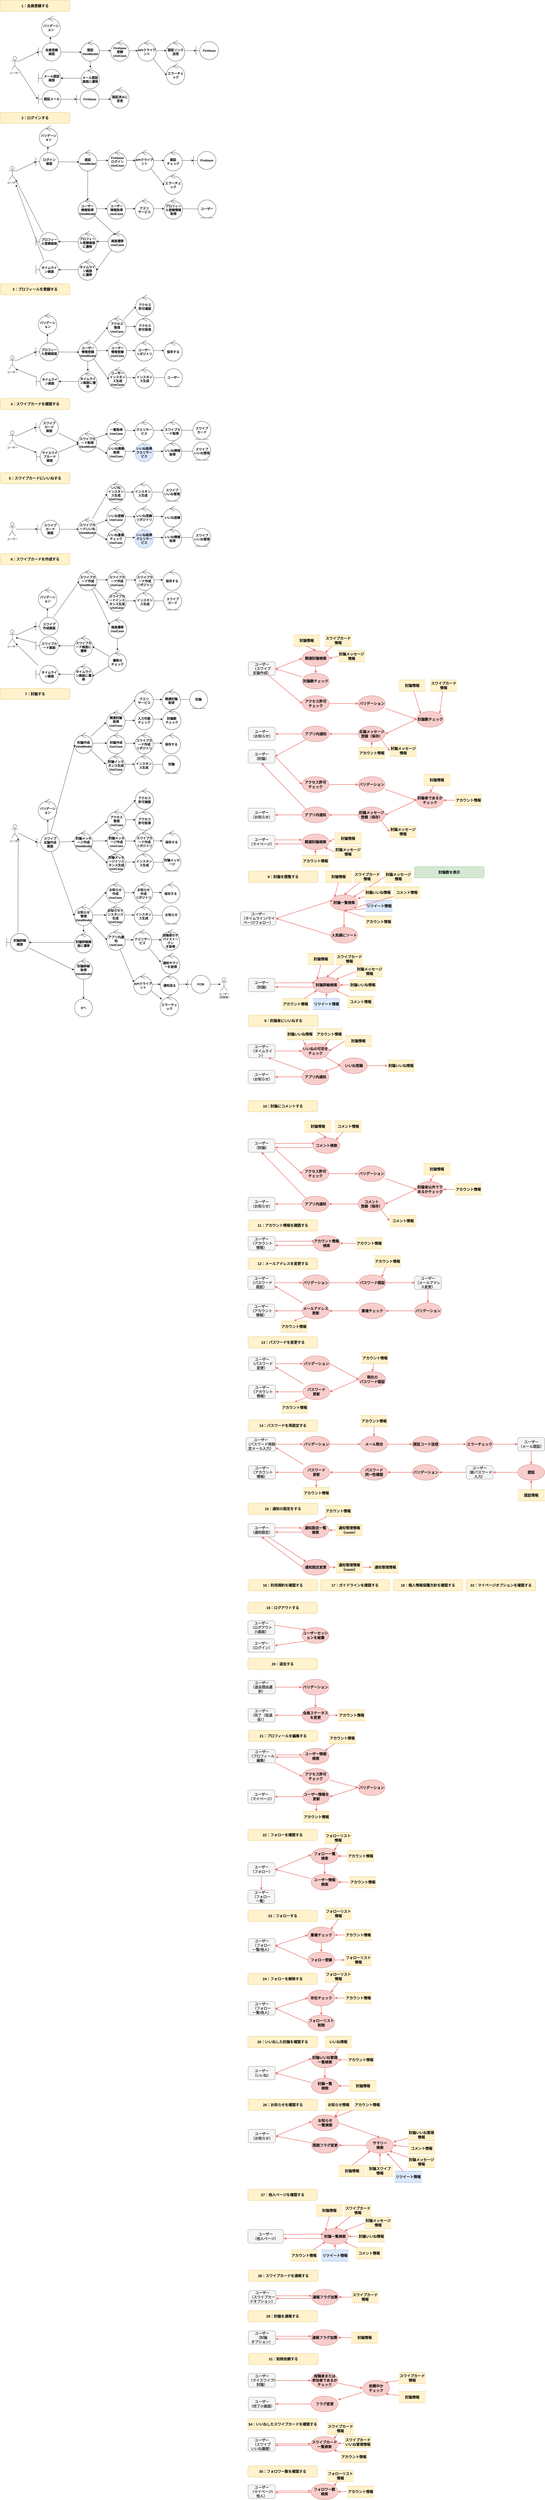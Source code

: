 <mxfile version="24.7.14" pages="2">
  <diagram id="1gJy0UFCDIrB7mJaJLwo" name="ロバストネス図">
    <mxGraphModel dx="1592" dy="2076" grid="1" gridSize="10" guides="1" tooltips="1" connect="1" arrows="1" fold="1" page="1" pageScale="1" pageWidth="850" pageHeight="1100" math="0" shadow="0">
      <root>
        <mxCell id="0" />
        <mxCell id="1" parent="0" />
        <mxCell id="Q7_anRJcgjc1E-Eh0VyL-667" value="" style="edgeStyle=none;shape=connector;rounded=0;orthogonalLoop=1;jettySize=auto;html=1;strokeColor=default;align=center;verticalAlign=middle;fontFamily=Helvetica;fontSize=14;fontColor=default;fontStyle=1;labelBackgroundColor=default;endArrow=classic;" edge="1" parent="1" source="Q7_anRJcgjc1E-Eh0VyL-2" target="Q7_anRJcgjc1E-Eh0VyL-665">
          <mxGeometry relative="1" as="geometry" />
        </mxCell>
        <mxCell id="Q7_anRJcgjc1E-Eh0VyL-2" value="会員登録&lt;div&gt;画面&lt;/div&gt;" style="shape=umlBoundary;whiteSpace=wrap;html=1;fontSize=14;fontStyle=1" vertex="1" parent="1">
          <mxGeometry x="290" y="170" width="100" height="80" as="geometry" />
        </mxCell>
        <mxCell id="Q7_anRJcgjc1E-Eh0VyL-4" value="ユーザー" style="shape=umlActor;verticalLabelPosition=bottom;verticalAlign=top;html=1;" vertex="1" parent="1">
          <mxGeometry x="170" y="230" width="30" height="60" as="geometry" />
        </mxCell>
        <mxCell id="Q7_anRJcgjc1E-Eh0VyL-9" value="1：会員登録する" style="rounded=1;whiteSpace=wrap;html=1;strokeColor=#d6b656;align=center;verticalAlign=middle;fontFamily=Helvetica;fontSize=16;fontStyle=1;fillColor=#fff2cc;" vertex="1" parent="1">
          <mxGeometry x="120" y="-20" width="310" height="50" as="geometry" />
        </mxCell>
        <mxCell id="Q7_anRJcgjc1E-Eh0VyL-10" value="20：退会する" style="rounded=1;whiteSpace=wrap;html=1;strokeColor=#d6b656;align=center;verticalAlign=middle;fontFamily=Helvetica;fontSize=16;fontStyle=1;fillColor=#fff2cc;" vertex="1" parent="1">
          <mxGeometry x="1223" y="7352.04" width="310" height="50" as="geometry" />
        </mxCell>
        <mxCell id="Q7_anRJcgjc1E-Eh0VyL-11" value="19：ログアウトする" style="rounded=1;whiteSpace=wrap;html=1;strokeColor=#d6b656;align=center;verticalAlign=middle;fontFamily=Helvetica;fontSize=16;fontStyle=1;fillColor=#fff2cc;" vertex="1" parent="1">
          <mxGeometry x="1223" y="7102.04" width="310" height="50" as="geometry" />
        </mxCell>
        <mxCell id="Q7_anRJcgjc1E-Eh0VyL-12" value="3：プロフィールを登録する" style="rounded=1;whiteSpace=wrap;html=1;strokeColor=#d6b656;align=center;verticalAlign=middle;fontFamily=Helvetica;fontSize=16;fontStyle=1;fillColor=#fff2cc;" vertex="1" parent="1">
          <mxGeometry x="120.32" y="1240" width="310" height="50" as="geometry" />
        </mxCell>
        <mxCell id="Q7_anRJcgjc1E-Eh0VyL-13" value="21：プロフィールを編集する" style="rounded=1;whiteSpace=wrap;html=1;strokeColor=#d6b656;align=center;verticalAlign=middle;fontFamily=Helvetica;fontSize=16;fontStyle=1;fillColor=#fff2cc;" vertex="1" parent="1">
          <mxGeometry x="1225" y="7672.04" width="310" height="50" as="geometry" />
        </mxCell>
        <mxCell id="Q7_anRJcgjc1E-Eh0VyL-14" value="16：利用規約を確認&lt;span style=&quot;background-color: initial;&quot;&gt;する&lt;/span&gt;" style="rounded=1;whiteSpace=wrap;html=1;strokeColor=#d6b656;align=center;verticalAlign=middle;fontFamily=Helvetica;fontSize=16;fontStyle=1;fillColor=#fff2cc;" vertex="1" parent="1">
          <mxGeometry x="1224" y="7002.04" width="310" height="50" as="geometry" />
        </mxCell>
        <mxCell id="Q7_anRJcgjc1E-Eh0VyL-15" value="10：討論にコメントする" style="rounded=1;whiteSpace=wrap;html=1;strokeColor=#d6b656;align=center;verticalAlign=middle;fontFamily=Helvetica;fontSize=16;fontStyle=1;fillColor=#fff2cc;" vertex="1" parent="1">
          <mxGeometry x="1224" y="4872.04" width="310" height="50" as="geometry" />
        </mxCell>
        <mxCell id="Q7_anRJcgjc1E-Eh0VyL-16" value="4：スワイプカード&lt;span style=&quot;background-color: initial;&quot;&gt;を確認&lt;/span&gt;&lt;span style=&quot;background-color: initial;&quot;&gt;する&lt;/span&gt;" style="rounded=1;whiteSpace=wrap;html=1;strokeColor=#d6b656;align=center;verticalAlign=middle;fontFamily=Helvetica;fontSize=16;fontStyle=1;fillColor=#fff2cc;" vertex="1" parent="1">
          <mxGeometry x="120" y="1750" width="310" height="50" as="geometry" />
        </mxCell>
        <mxCell id="Q7_anRJcgjc1E-Eh0VyL-17" value="6：スワイプカードを作成する" style="rounded=1;whiteSpace=wrap;html=1;strokeColor=#d6b656;align=center;verticalAlign=middle;fontFamily=Helvetica;fontSize=16;fontStyle=1;fillColor=#fff2cc;" vertex="1" parent="1">
          <mxGeometry x="120.32" y="2440" width="310" height="50" as="geometry" />
        </mxCell>
        <mxCell id="Q7_anRJcgjc1E-Eh0VyL-18" value="12：メールアドレスを変更する" style="rounded=1;whiteSpace=wrap;html=1;strokeColor=#d6b656;align=center;verticalAlign=middle;fontFamily=Helvetica;fontSize=16;fontStyle=1;fillColor=#fff2cc;" vertex="1" parent="1">
          <mxGeometry x="1224" y="5572.04" width="310" height="50" as="geometry" />
        </mxCell>
        <mxCell id="Q7_anRJcgjc1E-Eh0VyL-19" value="15：通知の設定をする" style="rounded=1;whiteSpace=wrap;html=1;strokeColor=#d6b656;align=center;verticalAlign=middle;fontFamily=Helvetica;fontSize=16;fontStyle=1;fillColor=#fff2cc;" vertex="1" parent="1">
          <mxGeometry x="1224" y="6662.04" width="310" height="50" as="geometry" />
        </mxCell>
        <mxCell id="Q7_anRJcgjc1E-Eh0VyL-20" value="18：個人情報保護方針を確認する" style="rounded=1;whiteSpace=wrap;html=1;strokeColor=#d6b656;align=center;verticalAlign=middle;fontFamily=Helvetica;fontSize=16;fontStyle=1;fillColor=#fff2cc;" vertex="1" parent="1">
          <mxGeometry x="1870" y="7002.04" width="310" height="50" as="geometry" />
        </mxCell>
        <mxCell id="Q7_anRJcgjc1E-Eh0VyL-21" value="17：ガイドラインを確認する" style="rounded=1;whiteSpace=wrap;html=1;strokeColor=#d6b656;align=center;verticalAlign=middle;fontFamily=Helvetica;fontSize=16;fontStyle=1;fillColor=#fff2cc;" vertex="1" parent="1">
          <mxGeometry x="1545" y="7002.04" width="310" height="50" as="geometry" />
        </mxCell>
        <mxCell id="Q7_anRJcgjc1E-Eh0VyL-22" value="26：お知らせを確認する" style="rounded=1;whiteSpace=wrap;html=1;strokeColor=#d6b656;align=center;verticalAlign=middle;fontFamily=Helvetica;fontSize=16;fontStyle=1;fillColor=#fff2cc;" vertex="1" parent="1">
          <mxGeometry x="1224" y="9312.04" width="310" height="50" as="geometry" />
        </mxCell>
        <mxCell id="Q7_anRJcgjc1E-Eh0VyL-23" value="5：スワイプカードにいいねする" style="rounded=1;whiteSpace=wrap;html=1;strokeColor=#d6b656;align=center;verticalAlign=middle;fontFamily=Helvetica;fontSize=16;fontStyle=1;fillColor=#fff2cc;" vertex="1" parent="1">
          <mxGeometry x="120.32" y="2080" width="310" height="50" as="geometry" />
        </mxCell>
        <mxCell id="Q7_anRJcgjc1E-Eh0VyL-24" value="7：討論する" style="rounded=1;whiteSpace=wrap;html=1;strokeColor=#d6b656;align=center;verticalAlign=middle;fontFamily=Helvetica;fontSize=16;fontStyle=1;fillColor=#fff2cc;" vertex="1" parent="1">
          <mxGeometry x="120.32" y="3039.04" width="310" height="50" as="geometry" />
        </mxCell>
        <mxCell id="Q7_anRJcgjc1E-Eh0VyL-25" value="29：討論を通報する" style="rounded=1;whiteSpace=wrap;html=1;strokeColor=#d6b656;align=center;verticalAlign=middle;fontFamily=Helvetica;fontSize=16;fontStyle=1;fillColor=#fff2cc;" vertex="1" parent="1">
          <mxGeometry x="1223" y="10252.04" width="310" height="50" as="geometry" />
        </mxCell>
        <mxCell id="Q7_anRJcgjc1E-Eh0VyL-26" value="&lt;span style=&quot;background-color: initial;&quot;&gt;8：討論を閲覧する&lt;/span&gt;" style="rounded=1;whiteSpace=wrap;html=1;strokeColor=#d6b656;align=center;verticalAlign=middle;fontFamily=Helvetica;fontSize=16;fontStyle=1;fillColor=#fff2cc;" vertex="1" parent="1">
          <mxGeometry x="1225" y="3852.04" width="310" height="50" as="geometry" />
        </mxCell>
        <mxCell id="Q7_anRJcgjc1E-Eh0VyL-27" value="&lt;span style=&quot;background-color: initial;&quot;&gt;11：アカウント情報を確認する&lt;/span&gt;" style="rounded=1;whiteSpace=wrap;html=1;strokeColor=#d6b656;align=center;verticalAlign=middle;fontFamily=Helvetica;fontSize=16;fontStyle=1;fillColor=#fff2cc;" vertex="1" parent="1">
          <mxGeometry x="1224" y="5402.04" width="310" height="50" as="geometry" />
        </mxCell>
        <mxCell id="Q7_anRJcgjc1E-Eh0VyL-28" value="&lt;span style=&quot;background-color: initial;&quot;&gt;13：パスワードを変更する&lt;/span&gt;" style="rounded=1;whiteSpace=wrap;html=1;strokeColor=#d6b656;align=center;verticalAlign=middle;fontFamily=Helvetica;fontSize=16;fontStyle=1;fillColor=#fff2cc;" vertex="1" parent="1">
          <mxGeometry x="1224" y="5922.04" width="310" height="50" as="geometry" />
        </mxCell>
        <mxCell id="Q7_anRJcgjc1E-Eh0VyL-29" value="&lt;span style=&quot;background-color: initial;&quot;&gt;23：フォローする&lt;/span&gt;" style="rounded=1;whiteSpace=wrap;html=1;strokeColor=#d6b656;align=center;verticalAlign=middle;fontFamily=Helvetica;fontSize=16;fontStyle=1;fillColor=#fff2cc;" vertex="1" parent="1">
          <mxGeometry x="1223" y="8472.04" width="310" height="50" as="geometry" />
        </mxCell>
        <mxCell id="Q7_anRJcgjc1E-Eh0VyL-30" value="&lt;span style=&quot;background-color: initial;&quot;&gt;24：フォローを解除する&lt;/span&gt;" style="rounded=1;whiteSpace=wrap;html=1;strokeColor=#d6b656;align=center;verticalAlign=middle;fontFamily=Helvetica;fontSize=16;fontStyle=1;fillColor=#fff2cc;" vertex="1" parent="1">
          <mxGeometry x="1223" y="8752.04" width="310" height="50" as="geometry" />
        </mxCell>
        <mxCell id="Q7_anRJcgjc1E-Eh0VyL-31" value="&lt;span style=&quot;background-color: initial;&quot;&gt;27：他人ページを確認する&lt;/span&gt;" style="rounded=1;whiteSpace=wrap;html=1;strokeColor=#d6b656;align=center;verticalAlign=middle;fontFamily=Helvetica;fontSize=16;fontStyle=1;fillColor=#fff2cc;" vertex="1" parent="1">
          <mxGeometry x="1223" y="9712.04" width="310" height="50" as="geometry" />
        </mxCell>
        <mxCell id="Q7_anRJcgjc1E-Eh0VyL-32" value="14：パスワードを再設定する" style="rounded=1;whiteSpace=wrap;html=1;strokeColor=#d6b656;align=center;verticalAlign=middle;fontFamily=Helvetica;fontSize=16;fontStyle=1;fillColor=#fff2cc;" vertex="1" parent="1">
          <mxGeometry x="1224" y="6292.04" width="310" height="50" as="geometry" />
        </mxCell>
        <mxCell id="Q7_anRJcgjc1E-Eh0VyL-33" value="9：討論者にいいねする" style="rounded=1;whiteSpace=wrap;html=1;strokeColor=#d6b656;align=center;verticalAlign=middle;fontFamily=Helvetica;fontSize=16;fontStyle=1;fillColor=#fff2cc;" vertex="1" parent="1">
          <mxGeometry x="1226" y="4492.04" width="310" height="50" as="geometry" />
        </mxCell>
        <mxCell id="Q7_anRJcgjc1E-Eh0VyL-34" value="28：スワイプカードを通報する" style="rounded=1;whiteSpace=wrap;html=1;strokeColor=#d6b656;align=center;verticalAlign=middle;fontFamily=Helvetica;fontSize=16;fontStyle=1;fillColor=#fff2cc;" vertex="1" parent="1">
          <mxGeometry x="1226" y="10072.04" width="310" height="50" as="geometry" />
        </mxCell>
        <mxCell id="Q7_anRJcgjc1E-Eh0VyL-35" value="22：フォローを確認する" style="rounded=1;whiteSpace=wrap;html=1;strokeColor=#d6b656;align=center;verticalAlign=middle;fontFamily=Helvetica;fontSize=16;fontStyle=1;fillColor=#fff2cc;" vertex="1" parent="1">
          <mxGeometry x="1223" y="8112.04" width="310" height="50" as="geometry" />
        </mxCell>
        <mxCell id="Q7_anRJcgjc1E-Eh0VyL-36" value="25：いいねした討論を確認する" style="rounded=1;whiteSpace=wrap;html=1;strokeColor=#d6b656;align=center;verticalAlign=middle;fontFamily=Helvetica;fontSize=16;fontStyle=1;fillColor=#fff2cc;" vertex="1" parent="1">
          <mxGeometry x="1223" y="9032.04" width="310" height="50" as="geometry" />
        </mxCell>
        <mxCell id="Q7_anRJcgjc1E-Eh0VyL-37" value="&lt;span style=&quot;background-color: initial;&quot;&gt;31：削除依頼する&lt;/span&gt;" style="rounded=1;whiteSpace=wrap;html=1;strokeColor=#d6b656;align=center;verticalAlign=middle;fontFamily=Helvetica;fontSize=16;fontStyle=1;fillColor=#fff2cc;" vertex="1" parent="1">
          <mxGeometry x="1226" y="10442.04" width="310" height="50" as="geometry" />
        </mxCell>
        <mxCell id="Q7_anRJcgjc1E-Eh0VyL-266" value="ユーザー&lt;div&gt;&lt;span style=&quot;background-color: initial;&quot;&gt;（スワイプ&lt;/span&gt;&lt;/div&gt;&lt;div&gt;&lt;span style=&quot;background-color: initial;&quot;&gt;反論作成）&lt;/span&gt;&lt;/div&gt;" style="rounded=1;whiteSpace=wrap;html=1;fontFamily=Helvetica;fontSize=16;fontColor=#333333;labelBackgroundColor=none;fillColor=#f5f5f5;strokeColor=#666666;fontStyle=1" vertex="1" parent="1">
          <mxGeometry x="1225" y="2922.04" width="120" height="60" as="geometry" />
        </mxCell>
        <mxCell id="Q7_anRJcgjc1E-Eh0VyL-267" value="アカウント情報" style="shape=partialRectangle;whiteSpace=wrap;html=1;left=0;right=0;fillColor=#fff2cc;fontFamily=Helvetica;fontSize=16;labelBackgroundColor=none;strokeColor=#d6b656;fontStyle=1" vertex="1" parent="1">
          <mxGeometry x="1715" y="3302.04" width="120" height="50" as="geometry" />
        </mxCell>
        <mxCell id="Q7_anRJcgjc1E-Eh0VyL-268" value="討論情報" style="shape=partialRectangle;whiteSpace=wrap;html=1;left=0;right=0;fillColor=#fff2cc;fontFamily=Helvetica;fontSize=16;labelBackgroundColor=none;strokeColor=#d6b656;fontStyle=1" vertex="1" parent="1">
          <mxGeometry x="1425" y="2802.04" width="120" height="50" as="geometry" />
        </mxCell>
        <mxCell id="Q7_anRJcgjc1E-Eh0VyL-269" value="バリデーション" style="strokeWidth=1;html=1;shape=mxgraph.flowchart.start_1;whiteSpace=wrap;fontFamily=Helvetica;fontSize=16;labelBackgroundColor=none;fillColor=#f8cecc;strokeColor=#b85450;fontStyle=1" vertex="1" parent="1">
          <mxGeometry x="1715" y="3072.04" width="120" height="70" as="geometry" />
        </mxCell>
        <mxCell id="Q7_anRJcgjc1E-Eh0VyL-270" value="" style="edgeStyle=none;shape=connector;rounded=0;orthogonalLoop=1;jettySize=auto;html=1;strokeColor=#EA6B66;strokeWidth=2;align=center;verticalAlign=middle;fontFamily=Helvetica;fontSize=11;fontColor=default;labelBackgroundColor=default;endArrow=classic;endFill=1;" edge="1" parent="1" source="Q7_anRJcgjc1E-Eh0VyL-271" target="Q7_anRJcgjc1E-Eh0VyL-274">
          <mxGeometry relative="1" as="geometry" />
        </mxCell>
        <mxCell id="Q7_anRJcgjc1E-Eh0VyL-271" value="関連討論検索" style="strokeWidth=1;html=1;shape=mxgraph.flowchart.start_1;whiteSpace=wrap;fontFamily=Helvetica;fontSize=16;labelBackgroundColor=none;fillColor=#f8cecc;strokeColor=#b85450;fontStyle=1" vertex="1" parent="1">
          <mxGeometry x="1465" y="2871.04" width="120" height="70" as="geometry" />
        </mxCell>
        <mxCell id="Q7_anRJcgjc1E-Eh0VyL-272" style="edgeStyle=none;shape=connector;rounded=0;orthogonalLoop=1;jettySize=auto;html=1;exitX=1;exitY=0.5;exitDx=0;exitDy=0;entryX=0;entryY=0.5;entryDx=0;entryDy=0;entryPerimeter=0;strokeColor=#EA6B66;strokeWidth=2;align=center;verticalAlign=middle;fontFamily=Helvetica;fontSize=11;fontColor=default;labelBackgroundColor=default;endArrow=classic;endFill=1;" edge="1" parent="1" source="Q7_anRJcgjc1E-Eh0VyL-266" target="Q7_anRJcgjc1E-Eh0VyL-271">
          <mxGeometry relative="1" as="geometry" />
        </mxCell>
        <mxCell id="Q7_anRJcgjc1E-Eh0VyL-273" style="edgeStyle=none;shape=connector;rounded=0;orthogonalLoop=1;jettySize=auto;html=1;strokeColor=#EA6B66;strokeWidth=2;align=center;verticalAlign=middle;fontFamily=Helvetica;fontSize=11;fontColor=default;labelBackgroundColor=default;endArrow=classic;endFill=1;" edge="1" parent="1" source="Q7_anRJcgjc1E-Eh0VyL-274">
          <mxGeometry relative="1" as="geometry">
            <mxPoint x="1345" y="2952.04" as="targetPoint" />
          </mxGeometry>
        </mxCell>
        <mxCell id="Q7_anRJcgjc1E-Eh0VyL-274" value="討論数チェック" style="strokeWidth=1;html=1;shape=mxgraph.flowchart.start_1;whiteSpace=wrap;fontFamily=Helvetica;fontSize=16;labelBackgroundColor=none;fillColor=#f8cecc;strokeColor=#b85450;fontStyle=1" vertex="1" parent="1">
          <mxGeometry x="1465" y="2972.04" width="120" height="70" as="geometry" />
        </mxCell>
        <mxCell id="Q7_anRJcgjc1E-Eh0VyL-275" value="スワイプカード情報" style="shape=partialRectangle;whiteSpace=wrap;html=1;left=0;right=0;fillColor=#fff2cc;fontFamily=Helvetica;fontSize=16;labelBackgroundColor=none;strokeColor=#d6b656;fontStyle=1" vertex="1" parent="1">
          <mxGeometry x="1565" y="2802.04" width="120" height="50" as="geometry" />
        </mxCell>
        <mxCell id="Q7_anRJcgjc1E-Eh0VyL-276" style="edgeStyle=none;shape=connector;rounded=0;orthogonalLoop=1;jettySize=auto;html=1;exitX=0.5;exitY=1;exitDx=0;exitDy=0;entryX=0.5;entryY=0;entryDx=0;entryDy=0;entryPerimeter=0;strokeColor=#EA6B66;strokeWidth=2;align=center;verticalAlign=middle;fontFamily=Helvetica;fontSize=11;fontColor=default;labelBackgroundColor=default;endArrow=classic;endFill=1;" edge="1" parent="1" source="Q7_anRJcgjc1E-Eh0VyL-268" target="Q7_anRJcgjc1E-Eh0VyL-271">
          <mxGeometry relative="1" as="geometry" />
        </mxCell>
        <mxCell id="Q7_anRJcgjc1E-Eh0VyL-277" style="edgeStyle=none;shape=connector;rounded=0;orthogonalLoop=1;jettySize=auto;html=1;entryX=0.855;entryY=0.145;entryDx=0;entryDy=0;entryPerimeter=0;strokeColor=#EA6B66;strokeWidth=2;align=center;verticalAlign=middle;fontFamily=Helvetica;fontSize=11;fontColor=default;labelBackgroundColor=default;endArrow=classic;endFill=1;" edge="1" parent="1" source="Q7_anRJcgjc1E-Eh0VyL-275" target="Q7_anRJcgjc1E-Eh0VyL-271">
          <mxGeometry relative="1" as="geometry" />
        </mxCell>
        <mxCell id="Q7_anRJcgjc1E-Eh0VyL-278" value="討論数チェック" style="strokeWidth=1;html=1;shape=mxgraph.flowchart.start_1;whiteSpace=wrap;fontFamily=Helvetica;fontSize=16;labelBackgroundColor=none;fillColor=#f8cecc;strokeColor=#b85450;fontStyle=1" vertex="1" parent="1">
          <mxGeometry x="1975" y="3142.04" width="120" height="70" as="geometry" />
        </mxCell>
        <mxCell id="Q7_anRJcgjc1E-Eh0VyL-279" style="edgeStyle=none;shape=connector;rounded=0;orthogonalLoop=1;jettySize=auto;html=1;entryX=0;entryY=0.5;entryDx=0;entryDy=0;entryPerimeter=0;strokeColor=#EA6B66;strokeWidth=2;align=center;verticalAlign=middle;fontFamily=Helvetica;fontSize=11;fontColor=default;labelBackgroundColor=default;endArrow=classic;endFill=1;" edge="1" parent="1" source="Q7_anRJcgjc1E-Eh0VyL-269" target="Q7_anRJcgjc1E-Eh0VyL-278">
          <mxGeometry relative="1" as="geometry" />
        </mxCell>
        <mxCell id="Q7_anRJcgjc1E-Eh0VyL-280" value="ユーザー&lt;div&gt;&lt;span style=&quot;background-color: initial;&quot;&gt;（討論&lt;/span&gt;&lt;span style=&quot;background-color: initial;&quot;&gt;）&lt;/span&gt;&lt;/div&gt;" style="rounded=1;whiteSpace=wrap;html=1;fontFamily=Helvetica;fontSize=16;fontColor=#333333;labelBackgroundColor=none;fillColor=#f5f5f5;strokeColor=#666666;fontStyle=1" vertex="1" parent="1">
          <mxGeometry x="1224" y="3312.04" width="120" height="60" as="geometry" />
        </mxCell>
        <mxCell id="Q7_anRJcgjc1E-Eh0VyL-281" value="討論情報" style="shape=partialRectangle;whiteSpace=wrap;html=1;left=0;right=0;fillColor=#fff2cc;fontFamily=Helvetica;fontSize=16;labelBackgroundColor=none;strokeColor=#d6b656;fontStyle=1" vertex="1" parent="1">
          <mxGeometry x="1895" y="3002.04" width="120" height="50" as="geometry" />
        </mxCell>
        <mxCell id="Q7_anRJcgjc1E-Eh0VyL-282" value="スワイプカード情報" style="shape=partialRectangle;whiteSpace=wrap;html=1;left=0;right=0;fillColor=#fff2cc;fontFamily=Helvetica;fontSize=16;labelBackgroundColor=none;strokeColor=#d6b656;fontStyle=1" vertex="1" parent="1">
          <mxGeometry x="2035" y="3002.04" width="120" height="50" as="geometry" />
        </mxCell>
        <mxCell id="Q7_anRJcgjc1E-Eh0VyL-283" style="edgeStyle=none;shape=connector;rounded=0;orthogonalLoop=1;jettySize=auto;html=1;entryX=0.145;entryY=0.145;entryDx=0;entryDy=0;entryPerimeter=0;strokeColor=#EA6B66;strokeWidth=2;align=center;verticalAlign=middle;fontFamily=Helvetica;fontSize=11;fontColor=default;labelBackgroundColor=default;endArrow=classic;endFill=1;" edge="1" parent="1" source="Q7_anRJcgjc1E-Eh0VyL-281" target="Q7_anRJcgjc1E-Eh0VyL-278">
          <mxGeometry relative="1" as="geometry" />
        </mxCell>
        <mxCell id="Q7_anRJcgjc1E-Eh0VyL-284" style="edgeStyle=none;shape=connector;rounded=0;orthogonalLoop=1;jettySize=auto;html=1;entryX=0.855;entryY=0.145;entryDx=0;entryDy=0;entryPerimeter=0;strokeColor=#EA6B66;strokeWidth=2;align=center;verticalAlign=middle;fontFamily=Helvetica;fontSize=11;fontColor=default;labelBackgroundColor=default;endArrow=classic;endFill=1;" edge="1" parent="1" source="Q7_anRJcgjc1E-Eh0VyL-282" target="Q7_anRJcgjc1E-Eh0VyL-278">
          <mxGeometry relative="1" as="geometry" />
        </mxCell>
        <mxCell id="Q7_anRJcgjc1E-Eh0VyL-285" style="edgeStyle=none;shape=connector;rounded=0;orthogonalLoop=1;jettySize=auto;html=1;exitX=0.855;exitY=0.855;exitDx=0;exitDy=0;exitPerimeter=0;entryX=0;entryY=0.5;entryDx=0;entryDy=0;strokeColor=#EA6B66;strokeWidth=2;align=center;verticalAlign=middle;fontFamily=Helvetica;fontSize=11;fontColor=default;labelBackgroundColor=default;endArrow=classic;endFill=1;" edge="1" parent="1" source="Q7_anRJcgjc1E-Eh0VyL-286" target="Q7_anRJcgjc1E-Eh0VyL-294">
          <mxGeometry relative="1" as="geometry" />
        </mxCell>
        <mxCell id="Q7_anRJcgjc1E-Eh0VyL-286" value="反論メッセージ登録（保存）" style="strokeWidth=1;html=1;shape=mxgraph.flowchart.start_1;whiteSpace=wrap;fontFamily=Helvetica;fontSize=16;labelBackgroundColor=none;fillColor=#f8cecc;strokeColor=#b85450;fontStyle=1" vertex="1" parent="1">
          <mxGeometry x="1715" y="3207.04" width="120" height="70" as="geometry" />
        </mxCell>
        <mxCell id="Q7_anRJcgjc1E-Eh0VyL-287" style="edgeStyle=none;shape=connector;rounded=0;orthogonalLoop=1;jettySize=auto;html=1;exitX=0;exitY=0.5;exitDx=0;exitDy=0;exitPerimeter=0;entryX=1;entryY=0.5;entryDx=0;entryDy=0;strokeColor=#EA6B66;strokeWidth=2;align=center;verticalAlign=middle;fontFamily=Helvetica;fontSize=11;fontColor=default;labelBackgroundColor=default;endArrow=classic;endFill=1;" edge="1" parent="1" source="Q7_anRJcgjc1E-Eh0VyL-289" target="Q7_anRJcgjc1E-Eh0VyL-296">
          <mxGeometry relative="1" as="geometry" />
        </mxCell>
        <mxCell id="Q7_anRJcgjc1E-Eh0VyL-288" style="edgeStyle=none;shape=connector;rounded=0;orthogonalLoop=1;jettySize=auto;html=1;exitX=0.145;exitY=0.855;exitDx=0;exitDy=0;exitPerimeter=0;entryX=1;entryY=0.5;entryDx=0;entryDy=0;strokeColor=#EA6B66;strokeWidth=2;align=center;verticalAlign=middle;fontFamily=Helvetica;fontSize=11;fontColor=default;labelBackgroundColor=default;endArrow=classic;endFill=1;" edge="1" parent="1" source="Q7_anRJcgjc1E-Eh0VyL-289" target="Q7_anRJcgjc1E-Eh0VyL-280">
          <mxGeometry relative="1" as="geometry" />
        </mxCell>
        <mxCell id="Q7_anRJcgjc1E-Eh0VyL-289" value="アプリ内通知" style="strokeWidth=1;html=1;shape=mxgraph.flowchart.start_1;whiteSpace=wrap;fontFamily=Helvetica;fontSize=16;labelBackgroundColor=none;fillColor=#f8cecc;strokeColor=#b85450;fontStyle=1" vertex="1" parent="1">
          <mxGeometry x="1465" y="3207.04" width="120" height="70" as="geometry" />
        </mxCell>
        <mxCell id="Q7_anRJcgjc1E-Eh0VyL-290" style="edgeStyle=none;shape=connector;rounded=0;orthogonalLoop=1;jettySize=auto;html=1;exitX=0;exitY=0.5;exitDx=0;exitDy=0;exitPerimeter=0;entryX=1;entryY=0.5;entryDx=0;entryDy=0;entryPerimeter=0;strokeColor=#EA6B66;strokeWidth=2;align=center;verticalAlign=middle;fontFamily=Helvetica;fontSize=11;fontColor=default;labelBackgroundColor=default;endArrow=classic;endFill=1;" edge="1" parent="1" source="Q7_anRJcgjc1E-Eh0VyL-278" target="Q7_anRJcgjc1E-Eh0VyL-286">
          <mxGeometry relative="1" as="geometry" />
        </mxCell>
        <mxCell id="Q7_anRJcgjc1E-Eh0VyL-291" style="edgeStyle=none;shape=connector;rounded=0;orthogonalLoop=1;jettySize=auto;html=1;entryX=1;entryY=0.5;entryDx=0;entryDy=0;entryPerimeter=0;strokeColor=#EA6B66;strokeWidth=2;align=center;verticalAlign=middle;fontFamily=Helvetica;fontSize=11;fontColor=default;labelBackgroundColor=default;endArrow=classic;endFill=1;" edge="1" parent="1" source="Q7_anRJcgjc1E-Eh0VyL-286" target="Q7_anRJcgjc1E-Eh0VyL-289">
          <mxGeometry relative="1" as="geometry" />
        </mxCell>
        <mxCell id="Q7_anRJcgjc1E-Eh0VyL-292" value="討論メッセージ情報" style="shape=partialRectangle;whiteSpace=wrap;html=1;left=0;right=0;fillColor=#fff2cc;fontFamily=Helvetica;fontSize=16;labelBackgroundColor=none;strokeColor=#d6b656;fontStyle=1" vertex="1" parent="1">
          <mxGeometry x="1625" y="2872.04" width="120" height="50" as="geometry" />
        </mxCell>
        <mxCell id="Q7_anRJcgjc1E-Eh0VyL-293" style="edgeStyle=none;shape=connector;rounded=0;orthogonalLoop=1;jettySize=auto;html=1;exitX=0;exitY=0.5;exitDx=0;exitDy=0;entryX=1;entryY=0.5;entryDx=0;entryDy=0;entryPerimeter=0;strokeColor=#EA6B66;strokeWidth=2;align=center;verticalAlign=middle;fontFamily=Helvetica;fontSize=11;fontColor=default;labelBackgroundColor=default;endArrow=classic;endFill=1;" edge="1" parent="1" source="Q7_anRJcgjc1E-Eh0VyL-292" target="Q7_anRJcgjc1E-Eh0VyL-271">
          <mxGeometry relative="1" as="geometry" />
        </mxCell>
        <mxCell id="Q7_anRJcgjc1E-Eh0VyL-294" value="討論メッセージ情報" style="shape=partialRectangle;whiteSpace=wrap;html=1;left=0;right=0;fillColor=#fff2cc;fontFamily=Helvetica;fontSize=16;labelBackgroundColor=none;strokeColor=#d6b656;fontStyle=1" vertex="1" parent="1">
          <mxGeometry x="1855" y="3292.04" width="120" height="50" as="geometry" />
        </mxCell>
        <mxCell id="Q7_anRJcgjc1E-Eh0VyL-295" style="edgeStyle=none;shape=connector;rounded=0;orthogonalLoop=1;jettySize=auto;html=1;exitX=0.5;exitY=0;exitDx=0;exitDy=0;entryX=0.5;entryY=1;entryDx=0;entryDy=0;entryPerimeter=0;strokeColor=#EA6B66;strokeWidth=2;align=center;verticalAlign=middle;fontFamily=Helvetica;fontSize=11;fontColor=default;labelBackgroundColor=default;endArrow=classic;endFill=1;" edge="1" parent="1" source="Q7_anRJcgjc1E-Eh0VyL-267" target="Q7_anRJcgjc1E-Eh0VyL-286">
          <mxGeometry relative="1" as="geometry" />
        </mxCell>
        <mxCell id="Q7_anRJcgjc1E-Eh0VyL-296" value="ユーザー&lt;div&gt;&lt;span style=&quot;background-color: initial;&quot;&gt;（お知らせ&lt;/span&gt;&lt;span style=&quot;background-color: initial;&quot;&gt;）&lt;/span&gt;&lt;/div&gt;" style="rounded=1;whiteSpace=wrap;html=1;fontFamily=Helvetica;fontSize=16;fontColor=#333333;labelBackgroundColor=none;fillColor=#f5f5f5;strokeColor=#666666;fontStyle=1" vertex="1" parent="1">
          <mxGeometry x="1225" y="3212.04" width="120" height="60" as="geometry" />
        </mxCell>
        <mxCell id="Q7_anRJcgjc1E-Eh0VyL-297" value="アクセス許可&lt;div&gt;チェック&lt;/div&gt;" style="strokeWidth=1;html=1;shape=mxgraph.flowchart.start_1;whiteSpace=wrap;fontFamily=Helvetica;fontSize=16;labelBackgroundColor=none;fillColor=#f8cecc;strokeColor=#b85450;fontStyle=1" vertex="1" parent="1">
          <mxGeometry x="1465" y="3072.04" width="120" height="70" as="geometry" />
        </mxCell>
        <mxCell id="Q7_anRJcgjc1E-Eh0VyL-298" style="edgeStyle=none;shape=connector;rounded=0;orthogonalLoop=1;jettySize=auto;html=1;exitX=0.75;exitY=1;exitDx=0;exitDy=0;entryX=0;entryY=0.5;entryDx=0;entryDy=0;entryPerimeter=0;strokeColor=#EA6B66;strokeWidth=2;align=center;verticalAlign=middle;fontFamily=Helvetica;fontSize=11;fontColor=default;labelBackgroundColor=default;endArrow=classic;endFill=1;" edge="1" parent="1" source="Q7_anRJcgjc1E-Eh0VyL-266" target="Q7_anRJcgjc1E-Eh0VyL-297">
          <mxGeometry relative="1" as="geometry" />
        </mxCell>
        <mxCell id="Q7_anRJcgjc1E-Eh0VyL-299" style="edgeStyle=none;shape=connector;rounded=0;orthogonalLoop=1;jettySize=auto;html=1;entryX=0;entryY=0.5;entryDx=0;entryDy=0;entryPerimeter=0;strokeColor=#EA6B66;strokeWidth=2;align=center;verticalAlign=middle;fontFamily=Helvetica;fontSize=11;fontColor=default;labelBackgroundColor=default;endArrow=classic;endFill=1;" edge="1" parent="1" source="Q7_anRJcgjc1E-Eh0VyL-297" target="Q7_anRJcgjc1E-Eh0VyL-269">
          <mxGeometry relative="1" as="geometry" />
        </mxCell>
        <mxCell id="Q7_anRJcgjc1E-Eh0VyL-300" value="ユーザー&lt;div&gt;&lt;span style=&quot;background-color: initial;&quot;&gt;（マイページ&lt;/span&gt;&lt;span style=&quot;background-color: initial;&quot;&gt;）&lt;/span&gt;&lt;/div&gt;" style="rounded=1;whiteSpace=wrap;html=1;fontFamily=Helvetica;fontSize=16;fontColor=#333333;labelBackgroundColor=none;fillColor=#f5f5f5;strokeColor=#666666;fontStyle=1" vertex="1" parent="1">
          <mxGeometry x="1224" y="3692.04" width="120" height="60" as="geometry" />
        </mxCell>
        <mxCell id="Q7_anRJcgjc1E-Eh0VyL-301" style="edgeStyle=none;shape=connector;rounded=0;orthogonalLoop=1;jettySize=auto;html=1;entryX=1;entryY=0.5;entryDx=0;entryDy=0;strokeColor=#EA6B66;strokeWidth=2;align=center;verticalAlign=middle;fontFamily=Helvetica;fontSize=11;fontColor=default;labelBackgroundColor=default;endArrow=classic;endFill=1;" edge="1" parent="1">
          <mxGeometry relative="1" as="geometry">
            <mxPoint x="1464" y="3731.04" as="sourcePoint" />
            <mxPoint x="1344" y="3731.04" as="targetPoint" />
          </mxGeometry>
        </mxCell>
        <mxCell id="Q7_anRJcgjc1E-Eh0VyL-302" value="関連討論検索" style="strokeWidth=1;html=1;shape=mxgraph.flowchart.start_1;whiteSpace=wrap;fontFamily=Helvetica;fontSize=16;labelBackgroundColor=none;fillColor=#f8cecc;strokeColor=#b85450;fontStyle=1" vertex="1" parent="1">
          <mxGeometry x="1464" y="3687.04" width="120" height="70" as="geometry" />
        </mxCell>
        <mxCell id="Q7_anRJcgjc1E-Eh0VyL-303" style="edgeStyle=none;shape=connector;rounded=0;orthogonalLoop=1;jettySize=auto;html=1;entryX=0;entryY=0.5;entryDx=0;entryDy=0;entryPerimeter=0;strokeColor=#EA6B66;strokeWidth=2;align=center;verticalAlign=middle;fontFamily=Helvetica;fontSize=11;fontColor=default;labelBackgroundColor=default;endArrow=classic;endFill=1;" edge="1" parent="1">
          <mxGeometry relative="1" as="geometry">
            <mxPoint x="1344" y="3713.04" as="sourcePoint" />
            <mxPoint x="1464" y="3713.04" as="targetPoint" />
          </mxGeometry>
        </mxCell>
        <mxCell id="Q7_anRJcgjc1E-Eh0VyL-304" value="討論情報" style="shape=partialRectangle;whiteSpace=wrap;html=1;left=0;right=0;fillColor=#fff2cc;fontFamily=Helvetica;fontSize=16;labelBackgroundColor=none;strokeColor=#d6b656;fontStyle=1" vertex="1" parent="1">
          <mxGeometry x="1609" y="3682.04" width="120" height="50" as="geometry" />
        </mxCell>
        <mxCell id="Q7_anRJcgjc1E-Eh0VyL-305" value="討論メッセージ情報" style="shape=partialRectangle;whiteSpace=wrap;html=1;left=0;right=0;fillColor=#fff2cc;fontFamily=Helvetica;fontSize=16;labelBackgroundColor=none;strokeColor=#d6b656;fontStyle=1" vertex="1" parent="1">
          <mxGeometry x="1609" y="3742.04" width="120" height="50" as="geometry" />
        </mxCell>
        <mxCell id="Q7_anRJcgjc1E-Eh0VyL-306" value="アカウント情報" style="shape=partialRectangle;whiteSpace=wrap;html=1;left=0;right=0;fillColor=#fff2cc;fontFamily=Helvetica;fontSize=16;labelBackgroundColor=none;strokeColor=#d6b656;fontStyle=1" vertex="1" parent="1">
          <mxGeometry x="1464" y="3782.04" width="120" height="50" as="geometry" />
        </mxCell>
        <mxCell id="Q7_anRJcgjc1E-Eh0VyL-307" style="edgeStyle=none;shape=connector;rounded=0;orthogonalLoop=1;jettySize=auto;html=1;exitX=0;exitY=0.5;exitDx=0;exitDy=0;entryX=1;entryY=0.5;entryDx=0;entryDy=0;entryPerimeter=0;strokeColor=#EA6B66;strokeWidth=2;align=center;verticalAlign=middle;fontFamily=Helvetica;fontSize=11;fontColor=default;labelBackgroundColor=default;endArrow=classic;endFill=1;" edge="1" parent="1" source="Q7_anRJcgjc1E-Eh0VyL-304" target="Q7_anRJcgjc1E-Eh0VyL-302">
          <mxGeometry relative="1" as="geometry" />
        </mxCell>
        <mxCell id="Q7_anRJcgjc1E-Eh0VyL-308" style="edgeStyle=none;shape=connector;rounded=0;orthogonalLoop=1;jettySize=auto;html=1;exitX=0;exitY=0.5;exitDx=0;exitDy=0;entryX=0.855;entryY=0.855;entryDx=0;entryDy=0;entryPerimeter=0;strokeColor=#EA6B66;strokeWidth=2;align=center;verticalAlign=middle;fontFamily=Helvetica;fontSize=11;fontColor=default;labelBackgroundColor=default;endArrow=classic;endFill=1;" edge="1" parent="1" source="Q7_anRJcgjc1E-Eh0VyL-305" target="Q7_anRJcgjc1E-Eh0VyL-302">
          <mxGeometry relative="1" as="geometry" />
        </mxCell>
        <mxCell id="Q7_anRJcgjc1E-Eh0VyL-309" style="edgeStyle=none;shape=connector;rounded=0;orthogonalLoop=1;jettySize=auto;html=1;exitX=0.5;exitY=0;exitDx=0;exitDy=0;entryX=0.5;entryY=1;entryDx=0;entryDy=0;entryPerimeter=0;strokeColor=#EA6B66;strokeWidth=2;align=center;verticalAlign=middle;fontFamily=Helvetica;fontSize=11;fontColor=default;labelBackgroundColor=default;endArrow=classic;endFill=1;" edge="1" parent="1" source="Q7_anRJcgjc1E-Eh0VyL-306" target="Q7_anRJcgjc1E-Eh0VyL-302">
          <mxGeometry relative="1" as="geometry" />
        </mxCell>
        <mxCell id="Q7_anRJcgjc1E-Eh0VyL-310" value="ユーザー&lt;div&gt;&lt;span style=&quot;background-color: initial;&quot;&gt;（タイムライン/マイページ/フォロー&lt;/span&gt;&lt;span style=&quot;background-color: initial;&quot;&gt;）&lt;/span&gt;&lt;/div&gt;" style="rounded=1;whiteSpace=wrap;html=1;fontFamily=Helvetica;fontSize=16;fontColor=#333333;labelBackgroundColor=none;fillColor=#f5f5f5;strokeColor=#666666;fontStyle=1" vertex="1" parent="1">
          <mxGeometry x="1190" y="4032.04" width="158" height="60" as="geometry" />
        </mxCell>
        <mxCell id="Q7_anRJcgjc1E-Eh0VyL-311" value="討論情報" style="shape=partialRectangle;whiteSpace=wrap;html=1;left=0;right=0;fillColor=#fff2cc;fontFamily=Helvetica;fontSize=16;labelBackgroundColor=none;strokeColor=#d6b656;fontStyle=1" vertex="1" parent="1">
          <mxGeometry x="1566.5" y="3852.04" width="120" height="50" as="geometry" />
        </mxCell>
        <mxCell id="Q7_anRJcgjc1E-Eh0VyL-312" value="討論一覧検索" style="strokeWidth=1;html=1;shape=mxgraph.flowchart.start_1;whiteSpace=wrap;fontFamily=Helvetica;fontSize=16;labelBackgroundColor=none;fillColor=#f8cecc;strokeColor=#b85450;fontStyle=1" vertex="1" parent="1">
          <mxGeometry x="1591.5" y="3957.04" width="120" height="70" as="geometry" />
        </mxCell>
        <mxCell id="Q7_anRJcgjc1E-Eh0VyL-313" style="edgeStyle=none;shape=connector;rounded=0;orthogonalLoop=1;jettySize=auto;html=1;exitX=1;exitY=0.5;exitDx=0;exitDy=0;entryX=0.072;entryY=0.357;entryDx=0;entryDy=0;entryPerimeter=0;strokeColor=#EA6B66;strokeWidth=2;align=center;verticalAlign=middle;fontFamily=Helvetica;fontSize=11;fontColor=default;labelBackgroundColor=default;endArrow=classic;endFill=1;" edge="1" parent="1" source="Q7_anRJcgjc1E-Eh0VyL-310" target="Q7_anRJcgjc1E-Eh0VyL-312">
          <mxGeometry relative="1" as="geometry">
            <mxPoint x="1344" y="4083.04" as="sourcePoint" />
            <mxPoint x="1464" y="4083.04" as="targetPoint" />
          </mxGeometry>
        </mxCell>
        <mxCell id="Q7_anRJcgjc1E-Eh0VyL-314" style="edgeStyle=none;shape=connector;rounded=0;orthogonalLoop=1;jettySize=auto;html=1;strokeColor=#EA6B66;strokeWidth=2;align=center;verticalAlign=middle;fontFamily=Helvetica;fontSize=11;fontColor=default;labelBackgroundColor=default;endArrow=classic;endFill=1;exitX=0;exitY=0.5;exitDx=0;exitDy=0;exitPerimeter=0;entryX=1;entryY=0.5;entryDx=0;entryDy=0;" edge="1" parent="1" source="Q7_anRJcgjc1E-Eh0VyL-662" target="Q7_anRJcgjc1E-Eh0VyL-310">
          <mxGeometry relative="1" as="geometry">
            <mxPoint x="1464" y="4101.04" as="sourcePoint" />
            <mxPoint x="1344" y="4101.04" as="targetPoint" />
          </mxGeometry>
        </mxCell>
        <mxCell id="Q7_anRJcgjc1E-Eh0VyL-315" value="スワイプカード情報" style="shape=partialRectangle;whiteSpace=wrap;html=1;left=0;right=0;fillColor=#fff2cc;fontFamily=Helvetica;fontSize=16;labelBackgroundColor=none;strokeColor=#d6b656;fontStyle=1" vertex="1" parent="1">
          <mxGeometry x="1693.5" y="3852.04" width="120" height="50" as="geometry" />
        </mxCell>
        <mxCell id="Q7_anRJcgjc1E-Eh0VyL-316" style="edgeStyle=none;shape=connector;rounded=0;orthogonalLoop=1;jettySize=auto;html=1;exitX=0.5;exitY=1;exitDx=0;exitDy=0;entryX=0.145;entryY=0.145;entryDx=0;entryDy=0;entryPerimeter=0;strokeColor=#EA6B66;strokeWidth=2;align=center;verticalAlign=middle;fontFamily=Helvetica;fontSize=11;fontColor=default;labelBackgroundColor=default;endArrow=classic;endFill=1;" edge="1" parent="1" source="Q7_anRJcgjc1E-Eh0VyL-311" target="Q7_anRJcgjc1E-Eh0VyL-312">
          <mxGeometry relative="1" as="geometry" />
        </mxCell>
        <mxCell id="Q7_anRJcgjc1E-Eh0VyL-317" style="edgeStyle=none;shape=connector;rounded=0;orthogonalLoop=1;jettySize=auto;html=1;entryX=0.5;entryY=0;entryDx=0;entryDy=0;entryPerimeter=0;strokeColor=#EA6B66;strokeWidth=2;align=center;verticalAlign=middle;fontFamily=Helvetica;fontSize=11;fontColor=default;labelBackgroundColor=default;endArrow=classic;endFill=1;" edge="1" parent="1" source="Q7_anRJcgjc1E-Eh0VyL-315" target="Q7_anRJcgjc1E-Eh0VyL-312">
          <mxGeometry relative="1" as="geometry" />
        </mxCell>
        <mxCell id="Q7_anRJcgjc1E-Eh0VyL-318" value="ユーザー&lt;div&gt;&lt;span style=&quot;background-color: initial;&quot;&gt;（タイムライン&lt;/span&gt;&lt;span style=&quot;background-color: initial;&quot;&gt;）&lt;/span&gt;&lt;/div&gt;" style="rounded=1;whiteSpace=wrap;html=1;fontFamily=Helvetica;fontSize=16;fontColor=#333333;labelBackgroundColor=none;fillColor=#f5f5f5;strokeColor=#666666;fontStyle=1" vertex="1" parent="1">
          <mxGeometry x="1224" y="4622.04" width="120" height="60" as="geometry" />
        </mxCell>
        <mxCell id="Q7_anRJcgjc1E-Eh0VyL-319" style="edgeStyle=none;shape=connector;rounded=0;orthogonalLoop=1;jettySize=auto;html=1;exitX=1;exitY=0.5;exitDx=0;exitDy=0;exitPerimeter=0;entryX=0;entryY=0.5;entryDx=0;entryDy=0;strokeColor=#EA6B66;strokeWidth=2;align=center;verticalAlign=middle;fontFamily=Helvetica;fontSize=11;fontColor=default;labelBackgroundColor=default;endArrow=classic;endFill=1;" edge="1" parent="1" source="Q7_anRJcgjc1E-Eh0VyL-320" target="Q7_anRJcgjc1E-Eh0VyL-356">
          <mxGeometry relative="1" as="geometry" />
        </mxCell>
        <mxCell id="Q7_anRJcgjc1E-Eh0VyL-320" value="いいね登録" style="strokeWidth=1;html=1;shape=mxgraph.flowchart.start_1;whiteSpace=wrap;fontFamily=Helvetica;fontSize=16;labelBackgroundColor=none;fillColor=#f8cecc;strokeColor=#b85450;fontStyle=1" vertex="1" parent="1">
          <mxGeometry x="1635" y="4682.04" width="120" height="70" as="geometry" />
        </mxCell>
        <mxCell id="Q7_anRJcgjc1E-Eh0VyL-321" style="edgeStyle=none;shape=connector;rounded=0;orthogonalLoop=1;jettySize=auto;html=1;exitX=0;exitY=0.5;exitDx=0;exitDy=0;exitPerimeter=0;entryX=1;entryY=0.5;entryDx=0;entryDy=0;strokeColor=#EA6B66;strokeWidth=2;align=center;verticalAlign=middle;fontFamily=Helvetica;fontSize=11;fontColor=default;labelBackgroundColor=default;endArrow=none;endFill=0;startArrow=classic;startFill=1;" edge="1" parent="1" source="Q7_anRJcgjc1E-Eh0VyL-322" target="Q7_anRJcgjc1E-Eh0VyL-318">
          <mxGeometry relative="1" as="geometry" />
        </mxCell>
        <mxCell id="Q7_anRJcgjc1E-Eh0VyL-322" value="いいねの可否をチェック" style="strokeWidth=1;html=1;shape=mxgraph.flowchart.start_1;whiteSpace=wrap;fontFamily=Helvetica;fontSize=16;labelBackgroundColor=none;fillColor=#f8cecc;strokeColor=#b85450;fontStyle=1" vertex="1" parent="1">
          <mxGeometry x="1464" y="4617.04" width="120" height="70" as="geometry" />
        </mxCell>
        <mxCell id="Q7_anRJcgjc1E-Eh0VyL-323" value="討論メッセージ情報" style="shape=partialRectangle;whiteSpace=wrap;html=1;left=0;right=0;fillColor=#fff2cc;fontFamily=Helvetica;fontSize=16;labelBackgroundColor=none;strokeColor=#d6b656;fontStyle=1" vertex="1" parent="1">
          <mxGeometry x="1833" y="3852.04" width="120" height="50" as="geometry" />
        </mxCell>
        <mxCell id="Q7_anRJcgjc1E-Eh0VyL-324" style="edgeStyle=none;shape=connector;rounded=0;orthogonalLoop=1;jettySize=auto;html=1;exitX=0;exitY=0.5;exitDx=0;exitDy=0;entryX=0.855;entryY=0.145;entryDx=0;entryDy=0;entryPerimeter=0;strokeColor=#EA6B66;strokeWidth=2;align=center;verticalAlign=middle;fontFamily=Helvetica;fontSize=11;fontColor=default;labelBackgroundColor=default;endArrow=classic;endFill=1;" edge="1" parent="1" source="Q7_anRJcgjc1E-Eh0VyL-323" target="Q7_anRJcgjc1E-Eh0VyL-312">
          <mxGeometry relative="1" as="geometry" />
        </mxCell>
        <mxCell id="Q7_anRJcgjc1E-Eh0VyL-325" value="リツイート情報" style="shape=partialRectangle;whiteSpace=wrap;html=1;left=0;right=0;fillColor=#dae8fc;fontFamily=Helvetica;fontSize=16;labelBackgroundColor=none;strokeColor=#6c8ebf;fontStyle=1" vertex="1" parent="1">
          <mxGeometry x="1747" y="3982.04" width="120" height="50" as="geometry" />
        </mxCell>
        <mxCell id="Q7_anRJcgjc1E-Eh0VyL-326" value="" style="edgeStyle=none;shape=connector;rounded=0;orthogonalLoop=1;jettySize=auto;html=1;strokeColor=#EA6B66;strokeWidth=2;align=center;verticalAlign=middle;fontFamily=Helvetica;fontSize=11;fontColor=default;labelBackgroundColor=default;endArrow=classic;endFill=1;" edge="1" parent="1" source="Q7_anRJcgjc1E-Eh0VyL-327" target="Q7_anRJcgjc1E-Eh0VyL-312">
          <mxGeometry relative="1" as="geometry" />
        </mxCell>
        <mxCell id="Q7_anRJcgjc1E-Eh0VyL-327" value="討論いいね情報" style="shape=partialRectangle;whiteSpace=wrap;html=1;left=0;right=0;fillColor=#fff2cc;fontFamily=Helvetica;fontSize=16;labelBackgroundColor=none;strokeColor=#d6b656;fontStyle=1" vertex="1" parent="1">
          <mxGeometry x="1743" y="3922.04" width="120" height="50" as="geometry" />
        </mxCell>
        <mxCell id="Q7_anRJcgjc1E-Eh0VyL-328" value="コメント情報" style="shape=partialRectangle;whiteSpace=wrap;html=1;left=0;right=0;fillColor=#fff2cc;fontFamily=Helvetica;fontSize=16;labelBackgroundColor=none;strokeColor=#d6b656;fontStyle=1" vertex="1" parent="1">
          <mxGeometry x="1871" y="3922.04" width="120" height="50" as="geometry" />
        </mxCell>
        <mxCell id="Q7_anRJcgjc1E-Eh0VyL-329" style="edgeStyle=none;shape=connector;rounded=0;orthogonalLoop=1;jettySize=auto;html=1;entryX=0.855;entryY=0.855;entryDx=0;entryDy=0;entryPerimeter=0;strokeColor=#EA6B66;strokeWidth=2;align=center;verticalAlign=middle;fontFamily=Helvetica;fontSize=11;fontColor=default;labelBackgroundColor=default;endArrow=classic;endFill=1;" edge="1" parent="1" source="Q7_anRJcgjc1E-Eh0VyL-328" target="Q7_anRJcgjc1E-Eh0VyL-312">
          <mxGeometry relative="1" as="geometry" />
        </mxCell>
        <mxCell id="Q7_anRJcgjc1E-Eh0VyL-330" style="edgeStyle=none;shape=connector;rounded=0;orthogonalLoop=1;jettySize=auto;html=1;exitX=0;exitY=0.75;exitDx=0;exitDy=0;entryX=0.5;entryY=1;entryDx=0;entryDy=0;entryPerimeter=0;strokeColor=#EA6B66;strokeWidth=2;align=center;verticalAlign=middle;fontFamily=Helvetica;fontSize=11;fontColor=default;labelBackgroundColor=default;endArrow=classic;endFill=1;" edge="1" parent="1" source="Q7_anRJcgjc1E-Eh0VyL-325" target="Q7_anRJcgjc1E-Eh0VyL-312">
          <mxGeometry relative="1" as="geometry" />
        </mxCell>
        <mxCell id="Q7_anRJcgjc1E-Eh0VyL-331" value="アカウント情報" style="shape=partialRectangle;whiteSpace=wrap;html=1;left=0;right=0;fillColor=#fff2cc;fontFamily=Helvetica;fontSize=16;labelBackgroundColor=none;strokeColor=#d6b656;fontStyle=1" vertex="1" parent="1">
          <mxGeometry x="1745" y="4052.04" width="120" height="50" as="geometry" />
        </mxCell>
        <mxCell id="Q7_anRJcgjc1E-Eh0VyL-332" style="edgeStyle=none;shape=connector;rounded=0;orthogonalLoop=1;jettySize=auto;html=1;entryX=0.5;entryY=1;entryDx=0;entryDy=0;entryPerimeter=0;strokeColor=#EA6B66;strokeWidth=2;align=center;verticalAlign=middle;fontFamily=Helvetica;fontSize=11;fontColor=default;labelBackgroundColor=default;endArrow=classic;endFill=1;" edge="1" parent="1" source="Q7_anRJcgjc1E-Eh0VyL-331" target="Q7_anRJcgjc1E-Eh0VyL-312">
          <mxGeometry relative="1" as="geometry" />
        </mxCell>
        <mxCell id="Q7_anRJcgjc1E-Eh0VyL-333" value="ユーザー&lt;div&gt;&lt;span style=&quot;background-color: initial;&quot;&gt;（討論&lt;/span&gt;&lt;span style=&quot;background-color: initial;&quot;&gt;）&lt;/span&gt;&lt;/div&gt;" style="rounded=1;whiteSpace=wrap;html=1;fontFamily=Helvetica;fontSize=16;fontColor=#333333;labelBackgroundColor=none;fillColor=#f5f5f5;strokeColor=#666666;fontStyle=1" vertex="1" parent="1">
          <mxGeometry x="1225" y="4328.04" width="118" height="60" as="geometry" />
        </mxCell>
        <mxCell id="Q7_anRJcgjc1E-Eh0VyL-334" value="討論情報" style="shape=partialRectangle;whiteSpace=wrap;html=1;left=0;right=0;fillColor=#fff2cc;fontFamily=Helvetica;fontSize=16;labelBackgroundColor=none;strokeColor=#d6b656;fontStyle=1" vertex="1" parent="1">
          <mxGeometry x="1488" y="4218.04" width="120" height="50" as="geometry" />
        </mxCell>
        <mxCell id="Q7_anRJcgjc1E-Eh0VyL-335" value="討論詳細検索" style="strokeWidth=1;html=1;shape=mxgraph.flowchart.start_1;whiteSpace=wrap;fontFamily=Helvetica;fontSize=16;labelBackgroundColor=none;fillColor=#f8cecc;strokeColor=#b85450;fontStyle=1" vertex="1" parent="1">
          <mxGeometry x="1513" y="4323.04" width="120" height="70" as="geometry" />
        </mxCell>
        <mxCell id="Q7_anRJcgjc1E-Eh0VyL-336" style="edgeStyle=none;shape=connector;rounded=0;orthogonalLoop=1;jettySize=auto;html=1;exitX=1;exitY=0.5;exitDx=0;exitDy=0;entryX=0.072;entryY=0.357;entryDx=0;entryDy=0;entryPerimeter=0;strokeColor=#EA6B66;strokeWidth=2;align=center;verticalAlign=middle;fontFamily=Helvetica;fontSize=11;fontColor=default;labelBackgroundColor=default;endArrow=classic;endFill=1;" edge="1" parent="1" target="Q7_anRJcgjc1E-Eh0VyL-335">
          <mxGeometry relative="1" as="geometry">
            <mxPoint x="1344" y="4349.04" as="sourcePoint" />
            <mxPoint x="1464" y="4349.04" as="targetPoint" />
          </mxGeometry>
        </mxCell>
        <mxCell id="Q7_anRJcgjc1E-Eh0VyL-337" style="edgeStyle=none;shape=connector;rounded=0;orthogonalLoop=1;jettySize=auto;html=1;strokeColor=#EA6B66;strokeWidth=2;align=center;verticalAlign=middle;fontFamily=Helvetica;fontSize=11;fontColor=default;labelBackgroundColor=default;endArrow=classic;endFill=1;exitX=0.017;exitY=0.643;exitDx=0;exitDy=0;exitPerimeter=0;" edge="1" parent="1" source="Q7_anRJcgjc1E-Eh0VyL-335">
          <mxGeometry relative="1" as="geometry">
            <mxPoint x="1464" y="4367.04" as="sourcePoint" />
            <mxPoint x="1344" y="4367.04" as="targetPoint" />
          </mxGeometry>
        </mxCell>
        <mxCell id="Q7_anRJcgjc1E-Eh0VyL-338" value="スワイプカード情報" style="shape=partialRectangle;whiteSpace=wrap;html=1;left=0;right=0;fillColor=#fff2cc;fontFamily=Helvetica;fontSize=16;labelBackgroundColor=none;strokeColor=#d6b656;fontStyle=1" vertex="1" parent="1">
          <mxGeometry x="1615" y="4218.04" width="120" height="50" as="geometry" />
        </mxCell>
        <mxCell id="Q7_anRJcgjc1E-Eh0VyL-339" style="edgeStyle=none;shape=connector;rounded=0;orthogonalLoop=1;jettySize=auto;html=1;exitX=0.5;exitY=1;exitDx=0;exitDy=0;entryX=0.145;entryY=0.145;entryDx=0;entryDy=0;entryPerimeter=0;strokeColor=#EA6B66;strokeWidth=2;align=center;verticalAlign=middle;fontFamily=Helvetica;fontSize=11;fontColor=default;labelBackgroundColor=default;endArrow=classic;endFill=1;" edge="1" parent="1" source="Q7_anRJcgjc1E-Eh0VyL-334" target="Q7_anRJcgjc1E-Eh0VyL-335">
          <mxGeometry relative="1" as="geometry" />
        </mxCell>
        <mxCell id="Q7_anRJcgjc1E-Eh0VyL-340" style="edgeStyle=none;shape=connector;rounded=0;orthogonalLoop=1;jettySize=auto;html=1;entryX=0.5;entryY=0;entryDx=0;entryDy=0;entryPerimeter=0;strokeColor=#EA6B66;strokeWidth=2;align=center;verticalAlign=middle;fontFamily=Helvetica;fontSize=11;fontColor=default;labelBackgroundColor=default;endArrow=classic;endFill=1;" edge="1" parent="1" source="Q7_anRJcgjc1E-Eh0VyL-338" target="Q7_anRJcgjc1E-Eh0VyL-335">
          <mxGeometry relative="1" as="geometry" />
        </mxCell>
        <mxCell id="Q7_anRJcgjc1E-Eh0VyL-341" value="討論メッセージ情報" style="shape=partialRectangle;whiteSpace=wrap;html=1;left=0;right=0;fillColor=#fff2cc;fontFamily=Helvetica;fontSize=16;labelBackgroundColor=none;strokeColor=#d6b656;fontStyle=1" vertex="1" parent="1">
          <mxGeometry x="1705" y="4273.04" width="120" height="50" as="geometry" />
        </mxCell>
        <mxCell id="Q7_anRJcgjc1E-Eh0VyL-342" style="edgeStyle=none;shape=connector;rounded=0;orthogonalLoop=1;jettySize=auto;html=1;exitX=0;exitY=0.5;exitDx=0;exitDy=0;entryX=0.855;entryY=0.145;entryDx=0;entryDy=0;entryPerimeter=0;strokeColor=#EA6B66;strokeWidth=2;align=center;verticalAlign=middle;fontFamily=Helvetica;fontSize=11;fontColor=default;labelBackgroundColor=default;endArrow=classic;endFill=1;" edge="1" parent="1" source="Q7_anRJcgjc1E-Eh0VyL-341" target="Q7_anRJcgjc1E-Eh0VyL-335">
          <mxGeometry relative="1" as="geometry" />
        </mxCell>
        <mxCell id="Q7_anRJcgjc1E-Eh0VyL-343" value="リツイート情報" style="shape=partialRectangle;whiteSpace=wrap;html=1;left=0;right=0;fillColor=#dae8fc;fontFamily=Helvetica;fontSize=16;labelBackgroundColor=none;strokeColor=#6c8ebf;fontStyle=1" vertex="1" parent="1">
          <mxGeometry x="1513" y="4418.04" width="120" height="50" as="geometry" />
        </mxCell>
        <mxCell id="Q7_anRJcgjc1E-Eh0VyL-344" value="" style="edgeStyle=none;shape=connector;rounded=0;orthogonalLoop=1;jettySize=auto;html=1;strokeColor=#EA6B66;strokeWidth=2;align=center;verticalAlign=middle;fontFamily=Helvetica;fontSize=11;fontColor=default;labelBackgroundColor=default;endArrow=classic;endFill=1;" edge="1" parent="1" source="Q7_anRJcgjc1E-Eh0VyL-345" target="Q7_anRJcgjc1E-Eh0VyL-335">
          <mxGeometry relative="1" as="geometry" />
        </mxCell>
        <mxCell id="Q7_anRJcgjc1E-Eh0VyL-345" value="討論いいね情報" style="shape=partialRectangle;whiteSpace=wrap;html=1;left=0;right=0;fillColor=#fff2cc;fontFamily=Helvetica;fontSize=16;labelBackgroundColor=none;strokeColor=#d6b656;fontStyle=1" vertex="1" parent="1">
          <mxGeometry x="1675" y="4333.04" width="120" height="50" as="geometry" />
        </mxCell>
        <mxCell id="Q7_anRJcgjc1E-Eh0VyL-346" value="コメント情報" style="shape=partialRectangle;whiteSpace=wrap;html=1;left=0;right=0;fillColor=#fff2cc;fontFamily=Helvetica;fontSize=16;labelBackgroundColor=none;strokeColor=#d6b656;fontStyle=1" vertex="1" parent="1">
          <mxGeometry x="1665" y="4408.04" width="120" height="50" as="geometry" />
        </mxCell>
        <mxCell id="Q7_anRJcgjc1E-Eh0VyL-347" style="edgeStyle=none;shape=connector;rounded=0;orthogonalLoop=1;jettySize=auto;html=1;entryX=0.855;entryY=0.855;entryDx=0;entryDy=0;entryPerimeter=0;strokeColor=#EA6B66;strokeWidth=2;align=center;verticalAlign=middle;fontFamily=Helvetica;fontSize=11;fontColor=default;labelBackgroundColor=default;endArrow=classic;endFill=1;" edge="1" parent="1" source="Q7_anRJcgjc1E-Eh0VyL-346" target="Q7_anRJcgjc1E-Eh0VyL-335">
          <mxGeometry relative="1" as="geometry" />
        </mxCell>
        <mxCell id="Q7_anRJcgjc1E-Eh0VyL-348" style="edgeStyle=none;shape=connector;rounded=0;orthogonalLoop=1;jettySize=auto;html=1;exitX=0.5;exitY=0;exitDx=0;exitDy=0;entryX=0.5;entryY=1;entryDx=0;entryDy=0;entryPerimeter=0;strokeColor=#EA6B66;strokeWidth=2;align=center;verticalAlign=middle;fontFamily=Helvetica;fontSize=11;fontColor=default;labelBackgroundColor=default;endArrow=classic;endFill=1;" edge="1" parent="1" source="Q7_anRJcgjc1E-Eh0VyL-343" target="Q7_anRJcgjc1E-Eh0VyL-335">
          <mxGeometry relative="1" as="geometry" />
        </mxCell>
        <mxCell id="Q7_anRJcgjc1E-Eh0VyL-349" value="アカウント情報" style="shape=partialRectangle;whiteSpace=wrap;html=1;left=0;right=0;fillColor=#fff2cc;fontFamily=Helvetica;fontSize=16;labelBackgroundColor=none;strokeColor=#d6b656;fontStyle=1" vertex="1" parent="1">
          <mxGeometry x="1375" y="4418.04" width="120" height="50" as="geometry" />
        </mxCell>
        <mxCell id="Q7_anRJcgjc1E-Eh0VyL-350" style="edgeStyle=none;shape=connector;rounded=0;orthogonalLoop=1;jettySize=auto;html=1;entryX=0.145;entryY=0.855;entryDx=0;entryDy=0;entryPerimeter=0;strokeColor=#EA6B66;strokeWidth=2;align=center;verticalAlign=middle;fontFamily=Helvetica;fontSize=11;fontColor=default;labelBackgroundColor=default;endArrow=classic;endFill=1;" edge="1" parent="1" source="Q7_anRJcgjc1E-Eh0VyL-349" target="Q7_anRJcgjc1E-Eh0VyL-335">
          <mxGeometry relative="1" as="geometry" />
        </mxCell>
        <mxCell id="Q7_anRJcgjc1E-Eh0VyL-351" value="討論いいね情報" style="shape=partialRectangle;whiteSpace=wrap;html=1;left=0;right=0;fillColor=#fff2cc;fontFamily=Helvetica;fontSize=16;labelBackgroundColor=none;strokeColor=#d6b656;fontStyle=1" vertex="1" parent="1">
          <mxGeometry x="1395" y="4552.04" width="120" height="50" as="geometry" />
        </mxCell>
        <mxCell id="Q7_anRJcgjc1E-Eh0VyL-352" style="edgeStyle=none;shape=connector;rounded=0;orthogonalLoop=1;jettySize=auto;html=1;entryX=0.145;entryY=0.145;entryDx=0;entryDy=0;entryPerimeter=0;strokeColor=#EA6B66;strokeWidth=2;align=center;verticalAlign=middle;fontFamily=Helvetica;fontSize=11;fontColor=default;labelBackgroundColor=default;endArrow=classic;endFill=1;" edge="1" parent="1" source="Q7_anRJcgjc1E-Eh0VyL-351" target="Q7_anRJcgjc1E-Eh0VyL-322">
          <mxGeometry relative="1" as="geometry" />
        </mxCell>
        <mxCell id="Q7_anRJcgjc1E-Eh0VyL-353" value="アカウント情報" style="shape=partialRectangle;whiteSpace=wrap;html=1;left=0;right=0;fillColor=#fff2cc;fontFamily=Helvetica;fontSize=16;labelBackgroundColor=none;strokeColor=#d6b656;fontStyle=1" vertex="1" parent="1">
          <mxGeometry x="1525" y="4552.04" width="120" height="50" as="geometry" />
        </mxCell>
        <mxCell id="Q7_anRJcgjc1E-Eh0VyL-354" value="討論情報" style="shape=partialRectangle;whiteSpace=wrap;html=1;left=0;right=0;fillColor=#fff2cc;fontFamily=Helvetica;fontSize=16;labelBackgroundColor=none;strokeColor=#d6b656;fontStyle=1" vertex="1" parent="1">
          <mxGeometry x="1655" y="4582.04" width="120" height="50" as="geometry" />
        </mxCell>
        <mxCell id="Q7_anRJcgjc1E-Eh0VyL-355" style="edgeStyle=none;shape=connector;rounded=0;orthogonalLoop=1;jettySize=auto;html=1;exitX=0;exitY=0.5;exitDx=0;exitDy=0;entryX=1;entryY=0.5;entryDx=0;entryDy=0;entryPerimeter=0;strokeColor=#EA6B66;strokeWidth=2;align=center;verticalAlign=middle;fontFamily=Helvetica;fontSize=11;fontColor=default;labelBackgroundColor=default;endArrow=classic;endFill=1;" edge="1" parent="1" source="Q7_anRJcgjc1E-Eh0VyL-354" target="Q7_anRJcgjc1E-Eh0VyL-322">
          <mxGeometry relative="1" as="geometry" />
        </mxCell>
        <mxCell id="Q7_anRJcgjc1E-Eh0VyL-356" value="討論いいね情報" style="shape=partialRectangle;whiteSpace=wrap;html=1;left=0;right=0;fillColor=#fff2cc;fontFamily=Helvetica;fontSize=16;labelBackgroundColor=none;strokeColor=#d6b656;fontStyle=1" vertex="1" parent="1">
          <mxGeometry x="1845" y="4692.04" width="120" height="50" as="geometry" />
        </mxCell>
        <mxCell id="Q7_anRJcgjc1E-Eh0VyL-357" value="バリデーション" style="strokeWidth=1;html=1;shape=mxgraph.flowchart.start_1;whiteSpace=wrap;fontFamily=Helvetica;fontSize=16;labelBackgroundColor=none;fillColor=#f8cecc;strokeColor=#b85450;fontStyle=1" vertex="1" parent="1">
          <mxGeometry x="1714" y="3432.04" width="120" height="70" as="geometry" />
        </mxCell>
        <mxCell id="Q7_anRJcgjc1E-Eh0VyL-358" value="討論者であるかチェック" style="strokeWidth=1;html=1;shape=mxgraph.flowchart.start_1;whiteSpace=wrap;fontFamily=Helvetica;fontSize=16;labelBackgroundColor=none;fillColor=#f8cecc;strokeColor=#b85450;fontStyle=1" vertex="1" parent="1">
          <mxGeometry x="1974" y="3502.04" width="120" height="70" as="geometry" />
        </mxCell>
        <mxCell id="Q7_anRJcgjc1E-Eh0VyL-359" style="edgeStyle=none;shape=connector;rounded=0;orthogonalLoop=1;jettySize=auto;html=1;entryX=0;entryY=0.5;entryDx=0;entryDy=0;entryPerimeter=0;strokeColor=#EA6B66;strokeWidth=2;align=center;verticalAlign=middle;fontFamily=Helvetica;fontSize=11;fontColor=default;labelBackgroundColor=default;endArrow=classic;endFill=1;" edge="1" parent="1" source="Q7_anRJcgjc1E-Eh0VyL-357" target="Q7_anRJcgjc1E-Eh0VyL-358">
          <mxGeometry relative="1" as="geometry" />
        </mxCell>
        <mxCell id="Q7_anRJcgjc1E-Eh0VyL-360" value="討論情報" style="shape=partialRectangle;whiteSpace=wrap;html=1;left=0;right=0;fillColor=#fff2cc;fontFamily=Helvetica;fontSize=16;labelBackgroundColor=none;strokeColor=#d6b656;fontStyle=1" vertex="1" parent="1">
          <mxGeometry x="2005" y="3422.04" width="120" height="50" as="geometry" />
        </mxCell>
        <mxCell id="Q7_anRJcgjc1E-Eh0VyL-361" style="edgeStyle=none;shape=connector;rounded=0;orthogonalLoop=1;jettySize=auto;html=1;entryX=0.5;entryY=0;entryDx=0;entryDy=0;entryPerimeter=0;strokeColor=#EA6B66;strokeWidth=2;align=center;verticalAlign=middle;fontFamily=Helvetica;fontSize=11;fontColor=default;labelBackgroundColor=default;endArrow=classic;endFill=1;" edge="1" parent="1" source="Q7_anRJcgjc1E-Eh0VyL-360" target="Q7_anRJcgjc1E-Eh0VyL-358">
          <mxGeometry relative="1" as="geometry" />
        </mxCell>
        <mxCell id="Q7_anRJcgjc1E-Eh0VyL-362" style="edgeStyle=none;shape=connector;rounded=0;orthogonalLoop=1;jettySize=auto;html=1;exitX=0.855;exitY=0.855;exitDx=0;exitDy=0;exitPerimeter=0;entryX=0;entryY=0.5;entryDx=0;entryDy=0;strokeColor=#EA6B66;strokeWidth=2;align=center;verticalAlign=middle;fontFamily=Helvetica;fontSize=11;fontColor=default;labelBackgroundColor=default;endArrow=classic;endFill=1;" edge="1" parent="1" source="Q7_anRJcgjc1E-Eh0VyL-363" target="Q7_anRJcgjc1E-Eh0VyL-369">
          <mxGeometry relative="1" as="geometry" />
        </mxCell>
        <mxCell id="Q7_anRJcgjc1E-Eh0VyL-363" value="討論メッセージ登録（保存）" style="strokeWidth=1;html=1;shape=mxgraph.flowchart.start_1;whiteSpace=wrap;fontFamily=Helvetica;fontSize=16;labelBackgroundColor=none;fillColor=#f8cecc;strokeColor=#b85450;fontStyle=1" vertex="1" parent="1">
          <mxGeometry x="1714" y="3567.04" width="120" height="70" as="geometry" />
        </mxCell>
        <mxCell id="Q7_anRJcgjc1E-Eh0VyL-364" style="edgeStyle=none;shape=connector;rounded=0;orthogonalLoop=1;jettySize=auto;html=1;exitX=0;exitY=0.5;exitDx=0;exitDy=0;exitPerimeter=0;entryX=1;entryY=0.5;entryDx=0;entryDy=0;strokeColor=#EA6B66;strokeWidth=2;align=center;verticalAlign=middle;fontFamily=Helvetica;fontSize=11;fontColor=default;labelBackgroundColor=default;endArrow=classic;endFill=1;" edge="1" parent="1" source="Q7_anRJcgjc1E-Eh0VyL-366" target="Q7_anRJcgjc1E-Eh0VyL-370">
          <mxGeometry relative="1" as="geometry" />
        </mxCell>
        <mxCell id="Q7_anRJcgjc1E-Eh0VyL-365" style="edgeStyle=none;shape=connector;rounded=0;orthogonalLoop=1;jettySize=auto;html=1;exitX=0.145;exitY=0.145;exitDx=0;exitDy=0;exitPerimeter=0;entryX=0.5;entryY=1;entryDx=0;entryDy=0;strokeColor=#EA6B66;strokeWidth=2;align=center;verticalAlign=middle;fontFamily=Helvetica;fontSize=11;fontColor=default;labelBackgroundColor=default;endArrow=classic;endFill=1;" edge="1" parent="1" source="Q7_anRJcgjc1E-Eh0VyL-366" target="Q7_anRJcgjc1E-Eh0VyL-280">
          <mxGeometry relative="1" as="geometry" />
        </mxCell>
        <mxCell id="Q7_anRJcgjc1E-Eh0VyL-366" value="アプリ内通知" style="strokeWidth=1;html=1;shape=mxgraph.flowchart.start_1;whiteSpace=wrap;fontFamily=Helvetica;fontSize=16;labelBackgroundColor=none;fillColor=#f8cecc;strokeColor=#b85450;fontStyle=1" vertex="1" parent="1">
          <mxGeometry x="1464" y="3567.04" width="120" height="70" as="geometry" />
        </mxCell>
        <mxCell id="Q7_anRJcgjc1E-Eh0VyL-367" style="edgeStyle=none;shape=connector;rounded=0;orthogonalLoop=1;jettySize=auto;html=1;exitX=0;exitY=0.5;exitDx=0;exitDy=0;exitPerimeter=0;entryX=1;entryY=0.5;entryDx=0;entryDy=0;entryPerimeter=0;strokeColor=#EA6B66;strokeWidth=2;align=center;verticalAlign=middle;fontFamily=Helvetica;fontSize=11;fontColor=default;labelBackgroundColor=default;endArrow=classic;endFill=1;" edge="1" parent="1" source="Q7_anRJcgjc1E-Eh0VyL-358" target="Q7_anRJcgjc1E-Eh0VyL-363">
          <mxGeometry relative="1" as="geometry" />
        </mxCell>
        <mxCell id="Q7_anRJcgjc1E-Eh0VyL-368" style="edgeStyle=none;shape=connector;rounded=0;orthogonalLoop=1;jettySize=auto;html=1;entryX=1;entryY=0.5;entryDx=0;entryDy=0;entryPerimeter=0;strokeColor=#EA6B66;strokeWidth=2;align=center;verticalAlign=middle;fontFamily=Helvetica;fontSize=11;fontColor=default;labelBackgroundColor=default;endArrow=classic;endFill=1;" edge="1" parent="1" source="Q7_anRJcgjc1E-Eh0VyL-363" target="Q7_anRJcgjc1E-Eh0VyL-366">
          <mxGeometry relative="1" as="geometry" />
        </mxCell>
        <mxCell id="Q7_anRJcgjc1E-Eh0VyL-369" value="討論メッセージ情報" style="shape=partialRectangle;whiteSpace=wrap;html=1;left=0;right=0;fillColor=#fff2cc;fontFamily=Helvetica;fontSize=16;labelBackgroundColor=none;strokeColor=#d6b656;fontStyle=1" vertex="1" parent="1">
          <mxGeometry x="1854" y="3652.04" width="120" height="50" as="geometry" />
        </mxCell>
        <mxCell id="Q7_anRJcgjc1E-Eh0VyL-370" value="ユーザー&lt;div&gt;&lt;span style=&quot;background-color: initial;&quot;&gt;（お知らせ&lt;/span&gt;&lt;span style=&quot;background-color: initial;&quot;&gt;）&lt;/span&gt;&lt;/div&gt;" style="rounded=1;whiteSpace=wrap;html=1;fontFamily=Helvetica;fontSize=16;fontColor=#333333;labelBackgroundColor=none;fillColor=#f5f5f5;strokeColor=#666666;fontStyle=1" vertex="1" parent="1">
          <mxGeometry x="1224" y="3572.04" width="120" height="60" as="geometry" />
        </mxCell>
        <mxCell id="Q7_anRJcgjc1E-Eh0VyL-371" value="アクセス許可&lt;div&gt;チェック&lt;/div&gt;" style="strokeWidth=1;html=1;shape=mxgraph.flowchart.start_1;whiteSpace=wrap;fontFamily=Helvetica;fontSize=16;labelBackgroundColor=none;fillColor=#f8cecc;strokeColor=#b85450;fontStyle=1" vertex="1" parent="1">
          <mxGeometry x="1464" y="3432.04" width="120" height="70" as="geometry" />
        </mxCell>
        <mxCell id="Q7_anRJcgjc1E-Eh0VyL-372" style="edgeStyle=none;shape=connector;rounded=0;orthogonalLoop=1;jettySize=auto;html=1;entryX=0;entryY=0.5;entryDx=0;entryDy=0;entryPerimeter=0;strokeColor=#EA6B66;strokeWidth=2;align=center;verticalAlign=middle;fontFamily=Helvetica;fontSize=11;fontColor=default;labelBackgroundColor=default;endArrow=classic;endFill=1;" edge="1" parent="1" source="Q7_anRJcgjc1E-Eh0VyL-371" target="Q7_anRJcgjc1E-Eh0VyL-357">
          <mxGeometry relative="1" as="geometry" />
        </mxCell>
        <mxCell id="Q7_anRJcgjc1E-Eh0VyL-373" style="edgeStyle=none;shape=connector;rounded=0;orthogonalLoop=1;jettySize=auto;html=1;exitX=1;exitY=0.5;exitDx=0;exitDy=0;entryX=0;entryY=0.5;entryDx=0;entryDy=0;entryPerimeter=0;strokeColor=#EA6B66;strokeWidth=2;align=center;verticalAlign=middle;fontFamily=Helvetica;fontSize=11;fontColor=default;labelBackgroundColor=default;endArrow=classic;endFill=1;" edge="1" parent="1" source="Q7_anRJcgjc1E-Eh0VyL-280" target="Q7_anRJcgjc1E-Eh0VyL-371">
          <mxGeometry relative="1" as="geometry" />
        </mxCell>
        <mxCell id="Q7_anRJcgjc1E-Eh0VyL-374" value="アカウント情報" style="shape=partialRectangle;whiteSpace=wrap;html=1;left=0;right=0;fillColor=#fff2cc;fontFamily=Helvetica;fontSize=16;labelBackgroundColor=none;strokeColor=#d6b656;fontStyle=1" vertex="1" parent="1">
          <mxGeometry x="2145" y="3512.04" width="120" height="50" as="geometry" />
        </mxCell>
        <mxCell id="Q7_anRJcgjc1E-Eh0VyL-375" style="edgeStyle=none;shape=connector;rounded=0;orthogonalLoop=1;jettySize=auto;html=1;entryX=1;entryY=0.5;entryDx=0;entryDy=0;entryPerimeter=0;strokeColor=#EA6B66;strokeWidth=2;align=center;verticalAlign=middle;fontFamily=Helvetica;fontSize=11;fontColor=default;labelBackgroundColor=default;endArrow=classic;endFill=1;" edge="1" parent="1" source="Q7_anRJcgjc1E-Eh0VyL-374" target="Q7_anRJcgjc1E-Eh0VyL-358">
          <mxGeometry relative="1" as="geometry" />
        </mxCell>
        <mxCell id="Q7_anRJcgjc1E-Eh0VyL-376" style="edgeStyle=none;shape=connector;rounded=0;orthogonalLoop=1;jettySize=auto;html=1;entryX=0.855;entryY=0.145;entryDx=0;entryDy=0;entryPerimeter=0;strokeColor=#EA6B66;strokeWidth=2;align=center;verticalAlign=middle;fontFamily=Helvetica;fontSize=11;fontColor=default;labelBackgroundColor=default;endArrow=classic;endFill=1;exitX=0;exitY=0.5;exitDx=0;exitDy=0;exitPerimeter=0;" edge="1" parent="1" source="Q7_anRJcgjc1E-Eh0VyL-320" target="Q7_anRJcgjc1E-Eh0VyL-378">
          <mxGeometry relative="1" as="geometry">
            <mxPoint x="2375" y="4642.04" as="sourcePoint" />
          </mxGeometry>
        </mxCell>
        <mxCell id="Q7_anRJcgjc1E-Eh0VyL-377" style="edgeStyle=none;shape=connector;rounded=0;orthogonalLoop=1;jettySize=auto;html=1;exitX=0.145;exitY=0.145;exitDx=0;exitDy=0;exitPerimeter=0;entryX=0.75;entryY=1;entryDx=0;entryDy=0;strokeColor=#EA6B66;strokeWidth=2;align=center;verticalAlign=middle;fontFamily=Helvetica;fontSize=11;fontColor=default;labelBackgroundColor=default;endArrow=classic;endFill=1;" edge="1" parent="1" source="Q7_anRJcgjc1E-Eh0VyL-378" target="Q7_anRJcgjc1E-Eh0VyL-318">
          <mxGeometry relative="1" as="geometry" />
        </mxCell>
        <mxCell id="Q7_anRJcgjc1E-Eh0VyL-378" value="アプリ内通知" style="strokeWidth=1;html=1;shape=mxgraph.flowchart.start_1;whiteSpace=wrap;fontFamily=Helvetica;fontSize=16;labelBackgroundColor=none;fillColor=#f8cecc;strokeColor=#b85450;fontStyle=1" vertex="1" parent="1">
          <mxGeometry x="1464" y="4732.04" width="120" height="70" as="geometry" />
        </mxCell>
        <mxCell id="Q7_anRJcgjc1E-Eh0VyL-379" style="edgeStyle=none;shape=connector;rounded=0;orthogonalLoop=1;jettySize=auto;html=1;exitX=0;exitY=0.5;exitDx=0;exitDy=0;exitPerimeter=0;entryX=1;entryY=0.5;entryDx=0;entryDy=0;strokeColor=#EA6B66;strokeWidth=2;align=center;verticalAlign=middle;fontFamily=Helvetica;fontSize=11;fontColor=default;labelBackgroundColor=default;endArrow=classic;endFill=1;" edge="1" parent="1" source="Q7_anRJcgjc1E-Eh0VyL-378" target="Q7_anRJcgjc1E-Eh0VyL-380">
          <mxGeometry relative="1" as="geometry" />
        </mxCell>
        <mxCell id="Q7_anRJcgjc1E-Eh0VyL-380" value="ユーザー&lt;div&gt;&lt;span style=&quot;background-color: initial;&quot;&gt;（お知らせ&lt;/span&gt;&lt;span style=&quot;background-color: initial;&quot;&gt;）&lt;/span&gt;&lt;/div&gt;" style="rounded=1;whiteSpace=wrap;html=1;fontFamily=Helvetica;fontSize=16;fontColor=#333333;labelBackgroundColor=none;fillColor=#f5f5f5;strokeColor=#666666;fontStyle=1" vertex="1" parent="1">
          <mxGeometry x="1224" y="4737.04" width="120" height="60" as="geometry" />
        </mxCell>
        <mxCell id="Q7_anRJcgjc1E-Eh0VyL-381" style="edgeStyle=none;shape=connector;rounded=0;orthogonalLoop=1;jettySize=auto;html=1;exitX=0.5;exitY=1;exitDx=0;exitDy=0;entryX=0.855;entryY=0.145;entryDx=0;entryDy=0;entryPerimeter=0;strokeColor=#EA6B66;strokeWidth=2;align=center;verticalAlign=middle;fontFamily=Helvetica;fontSize=11;fontColor=default;labelBackgroundColor=default;endArrow=classic;endFill=1;" edge="1" parent="1" source="Q7_anRJcgjc1E-Eh0VyL-353" target="Q7_anRJcgjc1E-Eh0VyL-322">
          <mxGeometry relative="1" as="geometry" />
        </mxCell>
        <mxCell id="Q7_anRJcgjc1E-Eh0VyL-382" style="edgeStyle=none;shape=connector;rounded=0;orthogonalLoop=1;jettySize=auto;html=1;exitX=0.855;exitY=0.855;exitDx=0;exitDy=0;exitPerimeter=0;entryX=0;entryY=0.5;entryDx=0;entryDy=0;entryPerimeter=0;strokeColor=#EA6B66;strokeWidth=2;align=center;verticalAlign=middle;fontFamily=Helvetica;fontSize=11;fontColor=default;labelBackgroundColor=default;endArrow=classic;endFill=1;" edge="1" parent="1" source="Q7_anRJcgjc1E-Eh0VyL-322" target="Q7_anRJcgjc1E-Eh0VyL-320">
          <mxGeometry relative="1" as="geometry" />
        </mxCell>
        <mxCell id="Q7_anRJcgjc1E-Eh0VyL-383" value="ユーザー&lt;div&gt;&lt;span style=&quot;background-color: initial;&quot;&gt;（討論&lt;/span&gt;&lt;span style=&quot;background-color: initial;&quot;&gt;）&lt;/span&gt;&lt;/div&gt;" style="rounded=1;whiteSpace=wrap;html=1;fontFamily=Helvetica;fontSize=16;fontColor=#333333;labelBackgroundColor=none;fillColor=#f5f5f5;strokeColor=#666666;fontStyle=1" vertex="1" parent="1">
          <mxGeometry x="1224" y="5042.04" width="120" height="60" as="geometry" />
        </mxCell>
        <mxCell id="Q7_anRJcgjc1E-Eh0VyL-384" value="バリデーション" style="strokeWidth=1;html=1;shape=mxgraph.flowchart.start_1;whiteSpace=wrap;fontFamily=Helvetica;fontSize=16;labelBackgroundColor=none;fillColor=#f8cecc;strokeColor=#b85450;fontStyle=1" vertex="1" parent="1">
          <mxGeometry x="1714" y="5162.04" width="120" height="70" as="geometry" />
        </mxCell>
        <mxCell id="Q7_anRJcgjc1E-Eh0VyL-385" value="討論者以外でであるかチェック" style="strokeWidth=1;html=1;shape=mxgraph.flowchart.start_1;whiteSpace=wrap;fontFamily=Helvetica;fontSize=16;labelBackgroundColor=none;fillColor=#f8cecc;strokeColor=#b85450;fontStyle=1" vertex="1" parent="1">
          <mxGeometry x="1974" y="5232.04" width="120" height="70" as="geometry" />
        </mxCell>
        <mxCell id="Q7_anRJcgjc1E-Eh0VyL-386" style="edgeStyle=none;shape=connector;rounded=0;orthogonalLoop=1;jettySize=auto;html=1;entryX=0;entryY=0.5;entryDx=0;entryDy=0;entryPerimeter=0;strokeColor=#EA6B66;strokeWidth=2;align=center;verticalAlign=middle;fontFamily=Helvetica;fontSize=11;fontColor=default;labelBackgroundColor=default;endArrow=classic;endFill=1;" edge="1" parent="1" source="Q7_anRJcgjc1E-Eh0VyL-384" target="Q7_anRJcgjc1E-Eh0VyL-385">
          <mxGeometry relative="1" as="geometry" />
        </mxCell>
        <mxCell id="Q7_anRJcgjc1E-Eh0VyL-387" value="討論情報" style="shape=partialRectangle;whiteSpace=wrap;html=1;left=0;right=0;fillColor=#fff2cc;fontFamily=Helvetica;fontSize=16;labelBackgroundColor=none;strokeColor=#d6b656;fontStyle=1" vertex="1" parent="1">
          <mxGeometry x="2005" y="5152.04" width="120" height="50" as="geometry" />
        </mxCell>
        <mxCell id="Q7_anRJcgjc1E-Eh0VyL-388" style="edgeStyle=none;shape=connector;rounded=0;orthogonalLoop=1;jettySize=auto;html=1;entryX=0.5;entryY=0;entryDx=0;entryDy=0;entryPerimeter=0;strokeColor=#EA6B66;strokeWidth=2;align=center;verticalAlign=middle;fontFamily=Helvetica;fontSize=11;fontColor=default;labelBackgroundColor=default;endArrow=classic;endFill=1;" edge="1" parent="1" source="Q7_anRJcgjc1E-Eh0VyL-387" target="Q7_anRJcgjc1E-Eh0VyL-385">
          <mxGeometry relative="1" as="geometry" />
        </mxCell>
        <mxCell id="Q7_anRJcgjc1E-Eh0VyL-389" style="edgeStyle=none;shape=connector;rounded=0;orthogonalLoop=1;jettySize=auto;html=1;exitX=0.855;exitY=0.855;exitDx=0;exitDy=0;exitPerimeter=0;entryX=0;entryY=0.5;entryDx=0;entryDy=0;strokeColor=#EA6B66;strokeWidth=2;align=center;verticalAlign=middle;fontFamily=Helvetica;fontSize=11;fontColor=default;labelBackgroundColor=default;endArrow=classic;endFill=1;" edge="1" parent="1" source="Q7_anRJcgjc1E-Eh0VyL-390" target="Q7_anRJcgjc1E-Eh0VyL-396">
          <mxGeometry relative="1" as="geometry" />
        </mxCell>
        <mxCell id="Q7_anRJcgjc1E-Eh0VyL-390" value="コメント&lt;div&gt;登録（保存）&lt;/div&gt;" style="strokeWidth=1;html=1;shape=mxgraph.flowchart.start_1;whiteSpace=wrap;fontFamily=Helvetica;fontSize=16;labelBackgroundColor=none;fillColor=#f8cecc;strokeColor=#b85450;fontStyle=1" vertex="1" parent="1">
          <mxGeometry x="1714" y="5297.04" width="120" height="70" as="geometry" />
        </mxCell>
        <mxCell id="Q7_anRJcgjc1E-Eh0VyL-391" style="edgeStyle=none;shape=connector;rounded=0;orthogonalLoop=1;jettySize=auto;html=1;exitX=0;exitY=0.5;exitDx=0;exitDy=0;exitPerimeter=0;entryX=1;entryY=0.5;entryDx=0;entryDy=0;strokeColor=#EA6B66;strokeWidth=2;align=center;verticalAlign=middle;fontFamily=Helvetica;fontSize=11;fontColor=default;labelBackgroundColor=default;endArrow=classic;endFill=1;" edge="1" parent="1" source="Q7_anRJcgjc1E-Eh0VyL-393" target="Q7_anRJcgjc1E-Eh0VyL-397">
          <mxGeometry relative="1" as="geometry" />
        </mxCell>
        <mxCell id="Q7_anRJcgjc1E-Eh0VyL-392" style="edgeStyle=none;shape=connector;rounded=0;orthogonalLoop=1;jettySize=auto;html=1;exitX=0.145;exitY=0.145;exitDx=0;exitDy=0;exitPerimeter=0;entryX=0.5;entryY=1;entryDx=0;entryDy=0;strokeColor=#EA6B66;strokeWidth=2;align=center;verticalAlign=middle;fontFamily=Helvetica;fontSize=11;fontColor=default;labelBackgroundColor=default;endArrow=classic;endFill=1;" edge="1" parent="1" source="Q7_anRJcgjc1E-Eh0VyL-393" target="Q7_anRJcgjc1E-Eh0VyL-383">
          <mxGeometry relative="1" as="geometry" />
        </mxCell>
        <mxCell id="Q7_anRJcgjc1E-Eh0VyL-393" value="アプリ内通知" style="strokeWidth=1;html=1;shape=mxgraph.flowchart.start_1;whiteSpace=wrap;fontFamily=Helvetica;fontSize=16;labelBackgroundColor=none;fillColor=#f8cecc;strokeColor=#b85450;fontStyle=1" vertex="1" parent="1">
          <mxGeometry x="1464" y="5297.04" width="120" height="70" as="geometry" />
        </mxCell>
        <mxCell id="Q7_anRJcgjc1E-Eh0VyL-394" style="edgeStyle=none;shape=connector;rounded=0;orthogonalLoop=1;jettySize=auto;html=1;exitX=0;exitY=0.5;exitDx=0;exitDy=0;exitPerimeter=0;entryX=1;entryY=0.5;entryDx=0;entryDy=0;entryPerimeter=0;strokeColor=#EA6B66;strokeWidth=2;align=center;verticalAlign=middle;fontFamily=Helvetica;fontSize=11;fontColor=default;labelBackgroundColor=default;endArrow=classic;endFill=1;" edge="1" parent="1" source="Q7_anRJcgjc1E-Eh0VyL-385" target="Q7_anRJcgjc1E-Eh0VyL-390">
          <mxGeometry relative="1" as="geometry" />
        </mxCell>
        <mxCell id="Q7_anRJcgjc1E-Eh0VyL-395" style="edgeStyle=none;shape=connector;rounded=0;orthogonalLoop=1;jettySize=auto;html=1;entryX=1;entryY=0.5;entryDx=0;entryDy=0;entryPerimeter=0;strokeColor=#EA6B66;strokeWidth=2;align=center;verticalAlign=middle;fontFamily=Helvetica;fontSize=11;fontColor=default;labelBackgroundColor=default;endArrow=classic;endFill=1;" edge="1" parent="1" source="Q7_anRJcgjc1E-Eh0VyL-390" target="Q7_anRJcgjc1E-Eh0VyL-393">
          <mxGeometry relative="1" as="geometry" />
        </mxCell>
        <mxCell id="Q7_anRJcgjc1E-Eh0VyL-396" value="コメント情報" style="shape=partialRectangle;whiteSpace=wrap;html=1;left=0;right=0;fillColor=#fff2cc;fontFamily=Helvetica;fontSize=16;labelBackgroundColor=none;strokeColor=#d6b656;fontStyle=1" vertex="1" parent="1">
          <mxGeometry x="1854" y="5382.04" width="120" height="50" as="geometry" />
        </mxCell>
        <mxCell id="Q7_anRJcgjc1E-Eh0VyL-397" value="ユーザー&lt;div&gt;&lt;span style=&quot;background-color: initial;&quot;&gt;（お知らせ&lt;/span&gt;&lt;span style=&quot;background-color: initial;&quot;&gt;）&lt;/span&gt;&lt;/div&gt;" style="rounded=1;whiteSpace=wrap;html=1;fontFamily=Helvetica;fontSize=16;fontColor=#333333;labelBackgroundColor=none;fillColor=#f5f5f5;strokeColor=#666666;fontStyle=1" vertex="1" parent="1">
          <mxGeometry x="1224" y="5302.04" width="120" height="60" as="geometry" />
        </mxCell>
        <mxCell id="Q7_anRJcgjc1E-Eh0VyL-398" value="アクセス許可&lt;div&gt;チェック&lt;/div&gt;" style="strokeWidth=1;html=1;shape=mxgraph.flowchart.start_1;whiteSpace=wrap;fontFamily=Helvetica;fontSize=16;labelBackgroundColor=none;fillColor=#f8cecc;strokeColor=#b85450;fontStyle=1" vertex="1" parent="1">
          <mxGeometry x="1464" y="5162.04" width="120" height="70" as="geometry" />
        </mxCell>
        <mxCell id="Q7_anRJcgjc1E-Eh0VyL-399" style="edgeStyle=none;shape=connector;rounded=0;orthogonalLoop=1;jettySize=auto;html=1;entryX=0;entryY=0.5;entryDx=0;entryDy=0;entryPerimeter=0;strokeColor=#EA6B66;strokeWidth=2;align=center;verticalAlign=middle;fontFamily=Helvetica;fontSize=11;fontColor=default;labelBackgroundColor=default;endArrow=classic;endFill=1;" edge="1" parent="1" source="Q7_anRJcgjc1E-Eh0VyL-398" target="Q7_anRJcgjc1E-Eh0VyL-384">
          <mxGeometry relative="1" as="geometry" />
        </mxCell>
        <mxCell id="Q7_anRJcgjc1E-Eh0VyL-400" style="edgeStyle=none;shape=connector;rounded=0;orthogonalLoop=1;jettySize=auto;html=1;exitX=1;exitY=0.75;exitDx=0;exitDy=0;entryX=0;entryY=0.5;entryDx=0;entryDy=0;entryPerimeter=0;strokeColor=#EA6B66;strokeWidth=2;align=center;verticalAlign=middle;fontFamily=Helvetica;fontSize=11;fontColor=default;labelBackgroundColor=default;endArrow=classic;endFill=1;" edge="1" parent="1" source="Q7_anRJcgjc1E-Eh0VyL-383" target="Q7_anRJcgjc1E-Eh0VyL-398">
          <mxGeometry relative="1" as="geometry" />
        </mxCell>
        <mxCell id="Q7_anRJcgjc1E-Eh0VyL-401" value="アカウント情報" style="shape=partialRectangle;whiteSpace=wrap;html=1;left=0;right=0;fillColor=#fff2cc;fontFamily=Helvetica;fontSize=16;labelBackgroundColor=none;strokeColor=#d6b656;fontStyle=1" vertex="1" parent="1">
          <mxGeometry x="2145" y="5242.04" width="120" height="50" as="geometry" />
        </mxCell>
        <mxCell id="Q7_anRJcgjc1E-Eh0VyL-402" style="edgeStyle=none;shape=connector;rounded=0;orthogonalLoop=1;jettySize=auto;html=1;entryX=1;entryY=0.5;entryDx=0;entryDy=0;entryPerimeter=0;strokeColor=#EA6B66;strokeWidth=2;align=center;verticalAlign=middle;fontFamily=Helvetica;fontSize=11;fontColor=default;labelBackgroundColor=default;endArrow=classic;endFill=1;" edge="1" parent="1" source="Q7_anRJcgjc1E-Eh0VyL-401" target="Q7_anRJcgjc1E-Eh0VyL-385">
          <mxGeometry relative="1" as="geometry" />
        </mxCell>
        <mxCell id="Q7_anRJcgjc1E-Eh0VyL-403" style="edgeStyle=none;shape=connector;rounded=0;orthogonalLoop=1;jettySize=auto;html=1;exitX=1;exitY=0.5;exitDx=0;exitDy=0;entryX=0.072;entryY=0.357;entryDx=0;entryDy=0;entryPerimeter=0;strokeColor=#EA6B66;strokeWidth=2;align=center;verticalAlign=middle;fontFamily=Helvetica;fontSize=11;fontColor=default;labelBackgroundColor=default;endArrow=classic;endFill=1;" edge="1" parent="1">
          <mxGeometry relative="1" as="geometry">
            <mxPoint x="1343" y="5063.04" as="sourcePoint" />
            <mxPoint x="1520.64" y="5062.03" as="targetPoint" />
          </mxGeometry>
        </mxCell>
        <mxCell id="Q7_anRJcgjc1E-Eh0VyL-404" style="edgeStyle=none;shape=connector;rounded=0;orthogonalLoop=1;jettySize=auto;html=1;exitX=0;exitY=0.5;exitDx=0;exitDy=0;exitPerimeter=0;entryX=1;entryY=0.5;entryDx=0;entryDy=0;strokeColor=#EA6B66;strokeWidth=2;align=center;verticalAlign=middle;fontFamily=Helvetica;fontSize=11;fontColor=default;labelBackgroundColor=default;endArrow=classic;endFill=1;" edge="1" parent="1">
          <mxGeometry relative="1" as="geometry">
            <mxPoint x="1513.0" y="5081.04" as="sourcePoint" />
            <mxPoint x="1344.0" y="5081.04" as="targetPoint" />
          </mxGeometry>
        </mxCell>
        <mxCell id="Q7_anRJcgjc1E-Eh0VyL-405" value="コメント検索" style="strokeWidth=1;html=1;shape=mxgraph.flowchart.start_1;whiteSpace=wrap;fontFamily=Helvetica;fontSize=16;labelBackgroundColor=none;fillColor=#f8cecc;strokeColor=#b85450;fontStyle=1" vertex="1" parent="1">
          <mxGeometry x="1513" y="5037.04" width="120" height="70" as="geometry" />
        </mxCell>
        <mxCell id="Q7_anRJcgjc1E-Eh0VyL-406" value="コメント情報" style="shape=partialRectangle;whiteSpace=wrap;html=1;left=0;right=0;fillColor=#fff2cc;fontFamily=Helvetica;fontSize=16;labelBackgroundColor=none;strokeColor=#d6b656;fontStyle=1" vertex="1" parent="1">
          <mxGeometry x="1610" y="4962.04" width="120" height="50" as="geometry" />
        </mxCell>
        <mxCell id="Q7_anRJcgjc1E-Eh0VyL-407" value="討論情報" style="shape=partialRectangle;whiteSpace=wrap;html=1;left=0;right=0;fillColor=#fff2cc;fontFamily=Helvetica;fontSize=16;labelBackgroundColor=none;strokeColor=#d6b656;fontStyle=1" vertex="1" parent="1">
          <mxGeometry x="1475" y="4962.04" width="120" height="50" as="geometry" />
        </mxCell>
        <mxCell id="Q7_anRJcgjc1E-Eh0VyL-408" style="edgeStyle=none;shape=connector;rounded=0;orthogonalLoop=1;jettySize=auto;html=1;exitX=0.5;exitY=1;exitDx=0;exitDy=0;entryX=0.5;entryY=0;entryDx=0;entryDy=0;entryPerimeter=0;strokeColor=#EA6B66;strokeWidth=2;align=center;verticalAlign=middle;fontFamily=Helvetica;fontSize=11;fontColor=default;labelBackgroundColor=default;endArrow=classic;endFill=1;" edge="1" parent="1" source="Q7_anRJcgjc1E-Eh0VyL-407" target="Q7_anRJcgjc1E-Eh0VyL-405">
          <mxGeometry relative="1" as="geometry" />
        </mxCell>
        <mxCell id="Q7_anRJcgjc1E-Eh0VyL-409" style="edgeStyle=none;shape=connector;rounded=0;orthogonalLoop=1;jettySize=auto;html=1;entryX=0.855;entryY=0.145;entryDx=0;entryDy=0;entryPerimeter=0;strokeColor=#EA6B66;strokeWidth=2;align=center;verticalAlign=middle;fontFamily=Helvetica;fontSize=11;fontColor=default;labelBackgroundColor=default;endArrow=classic;endFill=1;" edge="1" parent="1" source="Q7_anRJcgjc1E-Eh0VyL-406" target="Q7_anRJcgjc1E-Eh0VyL-405">
          <mxGeometry relative="1" as="geometry" />
        </mxCell>
        <mxCell id="Q7_anRJcgjc1E-Eh0VyL-410" value="ユーザー&lt;div&gt;&lt;span style=&quot;background-color: initial;&quot;&gt;（アカウント&lt;/span&gt;&lt;/div&gt;&lt;div&gt;&lt;span style=&quot;background-color: initial;&quot;&gt;情報&lt;/span&gt;&lt;span style=&quot;background-color: initial;&quot;&gt;）&lt;/span&gt;&lt;/div&gt;" style="rounded=1;whiteSpace=wrap;html=1;fontFamily=Helvetica;fontSize=16;fontColor=#333333;labelBackgroundColor=none;fillColor=#f5f5f5;strokeColor=#666666;fontStyle=1" vertex="1" parent="1">
          <mxGeometry x="1224" y="5477.04" width="120" height="60" as="geometry" />
        </mxCell>
        <mxCell id="Q7_anRJcgjc1E-Eh0VyL-411" style="edgeStyle=none;shape=connector;rounded=0;orthogonalLoop=1;jettySize=auto;html=1;exitX=1;exitY=0.5;exitDx=0;exitDy=0;entryX=0.072;entryY=0.357;entryDx=0;entryDy=0;entryPerimeter=0;strokeColor=#EA6B66;strokeWidth=2;align=center;verticalAlign=middle;fontFamily=Helvetica;fontSize=11;fontColor=default;labelBackgroundColor=default;endArrow=classic;endFill=1;" edge="1" parent="1">
          <mxGeometry relative="1" as="geometry">
            <mxPoint x="1343" y="5498.04" as="sourcePoint" />
            <mxPoint x="1520.64" y="5497.03" as="targetPoint" />
          </mxGeometry>
        </mxCell>
        <mxCell id="Q7_anRJcgjc1E-Eh0VyL-412" style="edgeStyle=none;shape=connector;rounded=0;orthogonalLoop=1;jettySize=auto;html=1;exitX=0;exitY=0.5;exitDx=0;exitDy=0;exitPerimeter=0;entryX=1;entryY=0.5;entryDx=0;entryDy=0;strokeColor=#EA6B66;strokeWidth=2;align=center;verticalAlign=middle;fontFamily=Helvetica;fontSize=11;fontColor=default;labelBackgroundColor=default;endArrow=classic;endFill=1;" edge="1" parent="1">
          <mxGeometry relative="1" as="geometry">
            <mxPoint x="1513.0" y="5516.04" as="sourcePoint" />
            <mxPoint x="1344.0" y="5516.04" as="targetPoint" />
          </mxGeometry>
        </mxCell>
        <mxCell id="Q7_anRJcgjc1E-Eh0VyL-413" value="アカウント情報検索" style="strokeWidth=1;html=1;shape=mxgraph.flowchart.start_1;whiteSpace=wrap;fontFamily=Helvetica;fontSize=16;labelBackgroundColor=none;fillColor=#f8cecc;strokeColor=#b85450;fontStyle=1" vertex="1" parent="1">
          <mxGeometry x="1513" y="5472.04" width="120" height="70" as="geometry" />
        </mxCell>
        <mxCell id="Q7_anRJcgjc1E-Eh0VyL-414" value="アカウント情報" style="shape=partialRectangle;whiteSpace=wrap;html=1;left=0;right=0;fillColor=#fff2cc;fontFamily=Helvetica;fontSize=16;labelBackgroundColor=none;strokeColor=#d6b656;fontStyle=1" vertex="1" parent="1">
          <mxGeometry x="1703" y="5482.04" width="120" height="50" as="geometry" />
        </mxCell>
        <mxCell id="Q7_anRJcgjc1E-Eh0VyL-415" style="edgeStyle=none;shape=connector;rounded=0;orthogonalLoop=1;jettySize=auto;html=1;exitX=0;exitY=0.5;exitDx=0;exitDy=0;entryX=1;entryY=0.5;entryDx=0;entryDy=0;entryPerimeter=0;strokeColor=#EA6B66;strokeWidth=2;align=center;verticalAlign=middle;fontFamily=Helvetica;fontSize=11;fontColor=default;labelBackgroundColor=default;endArrow=classic;endFill=1;" edge="1" parent="1" source="Q7_anRJcgjc1E-Eh0VyL-414" target="Q7_anRJcgjc1E-Eh0VyL-413">
          <mxGeometry relative="1" as="geometry" />
        </mxCell>
        <mxCell id="Q7_anRJcgjc1E-Eh0VyL-416" value="ユーザー&lt;div&gt;&lt;span style=&quot;background-color: initial;&quot;&gt;（パスワード&lt;/span&gt;&lt;/div&gt;&lt;div&gt;&lt;span style=&quot;background-color: initial;&quot;&gt;認証&lt;/span&gt;&lt;span style=&quot;background-color: initial;&quot;&gt;）&lt;/span&gt;&lt;/div&gt;" style="rounded=1;whiteSpace=wrap;html=1;fontFamily=Helvetica;fontSize=16;fontColor=#333333;labelBackgroundColor=none;fillColor=#f5f5f5;strokeColor=#666666;fontStyle=1" vertex="1" parent="1">
          <mxGeometry x="1223" y="5652.04" width="120" height="60" as="geometry" />
        </mxCell>
        <mxCell id="Q7_anRJcgjc1E-Eh0VyL-417" value="パスワード認証" style="strokeWidth=1;html=1;shape=mxgraph.flowchart.start_1;whiteSpace=wrap;fontFamily=Helvetica;fontSize=16;labelBackgroundColor=none;fillColor=#f8cecc;strokeColor=#b85450;fontStyle=1" vertex="1" parent="1">
          <mxGeometry x="1717" y="5647.04" width="120" height="70" as="geometry" />
        </mxCell>
        <mxCell id="Q7_anRJcgjc1E-Eh0VyL-418" style="edgeStyle=none;shape=connector;rounded=0;orthogonalLoop=1;jettySize=auto;html=1;entryX=0;entryY=0.5;entryDx=0;entryDy=0;entryPerimeter=0;strokeColor=#EA6B66;strokeWidth=2;align=center;verticalAlign=middle;fontFamily=Helvetica;fontSize=11;fontColor=default;labelBackgroundColor=default;endArrow=classic;endFill=1;exitX=1;exitY=0.5;exitDx=0;exitDy=0;exitPerimeter=0;" edge="1" parent="1" source="Q7_anRJcgjc1E-Eh0VyL-422" target="Q7_anRJcgjc1E-Eh0VyL-417">
          <mxGeometry relative="1" as="geometry">
            <mxPoint x="1595.0" y="5682.04" as="sourcePoint" />
          </mxGeometry>
        </mxCell>
        <mxCell id="Q7_anRJcgjc1E-Eh0VyL-419" value="アカウント情報" style="shape=partialRectangle;whiteSpace=wrap;html=1;left=0;right=0;fillColor=#fff2cc;fontFamily=Helvetica;fontSize=16;labelBackgroundColor=none;strokeColor=#d6b656;fontStyle=1" vertex="1" parent="1">
          <mxGeometry x="1785" y="5562.04" width="120" height="50" as="geometry" />
        </mxCell>
        <mxCell id="Q7_anRJcgjc1E-Eh0VyL-420" style="edgeStyle=none;shape=connector;rounded=0;orthogonalLoop=1;jettySize=auto;html=1;entryX=0.855;entryY=0.145;entryDx=0;entryDy=0;entryPerimeter=0;strokeColor=#EA6B66;strokeWidth=2;align=center;verticalAlign=middle;fontFamily=Helvetica;fontSize=11;fontColor=default;labelBackgroundColor=default;endArrow=classic;endFill=1;" edge="1" parent="1" source="Q7_anRJcgjc1E-Eh0VyL-419" target="Q7_anRJcgjc1E-Eh0VyL-417">
          <mxGeometry relative="1" as="geometry" />
        </mxCell>
        <mxCell id="Q7_anRJcgjc1E-Eh0VyL-421" style="edgeStyle=none;shape=connector;rounded=0;orthogonalLoop=1;jettySize=auto;html=1;entryX=0;entryY=0.5;entryDx=0;entryDy=0;entryPerimeter=0;strokeColor=#EA6B66;strokeWidth=2;align=center;verticalAlign=middle;fontFamily=Helvetica;fontSize=11;fontColor=default;labelBackgroundColor=default;endArrow=classic;endFill=1;" edge="1" parent="1" source="Q7_anRJcgjc1E-Eh0VyL-417">
          <mxGeometry relative="1" as="geometry">
            <mxPoint x="1967" y="5682.04" as="targetPoint" />
          </mxGeometry>
        </mxCell>
        <mxCell id="Q7_anRJcgjc1E-Eh0VyL-422" value="バリデーション" style="strokeWidth=1;html=1;shape=mxgraph.flowchart.start_1;whiteSpace=wrap;fontFamily=Helvetica;fontSize=16;labelBackgroundColor=none;fillColor=#f8cecc;strokeColor=#b85450;fontStyle=1" vertex="1" parent="1">
          <mxGeometry x="1465" y="5647.04" width="120" height="70" as="geometry" />
        </mxCell>
        <mxCell id="Q7_anRJcgjc1E-Eh0VyL-423" style="edgeStyle=none;shape=connector;rounded=0;orthogonalLoop=1;jettySize=auto;html=1;entryX=0;entryY=0.5;entryDx=0;entryDy=0;entryPerimeter=0;strokeColor=#EA6B66;strokeWidth=2;align=center;verticalAlign=middle;fontFamily=Helvetica;fontSize=11;fontColor=default;labelBackgroundColor=default;endArrow=classic;endFill=1;" edge="1" parent="1" source="Q7_anRJcgjc1E-Eh0VyL-416" target="Q7_anRJcgjc1E-Eh0VyL-422">
          <mxGeometry relative="1" as="geometry" />
        </mxCell>
        <mxCell id="Q7_anRJcgjc1E-Eh0VyL-424" value="ユーザー&lt;div&gt;&lt;span style=&quot;background-color: initial;&quot;&gt;（メールアドレス変更&lt;/span&gt;&lt;span style=&quot;background-color: initial;&quot;&gt;）&lt;/span&gt;&lt;/div&gt;" style="rounded=1;whiteSpace=wrap;html=1;fontFamily=Helvetica;fontSize=16;fontColor=#333333;labelBackgroundColor=none;fillColor=#f5f5f5;strokeColor=#666666;fontStyle=1" vertex="1" parent="1">
          <mxGeometry x="1965" y="5652.04" width="120" height="60" as="geometry" />
        </mxCell>
        <mxCell id="Q7_anRJcgjc1E-Eh0VyL-425" value="バリデーション" style="strokeWidth=1;html=1;shape=mxgraph.flowchart.start_1;whiteSpace=wrap;fontFamily=Helvetica;fontSize=16;labelBackgroundColor=none;fillColor=#f8cecc;strokeColor=#b85450;fontStyle=1" vertex="1" parent="1">
          <mxGeometry x="1965" y="5772.04" width="120" height="70" as="geometry" />
        </mxCell>
        <mxCell id="Q7_anRJcgjc1E-Eh0VyL-426" style="edgeStyle=none;shape=connector;rounded=0;orthogonalLoop=1;jettySize=auto;html=1;entryX=0.5;entryY=0;entryDx=0;entryDy=0;entryPerimeter=0;strokeColor=#EA6B66;strokeWidth=2;align=center;verticalAlign=middle;fontFamily=Helvetica;fontSize=11;fontColor=default;labelBackgroundColor=default;endArrow=classic;endFill=1;" edge="1" parent="1" source="Q7_anRJcgjc1E-Eh0VyL-424" target="Q7_anRJcgjc1E-Eh0VyL-425">
          <mxGeometry relative="1" as="geometry" />
        </mxCell>
        <mxCell id="Q7_anRJcgjc1E-Eh0VyL-427" value="重複チェック" style="strokeWidth=1;html=1;shape=mxgraph.flowchart.start_1;whiteSpace=wrap;fontFamily=Helvetica;fontSize=16;labelBackgroundColor=none;fillColor=#f8cecc;strokeColor=#b85450;fontStyle=1" vertex="1" parent="1">
          <mxGeometry x="1717" y="5772.04" width="120" height="70" as="geometry" />
        </mxCell>
        <mxCell id="Q7_anRJcgjc1E-Eh0VyL-428" style="edgeStyle=none;shape=connector;rounded=0;orthogonalLoop=1;jettySize=auto;html=1;entryX=1;entryY=0.5;entryDx=0;entryDy=0;entryPerimeter=0;strokeColor=#EA6B66;strokeWidth=2;align=center;verticalAlign=middle;fontFamily=Helvetica;fontSize=11;fontColor=default;labelBackgroundColor=default;endArrow=classic;endFill=1;" edge="1" parent="1" source="Q7_anRJcgjc1E-Eh0VyL-425" target="Q7_anRJcgjc1E-Eh0VyL-427">
          <mxGeometry relative="1" as="geometry" />
        </mxCell>
        <mxCell id="Q7_anRJcgjc1E-Eh0VyL-429" style="edgeStyle=none;shape=connector;rounded=0;orthogonalLoop=1;jettySize=auto;html=1;entryX=1;entryY=0.75;entryDx=0;entryDy=0;strokeColor=#EA6B66;strokeWidth=2;align=center;verticalAlign=middle;fontFamily=Helvetica;fontSize=11;fontColor=default;labelBackgroundColor=default;endArrow=classic;endFill=1;" edge="1" parent="1" source="Q7_anRJcgjc1E-Eh0VyL-432" target="Q7_anRJcgjc1E-Eh0VyL-416">
          <mxGeometry relative="1" as="geometry" />
        </mxCell>
        <mxCell id="Q7_anRJcgjc1E-Eh0VyL-430" style="edgeStyle=none;shape=connector;rounded=0;orthogonalLoop=1;jettySize=auto;html=1;exitX=0.145;exitY=0.855;exitDx=0;exitDy=0;exitPerimeter=0;entryX=0.5;entryY=0;entryDx=0;entryDy=0;strokeColor=#EA6B66;strokeWidth=2;align=center;verticalAlign=middle;fontFamily=Helvetica;fontSize=11;fontColor=default;labelBackgroundColor=default;endArrow=classic;endFill=1;" edge="1" parent="1" source="Q7_anRJcgjc1E-Eh0VyL-432" target="Q7_anRJcgjc1E-Eh0VyL-434">
          <mxGeometry relative="1" as="geometry" />
        </mxCell>
        <mxCell id="Q7_anRJcgjc1E-Eh0VyL-431" style="edgeStyle=none;shape=connector;rounded=0;orthogonalLoop=1;jettySize=auto;html=1;entryX=1;entryY=0.5;entryDx=0;entryDy=0;strokeColor=#EA6B66;strokeWidth=2;align=center;verticalAlign=middle;fontFamily=Helvetica;fontSize=11;fontColor=default;labelBackgroundColor=default;endArrow=classic;endFill=1;" edge="1" parent="1" source="Q7_anRJcgjc1E-Eh0VyL-432" target="Q7_anRJcgjc1E-Eh0VyL-435">
          <mxGeometry relative="1" as="geometry" />
        </mxCell>
        <mxCell id="Q7_anRJcgjc1E-Eh0VyL-432" value="メールアドレス更新" style="strokeWidth=1;html=1;shape=mxgraph.flowchart.start_1;whiteSpace=wrap;fontFamily=Helvetica;fontSize=16;labelBackgroundColor=none;fillColor=#f8cecc;strokeColor=#b85450;fontStyle=1" vertex="1" parent="1">
          <mxGeometry x="1465" y="5772.04" width="120" height="70" as="geometry" />
        </mxCell>
        <mxCell id="Q7_anRJcgjc1E-Eh0VyL-433" style="edgeStyle=none;shape=connector;rounded=0;orthogonalLoop=1;jettySize=auto;html=1;entryX=1;entryY=0.5;entryDx=0;entryDy=0;entryPerimeter=0;strokeColor=#EA6B66;strokeWidth=2;align=center;verticalAlign=middle;fontFamily=Helvetica;fontSize=11;fontColor=default;labelBackgroundColor=default;endArrow=classic;endFill=1;" edge="1" parent="1" source="Q7_anRJcgjc1E-Eh0VyL-427" target="Q7_anRJcgjc1E-Eh0VyL-432">
          <mxGeometry relative="1" as="geometry" />
        </mxCell>
        <mxCell id="Q7_anRJcgjc1E-Eh0VyL-434" value="アカウント情報" style="shape=partialRectangle;whiteSpace=wrap;html=1;left=0;right=0;fillColor=#fff2cc;fontFamily=Helvetica;fontSize=16;labelBackgroundColor=none;strokeColor=#d6b656;fontStyle=1" vertex="1" parent="1">
          <mxGeometry x="1368" y="5852.04" width="120" height="50" as="geometry" />
        </mxCell>
        <mxCell id="Q7_anRJcgjc1E-Eh0VyL-435" value="ユーザー&lt;div&gt;&lt;span style=&quot;background-color: initial;&quot;&gt;（アカウント&lt;/span&gt;&lt;/div&gt;&lt;div&gt;&lt;span style=&quot;background-color: initial;&quot;&gt;情報&lt;/span&gt;&lt;span style=&quot;background-color: initial;&quot;&gt;）&lt;/span&gt;&lt;/div&gt;" style="rounded=1;whiteSpace=wrap;html=1;fontFamily=Helvetica;fontSize=16;fontColor=#333333;labelBackgroundColor=none;fillColor=#f5f5f5;strokeColor=#666666;fontStyle=1" vertex="1" parent="1">
          <mxGeometry x="1223" y="5777.04" width="120" height="60" as="geometry" />
        </mxCell>
        <mxCell id="Q7_anRJcgjc1E-Eh0VyL-436" value="ユーザー&lt;div&gt;&lt;span style=&quot;background-color: initial;&quot;&gt;（パスワード&lt;/span&gt;&lt;/div&gt;&lt;div&gt;&lt;span style=&quot;background-color: initial;&quot;&gt;変更）&lt;/span&gt;&lt;/div&gt;" style="rounded=1;whiteSpace=wrap;html=1;fontFamily=Helvetica;fontSize=16;fontColor=#333333;labelBackgroundColor=none;fillColor=#f5f5f5;strokeColor=#666666;fontStyle=1" vertex="1" parent="1">
          <mxGeometry x="1226" y="6012.04" width="120" height="60" as="geometry" />
        </mxCell>
        <mxCell id="Q7_anRJcgjc1E-Eh0VyL-437" value="現在の&lt;div&gt;パスワード認証&lt;/div&gt;" style="strokeWidth=1;html=1;shape=mxgraph.flowchart.start_1;whiteSpace=wrap;fontFamily=Helvetica;fontSize=16;labelBackgroundColor=none;fillColor=#f8cecc;strokeColor=#b85450;fontStyle=1" vertex="1" parent="1">
          <mxGeometry x="1717" y="6077.04" width="120" height="70" as="geometry" />
        </mxCell>
        <mxCell id="Q7_anRJcgjc1E-Eh0VyL-438" style="edgeStyle=none;shape=connector;rounded=0;orthogonalLoop=1;jettySize=auto;html=1;entryX=0;entryY=0.5;entryDx=0;entryDy=0;entryPerimeter=0;strokeColor=#EA6B66;strokeWidth=2;align=center;verticalAlign=middle;fontFamily=Helvetica;fontSize=11;fontColor=default;labelBackgroundColor=default;endArrow=classic;endFill=1;exitX=1;exitY=0.5;exitDx=0;exitDy=0;exitPerimeter=0;" edge="1" parent="1" source="Q7_anRJcgjc1E-Eh0VyL-441" target="Q7_anRJcgjc1E-Eh0VyL-437">
          <mxGeometry relative="1" as="geometry">
            <mxPoint x="1598.0" y="6042.04" as="sourcePoint" />
          </mxGeometry>
        </mxCell>
        <mxCell id="Q7_anRJcgjc1E-Eh0VyL-439" value="アカウント情報" style="shape=partialRectangle;whiteSpace=wrap;html=1;left=0;right=0;fillColor=#fff2cc;fontFamily=Helvetica;fontSize=16;labelBackgroundColor=none;strokeColor=#d6b656;fontStyle=1" vertex="1" parent="1">
          <mxGeometry x="1729" y="5992.04" width="120" height="50" as="geometry" />
        </mxCell>
        <mxCell id="Q7_anRJcgjc1E-Eh0VyL-440" style="edgeStyle=none;shape=connector;rounded=0;orthogonalLoop=1;jettySize=auto;html=1;entryX=0.5;entryY=0;entryDx=0;entryDy=0;entryPerimeter=0;strokeColor=#EA6B66;strokeWidth=2;align=center;verticalAlign=middle;fontFamily=Helvetica;fontSize=11;fontColor=default;labelBackgroundColor=default;endArrow=classic;endFill=1;" edge="1" parent="1" source="Q7_anRJcgjc1E-Eh0VyL-439" target="Q7_anRJcgjc1E-Eh0VyL-437">
          <mxGeometry relative="1" as="geometry" />
        </mxCell>
        <mxCell id="Q7_anRJcgjc1E-Eh0VyL-441" value="バリデーション" style="strokeWidth=1;html=1;shape=mxgraph.flowchart.start_1;whiteSpace=wrap;fontFamily=Helvetica;fontSize=16;labelBackgroundColor=none;fillColor=#f8cecc;strokeColor=#b85450;fontStyle=1" vertex="1" parent="1">
          <mxGeometry x="1468" y="6007.04" width="120" height="70" as="geometry" />
        </mxCell>
        <mxCell id="Q7_anRJcgjc1E-Eh0VyL-442" style="edgeStyle=none;shape=connector;rounded=0;orthogonalLoop=1;jettySize=auto;html=1;entryX=0;entryY=0.5;entryDx=0;entryDy=0;entryPerimeter=0;strokeColor=#EA6B66;strokeWidth=2;align=center;verticalAlign=middle;fontFamily=Helvetica;fontSize=11;fontColor=default;labelBackgroundColor=default;endArrow=classic;endFill=1;" edge="1" parent="1" source="Q7_anRJcgjc1E-Eh0VyL-436" target="Q7_anRJcgjc1E-Eh0VyL-441">
          <mxGeometry relative="1" as="geometry" />
        </mxCell>
        <mxCell id="Q7_anRJcgjc1E-Eh0VyL-443" style="edgeStyle=none;shape=connector;rounded=0;orthogonalLoop=1;jettySize=auto;html=1;entryX=1;entryY=0.75;entryDx=0;entryDy=0;strokeColor=#EA6B66;strokeWidth=2;align=center;verticalAlign=middle;fontFamily=Helvetica;fontSize=11;fontColor=default;labelBackgroundColor=default;endArrow=classic;endFill=1;" edge="1" parent="1" source="Q7_anRJcgjc1E-Eh0VyL-446" target="Q7_anRJcgjc1E-Eh0VyL-436">
          <mxGeometry relative="1" as="geometry" />
        </mxCell>
        <mxCell id="Q7_anRJcgjc1E-Eh0VyL-444" style="edgeStyle=none;shape=connector;rounded=0;orthogonalLoop=1;jettySize=auto;html=1;exitX=0.145;exitY=0.855;exitDx=0;exitDy=0;exitPerimeter=0;entryX=0.5;entryY=0;entryDx=0;entryDy=0;strokeColor=#EA6B66;strokeWidth=2;align=center;verticalAlign=middle;fontFamily=Helvetica;fontSize=11;fontColor=default;labelBackgroundColor=default;endArrow=classic;endFill=1;" edge="1" parent="1" source="Q7_anRJcgjc1E-Eh0VyL-446" target="Q7_anRJcgjc1E-Eh0VyL-449">
          <mxGeometry relative="1" as="geometry" />
        </mxCell>
        <mxCell id="Q7_anRJcgjc1E-Eh0VyL-445" style="edgeStyle=none;shape=connector;rounded=0;orthogonalLoop=1;jettySize=auto;html=1;entryX=1;entryY=0.5;entryDx=0;entryDy=0;strokeColor=#EA6B66;strokeWidth=2;align=center;verticalAlign=middle;fontFamily=Helvetica;fontSize=11;fontColor=default;labelBackgroundColor=default;endArrow=classic;endFill=1;" edge="1" parent="1" source="Q7_anRJcgjc1E-Eh0VyL-446" target="Q7_anRJcgjc1E-Eh0VyL-448">
          <mxGeometry relative="1" as="geometry" />
        </mxCell>
        <mxCell id="Q7_anRJcgjc1E-Eh0VyL-446" value="パスワード&lt;div&gt;更新&lt;/div&gt;" style="strokeWidth=1;html=1;shape=mxgraph.flowchart.start_1;whiteSpace=wrap;fontFamily=Helvetica;fontSize=16;labelBackgroundColor=none;fillColor=#f8cecc;strokeColor=#b85450;fontStyle=1" vertex="1" parent="1">
          <mxGeometry x="1468" y="6132.04" width="120" height="70" as="geometry" />
        </mxCell>
        <mxCell id="Q7_anRJcgjc1E-Eh0VyL-447" style="edgeStyle=none;shape=connector;rounded=0;orthogonalLoop=1;jettySize=auto;html=1;entryX=1;entryY=0.5;entryDx=0;entryDy=0;entryPerimeter=0;strokeColor=#EA6B66;strokeWidth=2;align=center;verticalAlign=middle;fontFamily=Helvetica;fontSize=11;fontColor=default;labelBackgroundColor=default;endArrow=classic;endFill=1;exitX=0;exitY=0.5;exitDx=0;exitDy=0;exitPerimeter=0;" edge="1" parent="1" source="Q7_anRJcgjc1E-Eh0VyL-437" target="Q7_anRJcgjc1E-Eh0VyL-446">
          <mxGeometry relative="1" as="geometry">
            <mxPoint x="1720" y="6167.04" as="sourcePoint" />
          </mxGeometry>
        </mxCell>
        <mxCell id="Q7_anRJcgjc1E-Eh0VyL-448" value="ユーザー&lt;div&gt;&lt;span style=&quot;background-color: initial;&quot;&gt;（アカウント&lt;/span&gt;&lt;/div&gt;&lt;div&gt;&lt;span style=&quot;background-color: initial;&quot;&gt;情報&lt;/span&gt;&lt;span style=&quot;background-color: initial;&quot;&gt;）&lt;/span&gt;&lt;/div&gt;" style="rounded=1;whiteSpace=wrap;html=1;fontFamily=Helvetica;fontSize=16;fontColor=#333333;labelBackgroundColor=none;fillColor=#f5f5f5;strokeColor=#666666;fontStyle=1" vertex="1" parent="1">
          <mxGeometry x="1226" y="6137.04" width="120" height="60" as="geometry" />
        </mxCell>
        <mxCell id="Q7_anRJcgjc1E-Eh0VyL-449" value="アカウント情報" style="shape=partialRectangle;whiteSpace=wrap;html=1;left=0;right=0;fillColor=#fff2cc;fontFamily=Helvetica;fontSize=16;labelBackgroundColor=none;strokeColor=#d6b656;fontStyle=1" vertex="1" parent="1">
          <mxGeometry x="1371" y="6212.04" width="120" height="50" as="geometry" />
        </mxCell>
        <mxCell id="Q7_anRJcgjc1E-Eh0VyL-450" value="ユーザー&lt;div&gt;&lt;span style=&quot;background-color: initial;&quot;&gt;（パスワード再設定メール入力&lt;/span&gt;&lt;span style=&quot;background-color: initial;&quot;&gt;）&lt;/span&gt;&lt;/div&gt;" style="rounded=1;whiteSpace=wrap;html=1;fontFamily=Helvetica;fontSize=16;fontColor=#333333;labelBackgroundColor=none;fillColor=#f5f5f5;strokeColor=#666666;fontStyle=1" vertex="1" parent="1">
          <mxGeometry x="1215" y="6370.04" width="131" height="60" as="geometry" />
        </mxCell>
        <mxCell id="Q7_anRJcgjc1E-Eh0VyL-451" value="&lt;div&gt;メール照合&lt;/div&gt;" style="strokeWidth=1;html=1;shape=mxgraph.flowchart.start_1;whiteSpace=wrap;fontFamily=Helvetica;fontSize=16;labelBackgroundColor=none;fillColor=#f8cecc;strokeColor=#b85450;fontStyle=1" vertex="1" parent="1">
          <mxGeometry x="1725" y="6365.04" width="120" height="70" as="geometry" />
        </mxCell>
        <mxCell id="Q7_anRJcgjc1E-Eh0VyL-452" style="edgeStyle=none;shape=connector;rounded=0;orthogonalLoop=1;jettySize=auto;html=1;entryX=0;entryY=0.5;entryDx=0;entryDy=0;entryPerimeter=0;strokeColor=#EA6B66;strokeWidth=2;align=center;verticalAlign=middle;fontFamily=Helvetica;fontSize=11;fontColor=default;labelBackgroundColor=default;endArrow=classic;endFill=1;exitX=1;exitY=0.5;exitDx=0;exitDy=0;exitPerimeter=0;" edge="1" parent="1" source="Q7_anRJcgjc1E-Eh0VyL-455" target="Q7_anRJcgjc1E-Eh0VyL-451">
          <mxGeometry relative="1" as="geometry">
            <mxPoint x="1598.0" y="6400.04" as="sourcePoint" />
          </mxGeometry>
        </mxCell>
        <mxCell id="Q7_anRJcgjc1E-Eh0VyL-453" value="アカウント情報" style="shape=partialRectangle;whiteSpace=wrap;html=1;left=0;right=0;fillColor=#fff2cc;fontFamily=Helvetica;fontSize=16;labelBackgroundColor=none;strokeColor=#d6b656;fontStyle=1" vertex="1" parent="1">
          <mxGeometry x="1725" y="6272.04" width="120" height="50" as="geometry" />
        </mxCell>
        <mxCell id="Q7_anRJcgjc1E-Eh0VyL-454" style="edgeStyle=none;shape=connector;rounded=0;orthogonalLoop=1;jettySize=auto;html=1;entryX=0.5;entryY=0;entryDx=0;entryDy=0;entryPerimeter=0;strokeColor=#EA6B66;strokeWidth=2;align=center;verticalAlign=middle;fontFamily=Helvetica;fontSize=11;fontColor=default;labelBackgroundColor=default;endArrow=classic;endFill=1;" edge="1" parent="1" source="Q7_anRJcgjc1E-Eh0VyL-453" target="Q7_anRJcgjc1E-Eh0VyL-451">
          <mxGeometry relative="1" as="geometry" />
        </mxCell>
        <mxCell id="Q7_anRJcgjc1E-Eh0VyL-455" value="バリデーション" style="strokeWidth=1;html=1;shape=mxgraph.flowchart.start_1;whiteSpace=wrap;fontFamily=Helvetica;fontSize=16;labelBackgroundColor=none;fillColor=#f8cecc;strokeColor=#b85450;fontStyle=1" vertex="1" parent="1">
          <mxGeometry x="1468" y="6365.04" width="120" height="70" as="geometry" />
        </mxCell>
        <mxCell id="Q7_anRJcgjc1E-Eh0VyL-456" style="edgeStyle=none;shape=connector;rounded=0;orthogonalLoop=1;jettySize=auto;html=1;entryX=0;entryY=0.5;entryDx=0;entryDy=0;entryPerimeter=0;strokeColor=#EA6B66;strokeWidth=2;align=center;verticalAlign=middle;fontFamily=Helvetica;fontSize=11;fontColor=default;labelBackgroundColor=default;endArrow=classic;endFill=1;" edge="1" parent="1" source="Q7_anRJcgjc1E-Eh0VyL-450" target="Q7_anRJcgjc1E-Eh0VyL-455">
          <mxGeometry relative="1" as="geometry" />
        </mxCell>
        <mxCell id="Q7_anRJcgjc1E-Eh0VyL-457" style="edgeStyle=none;shape=connector;rounded=0;orthogonalLoop=1;jettySize=auto;html=1;entryX=1;entryY=0.75;entryDx=0;entryDy=0;strokeColor=#EA6B66;strokeWidth=2;align=center;verticalAlign=middle;fontFamily=Helvetica;fontSize=11;fontColor=default;labelBackgroundColor=default;endArrow=classic;endFill=1;" edge="1" parent="1" source="Q7_anRJcgjc1E-Eh0VyL-460" target="Q7_anRJcgjc1E-Eh0VyL-450">
          <mxGeometry relative="1" as="geometry" />
        </mxCell>
        <mxCell id="Q7_anRJcgjc1E-Eh0VyL-458" style="edgeStyle=none;shape=connector;rounded=0;orthogonalLoop=1;jettySize=auto;html=1;exitX=0.5;exitY=1;exitDx=0;exitDy=0;exitPerimeter=0;entryX=0.5;entryY=0;entryDx=0;entryDy=0;strokeColor=#EA6B66;strokeWidth=2;align=center;verticalAlign=middle;fontFamily=Helvetica;fontSize=11;fontColor=default;labelBackgroundColor=default;endArrow=classic;endFill=1;" edge="1" parent="1" source="Q7_anRJcgjc1E-Eh0VyL-460" target="Q7_anRJcgjc1E-Eh0VyL-462">
          <mxGeometry relative="1" as="geometry" />
        </mxCell>
        <mxCell id="Q7_anRJcgjc1E-Eh0VyL-459" style="edgeStyle=none;shape=connector;rounded=0;orthogonalLoop=1;jettySize=auto;html=1;entryX=1;entryY=0.5;entryDx=0;entryDy=0;strokeColor=#EA6B66;strokeWidth=2;align=center;verticalAlign=middle;fontFamily=Helvetica;fontSize=11;fontColor=default;labelBackgroundColor=default;endArrow=classic;endFill=1;" edge="1" parent="1" source="Q7_anRJcgjc1E-Eh0VyL-460" target="Q7_anRJcgjc1E-Eh0VyL-461">
          <mxGeometry relative="1" as="geometry" />
        </mxCell>
        <mxCell id="Q7_anRJcgjc1E-Eh0VyL-460" value="パスワード&lt;div&gt;更新&lt;/div&gt;" style="strokeWidth=1;html=1;shape=mxgraph.flowchart.start_1;whiteSpace=wrap;fontFamily=Helvetica;fontSize=16;labelBackgroundColor=none;fillColor=#f8cecc;strokeColor=#b85450;fontStyle=1" vertex="1" parent="1">
          <mxGeometry x="1468" y="6490.04" width="120" height="70" as="geometry" />
        </mxCell>
        <mxCell id="Q7_anRJcgjc1E-Eh0VyL-461" value="ユーザー&lt;div&gt;&lt;span style=&quot;background-color: initial;&quot;&gt;（アカウント&lt;/span&gt;&lt;/div&gt;&lt;div&gt;&lt;span style=&quot;background-color: initial;&quot;&gt;情報&lt;/span&gt;&lt;span style=&quot;background-color: initial;&quot;&gt;）&lt;/span&gt;&lt;/div&gt;" style="rounded=1;whiteSpace=wrap;html=1;fontFamily=Helvetica;fontSize=16;fontColor=#333333;labelBackgroundColor=none;fillColor=#f5f5f5;strokeColor=#666666;fontStyle=1" vertex="1" parent="1">
          <mxGeometry x="1226" y="6495.04" width="120" height="60" as="geometry" />
        </mxCell>
        <mxCell id="Q7_anRJcgjc1E-Eh0VyL-462" value="アカウント情報" style="shape=partialRectangle;whiteSpace=wrap;html=1;left=0;right=0;fillColor=#fff2cc;fontFamily=Helvetica;fontSize=16;labelBackgroundColor=none;strokeColor=#d6b656;fontStyle=1" vertex="1" parent="1">
          <mxGeometry x="1468" y="6592.04" width="120" height="50" as="geometry" />
        </mxCell>
        <mxCell id="Q7_anRJcgjc1E-Eh0VyL-463" value="認証コード送信" style="strokeWidth=1;html=1;shape=mxgraph.flowchart.start_1;whiteSpace=wrap;fontFamily=Helvetica;fontSize=16;labelBackgroundColor=none;fillColor=#f8cecc;strokeColor=#b85450;fontStyle=1" vertex="1" parent="1">
          <mxGeometry x="1955" y="6365.04" width="120" height="70" as="geometry" />
        </mxCell>
        <mxCell id="Q7_anRJcgjc1E-Eh0VyL-464" style="edgeStyle=none;shape=connector;rounded=0;orthogonalLoop=1;jettySize=auto;html=1;entryX=0;entryY=0.5;entryDx=0;entryDy=0;entryPerimeter=0;strokeColor=#EA6B66;strokeWidth=2;align=center;verticalAlign=middle;fontFamily=Helvetica;fontSize=11;fontColor=default;labelBackgroundColor=default;endArrow=classic;endFill=1;" edge="1" parent="1" source="Q7_anRJcgjc1E-Eh0VyL-451" target="Q7_anRJcgjc1E-Eh0VyL-463">
          <mxGeometry relative="1" as="geometry" />
        </mxCell>
        <mxCell id="Q7_anRJcgjc1E-Eh0VyL-465" value="ユーザー&lt;div&gt;&lt;span style=&quot;background-color: initial;&quot;&gt;（メール認証&lt;/span&gt;&lt;span style=&quot;background-color: initial;&quot;&gt;）&lt;/span&gt;&lt;/div&gt;" style="rounded=1;whiteSpace=wrap;html=1;fontFamily=Helvetica;fontSize=16;fontColor=#333333;labelBackgroundColor=none;fillColor=#f5f5f5;strokeColor=#666666;fontStyle=1" vertex="1" parent="1">
          <mxGeometry x="2425" y="6370.04" width="120" height="60" as="geometry" />
        </mxCell>
        <mxCell id="Q7_anRJcgjc1E-Eh0VyL-466" value="" style="edgeStyle=none;shape=connector;rounded=0;orthogonalLoop=1;jettySize=auto;html=1;strokeColor=#EA6B66;strokeWidth=2;align=center;verticalAlign=middle;fontFamily=Helvetica;fontSize=11;fontColor=default;labelBackgroundColor=default;endArrow=classic;endFill=1;" edge="1" parent="1" source="Q7_anRJcgjc1E-Eh0VyL-467" target="Q7_anRJcgjc1E-Eh0VyL-465">
          <mxGeometry relative="1" as="geometry" />
        </mxCell>
        <mxCell id="Q7_anRJcgjc1E-Eh0VyL-467" value="エラーチェック" style="strokeWidth=1;html=1;shape=mxgraph.flowchart.start_1;whiteSpace=wrap;fontFamily=Helvetica;fontSize=16;labelBackgroundColor=none;fillColor=#f8cecc;strokeColor=#b85450;fontStyle=1" vertex="1" parent="1">
          <mxGeometry x="2195" y="6365.04" width="120" height="70" as="geometry" />
        </mxCell>
        <mxCell id="Q7_anRJcgjc1E-Eh0VyL-468" style="edgeStyle=none;shape=connector;rounded=0;orthogonalLoop=1;jettySize=auto;html=1;exitX=0;exitY=0.5;exitDx=0;exitDy=0;exitPerimeter=0;entryX=1;entryY=0.5;entryDx=0;entryDy=0;strokeColor=#EA6B66;strokeWidth=2;align=center;verticalAlign=middle;fontFamily=Helvetica;fontSize=11;fontColor=default;labelBackgroundColor=default;endArrow=classic;endFill=1;" edge="1" parent="1" source="Q7_anRJcgjc1E-Eh0VyL-469" target="Q7_anRJcgjc1E-Eh0VyL-475">
          <mxGeometry relative="1" as="geometry" />
        </mxCell>
        <mxCell id="Q7_anRJcgjc1E-Eh0VyL-469" value="認証" style="strokeWidth=1;html=1;shape=mxgraph.flowchart.start_1;whiteSpace=wrap;fontFamily=Helvetica;fontSize=16;labelBackgroundColor=none;fillColor=#f8cecc;strokeColor=#b85450;fontStyle=1" vertex="1" parent="1">
          <mxGeometry x="2425" y="6490.04" width="120" height="70" as="geometry" />
        </mxCell>
        <mxCell id="Q7_anRJcgjc1E-Eh0VyL-470" value="" style="edgeStyle=none;shape=connector;rounded=0;orthogonalLoop=1;jettySize=auto;html=1;strokeColor=#EA6B66;strokeWidth=2;align=center;verticalAlign=middle;fontFamily=Helvetica;fontSize=11;fontColor=default;labelBackgroundColor=default;endArrow=classic;endFill=1;" edge="1" parent="1" source="Q7_anRJcgjc1E-Eh0VyL-471" target="Q7_anRJcgjc1E-Eh0VyL-469">
          <mxGeometry relative="1" as="geometry" />
        </mxCell>
        <mxCell id="Q7_anRJcgjc1E-Eh0VyL-471" value="認証&lt;span style=&quot;background-color: initial;&quot;&gt;情報&lt;/span&gt;" style="shape=partialRectangle;whiteSpace=wrap;html=1;left=0;right=0;fillColor=#fff2cc;fontFamily=Helvetica;fontSize=16;labelBackgroundColor=none;strokeColor=#d6b656;fontStyle=1" vertex="1" parent="1">
          <mxGeometry x="2425" y="6602.04" width="120" height="50" as="geometry" />
        </mxCell>
        <mxCell id="Q7_anRJcgjc1E-Eh0VyL-472" value="バリデーション" style="strokeWidth=1;html=1;shape=mxgraph.flowchart.start_1;whiteSpace=wrap;fontFamily=Helvetica;fontSize=16;labelBackgroundColor=none;fillColor=#f8cecc;strokeColor=#b85450;fontStyle=1" vertex="1" parent="1">
          <mxGeometry x="1955" y="6490.04" width="120" height="70" as="geometry" />
        </mxCell>
        <mxCell id="Q7_anRJcgjc1E-Eh0VyL-473" style="edgeStyle=none;shape=connector;rounded=0;orthogonalLoop=1;jettySize=auto;html=1;entryX=0;entryY=0.5;entryDx=0;entryDy=0;entryPerimeter=0;strokeColor=#EA6B66;strokeWidth=2;align=center;verticalAlign=middle;fontFamily=Helvetica;fontSize=11;fontColor=default;labelBackgroundColor=default;endArrow=classic;endFill=1;" edge="1" parent="1" source="Q7_anRJcgjc1E-Eh0VyL-463" target="Q7_anRJcgjc1E-Eh0VyL-467">
          <mxGeometry relative="1" as="geometry" />
        </mxCell>
        <mxCell id="Q7_anRJcgjc1E-Eh0VyL-474" style="edgeStyle=none;shape=connector;rounded=0;orthogonalLoop=1;jettySize=auto;html=1;entryX=0.5;entryY=0;entryDx=0;entryDy=0;entryPerimeter=0;strokeColor=#EA6B66;strokeWidth=2;align=center;verticalAlign=middle;fontFamily=Helvetica;fontSize=11;fontColor=default;labelBackgroundColor=default;endArrow=classic;endFill=1;" edge="1" parent="1" source="Q7_anRJcgjc1E-Eh0VyL-465" target="Q7_anRJcgjc1E-Eh0VyL-469">
          <mxGeometry relative="1" as="geometry" />
        </mxCell>
        <mxCell id="Q7_anRJcgjc1E-Eh0VyL-475" value="ユーザー&lt;div&gt;&lt;span style=&quot;background-color: initial;&quot;&gt;（新パスワード入力&lt;/span&gt;&lt;span style=&quot;background-color: initial;&quot;&gt;）&lt;/span&gt;&lt;/div&gt;" style="rounded=1;whiteSpace=wrap;html=1;fontFamily=Helvetica;fontSize=16;fontColor=#333333;labelBackgroundColor=none;fillColor=#f5f5f5;strokeColor=#666666;fontStyle=1" vertex="1" parent="1">
          <mxGeometry x="2195" y="6495.04" width="120" height="60" as="geometry" />
        </mxCell>
        <mxCell id="Q7_anRJcgjc1E-Eh0VyL-476" value="パスワード&lt;div&gt;同一性確認&lt;/div&gt;" style="strokeWidth=1;html=1;shape=mxgraph.flowchart.start_1;whiteSpace=wrap;fontFamily=Helvetica;fontSize=16;labelBackgroundColor=none;fillColor=#f8cecc;strokeColor=#b85450;fontStyle=1" vertex="1" parent="1">
          <mxGeometry x="1725" y="6490.04" width="120" height="70" as="geometry" />
        </mxCell>
        <mxCell id="Q7_anRJcgjc1E-Eh0VyL-477" style="edgeStyle=none;shape=connector;rounded=0;orthogonalLoop=1;jettySize=auto;html=1;entryX=1;entryY=0.5;entryDx=0;entryDy=0;entryPerimeter=0;strokeColor=#EA6B66;strokeWidth=2;align=center;verticalAlign=middle;fontFamily=Helvetica;fontSize=11;fontColor=default;labelBackgroundColor=default;endArrow=classic;endFill=1;" edge="1" parent="1" source="Q7_anRJcgjc1E-Eh0VyL-475" target="Q7_anRJcgjc1E-Eh0VyL-472">
          <mxGeometry relative="1" as="geometry" />
        </mxCell>
        <mxCell id="Q7_anRJcgjc1E-Eh0VyL-478" style="edgeStyle=none;shape=connector;rounded=0;orthogonalLoop=1;jettySize=auto;html=1;entryX=1;entryY=0.5;entryDx=0;entryDy=0;entryPerimeter=0;strokeColor=#EA6B66;strokeWidth=2;align=center;verticalAlign=middle;fontFamily=Helvetica;fontSize=11;fontColor=default;labelBackgroundColor=default;endArrow=classic;endFill=1;" edge="1" parent="1" source="Q7_anRJcgjc1E-Eh0VyL-472" target="Q7_anRJcgjc1E-Eh0VyL-476">
          <mxGeometry relative="1" as="geometry" />
        </mxCell>
        <mxCell id="Q7_anRJcgjc1E-Eh0VyL-479" style="edgeStyle=none;shape=connector;rounded=0;orthogonalLoop=1;jettySize=auto;html=1;entryX=1;entryY=0.5;entryDx=0;entryDy=0;entryPerimeter=0;strokeColor=#EA6B66;strokeWidth=2;align=center;verticalAlign=middle;fontFamily=Helvetica;fontSize=11;fontColor=default;labelBackgroundColor=default;endArrow=classic;endFill=1;" edge="1" parent="1" source="Q7_anRJcgjc1E-Eh0VyL-476" target="Q7_anRJcgjc1E-Eh0VyL-460">
          <mxGeometry relative="1" as="geometry" />
        </mxCell>
        <mxCell id="Q7_anRJcgjc1E-Eh0VyL-480" value="ユーザー&lt;div&gt;&lt;span style=&quot;background-color: initial;&quot;&gt;（通知設定&lt;/span&gt;&lt;span style=&quot;background-color: initial;&quot;&gt;）&lt;/span&gt;&lt;/div&gt;" style="rounded=1;whiteSpace=wrap;html=1;fontFamily=Helvetica;fontSize=16;fontColor=#333333;labelBackgroundColor=none;fillColor=#f5f5f5;strokeColor=#666666;fontStyle=1" vertex="1" parent="1">
          <mxGeometry x="1224" y="6752.04" width="120" height="60" as="geometry" />
        </mxCell>
        <mxCell id="Q7_anRJcgjc1E-Eh0VyL-481" value="" style="edgeStyle=none;shape=connector;rounded=0;orthogonalLoop=1;jettySize=auto;html=1;strokeColor=#EA6B66;strokeWidth=2;align=center;verticalAlign=middle;fontFamily=Helvetica;fontSize=11;fontColor=default;labelBackgroundColor=default;endArrow=classic;endFill=1;" edge="1" parent="1" source="Q7_anRJcgjc1E-Eh0VyL-482" target="Q7_anRJcgjc1E-Eh0VyL-486">
          <mxGeometry relative="1" as="geometry" />
        </mxCell>
        <mxCell id="Q7_anRJcgjc1E-Eh0VyL-482" value="通知管理情報&lt;div&gt;（room）&lt;/div&gt;" style="shape=partialRectangle;whiteSpace=wrap;html=1;left=0;right=0;fillColor=#fff2cc;fontFamily=Helvetica;fontSize=16;labelBackgroundColor=none;strokeColor=#d6b656;fontStyle=1" vertex="1" parent="1">
          <mxGeometry x="1615" y="6922.04" width="120" height="50" as="geometry" />
        </mxCell>
        <mxCell id="Q7_anRJcgjc1E-Eh0VyL-483" style="edgeStyle=none;shape=connector;rounded=0;orthogonalLoop=1;jettySize=auto;html=1;exitX=0;exitY=0.5;exitDx=0;exitDy=0;exitPerimeter=0;entryX=0.5;entryY=1;entryDx=0;entryDy=0;strokeColor=#EA6B66;strokeWidth=2;align=center;verticalAlign=middle;fontFamily=Helvetica;fontSize=11;fontColor=default;labelBackgroundColor=default;endArrow=classic;endFill=1;" edge="1" parent="1" source="Q7_anRJcgjc1E-Eh0VyL-485" target="Q7_anRJcgjc1E-Eh0VyL-480">
          <mxGeometry relative="1" as="geometry" />
        </mxCell>
        <mxCell id="Q7_anRJcgjc1E-Eh0VyL-484" value="" style="edgeStyle=none;shape=connector;rounded=0;orthogonalLoop=1;jettySize=auto;html=1;strokeColor=#EA6B66;strokeWidth=2;align=center;verticalAlign=middle;fontFamily=Helvetica;fontSize=11;fontColor=default;labelBackgroundColor=default;endArrow=classic;endFill=1;" edge="1" parent="1" source="Q7_anRJcgjc1E-Eh0VyL-485" target="Q7_anRJcgjc1E-Eh0VyL-482">
          <mxGeometry relative="1" as="geometry" />
        </mxCell>
        <mxCell id="Q7_anRJcgjc1E-Eh0VyL-485" value="通知設定変更" style="strokeWidth=1;html=1;shape=mxgraph.flowchart.start_1;whiteSpace=wrap;fontFamily=Helvetica;fontSize=16;labelBackgroundColor=none;fillColor=#f8cecc;strokeColor=#b85450;fontStyle=1" vertex="1" parent="1">
          <mxGeometry x="1465" y="6912.04" width="120" height="70" as="geometry" />
        </mxCell>
        <mxCell id="Q7_anRJcgjc1E-Eh0VyL-486" value="通知管理情報" style="shape=partialRectangle;whiteSpace=wrap;html=1;left=0;right=0;fillColor=#fff2cc;fontFamily=Helvetica;fontSize=16;labelBackgroundColor=none;strokeColor=#d6b656;fontStyle=1" vertex="1" parent="1">
          <mxGeometry x="1775" y="6922.04" width="120" height="50" as="geometry" />
        </mxCell>
        <mxCell id="Q7_anRJcgjc1E-Eh0VyL-487" style="edgeStyle=none;shape=connector;rounded=0;orthogonalLoop=1;jettySize=auto;html=1;entryX=1;entryY=0.5;entryDx=0;entryDy=0;strokeColor=#EA6B66;strokeWidth=2;align=center;verticalAlign=middle;fontFamily=Helvetica;fontSize=11;fontColor=default;labelBackgroundColor=default;endArrow=classic;endFill=1;" edge="1" parent="1">
          <mxGeometry relative="1" as="geometry">
            <mxPoint x="1464" y="6791.04" as="sourcePoint" />
            <mxPoint x="1344.0" y="6791.04" as="targetPoint" />
          </mxGeometry>
        </mxCell>
        <mxCell id="Q7_anRJcgjc1E-Eh0VyL-488" value="通知設定一覧&lt;div&gt;検索&lt;/div&gt;" style="strokeWidth=1;html=1;shape=mxgraph.flowchart.start_1;whiteSpace=wrap;fontFamily=Helvetica;fontSize=16;labelBackgroundColor=none;fillColor=#f8cecc;strokeColor=#b85450;fontStyle=1" vertex="1" parent="1">
          <mxGeometry x="1464" y="6747.04" width="120" height="70" as="geometry" />
        </mxCell>
        <mxCell id="Q7_anRJcgjc1E-Eh0VyL-489" style="edgeStyle=none;shape=connector;rounded=0;orthogonalLoop=1;jettySize=auto;html=1;entryX=0;entryY=0.5;entryDx=0;entryDy=0;entryPerimeter=0;strokeColor=#EA6B66;strokeWidth=2;align=center;verticalAlign=middle;fontFamily=Helvetica;fontSize=11;fontColor=default;labelBackgroundColor=default;endArrow=classic;endFill=1;" edge="1" parent="1">
          <mxGeometry relative="1" as="geometry">
            <mxPoint x="1344.0" y="6772.04" as="sourcePoint" />
            <mxPoint x="1464" y="6772.04" as="targetPoint" />
          </mxGeometry>
        </mxCell>
        <mxCell id="Q7_anRJcgjc1E-Eh0VyL-490" value="アカウント情報" style="shape=partialRectangle;whiteSpace=wrap;html=1;left=0;right=0;fillColor=#fff2cc;fontFamily=Helvetica;fontSize=16;labelBackgroundColor=none;strokeColor=#d6b656;fontStyle=1" vertex="1" parent="1">
          <mxGeometry x="1565" y="6672.04" width="120" height="50" as="geometry" />
        </mxCell>
        <mxCell id="Q7_anRJcgjc1E-Eh0VyL-491" style="edgeStyle=none;shape=connector;rounded=0;orthogonalLoop=1;jettySize=auto;html=1;entryX=0.5;entryY=0;entryDx=0;entryDy=0;entryPerimeter=0;strokeColor=#EA6B66;strokeWidth=2;align=center;verticalAlign=middle;fontFamily=Helvetica;fontSize=11;fontColor=default;labelBackgroundColor=default;endArrow=classic;endFill=1;" edge="1" parent="1" source="Q7_anRJcgjc1E-Eh0VyL-490" target="Q7_anRJcgjc1E-Eh0VyL-488">
          <mxGeometry relative="1" as="geometry" />
        </mxCell>
        <mxCell id="Q7_anRJcgjc1E-Eh0VyL-492" value="" style="edgeStyle=none;shape=connector;rounded=0;orthogonalLoop=1;jettySize=auto;html=1;strokeColor=#EA6B66;strokeWidth=2;align=center;verticalAlign=middle;fontFamily=Helvetica;fontSize=11;fontColor=default;labelBackgroundColor=default;endArrow=classic;endFill=1;" edge="1" parent="1" source="Q7_anRJcgjc1E-Eh0VyL-493" target="Q7_anRJcgjc1E-Eh0VyL-488">
          <mxGeometry relative="1" as="geometry" />
        </mxCell>
        <mxCell id="Q7_anRJcgjc1E-Eh0VyL-493" value="通知管理情報&lt;div&gt;（room）&lt;/div&gt;" style="shape=partialRectangle;whiteSpace=wrap;html=1;left=0;right=0;fillColor=#fff2cc;fontFamily=Helvetica;fontSize=16;labelBackgroundColor=none;strokeColor=#d6b656;fontStyle=1" vertex="1" parent="1">
          <mxGeometry x="1615" y="6757.04" width="120" height="50" as="geometry" />
        </mxCell>
        <mxCell id="Q7_anRJcgjc1E-Eh0VyL-494" style="edgeStyle=none;shape=connector;rounded=0;orthogonalLoop=1;jettySize=auto;html=1;exitX=0.75;exitY=1;exitDx=0;exitDy=0;entryX=0.145;entryY=0.145;entryDx=0;entryDy=0;entryPerimeter=0;strokeColor=#EA6B66;strokeWidth=2;align=center;verticalAlign=middle;fontFamily=Helvetica;fontSize=11;fontColor=default;labelBackgroundColor=default;endArrow=classic;endFill=1;" edge="1" parent="1" source="Q7_anRJcgjc1E-Eh0VyL-480" target="Q7_anRJcgjc1E-Eh0VyL-485">
          <mxGeometry relative="1" as="geometry" />
        </mxCell>
        <mxCell id="Q7_anRJcgjc1E-Eh0VyL-495" value="ユーザー&lt;div&gt;&lt;span style=&quot;background-color: initial;&quot;&gt;（ログアウト&lt;/span&gt;&lt;/div&gt;&lt;div&gt;&lt;span style=&quot;background-color: initial;&quot;&gt;小画面&lt;/span&gt;&lt;span style=&quot;background-color: initial;&quot;&gt;）&lt;/span&gt;&lt;/div&gt;" style="rounded=1;whiteSpace=wrap;html=1;fontFamily=Helvetica;fontSize=16;fontColor=#333333;labelBackgroundColor=none;fillColor=#f5f5f5;strokeColor=#666666;fontStyle=1" vertex="1" parent="1">
          <mxGeometry x="1223" y="7185.04" width="120" height="60" as="geometry" />
        </mxCell>
        <mxCell id="Q7_anRJcgjc1E-Eh0VyL-496" style="edgeStyle=none;shape=connector;rounded=0;orthogonalLoop=1;jettySize=auto;html=1;entryX=1;entryY=0.5;entryDx=0;entryDy=0;strokeColor=#EA6B66;strokeWidth=2;align=center;verticalAlign=middle;fontFamily=Helvetica;fontSize=11;fontColor=default;labelBackgroundColor=default;endArrow=classic;endFill=1;exitX=0.145;exitY=0.855;exitDx=0;exitDy=0;exitPerimeter=0;" edge="1" parent="1" source="Q7_anRJcgjc1E-Eh0VyL-497" target="Q7_anRJcgjc1E-Eh0VyL-499">
          <mxGeometry relative="1" as="geometry">
            <mxPoint x="1463" y="7224.04" as="sourcePoint" />
            <mxPoint x="1343.0" y="7224.04" as="targetPoint" />
          </mxGeometry>
        </mxCell>
        <mxCell id="Q7_anRJcgjc1E-Eh0VyL-497" value="ユーザーセッションを破棄" style="strokeWidth=1;html=1;shape=mxgraph.flowchart.start_1;whiteSpace=wrap;fontFamily=Helvetica;fontSize=16;labelBackgroundColor=none;fillColor=#f8cecc;strokeColor=#b85450;fontStyle=1" vertex="1" parent="1">
          <mxGeometry x="1464" y="7215.04" width="120" height="70" as="geometry" />
        </mxCell>
        <mxCell id="Q7_anRJcgjc1E-Eh0VyL-498" style="edgeStyle=none;shape=connector;rounded=0;orthogonalLoop=1;jettySize=auto;html=1;entryX=0.145;entryY=0.145;entryDx=0;entryDy=0;entryPerimeter=0;strokeColor=#EA6B66;strokeWidth=2;align=center;verticalAlign=middle;fontFamily=Helvetica;fontSize=11;fontColor=default;labelBackgroundColor=default;endArrow=classic;endFill=1;" edge="1" parent="1" target="Q7_anRJcgjc1E-Eh0VyL-497">
          <mxGeometry relative="1" as="geometry">
            <mxPoint x="1343.0" y="7205.04" as="sourcePoint" />
            <mxPoint x="1463" y="7205.04" as="targetPoint" />
          </mxGeometry>
        </mxCell>
        <mxCell id="Q7_anRJcgjc1E-Eh0VyL-499" value="ユーザー&lt;div&gt;&lt;span style=&quot;background-color: initial;&quot;&gt;（ログイン）&lt;/span&gt;&lt;/div&gt;" style="rounded=1;whiteSpace=wrap;html=1;fontFamily=Helvetica;fontSize=16;fontColor=#333333;labelBackgroundColor=none;fillColor=#f5f5f5;strokeColor=#666666;fontStyle=1" vertex="1" parent="1">
          <mxGeometry x="1223" y="7265.04" width="120" height="60" as="geometry" />
        </mxCell>
        <mxCell id="Q7_anRJcgjc1E-Eh0VyL-500" value="ユーザー&lt;div&gt;&lt;span style=&quot;background-color: initial;&quot;&gt;（退会理由選択&lt;/span&gt;&lt;span style=&quot;background-color: initial;&quot;&gt;）&lt;/span&gt;&lt;/div&gt;" style="rounded=1;whiteSpace=wrap;html=1;fontFamily=Helvetica;fontSize=16;fontColor=#333333;labelBackgroundColor=none;fillColor=#f5f5f5;strokeColor=#666666;fontStyle=1" vertex="1" parent="1">
          <mxGeometry x="1224" y="7450.04" width="121" height="60" as="geometry" />
        </mxCell>
        <mxCell id="Q7_anRJcgjc1E-Eh0VyL-501" value="" style="edgeStyle=none;shape=connector;rounded=0;orthogonalLoop=1;jettySize=auto;html=1;strokeColor=#EA6B66;strokeWidth=2;align=center;verticalAlign=middle;fontFamily=Helvetica;fontSize=11;fontColor=default;labelBackgroundColor=default;endArrow=classic;endFill=1;" edge="1" parent="1" source="Q7_anRJcgjc1E-Eh0VyL-502" target="Q7_anRJcgjc1E-Eh0VyL-504">
          <mxGeometry relative="1" as="geometry" />
        </mxCell>
        <mxCell id="Q7_anRJcgjc1E-Eh0VyL-502" value="会員ステータスを変更" style="strokeWidth=1;html=1;shape=mxgraph.flowchart.start_1;whiteSpace=wrap;fontFamily=Helvetica;fontSize=16;labelBackgroundColor=none;fillColor=#f8cecc;strokeColor=#b85450;fontStyle=1" vertex="1" parent="1">
          <mxGeometry x="1464" y="7570.04" width="120" height="70" as="geometry" />
        </mxCell>
        <mxCell id="Q7_anRJcgjc1E-Eh0VyL-503" value="ユーザー&lt;div&gt;&lt;span style=&quot;background-color: initial;&quot;&gt;（完了（仮退会）&lt;/span&gt;&lt;span style=&quot;background-color: initial;&quot;&gt;）&lt;/span&gt;&lt;/div&gt;" style="rounded=1;whiteSpace=wrap;html=1;fontFamily=Helvetica;fontSize=16;fontColor=#333333;labelBackgroundColor=none;fillColor=#f5f5f5;strokeColor=#666666;fontStyle=1" vertex="1" parent="1">
          <mxGeometry x="1224" y="7575.04" width="120" height="60" as="geometry" />
        </mxCell>
        <mxCell id="Q7_anRJcgjc1E-Eh0VyL-504" value="アカウント情報" style="shape=partialRectangle;whiteSpace=wrap;html=1;left=0;right=0;fillColor=#fff2cc;fontFamily=Helvetica;fontSize=16;labelBackgroundColor=none;strokeColor=#d6b656;fontStyle=1" vertex="1" parent="1">
          <mxGeometry x="1625" y="7580.04" width="120" height="50" as="geometry" />
        </mxCell>
        <mxCell id="Q7_anRJcgjc1E-Eh0VyL-505" value="バリデーション" style="strokeWidth=1;html=1;shape=mxgraph.flowchart.start_1;whiteSpace=wrap;fontFamily=Helvetica;fontSize=16;labelBackgroundColor=none;fillColor=#f8cecc;strokeColor=#b85450;fontStyle=1" vertex="1" parent="1">
          <mxGeometry x="1464" y="7445.04" width="120" height="70" as="geometry" />
        </mxCell>
        <mxCell id="Q7_anRJcgjc1E-Eh0VyL-506" style="edgeStyle=none;shape=connector;rounded=0;orthogonalLoop=1;jettySize=auto;html=1;entryX=0;entryY=0.5;entryDx=0;entryDy=0;entryPerimeter=0;strokeColor=#EA6B66;strokeWidth=2;align=center;verticalAlign=middle;fontFamily=Helvetica;fontSize=11;fontColor=default;labelBackgroundColor=default;endArrow=classic;endFill=1;" edge="1" parent="1" source="Q7_anRJcgjc1E-Eh0VyL-500" target="Q7_anRJcgjc1E-Eh0VyL-505">
          <mxGeometry relative="1" as="geometry" />
        </mxCell>
        <mxCell id="Q7_anRJcgjc1E-Eh0VyL-507" style="edgeStyle=none;shape=connector;rounded=0;orthogonalLoop=1;jettySize=auto;html=1;exitX=0.5;exitY=1;exitDx=0;exitDy=0;exitPerimeter=0;entryX=0.5;entryY=0;entryDx=0;entryDy=0;entryPerimeter=0;strokeColor=#EA6B66;strokeWidth=2;align=center;verticalAlign=middle;fontFamily=Helvetica;fontSize=11;fontColor=default;labelBackgroundColor=default;endArrow=classic;endFill=1;" edge="1" parent="1" source="Q7_anRJcgjc1E-Eh0VyL-505" target="Q7_anRJcgjc1E-Eh0VyL-502">
          <mxGeometry relative="1" as="geometry" />
        </mxCell>
        <mxCell id="Q7_anRJcgjc1E-Eh0VyL-508" style="edgeStyle=none;shape=connector;rounded=0;orthogonalLoop=1;jettySize=auto;html=1;exitX=0;exitY=0.5;exitDx=0;exitDy=0;exitPerimeter=0;strokeColor=#EA6B66;strokeWidth=2;align=center;verticalAlign=middle;fontFamily=Helvetica;fontSize=11;fontColor=default;labelBackgroundColor=default;endArrow=classic;endFill=1;entryX=1;entryY=0.5;entryDx=0;entryDy=0;" edge="1" parent="1" source="Q7_anRJcgjc1E-Eh0VyL-502" target="Q7_anRJcgjc1E-Eh0VyL-503">
          <mxGeometry relative="1" as="geometry">
            <mxPoint x="1375" y="7592.04" as="targetPoint" />
          </mxGeometry>
        </mxCell>
        <mxCell id="Q7_anRJcgjc1E-Eh0VyL-509" value="ユーザー&lt;div&gt;&lt;span style=&quot;background-color: initial;&quot;&gt;（プロフィール編集&lt;/span&gt;&lt;span style=&quot;background-color: initial;&quot;&gt;）&lt;/span&gt;&lt;/div&gt;" style="rounded=1;whiteSpace=wrap;html=1;fontFamily=Helvetica;fontSize=16;fontColor=#333333;labelBackgroundColor=none;fillColor=#f5f5f5;strokeColor=#666666;fontStyle=1" vertex="1" parent="1">
          <mxGeometry x="1224.5" y="7757.04" width="121" height="60" as="geometry" />
        </mxCell>
        <mxCell id="Q7_anRJcgjc1E-Eh0VyL-510" value="ユーザー&lt;div&gt;&lt;span style=&quot;background-color: initial;&quot;&gt;（マイページ&lt;/span&gt;&lt;span style=&quot;background-color: initial;&quot;&gt;）&lt;/span&gt;&lt;/div&gt;" style="rounded=1;whiteSpace=wrap;html=1;fontFamily=Helvetica;fontSize=16;fontColor=#333333;labelBackgroundColor=none;fillColor=#f5f5f5;strokeColor=#666666;fontStyle=1" vertex="1" parent="1">
          <mxGeometry x="1223" y="7937.04" width="120" height="60" as="geometry" />
        </mxCell>
        <mxCell id="Q7_anRJcgjc1E-Eh0VyL-511" value="アカウント情報" style="shape=partialRectangle;whiteSpace=wrap;html=1;left=0;right=0;fillColor=#fff2cc;fontFamily=Helvetica;fontSize=16;labelBackgroundColor=none;strokeColor=#d6b656;fontStyle=1" vertex="1" parent="1">
          <mxGeometry x="1583" y="7682.04" width="120" height="50" as="geometry" />
        </mxCell>
        <mxCell id="Q7_anRJcgjc1E-Eh0VyL-512" style="edgeStyle=none;shape=connector;rounded=0;orthogonalLoop=1;jettySize=auto;html=1;entryX=1;entryY=0.5;entryDx=0;entryDy=0;strokeColor=#EA6B66;strokeWidth=2;align=center;verticalAlign=middle;fontFamily=Helvetica;fontSize=11;fontColor=default;labelBackgroundColor=default;endArrow=classic;endFill=1;" edge="1" parent="1">
          <mxGeometry relative="1" as="geometry">
            <mxPoint x="1464.5" y="7791.04" as="sourcePoint" />
            <mxPoint x="1345.5" y="7791.04" as="targetPoint" />
          </mxGeometry>
        </mxCell>
        <mxCell id="Q7_anRJcgjc1E-Eh0VyL-513" value="&lt;div&gt;ユーザー情報&lt;/div&gt;&lt;div&gt;検索&lt;/div&gt;" style="strokeWidth=1;html=1;shape=mxgraph.flowchart.start_1;whiteSpace=wrap;fontFamily=Helvetica;fontSize=16;labelBackgroundColor=none;fillColor=#f8cecc;strokeColor=#b85450;fontStyle=1" vertex="1" parent="1">
          <mxGeometry x="1464.5" y="7752.04" width="120" height="70" as="geometry" />
        </mxCell>
        <mxCell id="Q7_anRJcgjc1E-Eh0VyL-514" style="edgeStyle=none;shape=connector;rounded=0;orthogonalLoop=1;jettySize=auto;html=1;entryX=0;entryY=0.5;entryDx=0;entryDy=0;entryPerimeter=0;strokeColor=#EA6B66;strokeWidth=2;align=center;verticalAlign=middle;fontFamily=Helvetica;fontSize=11;fontColor=default;labelBackgroundColor=default;endArrow=classic;endFill=1;" edge="1" parent="1">
          <mxGeometry relative="1" as="geometry">
            <mxPoint x="1345.5" y="7781.04" as="sourcePoint" />
            <mxPoint x="1464.5" y="7781.04" as="targetPoint" />
          </mxGeometry>
        </mxCell>
        <mxCell id="Q7_anRJcgjc1E-Eh0VyL-515" style="edgeStyle=none;shape=connector;rounded=0;orthogonalLoop=1;jettySize=auto;html=1;entryX=1;entryY=0.5;entryDx=0;entryDy=0;strokeColor=#EA6B66;strokeWidth=2;align=center;verticalAlign=middle;fontFamily=Helvetica;fontSize=11;fontColor=default;labelBackgroundColor=default;endArrow=classic;endFill=1;" edge="1" parent="1" source="Q7_anRJcgjc1E-Eh0VyL-517" target="Q7_anRJcgjc1E-Eh0VyL-510">
          <mxGeometry relative="1" as="geometry" />
        </mxCell>
        <mxCell id="Q7_anRJcgjc1E-Eh0VyL-516" value="" style="edgeStyle=none;shape=connector;rounded=0;orthogonalLoop=1;jettySize=auto;html=1;strokeColor=#EA6B66;strokeWidth=2;align=center;verticalAlign=middle;fontFamily=Helvetica;fontSize=11;fontColor=default;labelBackgroundColor=default;endArrow=classic;endFill=1;" edge="1" parent="1" source="Q7_anRJcgjc1E-Eh0VyL-517" target="Q7_anRJcgjc1E-Eh0VyL-524">
          <mxGeometry relative="1" as="geometry" />
        </mxCell>
        <mxCell id="Q7_anRJcgjc1E-Eh0VyL-517" value="ユーザー情報を更新" style="strokeWidth=1;html=1;shape=mxgraph.flowchart.start_1;whiteSpace=wrap;fontFamily=Helvetica;fontSize=16;labelBackgroundColor=none;fillColor=#f8cecc;strokeColor=#b85450;fontStyle=1" vertex="1" parent="1">
          <mxGeometry x="1468" y="7932.04" width="120" height="70" as="geometry" />
        </mxCell>
        <mxCell id="Q7_anRJcgjc1E-Eh0VyL-518" value="バリデーション" style="strokeWidth=1;html=1;shape=mxgraph.flowchart.start_1;whiteSpace=wrap;fontFamily=Helvetica;fontSize=16;labelBackgroundColor=none;fillColor=#f8cecc;strokeColor=#b85450;fontStyle=1" vertex="1" parent="1">
          <mxGeometry x="1714" y="7892.04" width="120" height="70" as="geometry" />
        </mxCell>
        <mxCell id="Q7_anRJcgjc1E-Eh0VyL-519" value="アクセス許可&lt;div&gt;チェック&lt;/div&gt;" style="strokeWidth=1;html=1;shape=mxgraph.flowchart.start_1;whiteSpace=wrap;fontFamily=Helvetica;fontSize=16;labelBackgroundColor=none;fillColor=#f8cecc;strokeColor=#b85450;fontStyle=1" vertex="1" parent="1">
          <mxGeometry x="1465" y="7842.04" width="120" height="70" as="geometry" />
        </mxCell>
        <mxCell id="Q7_anRJcgjc1E-Eh0VyL-520" style="edgeStyle=none;shape=connector;rounded=0;orthogonalLoop=1;jettySize=auto;html=1;exitX=1;exitY=1;exitDx=0;exitDy=0;entryX=0;entryY=0.5;entryDx=0;entryDy=0;entryPerimeter=0;strokeColor=#EA6B66;strokeWidth=2;align=center;verticalAlign=middle;fontFamily=Helvetica;fontSize=11;fontColor=default;labelBackgroundColor=default;endArrow=classic;endFill=1;" edge="1" parent="1" source="Q7_anRJcgjc1E-Eh0VyL-509" target="Q7_anRJcgjc1E-Eh0VyL-519">
          <mxGeometry relative="1" as="geometry" />
        </mxCell>
        <mxCell id="Q7_anRJcgjc1E-Eh0VyL-521" style="edgeStyle=none;shape=connector;rounded=0;orthogonalLoop=1;jettySize=auto;html=1;entryX=0;entryY=0.5;entryDx=0;entryDy=0;entryPerimeter=0;strokeColor=#EA6B66;strokeWidth=2;align=center;verticalAlign=middle;fontFamily=Helvetica;fontSize=11;fontColor=default;labelBackgroundColor=default;endArrow=classic;endFill=1;" edge="1" parent="1" source="Q7_anRJcgjc1E-Eh0VyL-519" target="Q7_anRJcgjc1E-Eh0VyL-518">
          <mxGeometry relative="1" as="geometry" />
        </mxCell>
        <mxCell id="Q7_anRJcgjc1E-Eh0VyL-522" style="edgeStyle=none;shape=connector;rounded=0;orthogonalLoop=1;jettySize=auto;html=1;exitX=0;exitY=0.5;exitDx=0;exitDy=0;exitPerimeter=0;entryX=1;entryY=0.5;entryDx=0;entryDy=0;entryPerimeter=0;strokeColor=#EA6B66;strokeWidth=2;align=center;verticalAlign=middle;fontFamily=Helvetica;fontSize=11;fontColor=default;labelBackgroundColor=default;endArrow=classic;endFill=1;" edge="1" parent="1" source="Q7_anRJcgjc1E-Eh0VyL-518" target="Q7_anRJcgjc1E-Eh0VyL-517">
          <mxGeometry relative="1" as="geometry" />
        </mxCell>
        <mxCell id="Q7_anRJcgjc1E-Eh0VyL-523" style="edgeStyle=none;shape=connector;rounded=0;orthogonalLoop=1;jettySize=auto;html=1;entryX=0.855;entryY=0.145;entryDx=0;entryDy=0;entryPerimeter=0;strokeColor=#EA6B66;strokeWidth=2;align=center;verticalAlign=middle;fontFamily=Helvetica;fontSize=11;fontColor=default;labelBackgroundColor=default;endArrow=classic;endFill=1;" edge="1" parent="1" source="Q7_anRJcgjc1E-Eh0VyL-511" target="Q7_anRJcgjc1E-Eh0VyL-513">
          <mxGeometry relative="1" as="geometry" />
        </mxCell>
        <mxCell id="Q7_anRJcgjc1E-Eh0VyL-524" value="アカウント情報" style="shape=partialRectangle;whiteSpace=wrap;html=1;left=0;right=0;fillColor=#fff2cc;fontFamily=Helvetica;fontSize=16;labelBackgroundColor=none;strokeColor=#d6b656;fontStyle=1" vertex="1" parent="1">
          <mxGeometry x="1468" y="8032.04" width="120" height="50" as="geometry" />
        </mxCell>
        <mxCell id="Q7_anRJcgjc1E-Eh0VyL-525" value="" style="edgeStyle=none;shape=connector;rounded=0;orthogonalLoop=1;jettySize=auto;html=1;strokeColor=#EA6B66;strokeWidth=2;align=center;verticalAlign=middle;fontFamily=Helvetica;fontSize=11;fontColor=default;labelBackgroundColor=default;endArrow=classic;endFill=1;" edge="1" parent="1" source="Q7_anRJcgjc1E-Eh0VyL-526" target="Q7_anRJcgjc1E-Eh0VyL-527">
          <mxGeometry relative="1" as="geometry" />
        </mxCell>
        <mxCell id="Q7_anRJcgjc1E-Eh0VyL-526" value="ユーザー&lt;div&gt;&lt;span style=&quot;background-color: initial;&quot;&gt;（フォロー&lt;/span&gt;&lt;span style=&quot;background-color: initial;&quot;&gt;）&lt;/span&gt;&lt;/div&gt;" style="rounded=1;whiteSpace=wrap;html=1;fontFamily=Helvetica;fontSize=16;fontColor=#333333;labelBackgroundColor=none;fillColor=#f5f5f5;strokeColor=#666666;fontStyle=1" vertex="1" parent="1">
          <mxGeometry x="1223" y="8260.04" width="121" height="60" as="geometry" />
        </mxCell>
        <mxCell id="Q7_anRJcgjc1E-Eh0VyL-527" value="ユーザー&lt;div&gt;&lt;span style=&quot;background-color: initial;&quot;&gt;（フォロー&lt;/span&gt;&lt;/div&gt;&lt;div&gt;&lt;span style=&quot;background-color: initial;&quot;&gt;一覧&lt;/span&gt;&lt;span style=&quot;background-color: initial;&quot;&gt;）&lt;/span&gt;&lt;/div&gt;" style="rounded=1;whiteSpace=wrap;html=1;fontFamily=Helvetica;fontSize=16;fontColor=#333333;labelBackgroundColor=none;fillColor=#f5f5f5;strokeColor=#666666;fontStyle=1" vertex="1" parent="1">
          <mxGeometry x="1223" y="8382.04" width="120" height="60" as="geometry" />
        </mxCell>
        <mxCell id="Q7_anRJcgjc1E-Eh0VyL-528" value="" style="edgeStyle=none;shape=connector;rounded=0;orthogonalLoop=1;jettySize=auto;html=1;strokeColor=#EA6B66;strokeWidth=2;align=center;verticalAlign=middle;fontFamily=Helvetica;fontSize=11;fontColor=default;labelBackgroundColor=default;endArrow=classic;endFill=1;" edge="1" parent="1" source="Q7_anRJcgjc1E-Eh0VyL-529" target="Q7_anRJcgjc1E-Eh0VyL-534">
          <mxGeometry relative="1" as="geometry" />
        </mxCell>
        <mxCell id="Q7_anRJcgjc1E-Eh0VyL-529" value="アカウント情報" style="shape=partialRectangle;whiteSpace=wrap;html=1;left=0;right=0;fillColor=#fff2cc;fontFamily=Helvetica;fontSize=16;labelBackgroundColor=none;strokeColor=#d6b656;fontStyle=1" vertex="1" parent="1">
          <mxGeometry x="1675" y="8322.04" width="120" height="50" as="geometry" />
        </mxCell>
        <mxCell id="Q7_anRJcgjc1E-Eh0VyL-530" value="" style="edgeStyle=none;shape=connector;rounded=0;orthogonalLoop=1;jettySize=auto;html=1;strokeColor=#EA6B66;strokeWidth=2;align=center;verticalAlign=middle;fontFamily=Helvetica;fontSize=11;fontColor=default;labelBackgroundColor=default;endArrow=classic;endFill=1;" edge="1" parent="1" source="Q7_anRJcgjc1E-Eh0VyL-531" target="Q7_anRJcgjc1E-Eh0VyL-534">
          <mxGeometry relative="1" as="geometry" />
        </mxCell>
        <mxCell id="Q7_anRJcgjc1E-Eh0VyL-531" value="&lt;div&gt;フォロー一覧&lt;/div&gt;&lt;div&gt;検索&lt;/div&gt;" style="strokeWidth=1;html=1;shape=mxgraph.flowchart.start_1;whiteSpace=wrap;fontFamily=Helvetica;fontSize=16;labelBackgroundColor=none;fillColor=#f8cecc;strokeColor=#b85450;fontStyle=1" vertex="1" parent="1">
          <mxGeometry x="1505" y="8196.04" width="120" height="70" as="geometry" />
        </mxCell>
        <mxCell id="Q7_anRJcgjc1E-Eh0VyL-532" style="edgeStyle=none;shape=connector;rounded=0;orthogonalLoop=1;jettySize=auto;html=1;exitX=1;exitY=0.5;exitDx=0;exitDy=0;entryX=0;entryY=0.5;entryDx=0;entryDy=0;entryPerimeter=0;strokeColor=#EA6B66;strokeWidth=2;align=center;verticalAlign=middle;fontFamily=Helvetica;fontSize=11;fontColor=default;labelBackgroundColor=default;endArrow=classic;endFill=1;" edge="1" parent="1" source="Q7_anRJcgjc1E-Eh0VyL-526">
          <mxGeometry relative="1" as="geometry">
            <mxPoint x="1346.5" y="8225.04" as="sourcePoint" />
            <mxPoint x="1505" y="8225.04" as="targetPoint" />
          </mxGeometry>
        </mxCell>
        <mxCell id="Q7_anRJcgjc1E-Eh0VyL-533" style="edgeStyle=none;shape=connector;rounded=0;orthogonalLoop=1;jettySize=auto;html=1;entryX=1;entryY=0.5;entryDx=0;entryDy=0;strokeColor=#EA6B66;strokeWidth=2;align=center;verticalAlign=middle;fontFamily=Helvetica;fontSize=11;fontColor=default;labelBackgroundColor=default;endArrow=classic;endFill=1;" edge="1" parent="1" source="Q7_anRJcgjc1E-Eh0VyL-534" target="Q7_anRJcgjc1E-Eh0VyL-526">
          <mxGeometry relative="1" as="geometry" />
        </mxCell>
        <mxCell id="Q7_anRJcgjc1E-Eh0VyL-534" value="&lt;div&gt;ユーザー情報&lt;/div&gt;&lt;div&gt;検索&lt;/div&gt;" style="strokeWidth=1;html=1;shape=mxgraph.flowchart.start_1;whiteSpace=wrap;fontFamily=Helvetica;fontSize=16;labelBackgroundColor=none;fillColor=#f8cecc;strokeColor=#b85450;fontStyle=1" vertex="1" parent="1">
          <mxGeometry x="1505" y="8312.04" width="120" height="70" as="geometry" />
        </mxCell>
        <mxCell id="Q7_anRJcgjc1E-Eh0VyL-535" value="フォローリスト情報" style="shape=partialRectangle;whiteSpace=wrap;html=1;left=0;right=0;fillColor=#fff2cc;fontFamily=Helvetica;fontSize=16;labelBackgroundColor=none;strokeColor=#d6b656;fontStyle=1" vertex="1" parent="1">
          <mxGeometry x="1565" y="8126.04" width="120" height="50" as="geometry" />
        </mxCell>
        <mxCell id="Q7_anRJcgjc1E-Eh0VyL-536" style="edgeStyle=none;shape=connector;rounded=0;orthogonalLoop=1;jettySize=auto;html=1;exitX=0.5;exitY=1;exitDx=0;exitDy=0;entryX=0.855;entryY=0.145;entryDx=0;entryDy=0;entryPerimeter=0;strokeColor=#EA6B66;strokeWidth=2;align=center;verticalAlign=middle;fontFamily=Helvetica;fontSize=11;fontColor=default;labelBackgroundColor=default;endArrow=classic;endFill=1;" edge="1" parent="1" source="Q7_anRJcgjc1E-Eh0VyL-535" target="Q7_anRJcgjc1E-Eh0VyL-531">
          <mxGeometry relative="1" as="geometry" />
        </mxCell>
        <mxCell id="Q7_anRJcgjc1E-Eh0VyL-537" value="ユーザー&lt;div&gt;&lt;span style=&quot;background-color: initial;&quot;&gt;（フォロー&lt;/span&gt;&lt;/div&gt;&lt;div&gt;&lt;span style=&quot;background-color: initial;&quot;&gt;一覧/他人&lt;/span&gt;&lt;span style=&quot;background-color: initial;&quot;&gt;）&lt;/span&gt;&lt;/div&gt;" style="rounded=1;whiteSpace=wrap;html=1;fontFamily=Helvetica;fontSize=16;fontColor=#333333;labelBackgroundColor=none;fillColor=#f5f5f5;strokeColor=#666666;fontStyle=1" vertex="1" parent="1">
          <mxGeometry x="1225" y="8598.04" width="120" height="60" as="geometry" />
        </mxCell>
        <mxCell id="Q7_anRJcgjc1E-Eh0VyL-538" value="" style="edgeStyle=none;shape=connector;rounded=0;orthogonalLoop=1;jettySize=auto;html=1;strokeColor=#EA6B66;strokeWidth=2;align=center;verticalAlign=middle;fontFamily=Helvetica;fontSize=11;fontColor=default;labelBackgroundColor=default;endArrow=classic;endFill=1;" edge="1" parent="1" source="Q7_anRJcgjc1E-Eh0VyL-539" target="Q7_anRJcgjc1E-Eh0VyL-541">
          <mxGeometry relative="1" as="geometry" />
        </mxCell>
        <mxCell id="Q7_anRJcgjc1E-Eh0VyL-539" value="アカウント情報" style="shape=partialRectangle;whiteSpace=wrap;html=1;left=0;right=0;fillColor=#fff2cc;fontFamily=Helvetica;fontSize=16;labelBackgroundColor=none;strokeColor=#d6b656;fontStyle=1" vertex="1" parent="1">
          <mxGeometry x="1655" y="8557.04" width="120" height="50" as="geometry" />
        </mxCell>
        <mxCell id="Q7_anRJcgjc1E-Eh0VyL-540" value="" style="edgeStyle=none;shape=connector;rounded=0;orthogonalLoop=1;jettySize=auto;html=1;strokeColor=#EA6B66;strokeWidth=2;align=center;verticalAlign=middle;fontFamily=Helvetica;fontSize=11;fontColor=default;labelBackgroundColor=default;endArrow=classic;endFill=1;" edge="1" parent="1" source="Q7_anRJcgjc1E-Eh0VyL-541" target="Q7_anRJcgjc1E-Eh0VyL-544">
          <mxGeometry relative="1" as="geometry" />
        </mxCell>
        <mxCell id="Q7_anRJcgjc1E-Eh0VyL-541" value="重複チェック" style="strokeWidth=1;html=1;shape=mxgraph.flowchart.start_1;whiteSpace=wrap;fontFamily=Helvetica;fontSize=16;labelBackgroundColor=none;fillColor=#f8cecc;strokeColor=#b85450;fontStyle=1" vertex="1" parent="1">
          <mxGeometry x="1490" y="8547.04" width="120" height="70" as="geometry" />
        </mxCell>
        <mxCell id="Q7_anRJcgjc1E-Eh0VyL-542" style="edgeStyle=none;shape=connector;rounded=0;orthogonalLoop=1;jettySize=auto;html=1;entryX=1;entryY=0.5;entryDx=0;entryDy=0;strokeColor=#EA6B66;strokeWidth=2;align=center;verticalAlign=middle;fontFamily=Helvetica;fontSize=11;fontColor=default;labelBackgroundColor=default;endArrow=classic;endFill=1;exitX=0;exitY=0.5;exitDx=0;exitDy=0;exitPerimeter=0;" edge="1" parent="1" source="Q7_anRJcgjc1E-Eh0VyL-544" target="Q7_anRJcgjc1E-Eh0VyL-537">
          <mxGeometry relative="1" as="geometry" />
        </mxCell>
        <mxCell id="Q7_anRJcgjc1E-Eh0VyL-543" value="" style="edgeStyle=none;shape=connector;rounded=0;orthogonalLoop=1;jettySize=auto;html=1;strokeColor=#EA6B66;strokeWidth=2;align=center;verticalAlign=middle;fontFamily=Helvetica;fontSize=11;fontColor=default;labelBackgroundColor=default;endArrow=classic;endFill=1;" edge="1" parent="1" source="Q7_anRJcgjc1E-Eh0VyL-544" target="Q7_anRJcgjc1E-Eh0VyL-550">
          <mxGeometry relative="1" as="geometry" />
        </mxCell>
        <mxCell id="Q7_anRJcgjc1E-Eh0VyL-544" value="&lt;div&gt;フォロー登録&lt;/div&gt;" style="strokeWidth=1;html=1;shape=mxgraph.flowchart.start_1;whiteSpace=wrap;fontFamily=Helvetica;fontSize=16;labelBackgroundColor=none;fillColor=#f8cecc;strokeColor=#b85450;fontStyle=1" vertex="1" parent="1">
          <mxGeometry x="1490" y="8658.04" width="120" height="70" as="geometry" />
        </mxCell>
        <mxCell id="Q7_anRJcgjc1E-Eh0VyL-545" value="フォローリスト情報" style="shape=partialRectangle;whiteSpace=wrap;html=1;left=0;right=0;fillColor=#fff2cc;fontFamily=Helvetica;fontSize=16;labelBackgroundColor=none;strokeColor=#d6b656;fontStyle=1" vertex="1" parent="1">
          <mxGeometry x="1566" y="8462.04" width="120" height="50" as="geometry" />
        </mxCell>
        <mxCell id="Q7_anRJcgjc1E-Eh0VyL-546" style="edgeStyle=none;shape=connector;rounded=0;orthogonalLoop=1;jettySize=auto;html=1;exitX=0.5;exitY=1;exitDx=0;exitDy=0;entryX=0.855;entryY=0.145;entryDx=0;entryDy=0;entryPerimeter=0;strokeColor=#EA6B66;strokeWidth=2;align=center;verticalAlign=middle;fontFamily=Helvetica;fontSize=11;fontColor=default;labelBackgroundColor=default;endArrow=classic;endFill=1;" edge="1" parent="1" source="Q7_anRJcgjc1E-Eh0VyL-545" target="Q7_anRJcgjc1E-Eh0VyL-541">
          <mxGeometry relative="1" as="geometry" />
        </mxCell>
        <mxCell id="Q7_anRJcgjc1E-Eh0VyL-547" style="edgeStyle=none;shape=connector;rounded=0;orthogonalLoop=1;jettySize=auto;html=1;entryX=0;entryY=0.5;entryDx=0;entryDy=0;entryPerimeter=0;strokeColor=#EA6B66;strokeWidth=2;align=center;verticalAlign=middle;fontFamily=Helvetica;fontSize=11;fontColor=default;labelBackgroundColor=default;endArrow=classic;endFill=1;exitX=1;exitY=0.5;exitDx=0;exitDy=0;" edge="1" parent="1" source="Q7_anRJcgjc1E-Eh0VyL-537" target="Q7_anRJcgjc1E-Eh0VyL-541">
          <mxGeometry relative="1" as="geometry" />
        </mxCell>
        <mxCell id="Q7_anRJcgjc1E-Eh0VyL-548" value="" style="edgeStyle=none;shape=connector;rounded=0;orthogonalLoop=1;jettySize=auto;html=1;strokeColor=#EA6B66;strokeWidth=2;align=center;verticalAlign=middle;fontFamily=Helvetica;fontSize=11;fontColor=default;labelBackgroundColor=default;endArrow=classic;endFill=1;" edge="1" parent="1" source="Q7_anRJcgjc1E-Eh0VyL-549" target="Q7_anRJcgjc1E-Eh0VyL-531">
          <mxGeometry relative="1" as="geometry" />
        </mxCell>
        <mxCell id="Q7_anRJcgjc1E-Eh0VyL-549" value="アカウント情報" style="shape=partialRectangle;whiteSpace=wrap;html=1;left=0;right=0;fillColor=#fff2cc;fontFamily=Helvetica;fontSize=16;labelBackgroundColor=none;strokeColor=#d6b656;fontStyle=1" vertex="1" parent="1">
          <mxGeometry x="1665" y="8206.04" width="120" height="50" as="geometry" />
        </mxCell>
        <mxCell id="Q7_anRJcgjc1E-Eh0VyL-550" value="フォローリスト情報" style="shape=partialRectangle;whiteSpace=wrap;html=1;left=0;right=0;fillColor=#fff2cc;fontFamily=Helvetica;fontSize=16;labelBackgroundColor=none;strokeColor=#d6b656;fontStyle=1" vertex="1" parent="1">
          <mxGeometry x="1655" y="8668.04" width="120" height="50" as="geometry" />
        </mxCell>
        <mxCell id="Q7_anRJcgjc1E-Eh0VyL-551" value="ユーザー&lt;div&gt;&lt;span style=&quot;background-color: initial;&quot;&gt;（フォロー&lt;/span&gt;&lt;/div&gt;&lt;div&gt;&lt;span style=&quot;background-color: initial;&quot;&gt;一覧/他人&lt;/span&gt;&lt;span style=&quot;background-color: initial;&quot;&gt;）&lt;/span&gt;&lt;/div&gt;" style="rounded=1;whiteSpace=wrap;html=1;fontFamily=Helvetica;fontSize=16;fontColor=#333333;labelBackgroundColor=none;fillColor=#f5f5f5;strokeColor=#666666;fontStyle=1" vertex="1" parent="1">
          <mxGeometry x="1225" y="8878.04" width="120" height="60" as="geometry" />
        </mxCell>
        <mxCell id="Q7_anRJcgjc1E-Eh0VyL-552" value="" style="edgeStyle=none;shape=connector;rounded=0;orthogonalLoop=1;jettySize=auto;html=1;strokeColor=#EA6B66;strokeWidth=2;align=center;verticalAlign=middle;fontFamily=Helvetica;fontSize=11;fontColor=default;labelBackgroundColor=default;endArrow=classic;endFill=1;" edge="1" parent="1" source="Q7_anRJcgjc1E-Eh0VyL-553" target="Q7_anRJcgjc1E-Eh0VyL-555">
          <mxGeometry relative="1" as="geometry" />
        </mxCell>
        <mxCell id="Q7_anRJcgjc1E-Eh0VyL-553" value="アカウント情報" style="shape=partialRectangle;whiteSpace=wrap;html=1;left=0;right=0;fillColor=#fff2cc;fontFamily=Helvetica;fontSize=16;labelBackgroundColor=none;strokeColor=#d6b656;fontStyle=1" vertex="1" parent="1">
          <mxGeometry x="1655" y="8837.04" width="120" height="50" as="geometry" />
        </mxCell>
        <mxCell id="Q7_anRJcgjc1E-Eh0VyL-554" value="" style="edgeStyle=none;shape=connector;rounded=0;orthogonalLoop=1;jettySize=auto;html=1;strokeColor=#EA6B66;strokeWidth=2;align=center;verticalAlign=middle;fontFamily=Helvetica;fontSize=11;fontColor=default;labelBackgroundColor=default;endArrow=classic;endFill=1;" edge="1" parent="1" source="Q7_anRJcgjc1E-Eh0VyL-555" target="Q7_anRJcgjc1E-Eh0VyL-557">
          <mxGeometry relative="1" as="geometry" />
        </mxCell>
        <mxCell id="Q7_anRJcgjc1E-Eh0VyL-555" value="存在チェック" style="strokeWidth=1;html=1;shape=mxgraph.flowchart.start_1;whiteSpace=wrap;fontFamily=Helvetica;fontSize=16;labelBackgroundColor=none;fillColor=#f8cecc;strokeColor=#b85450;fontStyle=1" vertex="1" parent="1">
          <mxGeometry x="1490" y="8827.04" width="120" height="70" as="geometry" />
        </mxCell>
        <mxCell id="Q7_anRJcgjc1E-Eh0VyL-556" style="edgeStyle=none;shape=connector;rounded=0;orthogonalLoop=1;jettySize=auto;html=1;entryX=1;entryY=0.5;entryDx=0;entryDy=0;strokeColor=#EA6B66;strokeWidth=2;align=center;verticalAlign=middle;fontFamily=Helvetica;fontSize=11;fontColor=default;labelBackgroundColor=default;endArrow=classic;endFill=1;exitX=0;exitY=0.5;exitDx=0;exitDy=0;exitPerimeter=0;" edge="1" parent="1" source="Q7_anRJcgjc1E-Eh0VyL-557" target="Q7_anRJcgjc1E-Eh0VyL-551">
          <mxGeometry relative="1" as="geometry" />
        </mxCell>
        <mxCell id="Q7_anRJcgjc1E-Eh0VyL-557" value="&lt;div&gt;フォローリスト削除&lt;/div&gt;" style="strokeWidth=1;html=1;shape=mxgraph.flowchart.start_1;whiteSpace=wrap;fontFamily=Helvetica;fontSize=16;labelBackgroundColor=none;fillColor=#f8cecc;strokeColor=#b85450;fontStyle=1" vertex="1" parent="1">
          <mxGeometry x="1490" y="8938.04" width="120" height="70" as="geometry" />
        </mxCell>
        <mxCell id="Q7_anRJcgjc1E-Eh0VyL-558" value="フォローリスト情報" style="shape=partialRectangle;whiteSpace=wrap;html=1;left=0;right=0;fillColor=#fff2cc;fontFamily=Helvetica;fontSize=16;labelBackgroundColor=none;strokeColor=#d6b656;fontStyle=1" vertex="1" parent="1">
          <mxGeometry x="1566" y="8742.04" width="120" height="50" as="geometry" />
        </mxCell>
        <mxCell id="Q7_anRJcgjc1E-Eh0VyL-559" style="edgeStyle=none;shape=connector;rounded=0;orthogonalLoop=1;jettySize=auto;html=1;exitX=0.5;exitY=1;exitDx=0;exitDy=0;entryX=0.855;entryY=0.145;entryDx=0;entryDy=0;entryPerimeter=0;strokeColor=#EA6B66;strokeWidth=2;align=center;verticalAlign=middle;fontFamily=Helvetica;fontSize=11;fontColor=default;labelBackgroundColor=default;endArrow=classic;endFill=1;" edge="1" parent="1" source="Q7_anRJcgjc1E-Eh0VyL-558" target="Q7_anRJcgjc1E-Eh0VyL-555">
          <mxGeometry relative="1" as="geometry" />
        </mxCell>
        <mxCell id="Q7_anRJcgjc1E-Eh0VyL-560" style="edgeStyle=none;shape=connector;rounded=0;orthogonalLoop=1;jettySize=auto;html=1;entryX=0;entryY=0.5;entryDx=0;entryDy=0;entryPerimeter=0;strokeColor=#EA6B66;strokeWidth=2;align=center;verticalAlign=middle;fontFamily=Helvetica;fontSize=11;fontColor=default;labelBackgroundColor=default;endArrow=classic;endFill=1;exitX=1;exitY=0.5;exitDx=0;exitDy=0;" edge="1" parent="1" source="Q7_anRJcgjc1E-Eh0VyL-551" target="Q7_anRJcgjc1E-Eh0VyL-555">
          <mxGeometry relative="1" as="geometry" />
        </mxCell>
        <mxCell id="Q7_anRJcgjc1E-Eh0VyL-561" value="ユーザー&lt;div&gt;&lt;span style=&quot;background-color: initial;&quot;&gt;（いいね&lt;/span&gt;&lt;span style=&quot;background-color: initial;&quot;&gt;）&lt;/span&gt;&lt;/div&gt;" style="rounded=1;whiteSpace=wrap;html=1;fontFamily=Helvetica;fontSize=16;fontColor=#333333;labelBackgroundColor=none;fillColor=#f5f5f5;strokeColor=#666666;fontStyle=1" vertex="1" parent="1">
          <mxGeometry x="1224" y="9166.04" width="121" height="60" as="geometry" />
        </mxCell>
        <mxCell id="Q7_anRJcgjc1E-Eh0VyL-562" value="" style="edgeStyle=none;shape=connector;rounded=0;orthogonalLoop=1;jettySize=auto;html=1;strokeColor=#EA6B66;strokeWidth=2;align=center;verticalAlign=middle;fontFamily=Helvetica;fontSize=11;fontColor=default;labelBackgroundColor=default;endArrow=classic;endFill=1;" edge="1" parent="1" source="Q7_anRJcgjc1E-Eh0VyL-563" target="Q7_anRJcgjc1E-Eh0VyL-568">
          <mxGeometry relative="1" as="geometry" />
        </mxCell>
        <mxCell id="Q7_anRJcgjc1E-Eh0VyL-563" value="討論情報" style="shape=partialRectangle;whiteSpace=wrap;html=1;left=0;right=0;fillColor=#fff2cc;fontFamily=Helvetica;fontSize=16;labelBackgroundColor=none;strokeColor=#d6b656;fontStyle=1" vertex="1" parent="1">
          <mxGeometry x="1676" y="9228.04" width="120" height="50" as="geometry" />
        </mxCell>
        <mxCell id="Q7_anRJcgjc1E-Eh0VyL-564" value="" style="edgeStyle=none;shape=connector;rounded=0;orthogonalLoop=1;jettySize=auto;html=1;strokeColor=#EA6B66;strokeWidth=2;align=center;verticalAlign=middle;fontFamily=Helvetica;fontSize=11;fontColor=default;labelBackgroundColor=default;endArrow=classic;endFill=1;" edge="1" parent="1" source="Q7_anRJcgjc1E-Eh0VyL-565" target="Q7_anRJcgjc1E-Eh0VyL-568">
          <mxGeometry relative="1" as="geometry" />
        </mxCell>
        <mxCell id="Q7_anRJcgjc1E-Eh0VyL-565" value="&lt;div&gt;討論いいね管理一覧検索&lt;/div&gt;" style="strokeWidth=1;html=1;shape=mxgraph.flowchart.start_1;whiteSpace=wrap;fontFamily=Helvetica;fontSize=16;labelBackgroundColor=none;fillColor=#f8cecc;strokeColor=#b85450;fontStyle=1" vertex="1" parent="1">
          <mxGeometry x="1506" y="9102.04" width="120" height="70" as="geometry" />
        </mxCell>
        <mxCell id="Q7_anRJcgjc1E-Eh0VyL-566" style="edgeStyle=none;shape=connector;rounded=0;orthogonalLoop=1;jettySize=auto;html=1;exitX=1;exitY=0.5;exitDx=0;exitDy=0;entryX=0;entryY=0.5;entryDx=0;entryDy=0;entryPerimeter=0;strokeColor=#EA6B66;strokeWidth=2;align=center;verticalAlign=middle;fontFamily=Helvetica;fontSize=11;fontColor=default;labelBackgroundColor=default;endArrow=classic;endFill=1;" edge="1" parent="1" source="Q7_anRJcgjc1E-Eh0VyL-561">
          <mxGeometry relative="1" as="geometry">
            <mxPoint x="1347.5" y="9131.04" as="sourcePoint" />
            <mxPoint x="1506" y="9131.04" as="targetPoint" />
          </mxGeometry>
        </mxCell>
        <mxCell id="Q7_anRJcgjc1E-Eh0VyL-567" style="edgeStyle=none;shape=connector;rounded=0;orthogonalLoop=1;jettySize=auto;html=1;entryX=1;entryY=0.5;entryDx=0;entryDy=0;strokeColor=#EA6B66;strokeWidth=2;align=center;verticalAlign=middle;fontFamily=Helvetica;fontSize=11;fontColor=default;labelBackgroundColor=default;endArrow=classic;endFill=1;" edge="1" parent="1" source="Q7_anRJcgjc1E-Eh0VyL-568" target="Q7_anRJcgjc1E-Eh0VyL-561">
          <mxGeometry relative="1" as="geometry" />
        </mxCell>
        <mxCell id="Q7_anRJcgjc1E-Eh0VyL-568" value="&lt;div&gt;討論一覧&lt;/div&gt;&lt;div&gt;検索&lt;/div&gt;" style="strokeWidth=1;html=1;shape=mxgraph.flowchart.start_1;whiteSpace=wrap;fontFamily=Helvetica;fontSize=16;labelBackgroundColor=none;fillColor=#f8cecc;strokeColor=#b85450;fontStyle=1" vertex="1" parent="1">
          <mxGeometry x="1506" y="9218.04" width="120" height="70" as="geometry" />
        </mxCell>
        <mxCell id="Q7_anRJcgjc1E-Eh0VyL-569" value="いいね情報" style="shape=partialRectangle;whiteSpace=wrap;html=1;left=0;right=0;fillColor=#fff2cc;fontFamily=Helvetica;fontSize=16;labelBackgroundColor=none;strokeColor=#d6b656;fontStyle=1" vertex="1" parent="1">
          <mxGeometry x="1566" y="9032.04" width="120" height="50" as="geometry" />
        </mxCell>
        <mxCell id="Q7_anRJcgjc1E-Eh0VyL-570" style="edgeStyle=none;shape=connector;rounded=0;orthogonalLoop=1;jettySize=auto;html=1;exitX=0.5;exitY=1;exitDx=0;exitDy=0;entryX=0.855;entryY=0.145;entryDx=0;entryDy=0;entryPerimeter=0;strokeColor=#EA6B66;strokeWidth=2;align=center;verticalAlign=middle;fontFamily=Helvetica;fontSize=11;fontColor=default;labelBackgroundColor=default;endArrow=classic;endFill=1;" edge="1" parent="1" source="Q7_anRJcgjc1E-Eh0VyL-569" target="Q7_anRJcgjc1E-Eh0VyL-565">
          <mxGeometry relative="1" as="geometry" />
        </mxCell>
        <mxCell id="Q7_anRJcgjc1E-Eh0VyL-571" value="" style="edgeStyle=none;shape=connector;rounded=0;orthogonalLoop=1;jettySize=auto;html=1;strokeColor=#EA6B66;strokeWidth=2;align=center;verticalAlign=middle;fontFamily=Helvetica;fontSize=11;fontColor=default;labelBackgroundColor=default;endArrow=classic;endFill=1;" edge="1" parent="1" source="Q7_anRJcgjc1E-Eh0VyL-572" target="Q7_anRJcgjc1E-Eh0VyL-565">
          <mxGeometry relative="1" as="geometry" />
        </mxCell>
        <mxCell id="Q7_anRJcgjc1E-Eh0VyL-572" value="アカウント情報" style="shape=partialRectangle;whiteSpace=wrap;html=1;left=0;right=0;fillColor=#fff2cc;fontFamily=Helvetica;fontSize=16;labelBackgroundColor=none;strokeColor=#d6b656;fontStyle=1" vertex="1" parent="1">
          <mxGeometry x="1666" y="9112.04" width="120" height="50" as="geometry" />
        </mxCell>
        <mxCell id="Q7_anRJcgjc1E-Eh0VyL-573" value="ユーザー&lt;div&gt;&lt;span style=&quot;background-color: initial;&quot;&gt;（お知らせ&lt;/span&gt;&lt;span style=&quot;background-color: initial;&quot;&gt;）&lt;/span&gt;&lt;/div&gt;" style="rounded=1;whiteSpace=wrap;html=1;fontFamily=Helvetica;fontSize=16;fontColor=#333333;labelBackgroundColor=none;fillColor=#f5f5f5;strokeColor=#666666;fontStyle=1" vertex="1" parent="1">
          <mxGeometry x="1225" y="9446.04" width="121" height="60" as="geometry" />
        </mxCell>
        <mxCell id="Q7_anRJcgjc1E-Eh0VyL-574" value="" style="edgeStyle=none;shape=connector;rounded=0;orthogonalLoop=1;jettySize=auto;html=1;strokeColor=#EA6B66;strokeWidth=2;align=center;verticalAlign=middle;fontFamily=Helvetica;fontSize=11;fontColor=default;labelBackgroundColor=default;endArrow=classic;endFill=1;" edge="1" parent="1" source="Q7_anRJcgjc1E-Eh0VyL-575" target="Q7_anRJcgjc1E-Eh0VyL-578">
          <mxGeometry relative="1" as="geometry" />
        </mxCell>
        <mxCell id="Q7_anRJcgjc1E-Eh0VyL-575" value="討論いいね管理情報" style="shape=partialRectangle;whiteSpace=wrap;html=1;left=0;right=0;fillColor=#fff2cc;fontFamily=Helvetica;fontSize=16;labelBackgroundColor=none;strokeColor=#d6b656;fontStyle=1" vertex="1" parent="1">
          <mxGeometry x="1936" y="9446.04" width="120" height="50" as="geometry" />
        </mxCell>
        <mxCell id="Q7_anRJcgjc1E-Eh0VyL-576" value="&lt;div&gt;お知らせ&lt;/div&gt;&lt;div&gt;一覧検索&lt;/div&gt;" style="strokeWidth=1;html=1;shape=mxgraph.flowchart.start_1;whiteSpace=wrap;fontFamily=Helvetica;fontSize=16;labelBackgroundColor=none;fillColor=#f8cecc;strokeColor=#b85450;fontStyle=1" vertex="1" parent="1">
          <mxGeometry x="1507" y="9382.04" width="120" height="70" as="geometry" />
        </mxCell>
        <mxCell id="Q7_anRJcgjc1E-Eh0VyL-577" style="edgeStyle=none;shape=connector;rounded=0;orthogonalLoop=1;jettySize=auto;html=1;exitX=1;exitY=0.5;exitDx=0;exitDy=0;entryX=0;entryY=0.5;entryDx=0;entryDy=0;entryPerimeter=0;strokeColor=#EA6B66;strokeWidth=2;align=center;verticalAlign=middle;fontFamily=Helvetica;fontSize=11;fontColor=default;labelBackgroundColor=default;endArrow=classic;endFill=1;" edge="1" parent="1" source="Q7_anRJcgjc1E-Eh0VyL-573">
          <mxGeometry relative="1" as="geometry">
            <mxPoint x="1348.5" y="9411.04" as="sourcePoint" />
            <mxPoint x="1507" y="9411.04" as="targetPoint" />
          </mxGeometry>
        </mxCell>
        <mxCell id="Q7_anRJcgjc1E-Eh0VyL-578" value="&lt;div&gt;サマリー&lt;/div&gt;&lt;div&gt;検索&lt;/div&gt;" style="strokeWidth=1;html=1;shape=mxgraph.flowchart.start_1;whiteSpace=wrap;fontFamily=Helvetica;fontSize=16;labelBackgroundColor=none;fillColor=#f8cecc;strokeColor=#b85450;fontStyle=1" vertex="1" parent="1">
          <mxGeometry x="1751" y="9482.04" width="120" height="70" as="geometry" />
        </mxCell>
        <mxCell id="Q7_anRJcgjc1E-Eh0VyL-579" value="お知らせ情報" style="shape=partialRectangle;whiteSpace=wrap;html=1;left=0;right=0;fillColor=#fff2cc;fontFamily=Helvetica;fontSize=16;labelBackgroundColor=none;strokeColor=#d6b656;fontStyle=1" vertex="1" parent="1">
          <mxGeometry x="1567" y="9312.04" width="120" height="50" as="geometry" />
        </mxCell>
        <mxCell id="Q7_anRJcgjc1E-Eh0VyL-580" style="edgeStyle=none;shape=connector;rounded=0;orthogonalLoop=1;jettySize=auto;html=1;exitX=0.5;exitY=1;exitDx=0;exitDy=0;entryX=0.855;entryY=0.145;entryDx=0;entryDy=0;entryPerimeter=0;strokeColor=#EA6B66;strokeWidth=2;align=center;verticalAlign=middle;fontFamily=Helvetica;fontSize=11;fontColor=default;labelBackgroundColor=default;endArrow=classic;endFill=1;" edge="1" parent="1" source="Q7_anRJcgjc1E-Eh0VyL-579" target="Q7_anRJcgjc1E-Eh0VyL-576">
          <mxGeometry relative="1" as="geometry" />
        </mxCell>
        <mxCell id="Q7_anRJcgjc1E-Eh0VyL-581" value="" style="edgeStyle=none;shape=connector;rounded=0;orthogonalLoop=1;jettySize=auto;html=1;strokeColor=#EA6B66;strokeWidth=2;align=center;verticalAlign=middle;fontFamily=Helvetica;fontSize=11;fontColor=default;labelBackgroundColor=default;endArrow=classic;endFill=1;entryX=0.855;entryY=0.145;entryDx=0;entryDy=0;entryPerimeter=0;" edge="1" parent="1" source="Q7_anRJcgjc1E-Eh0VyL-582" target="Q7_anRJcgjc1E-Eh0VyL-576">
          <mxGeometry relative="1" as="geometry" />
        </mxCell>
        <mxCell id="Q7_anRJcgjc1E-Eh0VyL-582" value="アカウント情報" style="shape=partialRectangle;whiteSpace=wrap;html=1;left=0;right=0;fillColor=#fff2cc;fontFamily=Helvetica;fontSize=16;labelBackgroundColor=none;strokeColor=#d6b656;fontStyle=1" vertex="1" parent="1">
          <mxGeometry x="1695" y="9312.04" width="120" height="50" as="geometry" />
        </mxCell>
        <mxCell id="Q7_anRJcgjc1E-Eh0VyL-583" value="討論メッセージ情報" style="shape=partialRectangle;whiteSpace=wrap;html=1;left=0;right=0;fillColor=#fff2cc;fontFamily=Helvetica;fontSize=16;labelBackgroundColor=none;strokeColor=#d6b656;fontStyle=1" vertex="1" parent="1">
          <mxGeometry x="1936" y="9566.04" width="120" height="50" as="geometry" />
        </mxCell>
        <mxCell id="Q7_anRJcgjc1E-Eh0VyL-584" value="討論情報" style="shape=partialRectangle;whiteSpace=wrap;html=1;left=0;right=0;fillColor=#fff2cc;fontFamily=Helvetica;fontSize=16;labelBackgroundColor=none;strokeColor=#d6b656;fontStyle=1" vertex="1" parent="1">
          <mxGeometry x="1627" y="9606.04" width="120" height="50" as="geometry" />
        </mxCell>
        <mxCell id="Q7_anRJcgjc1E-Eh0VyL-585" value="討論スワイプ&lt;div&gt;情報&lt;/div&gt;" style="shape=partialRectangle;whiteSpace=wrap;html=1;left=0;right=0;fillColor=#fff2cc;fontFamily=Helvetica;fontSize=16;labelBackgroundColor=none;strokeColor=#d6b656;fontStyle=1" vertex="1" parent="1">
          <mxGeometry x="1751" y="9606.04" width="120" height="50" as="geometry" />
        </mxCell>
        <mxCell id="Q7_anRJcgjc1E-Eh0VyL-586" value="コメント情報" style="shape=partialRectangle;whiteSpace=wrap;html=1;left=0;right=0;fillColor=#fff2cc;fontFamily=Helvetica;fontSize=16;labelBackgroundColor=none;strokeColor=#d6b656;fontStyle=1" vertex="1" parent="1">
          <mxGeometry x="1937" y="9506.04" width="120" height="50" as="geometry" />
        </mxCell>
        <mxCell id="Q7_anRJcgjc1E-Eh0VyL-587" value="" style="edgeStyle=none;shape=connector;rounded=0;orthogonalLoop=1;jettySize=auto;html=1;strokeColor=#EA6B66;strokeWidth=2;align=center;verticalAlign=middle;fontFamily=Helvetica;fontSize=11;fontColor=default;labelBackgroundColor=default;endArrow=classic;endFill=1;" edge="1" parent="1" source="Q7_anRJcgjc1E-Eh0VyL-588" target="Q7_anRJcgjc1E-Eh0VyL-578">
          <mxGeometry relative="1" as="geometry" />
        </mxCell>
        <mxCell id="Q7_anRJcgjc1E-Eh0VyL-588" value="リツイート情報" style="shape=partialRectangle;whiteSpace=wrap;html=1;left=0;right=0;fillColor=#dae8fc;fontFamily=Helvetica;fontSize=16;labelBackgroundColor=none;strokeColor=#6c8ebf;fontStyle=1" vertex="1" parent="1">
          <mxGeometry x="1877" y="9632.04" width="120" height="50" as="geometry" />
        </mxCell>
        <mxCell id="Q7_anRJcgjc1E-Eh0VyL-589" style="edgeStyle=none;shape=connector;rounded=0;orthogonalLoop=1;jettySize=auto;html=1;entryX=1;entryY=0.5;entryDx=0;entryDy=0;entryPerimeter=0;strokeColor=#EA6B66;strokeWidth=2;align=center;verticalAlign=middle;fontFamily=Helvetica;fontSize=11;fontColor=default;labelBackgroundColor=default;endArrow=classic;endFill=1;" edge="1" parent="1" source="Q7_anRJcgjc1E-Eh0VyL-586" target="Q7_anRJcgjc1E-Eh0VyL-578">
          <mxGeometry relative="1" as="geometry" />
        </mxCell>
        <mxCell id="Q7_anRJcgjc1E-Eh0VyL-590" style="edgeStyle=none;shape=connector;rounded=0;orthogonalLoop=1;jettySize=auto;html=1;entryX=0.855;entryY=0.855;entryDx=0;entryDy=0;entryPerimeter=0;strokeColor=#EA6B66;strokeWidth=2;align=center;verticalAlign=middle;fontFamily=Helvetica;fontSize=11;fontColor=default;labelBackgroundColor=default;endArrow=classic;endFill=1;" edge="1" parent="1" source="Q7_anRJcgjc1E-Eh0VyL-583" target="Q7_anRJcgjc1E-Eh0VyL-578">
          <mxGeometry relative="1" as="geometry" />
        </mxCell>
        <mxCell id="Q7_anRJcgjc1E-Eh0VyL-591" style="edgeStyle=none;shape=connector;rounded=0;orthogonalLoop=1;jettySize=auto;html=1;exitX=0.5;exitY=0;exitDx=0;exitDy=0;entryX=0.5;entryY=1;entryDx=0;entryDy=0;entryPerimeter=0;strokeColor=#EA6B66;strokeWidth=2;align=center;verticalAlign=middle;fontFamily=Helvetica;fontSize=11;fontColor=default;labelBackgroundColor=default;endArrow=classic;endFill=1;" edge="1" parent="1" source="Q7_anRJcgjc1E-Eh0VyL-585" target="Q7_anRJcgjc1E-Eh0VyL-578">
          <mxGeometry relative="1" as="geometry" />
        </mxCell>
        <mxCell id="Q7_anRJcgjc1E-Eh0VyL-592" style="edgeStyle=none;shape=connector;rounded=0;orthogonalLoop=1;jettySize=auto;html=1;exitX=0.5;exitY=0;exitDx=0;exitDy=0;entryX=0.145;entryY=0.855;entryDx=0;entryDy=0;entryPerimeter=0;strokeColor=#EA6B66;strokeWidth=2;align=center;verticalAlign=middle;fontFamily=Helvetica;fontSize=11;fontColor=default;labelBackgroundColor=default;endArrow=classic;endFill=1;" edge="1" parent="1" source="Q7_anRJcgjc1E-Eh0VyL-584" target="Q7_anRJcgjc1E-Eh0VyL-578">
          <mxGeometry relative="1" as="geometry" />
        </mxCell>
        <mxCell id="Q7_anRJcgjc1E-Eh0VyL-593" style="edgeStyle=none;shape=connector;rounded=0;orthogonalLoop=1;jettySize=auto;html=1;exitX=1;exitY=0.5;exitDx=0;exitDy=0;exitPerimeter=0;entryX=0.5;entryY=0;entryDx=0;entryDy=0;entryPerimeter=0;strokeColor=#EA6B66;strokeWidth=2;align=center;verticalAlign=middle;fontFamily=Helvetica;fontSize=11;fontColor=default;labelBackgroundColor=default;endArrow=classic;endFill=1;" edge="1" parent="1" source="Q7_anRJcgjc1E-Eh0VyL-576" target="Q7_anRJcgjc1E-Eh0VyL-578">
          <mxGeometry relative="1" as="geometry">
            <mxPoint x="1711.6" y="9455.89" as="sourcePoint" />
          </mxGeometry>
        </mxCell>
        <mxCell id="Q7_anRJcgjc1E-Eh0VyL-594" style="edgeStyle=none;shape=connector;rounded=0;orthogonalLoop=1;jettySize=auto;html=1;entryX=1;entryY=0.5;entryDx=0;entryDy=0;strokeColor=#EA6B66;strokeWidth=2;align=center;verticalAlign=middle;fontFamily=Helvetica;fontSize=11;fontColor=default;labelBackgroundColor=default;endArrow=classic;endFill=1;" edge="1" parent="1" source="Q7_anRJcgjc1E-Eh0VyL-595" target="Q7_anRJcgjc1E-Eh0VyL-573">
          <mxGeometry relative="1" as="geometry" />
        </mxCell>
        <mxCell id="Q7_anRJcgjc1E-Eh0VyL-595" value="既読フラグ変更" style="strokeWidth=1;html=1;shape=mxgraph.flowchart.start_1;whiteSpace=wrap;fontFamily=Helvetica;fontSize=16;labelBackgroundColor=none;fillColor=#f8cecc;strokeColor=#b85450;fontStyle=1" vertex="1" parent="1">
          <mxGeometry x="1507" y="9482.04" width="120" height="70" as="geometry" />
        </mxCell>
        <mxCell id="Q7_anRJcgjc1E-Eh0VyL-596" style="edgeStyle=none;shape=connector;rounded=0;orthogonalLoop=1;jettySize=auto;html=1;exitX=0;exitY=0.5;exitDx=0;exitDy=0;exitPerimeter=0;entryX=1;entryY=0.5;entryDx=0;entryDy=0;entryPerimeter=0;strokeColor=#EA6B66;strokeWidth=2;align=center;verticalAlign=middle;fontFamily=Helvetica;fontSize=11;fontColor=default;labelBackgroundColor=default;endArrow=classic;endFill=1;" edge="1" parent="1" source="Q7_anRJcgjc1E-Eh0VyL-578" target="Q7_anRJcgjc1E-Eh0VyL-595">
          <mxGeometry relative="1" as="geometry" />
        </mxCell>
        <mxCell id="Q7_anRJcgjc1E-Eh0VyL-597" value="33：マイページオプションを確認する" style="rounded=1;whiteSpace=wrap;html=1;strokeColor=#d6b656;align=center;verticalAlign=middle;fontFamily=Helvetica;fontSize=16;fontStyle=1;fillColor=#fff2cc;" vertex="1" parent="1">
          <mxGeometry x="2195" y="7002.04" width="310" height="50" as="geometry" />
        </mxCell>
        <mxCell id="Q7_anRJcgjc1E-Eh0VyL-598" value="ユーザー&lt;div&gt;&lt;span style=&quot;background-color: initial;&quot;&gt;（他人ページ&lt;/span&gt;&lt;span style=&quot;background-color: initial;&quot;&gt;）&lt;/span&gt;&lt;/div&gt;" style="rounded=1;whiteSpace=wrap;html=1;fontFamily=Helvetica;fontSize=16;fontColor=#333333;labelBackgroundColor=none;fillColor=#f5f5f5;strokeColor=#666666;fontStyle=1" vertex="1" parent="1">
          <mxGeometry x="1223" y="9892.04" width="158" height="60" as="geometry" />
        </mxCell>
        <mxCell id="Q7_anRJcgjc1E-Eh0VyL-599" value="討論情報" style="shape=partialRectangle;whiteSpace=wrap;html=1;left=0;right=0;fillColor=#fff2cc;fontFamily=Helvetica;fontSize=16;labelBackgroundColor=none;strokeColor=#d6b656;fontStyle=1" vertex="1" parent="1">
          <mxGeometry x="1526" y="9782.04" width="120" height="50" as="geometry" />
        </mxCell>
        <mxCell id="Q7_anRJcgjc1E-Eh0VyL-600" value="討論一覧検索" style="strokeWidth=1;html=1;shape=mxgraph.flowchart.start_1;whiteSpace=wrap;fontFamily=Helvetica;fontSize=16;labelBackgroundColor=none;fillColor=#f8cecc;strokeColor=#b85450;fontStyle=1" vertex="1" parent="1">
          <mxGeometry x="1551" y="9887.04" width="120" height="70" as="geometry" />
        </mxCell>
        <mxCell id="Q7_anRJcgjc1E-Eh0VyL-601" style="edgeStyle=none;shape=connector;rounded=0;orthogonalLoop=1;jettySize=auto;html=1;exitX=1;exitY=0.5;exitDx=0;exitDy=0;entryX=0.072;entryY=0.357;entryDx=0;entryDy=0;entryPerimeter=0;strokeColor=#EA6B66;strokeWidth=2;align=center;verticalAlign=middle;fontFamily=Helvetica;fontSize=11;fontColor=default;labelBackgroundColor=default;endArrow=classic;endFill=1;" edge="1" parent="1" target="Q7_anRJcgjc1E-Eh0VyL-600">
          <mxGeometry relative="1" as="geometry">
            <mxPoint x="1382" y="9913.04" as="sourcePoint" />
            <mxPoint x="1502" y="9913.04" as="targetPoint" />
          </mxGeometry>
        </mxCell>
        <mxCell id="Q7_anRJcgjc1E-Eh0VyL-602" style="edgeStyle=none;shape=connector;rounded=0;orthogonalLoop=1;jettySize=auto;html=1;strokeColor=#EA6B66;strokeWidth=2;align=center;verticalAlign=middle;fontFamily=Helvetica;fontSize=11;fontColor=default;labelBackgroundColor=default;endArrow=classic;endFill=1;exitX=0.017;exitY=0.643;exitDx=0;exitDy=0;exitPerimeter=0;" edge="1" parent="1" source="Q7_anRJcgjc1E-Eh0VyL-600">
          <mxGeometry relative="1" as="geometry">
            <mxPoint x="1502" y="9931.04" as="sourcePoint" />
            <mxPoint x="1382" y="9931.04" as="targetPoint" />
          </mxGeometry>
        </mxCell>
        <mxCell id="Q7_anRJcgjc1E-Eh0VyL-603" value="スワイプカード情報" style="shape=partialRectangle;whiteSpace=wrap;html=1;left=0;right=0;fillColor=#fff2cc;fontFamily=Helvetica;fontSize=16;labelBackgroundColor=none;strokeColor=#d6b656;fontStyle=1" vertex="1" parent="1">
          <mxGeometry x="1653" y="9782.04" width="120" height="50" as="geometry" />
        </mxCell>
        <mxCell id="Q7_anRJcgjc1E-Eh0VyL-604" style="edgeStyle=none;shape=connector;rounded=0;orthogonalLoop=1;jettySize=auto;html=1;exitX=0.5;exitY=1;exitDx=0;exitDy=0;entryX=0.145;entryY=0.145;entryDx=0;entryDy=0;entryPerimeter=0;strokeColor=#EA6B66;strokeWidth=2;align=center;verticalAlign=middle;fontFamily=Helvetica;fontSize=11;fontColor=default;labelBackgroundColor=default;endArrow=classic;endFill=1;" edge="1" parent="1" source="Q7_anRJcgjc1E-Eh0VyL-599" target="Q7_anRJcgjc1E-Eh0VyL-600">
          <mxGeometry relative="1" as="geometry" />
        </mxCell>
        <mxCell id="Q7_anRJcgjc1E-Eh0VyL-605" style="edgeStyle=none;shape=connector;rounded=0;orthogonalLoop=1;jettySize=auto;html=1;entryX=0.5;entryY=0;entryDx=0;entryDy=0;entryPerimeter=0;strokeColor=#EA6B66;strokeWidth=2;align=center;verticalAlign=middle;fontFamily=Helvetica;fontSize=11;fontColor=default;labelBackgroundColor=default;endArrow=classic;endFill=1;" edge="1" parent="1" source="Q7_anRJcgjc1E-Eh0VyL-603" target="Q7_anRJcgjc1E-Eh0VyL-600">
          <mxGeometry relative="1" as="geometry" />
        </mxCell>
        <mxCell id="Q7_anRJcgjc1E-Eh0VyL-606" value="討論メッセージ情報" style="shape=partialRectangle;whiteSpace=wrap;html=1;left=0;right=0;fillColor=#fff2cc;fontFamily=Helvetica;fontSize=16;labelBackgroundColor=none;strokeColor=#d6b656;fontStyle=1" vertex="1" parent="1">
          <mxGeometry x="1743" y="9837.04" width="120" height="50" as="geometry" />
        </mxCell>
        <mxCell id="Q7_anRJcgjc1E-Eh0VyL-607" style="edgeStyle=none;shape=connector;rounded=0;orthogonalLoop=1;jettySize=auto;html=1;exitX=0;exitY=0.5;exitDx=0;exitDy=0;entryX=0.855;entryY=0.145;entryDx=0;entryDy=0;entryPerimeter=0;strokeColor=#EA6B66;strokeWidth=2;align=center;verticalAlign=middle;fontFamily=Helvetica;fontSize=11;fontColor=default;labelBackgroundColor=default;endArrow=classic;endFill=1;" edge="1" parent="1" source="Q7_anRJcgjc1E-Eh0VyL-606" target="Q7_anRJcgjc1E-Eh0VyL-600">
          <mxGeometry relative="1" as="geometry" />
        </mxCell>
        <mxCell id="Q7_anRJcgjc1E-Eh0VyL-608" value="リツイート情報" style="shape=partialRectangle;whiteSpace=wrap;html=1;left=0;right=0;fillColor=#dae8fc;fontFamily=Helvetica;fontSize=16;labelBackgroundColor=none;strokeColor=#6c8ebf;fontStyle=1" vertex="1" parent="1">
          <mxGeometry x="1551" y="9982.04" width="120" height="50" as="geometry" />
        </mxCell>
        <mxCell id="Q7_anRJcgjc1E-Eh0VyL-609" value="" style="edgeStyle=none;shape=connector;rounded=0;orthogonalLoop=1;jettySize=auto;html=1;strokeColor=#EA6B66;strokeWidth=2;align=center;verticalAlign=middle;fontFamily=Helvetica;fontSize=11;fontColor=default;labelBackgroundColor=default;endArrow=classic;endFill=1;" edge="1" parent="1" source="Q7_anRJcgjc1E-Eh0VyL-610" target="Q7_anRJcgjc1E-Eh0VyL-600">
          <mxGeometry relative="1" as="geometry" />
        </mxCell>
        <mxCell id="Q7_anRJcgjc1E-Eh0VyL-610" value="討論いいね情報" style="shape=partialRectangle;whiteSpace=wrap;html=1;left=0;right=0;fillColor=#fff2cc;fontFamily=Helvetica;fontSize=16;labelBackgroundColor=none;strokeColor=#d6b656;fontStyle=1" vertex="1" parent="1">
          <mxGeometry x="1713" y="9897.04" width="120" height="50" as="geometry" />
        </mxCell>
        <mxCell id="Q7_anRJcgjc1E-Eh0VyL-611" value="コメント情報" style="shape=partialRectangle;whiteSpace=wrap;html=1;left=0;right=0;fillColor=#fff2cc;fontFamily=Helvetica;fontSize=16;labelBackgroundColor=none;strokeColor=#d6b656;fontStyle=1" vertex="1" parent="1">
          <mxGeometry x="1703" y="9972.04" width="120" height="50" as="geometry" />
        </mxCell>
        <mxCell id="Q7_anRJcgjc1E-Eh0VyL-612" style="edgeStyle=none;shape=connector;rounded=0;orthogonalLoop=1;jettySize=auto;html=1;entryX=0.855;entryY=0.855;entryDx=0;entryDy=0;entryPerimeter=0;strokeColor=#EA6B66;strokeWidth=2;align=center;verticalAlign=middle;fontFamily=Helvetica;fontSize=11;fontColor=default;labelBackgroundColor=default;endArrow=classic;endFill=1;" edge="1" parent="1" source="Q7_anRJcgjc1E-Eh0VyL-611" target="Q7_anRJcgjc1E-Eh0VyL-600">
          <mxGeometry relative="1" as="geometry" />
        </mxCell>
        <mxCell id="Q7_anRJcgjc1E-Eh0VyL-613" style="edgeStyle=none;shape=connector;rounded=0;orthogonalLoop=1;jettySize=auto;html=1;exitX=0.5;exitY=0;exitDx=0;exitDy=0;entryX=0.5;entryY=1;entryDx=0;entryDy=0;entryPerimeter=0;strokeColor=#EA6B66;strokeWidth=2;align=center;verticalAlign=middle;fontFamily=Helvetica;fontSize=11;fontColor=default;labelBackgroundColor=default;endArrow=classic;endFill=1;" edge="1" parent="1" source="Q7_anRJcgjc1E-Eh0VyL-608" target="Q7_anRJcgjc1E-Eh0VyL-600">
          <mxGeometry relative="1" as="geometry" />
        </mxCell>
        <mxCell id="Q7_anRJcgjc1E-Eh0VyL-614" value="アカウント情報" style="shape=partialRectangle;whiteSpace=wrap;html=1;left=0;right=0;fillColor=#fff2cc;fontFamily=Helvetica;fontSize=16;labelBackgroundColor=none;strokeColor=#d6b656;fontStyle=1" vertex="1" parent="1">
          <mxGeometry x="1413" y="9982.04" width="120" height="50" as="geometry" />
        </mxCell>
        <mxCell id="Q7_anRJcgjc1E-Eh0VyL-615" style="edgeStyle=none;shape=connector;rounded=0;orthogonalLoop=1;jettySize=auto;html=1;entryX=0.145;entryY=0.855;entryDx=0;entryDy=0;entryPerimeter=0;strokeColor=#EA6B66;strokeWidth=2;align=center;verticalAlign=middle;fontFamily=Helvetica;fontSize=11;fontColor=default;labelBackgroundColor=default;endArrow=classic;endFill=1;" edge="1" parent="1" source="Q7_anRJcgjc1E-Eh0VyL-614" target="Q7_anRJcgjc1E-Eh0VyL-600">
          <mxGeometry relative="1" as="geometry" />
        </mxCell>
        <mxCell id="Q7_anRJcgjc1E-Eh0VyL-616" value="&lt;span style=&quot;background-color: initial;&quot;&gt;34：いいねしたスワイプカードを確認する&lt;/span&gt;" style="rounded=1;whiteSpace=wrap;html=1;strokeColor=#d6b656;align=center;verticalAlign=middle;fontFamily=Helvetica;fontSize=16;fontStyle=1;fillColor=#fff2cc;" vertex="1" parent="1">
          <mxGeometry x="1223" y="10732.04" width="310" height="50" as="geometry" />
        </mxCell>
        <mxCell id="Q7_anRJcgjc1E-Eh0VyL-617" value="討論数を表示" style="rounded=1;whiteSpace=wrap;html=1;strokeColor=#82b366;align=center;verticalAlign=middle;fontFamily=Helvetica;fontSize=16;fontStyle=1;fillColor=#d5e8d4;" vertex="1" parent="1">
          <mxGeometry x="1965" y="3832.04" width="310" height="50" as="geometry" />
        </mxCell>
        <mxCell id="Q7_anRJcgjc1E-Eh0VyL-618" value="ユーザー&lt;div&gt;&lt;span style=&quot;background-color: initial;&quot;&gt;（スワイプカードオプション&lt;/span&gt;&lt;span style=&quot;background-color: initial;&quot;&gt;）&lt;/span&gt;&lt;/div&gt;" style="rounded=1;whiteSpace=wrap;html=1;fontFamily=Helvetica;fontSize=16;fontColor=#333333;labelBackgroundColor=none;fillColor=#f5f5f5;strokeColor=#666666;fontStyle=1" vertex="1" parent="1">
          <mxGeometry x="1227" y="10162.04" width="121" height="60" as="geometry" />
        </mxCell>
        <mxCell id="Q7_anRJcgjc1E-Eh0VyL-619" value="" style="edgeStyle=none;shape=connector;rounded=0;orthogonalLoop=1;jettySize=auto;html=1;strokeColor=#EA6B66;strokeWidth=2;align=center;verticalAlign=middle;fontFamily=Helvetica;fontSize=11;fontColor=default;labelBackgroundColor=default;endArrow=classic;endFill=1;" edge="1" parent="1" source="Q7_anRJcgjc1E-Eh0VyL-620" target="Q7_anRJcgjc1E-Eh0VyL-621">
          <mxGeometry relative="1" as="geometry" />
        </mxCell>
        <mxCell id="Q7_anRJcgjc1E-Eh0VyL-620" value="スワイプカード情報" style="shape=partialRectangle;whiteSpace=wrap;html=1;left=0;right=0;fillColor=#fff2cc;fontFamily=Helvetica;fontSize=16;labelBackgroundColor=none;strokeColor=#d6b656;fontStyle=1" vertex="1" parent="1">
          <mxGeometry x="1685" y="10167.04" width="120" height="50" as="geometry" />
        </mxCell>
        <mxCell id="Q7_anRJcgjc1E-Eh0VyL-621" value="&lt;div&gt;通報フラグ加算&lt;/div&gt;" style="strokeWidth=1;html=1;shape=mxgraph.flowchart.start_1;whiteSpace=wrap;fontFamily=Helvetica;fontSize=16;labelBackgroundColor=none;fillColor=#f8cecc;strokeColor=#b85450;fontStyle=1" vertex="1" parent="1">
          <mxGeometry x="1507" y="10157.04" width="120" height="70" as="geometry" />
        </mxCell>
        <mxCell id="Q7_anRJcgjc1E-Eh0VyL-622" style="edgeStyle=none;shape=connector;rounded=0;orthogonalLoop=1;jettySize=auto;html=1;exitX=1;exitY=0.5;exitDx=0;exitDy=0;entryX=0;entryY=0.5;entryDx=0;entryDy=0;entryPerimeter=0;strokeColor=#EA6B66;strokeWidth=2;align=center;verticalAlign=middle;fontFamily=Helvetica;fontSize=11;fontColor=default;labelBackgroundColor=default;endArrow=classic;endFill=1;" edge="1" parent="1">
          <mxGeometry relative="1" as="geometry">
            <mxPoint x="1348.0" y="10186.04" as="sourcePoint" />
            <mxPoint x="1507" y="10186.04" as="targetPoint" />
          </mxGeometry>
        </mxCell>
        <mxCell id="Q7_anRJcgjc1E-Eh0VyL-623" style="edgeStyle=none;shape=connector;rounded=0;orthogonalLoop=1;jettySize=auto;html=1;entryX=1;entryY=0.5;entryDx=0;entryDy=0;strokeColor=#EA6B66;strokeWidth=2;align=center;verticalAlign=middle;fontFamily=Helvetica;fontSize=11;fontColor=default;labelBackgroundColor=default;endArrow=classic;endFill=1;exitX=0;exitY=0.5;exitDx=0;exitDy=0;exitPerimeter=0;" edge="1" parent="1">
          <mxGeometry relative="1" as="geometry">
            <mxPoint x="1507" y="10198.04" as="sourcePoint" />
            <mxPoint x="1348.0" y="10198.04" as="targetPoint" />
          </mxGeometry>
        </mxCell>
        <mxCell id="Q7_anRJcgjc1E-Eh0VyL-624" value="ユーザー&lt;div&gt;&lt;span style=&quot;background-color: initial;&quot;&gt;（討論&lt;/span&gt;&lt;/div&gt;&lt;div&gt;&lt;span style=&quot;background-color: initial;&quot;&gt;オプション&lt;/span&gt;&lt;span style=&quot;background-color: initial;&quot;&gt;）&lt;/span&gt;&lt;/div&gt;" style="rounded=1;whiteSpace=wrap;html=1;fontFamily=Helvetica;fontSize=16;fontColor=#333333;labelBackgroundColor=none;fillColor=#f5f5f5;strokeColor=#666666;fontStyle=1" vertex="1" parent="1">
          <mxGeometry x="1225" y="10342.04" width="121" height="60" as="geometry" />
        </mxCell>
        <mxCell id="Q7_anRJcgjc1E-Eh0VyL-625" value="" style="edgeStyle=none;shape=connector;rounded=0;orthogonalLoop=1;jettySize=auto;html=1;strokeColor=#EA6B66;strokeWidth=2;align=center;verticalAlign=middle;fontFamily=Helvetica;fontSize=11;fontColor=default;labelBackgroundColor=default;endArrow=classic;endFill=1;" edge="1" parent="1" source="Q7_anRJcgjc1E-Eh0VyL-626" target="Q7_anRJcgjc1E-Eh0VyL-627">
          <mxGeometry relative="1" as="geometry" />
        </mxCell>
        <mxCell id="Q7_anRJcgjc1E-Eh0VyL-626" value="討論情報" style="shape=partialRectangle;whiteSpace=wrap;html=1;left=0;right=0;fillColor=#fff2cc;fontFamily=Helvetica;fontSize=16;labelBackgroundColor=none;strokeColor=#d6b656;fontStyle=1" vertex="1" parent="1">
          <mxGeometry x="1683" y="10347.04" width="120" height="50" as="geometry" />
        </mxCell>
        <mxCell id="Q7_anRJcgjc1E-Eh0VyL-627" value="&lt;div&gt;通報フラグ加算&lt;/div&gt;" style="strokeWidth=1;html=1;shape=mxgraph.flowchart.start_1;whiteSpace=wrap;fontFamily=Helvetica;fontSize=16;labelBackgroundColor=none;fillColor=#f8cecc;strokeColor=#b85450;fontStyle=1" vertex="1" parent="1">
          <mxGeometry x="1505" y="10337.04" width="120" height="70" as="geometry" />
        </mxCell>
        <mxCell id="Q7_anRJcgjc1E-Eh0VyL-628" style="edgeStyle=none;shape=connector;rounded=0;orthogonalLoop=1;jettySize=auto;html=1;exitX=1;exitY=0.5;exitDx=0;exitDy=0;entryX=0;entryY=0.5;entryDx=0;entryDy=0;entryPerimeter=0;strokeColor=#EA6B66;strokeWidth=2;align=center;verticalAlign=middle;fontFamily=Helvetica;fontSize=11;fontColor=default;labelBackgroundColor=default;endArrow=classic;endFill=1;" edge="1" parent="1">
          <mxGeometry relative="1" as="geometry">
            <mxPoint x="1346.0" y="10366.04" as="sourcePoint" />
            <mxPoint x="1505" y="10366.04" as="targetPoint" />
          </mxGeometry>
        </mxCell>
        <mxCell id="Q7_anRJcgjc1E-Eh0VyL-629" style="edgeStyle=none;shape=connector;rounded=0;orthogonalLoop=1;jettySize=auto;html=1;entryX=1;entryY=0.5;entryDx=0;entryDy=0;strokeColor=#EA6B66;strokeWidth=2;align=center;verticalAlign=middle;fontFamily=Helvetica;fontSize=11;fontColor=default;labelBackgroundColor=default;endArrow=classic;endFill=1;exitX=0;exitY=0.5;exitDx=0;exitDy=0;exitPerimeter=0;" edge="1" parent="1">
          <mxGeometry relative="1" as="geometry">
            <mxPoint x="1505" y="10378.04" as="sourcePoint" />
            <mxPoint x="1346.0" y="10378.04" as="targetPoint" />
          </mxGeometry>
        </mxCell>
        <mxCell id="Q7_anRJcgjc1E-Eh0VyL-630" value="ユーザー&lt;div&gt;&lt;span style=&quot;background-color: initial;&quot;&gt;（マイスワイプ/討論&lt;/span&gt;&lt;span style=&quot;background-color: initial;&quot;&gt;）&lt;/span&gt;&lt;/div&gt;" style="rounded=1;whiteSpace=wrap;html=1;fontFamily=Helvetica;fontSize=16;fontColor=#333333;labelBackgroundColor=none;fillColor=#f5f5f5;strokeColor=#666666;fontStyle=1" vertex="1" parent="1">
          <mxGeometry x="1224.5" y="10532.04" width="121" height="60" as="geometry" />
        </mxCell>
        <mxCell id="Q7_anRJcgjc1E-Eh0VyL-631" value="討論情報" style="shape=partialRectangle;whiteSpace=wrap;html=1;left=0;right=0;fillColor=#fff2cc;fontFamily=Helvetica;fontSize=16;labelBackgroundColor=none;strokeColor=#d6b656;fontStyle=1" vertex="1" parent="1">
          <mxGeometry x="1895" y="10612.04" width="120" height="50" as="geometry" />
        </mxCell>
        <mxCell id="Q7_anRJcgjc1E-Eh0VyL-632" value="" style="edgeStyle=none;shape=connector;rounded=0;orthogonalLoop=1;jettySize=auto;html=1;strokeColor=#EA6B66;strokeWidth=2;align=center;verticalAlign=middle;fontFamily=Helvetica;fontSize=11;fontColor=default;labelBackgroundColor=default;endArrow=classic;endFill=1;" edge="1" parent="1" source="Q7_anRJcgjc1E-Eh0VyL-633" target="Q7_anRJcgjc1E-Eh0VyL-636">
          <mxGeometry relative="1" as="geometry" />
        </mxCell>
        <mxCell id="Q7_anRJcgjc1E-Eh0VyL-633" value="依頼中か&lt;div&gt;チェック&lt;/div&gt;" style="strokeWidth=1;html=1;shape=mxgraph.flowchart.start_1;whiteSpace=wrap;fontFamily=Helvetica;fontSize=16;labelBackgroundColor=none;fillColor=#f8cecc;strokeColor=#b85450;fontStyle=1" vertex="1" parent="1">
          <mxGeometry x="1734" y="10562.04" width="120" height="70" as="geometry" />
        </mxCell>
        <mxCell id="Q7_anRJcgjc1E-Eh0VyL-634" style="edgeStyle=none;shape=connector;rounded=0;orthogonalLoop=1;jettySize=auto;html=1;exitX=1;exitY=0.5;exitDx=0;exitDy=0;entryX=0;entryY=0.5;entryDx=0;entryDy=0;entryPerimeter=0;strokeColor=#EA6B66;strokeWidth=2;align=center;verticalAlign=middle;fontFamily=Helvetica;fontSize=11;fontColor=default;labelBackgroundColor=default;endArrow=classic;endFill=1;" edge="1" parent="1">
          <mxGeometry relative="1" as="geometry">
            <mxPoint x="1345.5" y="10563.04" as="sourcePoint" />
            <mxPoint x="1504.5" y="10563.04" as="targetPoint" />
          </mxGeometry>
        </mxCell>
        <mxCell id="Q7_anRJcgjc1E-Eh0VyL-635" value="" style="edgeStyle=none;shape=connector;rounded=0;orthogonalLoop=1;jettySize=auto;html=1;strokeColor=#EA6B66;strokeWidth=2;align=center;verticalAlign=middle;fontFamily=Helvetica;fontSize=11;fontColor=default;labelBackgroundColor=default;endArrow=classic;endFill=1;entryX=1;entryY=0.5;entryDx=0;entryDy=0;" edge="1" parent="1" source="Q7_anRJcgjc1E-Eh0VyL-636" target="Q7_anRJcgjc1E-Eh0VyL-637">
          <mxGeometry relative="1" as="geometry">
            <mxPoint x="1424.5" y="10667.04" as="targetPoint" />
          </mxGeometry>
        </mxCell>
        <mxCell id="Q7_anRJcgjc1E-Eh0VyL-636" value="フラグ変更" style="strokeWidth=1;html=1;shape=mxgraph.flowchart.start_1;whiteSpace=wrap;fontFamily=Helvetica;fontSize=16;labelBackgroundColor=none;fillColor=#f8cecc;strokeColor=#b85450;fontStyle=1" vertex="1" parent="1">
          <mxGeometry x="1504.5" y="10632.04" width="120" height="70" as="geometry" />
        </mxCell>
        <mxCell id="Q7_anRJcgjc1E-Eh0VyL-637" value="ユーザー&lt;div&gt;&lt;span style=&quot;background-color: initial;&quot;&gt;（完了小画面&lt;/span&gt;&lt;span style=&quot;background-color: initial;&quot;&gt;）&lt;/span&gt;&lt;/div&gt;" style="rounded=1;whiteSpace=wrap;html=1;fontFamily=Helvetica;fontSize=16;fontColor=#333333;labelBackgroundColor=none;fillColor=#f5f5f5;strokeColor=#666666;fontStyle=1" vertex="1" parent="1">
          <mxGeometry x="1225" y="10637.04" width="121" height="60" as="geometry" />
        </mxCell>
        <mxCell id="Q7_anRJcgjc1E-Eh0VyL-638" value="スワイプカード情報" style="shape=partialRectangle;whiteSpace=wrap;html=1;left=0;right=0;fillColor=#fff2cc;fontFamily=Helvetica;fontSize=16;labelBackgroundColor=none;strokeColor=#d6b656;fontStyle=1" vertex="1" parent="1">
          <mxGeometry x="1895" y="10527.04" width="120" height="50" as="geometry" />
        </mxCell>
        <mxCell id="Q7_anRJcgjc1E-Eh0VyL-639" value="投稿者または&lt;div&gt;参加者であるか&lt;div&gt;チェック&lt;/div&gt;&lt;/div&gt;" style="strokeWidth=1;html=1;shape=mxgraph.flowchart.start_1;whiteSpace=wrap;fontFamily=Helvetica;fontSize=16;labelBackgroundColor=none;fillColor=#f8cecc;strokeColor=#b85450;fontStyle=1" vertex="1" parent="1">
          <mxGeometry x="1504.5" y="10527.04" width="120" height="70" as="geometry" />
        </mxCell>
        <mxCell id="Q7_anRJcgjc1E-Eh0VyL-640" style="edgeStyle=none;shape=connector;rounded=0;orthogonalLoop=1;jettySize=auto;html=1;entryX=0;entryY=0.5;entryDx=0;entryDy=0;entryPerimeter=0;strokeColor=#EA6B66;strokeWidth=2;align=center;verticalAlign=middle;fontFamily=Helvetica;fontSize=11;fontColor=default;labelBackgroundColor=default;endArrow=classic;endFill=1;" edge="1" parent="1" source="Q7_anRJcgjc1E-Eh0VyL-639" target="Q7_anRJcgjc1E-Eh0VyL-633">
          <mxGeometry relative="1" as="geometry" />
        </mxCell>
        <mxCell id="Q7_anRJcgjc1E-Eh0VyL-641" style="edgeStyle=none;shape=connector;rounded=0;orthogonalLoop=1;jettySize=auto;html=1;entryX=0.855;entryY=0.145;entryDx=0;entryDy=0;entryPerimeter=0;strokeColor=#EA6B66;strokeWidth=2;align=center;verticalAlign=middle;fontFamily=Helvetica;fontSize=11;fontColor=default;labelBackgroundColor=default;endArrow=classic;endFill=1;" edge="1" parent="1" source="Q7_anRJcgjc1E-Eh0VyL-638" target="Q7_anRJcgjc1E-Eh0VyL-633">
          <mxGeometry relative="1" as="geometry" />
        </mxCell>
        <mxCell id="Q7_anRJcgjc1E-Eh0VyL-642" style="edgeStyle=none;shape=connector;rounded=0;orthogonalLoop=1;jettySize=auto;html=1;entryX=0.855;entryY=0.855;entryDx=0;entryDy=0;entryPerimeter=0;strokeColor=#EA6B66;strokeWidth=2;align=center;verticalAlign=middle;fontFamily=Helvetica;fontSize=11;fontColor=default;labelBackgroundColor=default;endArrow=classic;endFill=1;" edge="1" parent="1" source="Q7_anRJcgjc1E-Eh0VyL-631" target="Q7_anRJcgjc1E-Eh0VyL-633">
          <mxGeometry relative="1" as="geometry" />
        </mxCell>
        <mxCell id="Q7_anRJcgjc1E-Eh0VyL-643" value="ユーザー&lt;div&gt;&lt;span style=&quot;background-color: initial;&quot;&gt;（スワイプ&lt;/span&gt;&lt;/div&gt;&lt;div&gt;&lt;span style=&quot;background-color: initial;&quot;&gt;いいね履歴&lt;/span&gt;&lt;span style=&quot;background-color: initial;&quot;&gt;）&lt;/span&gt;&lt;/div&gt;" style="rounded=1;whiteSpace=wrap;html=1;fontFamily=Helvetica;fontSize=16;fontColor=#333333;labelBackgroundColor=none;fillColor=#f5f5f5;strokeColor=#666666;fontStyle=1" vertex="1" parent="1">
          <mxGeometry x="1224" y="10817.04" width="121" height="60" as="geometry" />
        </mxCell>
        <mxCell id="Q7_anRJcgjc1E-Eh0VyL-644" style="edgeStyle=none;shape=connector;rounded=0;orthogonalLoop=1;jettySize=auto;html=1;exitX=1;exitY=0.5;exitDx=0;exitDy=0;entryX=0;entryY=0.5;entryDx=0;entryDy=0;entryPerimeter=0;strokeColor=#EA6B66;strokeWidth=2;align=center;verticalAlign=middle;fontFamily=Helvetica;fontSize=11;fontColor=default;labelBackgroundColor=default;endArrow=classic;endFill=1;" edge="1" parent="1">
          <mxGeometry relative="1" as="geometry">
            <mxPoint x="1345.0" y="10844.04" as="sourcePoint" />
            <mxPoint x="1504" y="10844.04" as="targetPoint" />
          </mxGeometry>
        </mxCell>
        <mxCell id="Q7_anRJcgjc1E-Eh0VyL-645" value="スワイプカード情報" style="shape=partialRectangle;whiteSpace=wrap;html=1;left=0;right=0;fillColor=#fff2cc;fontFamily=Helvetica;fontSize=16;labelBackgroundColor=none;strokeColor=#d6b656;fontStyle=1" vertex="1" parent="1">
          <mxGeometry x="1575" y="10752.04" width="120" height="50" as="geometry" />
        </mxCell>
        <mxCell id="Q7_anRJcgjc1E-Eh0VyL-646" style="edgeStyle=none;shape=connector;rounded=0;orthogonalLoop=1;jettySize=auto;html=1;exitX=0;exitY=0.5;exitDx=0;exitDy=0;exitPerimeter=0;entryX=1;entryY=0.5;entryDx=0;entryDy=0;strokeColor=#EA6B66;strokeWidth=2;align=center;verticalAlign=middle;fontFamily=Helvetica;fontSize=11;fontColor=default;labelBackgroundColor=default;endArrow=classic;endFill=1;" edge="1" parent="1">
          <mxGeometry relative="1" as="geometry">
            <mxPoint x="1504" y="10851.04" as="sourcePoint" />
            <mxPoint x="1345" y="10851.04" as="targetPoint" />
          </mxGeometry>
        </mxCell>
        <mxCell id="Q7_anRJcgjc1E-Eh0VyL-647" value="&lt;div&gt;スワイプカード&lt;/div&gt;一覧検索" style="strokeWidth=1;html=1;shape=mxgraph.flowchart.start_1;whiteSpace=wrap;fontFamily=Helvetica;fontSize=16;labelBackgroundColor=none;fillColor=#f8cecc;strokeColor=#b85450;fontStyle=1" vertex="1" parent="1">
          <mxGeometry x="1504" y="10812.04" width="120" height="70" as="geometry" />
        </mxCell>
        <mxCell id="Q7_anRJcgjc1E-Eh0VyL-648" value="" style="edgeStyle=none;shape=connector;rounded=0;orthogonalLoop=1;jettySize=auto;html=1;strokeColor=#EA6B66;strokeWidth=2;align=center;verticalAlign=middle;fontFamily=Helvetica;fontSize=11;fontColor=default;labelBackgroundColor=default;endArrow=classic;endFill=1;" edge="1" parent="1" source="Q7_anRJcgjc1E-Eh0VyL-649" target="Q7_anRJcgjc1E-Eh0VyL-647">
          <mxGeometry relative="1" as="geometry" />
        </mxCell>
        <mxCell id="Q7_anRJcgjc1E-Eh0VyL-649" value="スワイプカードいいね管理情報" style="shape=partialRectangle;whiteSpace=wrap;html=1;left=0;right=0;fillColor=#fff2cc;fontFamily=Helvetica;fontSize=16;labelBackgroundColor=none;strokeColor=#d6b656;fontStyle=1" vertex="1" parent="1">
          <mxGeometry x="1653" y="10812.04" width="120" height="50" as="geometry" />
        </mxCell>
        <mxCell id="Q7_anRJcgjc1E-Eh0VyL-650" value="アカウント情報" style="shape=partialRectangle;whiteSpace=wrap;html=1;left=0;right=0;fillColor=#fff2cc;fontFamily=Helvetica;fontSize=16;labelBackgroundColor=none;strokeColor=#d6b656;fontStyle=1" vertex="1" parent="1">
          <mxGeometry x="1635" y="10877.04" width="120" height="50" as="geometry" />
        </mxCell>
        <mxCell id="Q7_anRJcgjc1E-Eh0VyL-651" style="edgeStyle=none;shape=connector;rounded=0;orthogonalLoop=1;jettySize=auto;html=1;entryX=0.855;entryY=0.145;entryDx=0;entryDy=0;entryPerimeter=0;strokeColor=#EA6B66;strokeWidth=2;align=center;verticalAlign=middle;fontFamily=Helvetica;fontSize=11;fontColor=default;labelBackgroundColor=default;endArrow=classic;endFill=1;" edge="1" parent="1" source="Q7_anRJcgjc1E-Eh0VyL-645" target="Q7_anRJcgjc1E-Eh0VyL-647">
          <mxGeometry relative="1" as="geometry" />
        </mxCell>
        <mxCell id="Q7_anRJcgjc1E-Eh0VyL-652" style="edgeStyle=none;shape=connector;rounded=0;orthogonalLoop=1;jettySize=auto;html=1;entryX=0.855;entryY=0.855;entryDx=0;entryDy=0;entryPerimeter=0;strokeColor=#EA6B66;strokeWidth=2;align=center;verticalAlign=middle;fontFamily=Helvetica;fontSize=11;fontColor=default;labelBackgroundColor=default;endArrow=classic;endFill=1;" edge="1" parent="1" source="Q7_anRJcgjc1E-Eh0VyL-650" target="Q7_anRJcgjc1E-Eh0VyL-647">
          <mxGeometry relative="1" as="geometry" />
        </mxCell>
        <mxCell id="Q7_anRJcgjc1E-Eh0VyL-653" value="&lt;span style=&quot;background-color: initial;&quot;&gt;35：フォロワー数を確認する&lt;/span&gt;" style="rounded=1;whiteSpace=wrap;html=1;strokeColor=#d6b656;align=center;verticalAlign=middle;fontFamily=Helvetica;fontSize=16;fontStyle=1;fillColor=#fff2cc;" vertex="1" parent="1">
          <mxGeometry x="1223" y="10942.04" width="310" height="50" as="geometry" />
        </mxCell>
        <mxCell id="Q7_anRJcgjc1E-Eh0VyL-654" value="ユーザー&lt;div&gt;&lt;span style=&quot;background-color: initial;&quot;&gt;（マイページ/&lt;/span&gt;&lt;/div&gt;&lt;div&gt;&lt;span style=&quot;background-color: initial;&quot;&gt;他人&lt;/span&gt;&lt;span style=&quot;background-color: initial;&quot;&gt;）&lt;/span&gt;&lt;/div&gt;" style="rounded=1;whiteSpace=wrap;html=1;fontFamily=Helvetica;fontSize=16;fontColor=#333333;labelBackgroundColor=none;fillColor=#f5f5f5;strokeColor=#666666;fontStyle=1" vertex="1" parent="1">
          <mxGeometry x="1224" y="11027.04" width="121" height="60" as="geometry" />
        </mxCell>
        <mxCell id="Q7_anRJcgjc1E-Eh0VyL-655" style="edgeStyle=none;shape=connector;rounded=0;orthogonalLoop=1;jettySize=auto;html=1;exitX=1;exitY=0.5;exitDx=0;exitDy=0;entryX=0;entryY=0.5;entryDx=0;entryDy=0;entryPerimeter=0;strokeColor=#EA6B66;strokeWidth=2;align=center;verticalAlign=middle;fontFamily=Helvetica;fontSize=11;fontColor=default;labelBackgroundColor=default;endArrow=classic;endFill=1;" edge="1" parent="1">
          <mxGeometry relative="1" as="geometry">
            <mxPoint x="1345.0" y="11054.04" as="sourcePoint" />
            <mxPoint x="1504" y="11054.04" as="targetPoint" />
          </mxGeometry>
        </mxCell>
        <mxCell id="Q7_anRJcgjc1E-Eh0VyL-656" value="フォローリスト情報" style="shape=partialRectangle;whiteSpace=wrap;html=1;left=0;right=0;fillColor=#fff2cc;fontFamily=Helvetica;fontSize=16;labelBackgroundColor=none;strokeColor=#d6b656;fontStyle=1" vertex="1" parent="1">
          <mxGeometry x="1575" y="10962.04" width="120" height="50" as="geometry" />
        </mxCell>
        <mxCell id="Q7_anRJcgjc1E-Eh0VyL-657" style="edgeStyle=none;shape=connector;rounded=0;orthogonalLoop=1;jettySize=auto;html=1;exitX=0;exitY=0.5;exitDx=0;exitDy=0;exitPerimeter=0;entryX=1;entryY=0.5;entryDx=0;entryDy=0;strokeColor=#EA6B66;strokeWidth=2;align=center;verticalAlign=middle;fontFamily=Helvetica;fontSize=11;fontColor=default;labelBackgroundColor=default;endArrow=classic;endFill=1;" edge="1" parent="1">
          <mxGeometry relative="1" as="geometry">
            <mxPoint x="1504" y="11061.04" as="sourcePoint" />
            <mxPoint x="1345" y="11061.04" as="targetPoint" />
          </mxGeometry>
        </mxCell>
        <mxCell id="Q7_anRJcgjc1E-Eh0VyL-658" value="&lt;div&gt;&lt;span style=&quot;background-color: initial;&quot;&gt;フォロワー数&lt;/span&gt;&lt;/div&gt;&lt;div&gt;&lt;span style=&quot;background-color: initial;&quot;&gt;検索&lt;/span&gt;&lt;/div&gt;" style="strokeWidth=1;html=1;shape=mxgraph.flowchart.start_1;whiteSpace=wrap;fontFamily=Helvetica;fontSize=16;labelBackgroundColor=none;fillColor=#f8cecc;strokeColor=#b85450;fontStyle=1" vertex="1" parent="1">
          <mxGeometry x="1504" y="11022.04" width="120" height="70" as="geometry" />
        </mxCell>
        <mxCell id="Q7_anRJcgjc1E-Eh0VyL-659" value="" style="edgeStyle=none;shape=connector;rounded=0;orthogonalLoop=1;jettySize=auto;html=1;strokeColor=#EA6B66;strokeWidth=2;align=center;verticalAlign=middle;fontFamily=Helvetica;fontSize=11;fontColor=default;labelBackgroundColor=default;endArrow=classic;endFill=1;" edge="1" parent="1" source="Q7_anRJcgjc1E-Eh0VyL-660" target="Q7_anRJcgjc1E-Eh0VyL-658">
          <mxGeometry relative="1" as="geometry" />
        </mxCell>
        <mxCell id="Q7_anRJcgjc1E-Eh0VyL-660" value="アカウント情報" style="shape=partialRectangle;whiteSpace=wrap;html=1;left=0;right=0;fillColor=#fff2cc;fontFamily=Helvetica;fontSize=16;labelBackgroundColor=none;strokeColor=#d6b656;fontStyle=1" vertex="1" parent="1">
          <mxGeometry x="1665" y="11032.04" width="120" height="50" as="geometry" />
        </mxCell>
        <mxCell id="Q7_anRJcgjc1E-Eh0VyL-661" style="edgeStyle=none;shape=connector;rounded=0;orthogonalLoop=1;jettySize=auto;html=1;entryX=0.855;entryY=0.145;entryDx=0;entryDy=0;entryPerimeter=0;strokeColor=#EA6B66;strokeWidth=2;align=center;verticalAlign=middle;fontFamily=Helvetica;fontSize=11;fontColor=default;labelBackgroundColor=default;endArrow=classic;endFill=1;" edge="1" parent="1" source="Q7_anRJcgjc1E-Eh0VyL-656" target="Q7_anRJcgjc1E-Eh0VyL-658">
          <mxGeometry relative="1" as="geometry" />
        </mxCell>
        <mxCell id="Q7_anRJcgjc1E-Eh0VyL-662" value="人気順にソート" style="strokeWidth=1;html=1;shape=mxgraph.flowchart.start_1;whiteSpace=wrap;fontFamily=Helvetica;fontSize=16;labelBackgroundColor=none;fillColor=#f8cecc;strokeColor=#b85450;fontStyle=1" vertex="1" parent="1">
          <mxGeometry x="1591.5" y="4102.04" width="120" height="70" as="geometry" />
        </mxCell>
        <mxCell id="Q7_anRJcgjc1E-Eh0VyL-663" style="edgeStyle=none;shape=connector;rounded=0;orthogonalLoop=1;jettySize=auto;html=1;entryX=0.5;entryY=0;entryDx=0;entryDy=0;entryPerimeter=0;strokeColor=#EA6B66;strokeWidth=2;align=center;verticalAlign=middle;fontFamily=Helvetica;fontSize=11;fontColor=default;labelBackgroundColor=default;endArrow=classic;endFill=1;" edge="1" parent="1" source="Q7_anRJcgjc1E-Eh0VyL-312" target="Q7_anRJcgjc1E-Eh0VyL-662">
          <mxGeometry relative="1" as="geometry" />
        </mxCell>
        <mxCell id="Q7_anRJcgjc1E-Eh0VyL-716" value="" style="edgeStyle=none;shape=connector;rounded=0;orthogonalLoop=1;jettySize=auto;html=1;strokeColor=default;align=center;verticalAlign=middle;fontFamily=Helvetica;fontSize=14;fontColor=default;fontStyle=1;labelBackgroundColor=default;endArrow=classic;" edge="1" parent="1" source="Q7_anRJcgjc1E-Eh0VyL-664" target="Q7_anRJcgjc1E-Eh0VyL-715">
          <mxGeometry relative="1" as="geometry" />
        </mxCell>
        <mxCell id="Q7_anRJcgjc1E-Eh0VyL-664" value="認証メール" style="shape=umlBoundary;whiteSpace=wrap;html=1;fontSize=14;fontStyle=1" vertex="1" parent="1">
          <mxGeometry x="290" y="380.0" width="100" height="80" as="geometry" />
        </mxCell>
        <mxCell id="Q7_anRJcgjc1E-Eh0VyL-665" value="バリデーション" style="ellipse;shape=umlControl;whiteSpace=wrap;html=1;fontSize=14;fontStyle=1;aspect=fixed;" vertex="1" parent="1">
          <mxGeometry x="305" y="50" width="82" height="93.68" as="geometry" />
        </mxCell>
        <mxCell id="Q7_anRJcgjc1E-Eh0VyL-666" style="rounded=0;orthogonalLoop=1;jettySize=auto;html=1;entryX=0.007;entryY=0.492;entryDx=0;entryDy=0;entryPerimeter=0;fontFamily=Helvetica;fontSize=14;fontColor=default;fontStyle=1;" edge="1" parent="1" source="Q7_anRJcgjc1E-Eh0VyL-4" target="Q7_anRJcgjc1E-Eh0VyL-2">
          <mxGeometry relative="1" as="geometry" />
        </mxCell>
        <mxCell id="Q7_anRJcgjc1E-Eh0VyL-706" value="" style="edgeStyle=none;shape=connector;rounded=0;orthogonalLoop=1;jettySize=auto;html=1;strokeColor=default;align=center;verticalAlign=middle;fontFamily=Helvetica;fontSize=14;fontColor=default;fontStyle=1;labelBackgroundColor=default;endArrow=classic;" edge="1" parent="1" source="Q7_anRJcgjc1E-Eh0VyL-668" target="Q7_anRJcgjc1E-Eh0VyL-678">
          <mxGeometry relative="1" as="geometry" />
        </mxCell>
        <mxCell id="8lTw-EAh07mJvdJ9Zz4q-50" value="" style="edgeStyle=none;shape=connector;rounded=0;orthogonalLoop=1;jettySize=auto;html=1;strokeColor=default;align=center;verticalAlign=middle;fontFamily=Helvetica;fontSize=14;fontColor=default;fontStyle=1;labelBackgroundColor=default;endArrow=classic;" edge="1" parent="1" source="Q7_anRJcgjc1E-Eh0VyL-668" target="8lTw-EAh07mJvdJ9Zz4q-49">
          <mxGeometry relative="1" as="geometry" />
        </mxCell>
        <mxCell id="Q7_anRJcgjc1E-Eh0VyL-668" value="&lt;div&gt;認証&lt;/div&gt;&lt;div&gt;ViewModel&lt;/div&gt;" style="ellipse;shape=umlControl;whiteSpace=wrap;html=1;fontSize=14;fontStyle=1;aspect=fixed;" vertex="1" parent="1">
          <mxGeometry x="480" y="157.37" width="82" height="93.68" as="geometry" />
        </mxCell>
        <mxCell id="Q7_anRJcgjc1E-Eh0VyL-709" value="" style="edgeStyle=none;shape=connector;rounded=0;orthogonalLoop=1;jettySize=auto;html=1;strokeColor=default;align=center;verticalAlign=middle;fontFamily=Helvetica;fontSize=14;fontColor=default;fontStyle=1;labelBackgroundColor=default;endArrow=classic;" edge="1" parent="1" source="Q7_anRJcgjc1E-Eh0VyL-674" target="Q7_anRJcgjc1E-Eh0VyL-703">
          <mxGeometry relative="1" as="geometry" />
        </mxCell>
        <mxCell id="Q7_anRJcgjc1E-Eh0VyL-674" value="API&lt;span style=&quot;background-color: initial;&quot;&gt;クライアント&lt;/span&gt;" style="ellipse;shape=umlControl;whiteSpace=wrap;html=1;fontSize=14;fontStyle=1;aspect=fixed;" vertex="1" parent="1">
          <mxGeometry x="732" y="157.37" width="82" height="93.68" as="geometry" />
        </mxCell>
        <mxCell id="Q7_anRJcgjc1E-Eh0VyL-675" value="認証済みに変更" style="ellipse;shape=umlControl;whiteSpace=wrap;html=1;fontSize=14;fontStyle=1;aspect=fixed;" vertex="1" parent="1">
          <mxGeometry x="612" y="366.32" width="82" height="93.68" as="geometry" />
        </mxCell>
        <mxCell id="Q7_anRJcgjc1E-Eh0VyL-707" value="" style="edgeStyle=none;shape=connector;rounded=0;orthogonalLoop=1;jettySize=auto;html=1;strokeColor=default;align=center;verticalAlign=middle;fontFamily=Helvetica;fontSize=14;fontColor=default;fontStyle=1;labelBackgroundColor=default;endArrow=classic;" edge="1" parent="1" source="Q7_anRJcgjc1E-Eh0VyL-678" target="Q7_anRJcgjc1E-Eh0VyL-674">
          <mxGeometry relative="1" as="geometry" />
        </mxCell>
        <mxCell id="Q7_anRJcgjc1E-Eh0VyL-678" value="&lt;div&gt;Firebase&lt;/div&gt;&lt;div&gt;登録&lt;/div&gt;UseCase" style="ellipse;shape=umlControl;whiteSpace=wrap;html=1;fontSize=14;fontStyle=1;aspect=fixed;" vertex="1" parent="1">
          <mxGeometry x="612" y="157.37" width="82" height="93.68" as="geometry" />
        </mxCell>
        <mxCell id="Q7_anRJcgjc1E-Eh0VyL-702" value="エラーチェック" style="ellipse;shape=umlControl;whiteSpace=wrap;html=1;fontSize=14;fontStyle=1;aspect=fixed;" vertex="1" parent="1">
          <mxGeometry x="860" y="261.05" width="82" height="93.68" as="geometry" />
        </mxCell>
        <mxCell id="Q7_anRJcgjc1E-Eh0VyL-710" value="" style="edgeStyle=none;shape=connector;rounded=0;orthogonalLoop=1;jettySize=auto;html=1;strokeColor=default;align=center;verticalAlign=middle;fontFamily=Helvetica;fontSize=14;fontColor=default;fontStyle=1;labelBackgroundColor=default;endArrow=classic;" edge="1" parent="1" source="Q7_anRJcgjc1E-Eh0VyL-703" target="Q7_anRJcgjc1E-Eh0VyL-704">
          <mxGeometry relative="1" as="geometry" />
        </mxCell>
        <mxCell id="Q7_anRJcgjc1E-Eh0VyL-703" value="認証リンク送信" style="ellipse;shape=umlControl;whiteSpace=wrap;html=1;fontSize=14;fontStyle=1;aspect=fixed;" vertex="1" parent="1">
          <mxGeometry x="860" y="157.37" width="82" height="93.68" as="geometry" />
        </mxCell>
        <mxCell id="Q7_anRJcgjc1E-Eh0VyL-704" value="Firebase" style="shape=umlBoundary;whiteSpace=wrap;html=1;fontSize=14;fontStyle=1" vertex="1" parent="1">
          <mxGeometry x="992" y="164.21" width="100" height="80" as="geometry" />
        </mxCell>
        <mxCell id="Q7_anRJcgjc1E-Eh0VyL-705" style="edgeStyle=none;shape=connector;rounded=0;orthogonalLoop=1;jettySize=auto;html=1;entryX=0.024;entryY=0.573;entryDx=0;entryDy=0;entryPerimeter=0;strokeColor=default;align=center;verticalAlign=middle;fontFamily=Helvetica;fontSize=14;fontColor=default;fontStyle=1;labelBackgroundColor=default;endArrow=classic;" edge="1" parent="1" source="Q7_anRJcgjc1E-Eh0VyL-2" target="Q7_anRJcgjc1E-Eh0VyL-668">
          <mxGeometry relative="1" as="geometry" />
        </mxCell>
        <mxCell id="Q7_anRJcgjc1E-Eh0VyL-708" style="edgeStyle=none;shape=connector;rounded=0;orthogonalLoop=1;jettySize=auto;html=1;entryX=0.008;entryY=0.562;entryDx=0;entryDy=0;entryPerimeter=0;strokeColor=default;align=center;verticalAlign=middle;fontFamily=Helvetica;fontSize=14;fontColor=default;fontStyle=1;labelBackgroundColor=default;endArrow=classic;" edge="1" parent="1" source="Q7_anRJcgjc1E-Eh0VyL-674" target="Q7_anRJcgjc1E-Eh0VyL-702">
          <mxGeometry relative="1" as="geometry" />
        </mxCell>
        <mxCell id="Q7_anRJcgjc1E-Eh0VyL-718" value="" style="edgeStyle=none;shape=connector;rounded=0;orthogonalLoop=1;jettySize=auto;html=1;strokeColor=default;align=center;verticalAlign=middle;fontFamily=Helvetica;fontSize=14;fontColor=default;fontStyle=1;labelBackgroundColor=default;endArrow=classic;" edge="1" parent="1" source="Q7_anRJcgjc1E-Eh0VyL-715">
          <mxGeometry relative="1" as="geometry">
            <mxPoint x="612.0" y="420.0" as="targetPoint" />
          </mxGeometry>
        </mxCell>
        <mxCell id="Q7_anRJcgjc1E-Eh0VyL-715" value="Firebase" style="shape=umlBoundary;whiteSpace=wrap;html=1;fontSize=14;fontStyle=1" vertex="1" parent="1">
          <mxGeometry x="460" y="380.0" width="100" height="80" as="geometry" />
        </mxCell>
        <mxCell id="Q7_anRJcgjc1E-Eh0VyL-719" style="edgeStyle=none;shape=connector;rounded=0;orthogonalLoop=1;jettySize=auto;html=1;entryX=-0.033;entryY=0.492;entryDx=0;entryDy=0;entryPerimeter=0;strokeColor=default;align=center;verticalAlign=middle;fontFamily=Helvetica;fontSize=14;fontColor=default;fontStyle=1;labelBackgroundColor=default;endArrow=classic;" edge="1" parent="1" source="Q7_anRJcgjc1E-Eh0VyL-4" target="Q7_anRJcgjc1E-Eh0VyL-664">
          <mxGeometry relative="1" as="geometry" />
        </mxCell>
        <mxCell id="8lTw-EAh07mJvdJ9Zz4q-23" value="" style="edgeStyle=none;shape=connector;rounded=0;orthogonalLoop=1;jettySize=auto;html=1;strokeColor=default;align=center;verticalAlign=middle;fontFamily=Helvetica;fontSize=14;fontColor=default;fontStyle=1;labelBackgroundColor=default;endArrow=classic;" edge="1" source="8lTw-EAh07mJvdJ9Zz4q-24" target="8lTw-EAh07mJvdJ9Zz4q-28" parent="1">
          <mxGeometry relative="1" as="geometry" />
        </mxCell>
        <mxCell id="8lTw-EAh07mJvdJ9Zz4q-24" value="ログイン&lt;div&gt;画面&lt;/div&gt;" style="shape=umlBoundary;whiteSpace=wrap;html=1;fontSize=14;fontStyle=1" vertex="1" parent="1">
          <mxGeometry x="279" y="658.16" width="100" height="80" as="geometry" />
        </mxCell>
        <mxCell id="8lTw-EAh07mJvdJ9Zz4q-25" value="ユーザー" style="shape=umlActor;verticalLabelPosition=bottom;verticalAlign=top;html=1;" vertex="1" parent="1">
          <mxGeometry x="159" y="718.16" width="30" height="60" as="geometry" />
        </mxCell>
        <mxCell id="8lTw-EAh07mJvdJ9Zz4q-27" value="プロフィール登録画面" style="shape=umlBoundary;whiteSpace=wrap;html=1;fontSize=14;fontStyle=1" vertex="1" parent="1">
          <mxGeometry x="279" y="1013" width="100" height="80" as="geometry" />
        </mxCell>
        <mxCell id="8lTw-EAh07mJvdJ9Zz4q-28" value="バリデーション" style="ellipse;shape=umlControl;whiteSpace=wrap;html=1;fontSize=14;fontStyle=1;aspect=fixed;" vertex="1" parent="1">
          <mxGeometry x="294" y="538.16" width="82" height="93.68" as="geometry" />
        </mxCell>
        <mxCell id="8lTw-EAh07mJvdJ9Zz4q-29" style="rounded=0;orthogonalLoop=1;jettySize=auto;html=1;entryX=0.007;entryY=0.492;entryDx=0;entryDy=0;entryPerimeter=0;fontFamily=Helvetica;fontSize=14;fontColor=default;fontStyle=1;" edge="1" source="8lTw-EAh07mJvdJ9Zz4q-25" target="8lTw-EAh07mJvdJ9Zz4q-24" parent="1">
          <mxGeometry relative="1" as="geometry" />
        </mxCell>
        <mxCell id="8lTw-EAh07mJvdJ9Zz4q-30" value="" style="edgeStyle=none;shape=connector;rounded=0;orthogonalLoop=1;jettySize=auto;html=1;strokeColor=default;align=center;verticalAlign=middle;fontFamily=Helvetica;fontSize=14;fontColor=default;fontStyle=1;labelBackgroundColor=default;endArrow=classic;" edge="1" source="8lTw-EAh07mJvdJ9Zz4q-31" target="8lTw-EAh07mJvdJ9Zz4q-36" parent="1">
          <mxGeometry relative="1" as="geometry" />
        </mxCell>
        <mxCell id="8lTw-EAh07mJvdJ9Zz4q-31" value="&lt;div&gt;認証&lt;/div&gt;&lt;div&gt;ViewModel&lt;/div&gt;" style="ellipse;shape=umlControl;whiteSpace=wrap;html=1;fontSize=14;fontStyle=1;aspect=fixed;" vertex="1" parent="1">
          <mxGeometry x="469" y="645.53" width="82" height="93.68" as="geometry" />
        </mxCell>
        <mxCell id="8lTw-EAh07mJvdJ9Zz4q-32" value="" style="edgeStyle=none;shape=connector;rounded=0;orthogonalLoop=1;jettySize=auto;html=1;strokeColor=default;align=center;verticalAlign=middle;fontFamily=Helvetica;fontSize=14;fontColor=default;fontStyle=1;labelBackgroundColor=default;endArrow=classic;" edge="1" source="8lTw-EAh07mJvdJ9Zz4q-33" target="8lTw-EAh07mJvdJ9Zz4q-39" parent="1">
          <mxGeometry relative="1" as="geometry" />
        </mxCell>
        <mxCell id="8lTw-EAh07mJvdJ9Zz4q-33" value="API&lt;span style=&quot;background-color: initial;&quot;&gt;クライアント&lt;/span&gt;" style="ellipse;shape=umlControl;whiteSpace=wrap;html=1;fontSize=14;fontStyle=1;aspect=fixed;" vertex="1" parent="1">
          <mxGeometry x="721" y="645.53" width="82" height="93.68" as="geometry" />
        </mxCell>
        <mxCell id="8lTw-EAh07mJvdJ9Zz4q-64" value="" style="edgeStyle=none;shape=connector;rounded=0;orthogonalLoop=1;jettySize=auto;html=1;strokeColor=default;align=center;verticalAlign=middle;fontFamily=Helvetica;fontSize=14;fontColor=default;fontStyle=1;labelBackgroundColor=default;endArrow=classic;" edge="1" parent="1" source="8lTw-EAh07mJvdJ9Zz4q-34" target="8lTw-EAh07mJvdJ9Zz4q-27">
          <mxGeometry relative="1" as="geometry" />
        </mxCell>
        <mxCell id="8lTw-EAh07mJvdJ9Zz4q-34" value="プロフィール登録画面に遷移" style="ellipse;shape=umlControl;whiteSpace=wrap;html=1;fontSize=14;fontStyle=1;aspect=fixed;" vertex="1" parent="1">
          <mxGeometry x="467" y="1006.16" width="82" height="93.68" as="geometry" />
        </mxCell>
        <mxCell id="8lTw-EAh07mJvdJ9Zz4q-35" value="" style="edgeStyle=none;shape=connector;rounded=0;orthogonalLoop=1;jettySize=auto;html=1;strokeColor=default;align=center;verticalAlign=middle;fontFamily=Helvetica;fontSize=14;fontColor=default;fontStyle=1;labelBackgroundColor=default;endArrow=classic;" edge="1" source="8lTw-EAh07mJvdJ9Zz4q-36" target="8lTw-EAh07mJvdJ9Zz4q-33" parent="1">
          <mxGeometry relative="1" as="geometry" />
        </mxCell>
        <mxCell id="8lTw-EAh07mJvdJ9Zz4q-36" value="&lt;div&gt;Firebase&lt;/div&gt;&lt;div&gt;ログイン&lt;/div&gt;UseCase" style="ellipse;shape=umlControl;whiteSpace=wrap;html=1;fontSize=14;fontStyle=1;aspect=fixed;" vertex="1" parent="1">
          <mxGeometry x="601" y="645.53" width="82" height="93.68" as="geometry" />
        </mxCell>
        <mxCell id="8lTw-EAh07mJvdJ9Zz4q-37" value="エラーチェック" style="ellipse;shape=umlControl;whiteSpace=wrap;html=1;fontSize=14;fontStyle=1;aspect=fixed;" vertex="1" parent="1">
          <mxGeometry x="849" y="749.21" width="82" height="93.68" as="geometry" />
        </mxCell>
        <mxCell id="8lTw-EAh07mJvdJ9Zz4q-38" value="" style="edgeStyle=none;shape=connector;rounded=0;orthogonalLoop=1;jettySize=auto;html=1;strokeColor=default;align=center;verticalAlign=middle;fontFamily=Helvetica;fontSize=14;fontColor=default;fontStyle=1;labelBackgroundColor=default;endArrow=classic;" edge="1" source="8lTw-EAh07mJvdJ9Zz4q-39" target="8lTw-EAh07mJvdJ9Zz4q-40" parent="1">
          <mxGeometry relative="1" as="geometry" />
        </mxCell>
        <mxCell id="8lTw-EAh07mJvdJ9Zz4q-39" value="認証&lt;div&gt;チェック&lt;/div&gt;" style="ellipse;shape=umlControl;whiteSpace=wrap;html=1;fontSize=14;fontStyle=1;aspect=fixed;" vertex="1" parent="1">
          <mxGeometry x="849" y="645.53" width="82" height="93.68" as="geometry" />
        </mxCell>
        <mxCell id="8lTw-EAh07mJvdJ9Zz4q-40" value="Firebase" style="shape=umlBoundary;whiteSpace=wrap;html=1;fontSize=14;fontStyle=1" vertex="1" parent="1">
          <mxGeometry x="981" y="652.37" width="100" height="80" as="geometry" />
        </mxCell>
        <mxCell id="8lTw-EAh07mJvdJ9Zz4q-41" style="edgeStyle=none;shape=connector;rounded=0;orthogonalLoop=1;jettySize=auto;html=1;entryX=0.024;entryY=0.573;entryDx=0;entryDy=0;entryPerimeter=0;strokeColor=default;align=center;verticalAlign=middle;fontFamily=Helvetica;fontSize=14;fontColor=default;fontStyle=1;labelBackgroundColor=default;endArrow=classic;" edge="1" source="8lTw-EAh07mJvdJ9Zz4q-24" target="8lTw-EAh07mJvdJ9Zz4q-31" parent="1">
          <mxGeometry relative="1" as="geometry" />
        </mxCell>
        <mxCell id="8lTw-EAh07mJvdJ9Zz4q-42" style="edgeStyle=none;shape=connector;rounded=0;orthogonalLoop=1;jettySize=auto;html=1;entryX=0.008;entryY=0.562;entryDx=0;entryDy=0;entryPerimeter=0;strokeColor=default;align=center;verticalAlign=middle;fontFamily=Helvetica;fontSize=14;fontColor=default;fontStyle=1;labelBackgroundColor=default;endArrow=classic;" edge="1" source="8lTw-EAh07mJvdJ9Zz4q-33" target="8lTw-EAh07mJvdJ9Zz4q-37" parent="1">
          <mxGeometry relative="1" as="geometry" />
        </mxCell>
        <mxCell id="8lTw-EAh07mJvdJ9Zz4q-46" value="2：ログインする" style="rounded=1;whiteSpace=wrap;html=1;strokeColor=#d6b656;align=center;verticalAlign=middle;fontFamily=Helvetica;fontSize=16;fontStyle=1;fillColor=#fff2cc;" vertex="1" parent="1">
          <mxGeometry x="120" y="478.16" width="310" height="50" as="geometry" />
        </mxCell>
        <mxCell id="8lTw-EAh07mJvdJ9Zz4q-47" value="メール認証&lt;div&gt;画面&lt;/div&gt;" style="shape=umlBoundary;whiteSpace=wrap;html=1;fontSize=14;fontStyle=1" vertex="1" parent="1">
          <mxGeometry x="290" y="286.84" width="100" height="80" as="geometry" />
        </mxCell>
        <mxCell id="8lTw-EAh07mJvdJ9Zz4q-51" value="" style="edgeStyle=none;shape=connector;rounded=0;orthogonalLoop=1;jettySize=auto;html=1;strokeColor=default;align=center;verticalAlign=middle;fontFamily=Helvetica;fontSize=14;fontColor=default;fontStyle=1;labelBackgroundColor=default;endArrow=classic;" edge="1" parent="1" source="8lTw-EAh07mJvdJ9Zz4q-49" target="8lTw-EAh07mJvdJ9Zz4q-47">
          <mxGeometry relative="1" as="geometry" />
        </mxCell>
        <mxCell id="8lTw-EAh07mJvdJ9Zz4q-49" value="メール認証画面に遷移" style="ellipse;shape=umlControl;whiteSpace=wrap;html=1;fontSize=14;fontStyle=1;aspect=fixed;" vertex="1" parent="1">
          <mxGeometry x="480" y="280.0" width="82" height="93.68" as="geometry" />
        </mxCell>
        <mxCell id="8lTw-EAh07mJvdJ9Zz4q-58" value="" style="edgeStyle=none;shape=connector;rounded=0;orthogonalLoop=1;jettySize=auto;html=1;strokeColor=default;align=center;verticalAlign=middle;fontFamily=Helvetica;fontSize=14;fontColor=default;fontStyle=1;labelBackgroundColor=default;endArrow=classic;" edge="1" parent="1" source="8lTw-EAh07mJvdJ9Zz4q-52" target="8lTw-EAh07mJvdJ9Zz4q-53">
          <mxGeometry relative="1" as="geometry" />
        </mxCell>
        <mxCell id="8lTw-EAh07mJvdJ9Zz4q-52" value="&lt;div&gt;ユーザー&lt;/div&gt;&lt;div&gt;情報取得&lt;/div&gt;&lt;div&gt;ViewModel&lt;/div&gt;" style="ellipse;shape=umlControl;whiteSpace=wrap;html=1;fontSize=14;fontStyle=1;aspect=fixed;" vertex="1" parent="1">
          <mxGeometry x="467" y="860" width="82" height="93.68" as="geometry" />
        </mxCell>
        <mxCell id="8lTw-EAh07mJvdJ9Zz4q-59" value="" style="edgeStyle=none;shape=connector;rounded=0;orthogonalLoop=1;jettySize=auto;html=1;strokeColor=default;align=center;verticalAlign=middle;fontFamily=Helvetica;fontSize=14;fontColor=default;fontStyle=1;labelBackgroundColor=default;endArrow=classic;" edge="1" parent="1" source="8lTw-EAh07mJvdJ9Zz4q-53" target="8lTw-EAh07mJvdJ9Zz4q-54">
          <mxGeometry relative="1" as="geometry" />
        </mxCell>
        <mxCell id="8lTw-EAh07mJvdJ9Zz4q-53" value="&lt;div&gt;ユーザー&lt;/div&gt;&lt;div&gt;情報取得&lt;/div&gt;UseCase" style="ellipse;shape=umlControl;whiteSpace=wrap;html=1;fontSize=14;fontStyle=1;aspect=fixed;" vertex="1" parent="1">
          <mxGeometry x="596.5" y="860.0" width="82" height="93.68" as="geometry" />
        </mxCell>
        <mxCell id="8lTw-EAh07mJvdJ9Zz4q-60" value="" style="edgeStyle=none;shape=connector;rounded=0;orthogonalLoop=1;jettySize=auto;html=1;strokeColor=default;align=center;verticalAlign=middle;fontFamily=Helvetica;fontSize=14;fontColor=default;fontStyle=1;labelBackgroundColor=default;endArrow=classic;" edge="1" parent="1" source="8lTw-EAh07mJvdJ9Zz4q-54" target="8lTw-EAh07mJvdJ9Zz4q-55">
          <mxGeometry relative="1" as="geometry" />
        </mxCell>
        <mxCell id="8lTw-EAh07mJvdJ9Zz4q-54" value="クエリ&lt;div&gt;サービス&lt;div&gt;&lt;/div&gt;&lt;/div&gt;" style="ellipse;shape=umlControl;whiteSpace=wrap;html=1;fontSize=14;fontStyle=1;aspect=fixed;" vertex="1" parent="1">
          <mxGeometry x="721" y="860" width="82" height="93.68" as="geometry" />
        </mxCell>
        <mxCell id="8lTw-EAh07mJvdJ9Zz4q-74" style="edgeStyle=none;shape=connector;rounded=0;orthogonalLoop=1;jettySize=auto;html=1;entryX=0;entryY=0.5;entryDx=0;entryDy=0;strokeColor=default;align=center;verticalAlign=middle;fontFamily=Helvetica;fontSize=14;fontColor=default;fontStyle=1;labelBackgroundColor=default;endArrow=none;endFill=0;" edge="1" parent="1" source="8lTw-EAh07mJvdJ9Zz4q-55" target="8lTw-EAh07mJvdJ9Zz4q-57">
          <mxGeometry relative="1" as="geometry" />
        </mxCell>
        <mxCell id="8lTw-EAh07mJvdJ9Zz4q-55" value="プロフィール登録情報取得&lt;div&gt;&lt;div&gt;&lt;/div&gt;&lt;/div&gt;" style="ellipse;shape=umlControl;whiteSpace=wrap;html=1;fontSize=14;fontStyle=1;aspect=fixed;" vertex="1" parent="1">
          <mxGeometry x="850" y="860" width="82" height="93.68" as="geometry" />
        </mxCell>
        <mxCell id="8lTw-EAh07mJvdJ9Zz4q-57" value="ユーザー" style="ellipse;shape=umlEntity;whiteSpace=wrap;html=1;fontSize=14;fontStyle=1" vertex="1" parent="1">
          <mxGeometry x="1001" y="867.84" width="80" height="80" as="geometry" />
        </mxCell>
        <mxCell id="8lTw-EAh07mJvdJ9Zz4q-63" style="edgeStyle=none;shape=connector;rounded=0;orthogonalLoop=1;jettySize=auto;html=1;entryX=0.514;entryY=0.115;entryDx=0;entryDy=0;entryPerimeter=0;strokeColor=default;align=center;verticalAlign=middle;fontFamily=Helvetica;fontSize=14;fontColor=default;fontStyle=1;labelBackgroundColor=default;endArrow=classic;" edge="1" parent="1" source="8lTw-EAh07mJvdJ9Zz4q-31" target="8lTw-EAh07mJvdJ9Zz4q-52">
          <mxGeometry relative="1" as="geometry" />
        </mxCell>
        <mxCell id="8lTw-EAh07mJvdJ9Zz4q-72" value="" style="edgeStyle=none;shape=connector;rounded=0;orthogonalLoop=1;jettySize=auto;html=1;strokeColor=default;align=center;verticalAlign=middle;fontFamily=Helvetica;fontSize=14;fontColor=default;fontStyle=1;labelBackgroundColor=default;endArrow=classic;" edge="1" parent="1" source="8lTw-EAh07mJvdJ9Zz4q-66" target="8lTw-EAh07mJvdJ9Zz4q-69">
          <mxGeometry relative="1" as="geometry" />
        </mxCell>
        <mxCell id="8lTw-EAh07mJvdJ9Zz4q-66" value="タイムライン画面&lt;div&gt;に遷移&lt;/div&gt;" style="ellipse;shape=umlControl;whiteSpace=wrap;html=1;fontSize=14;fontStyle=1;aspect=fixed;" vertex="1" parent="1">
          <mxGeometry x="467" y="1131.16" width="82" height="93.68" as="geometry" />
        </mxCell>
        <mxCell id="8lTw-EAh07mJvdJ9Zz4q-71" style="edgeStyle=none;shape=connector;rounded=0;orthogonalLoop=1;jettySize=auto;html=1;strokeColor=default;align=center;verticalAlign=middle;fontFamily=Helvetica;fontSize=14;fontColor=default;fontStyle=1;labelBackgroundColor=default;endArrow=classic;" edge="1" parent="1" source="8lTw-EAh07mJvdJ9Zz4q-69">
          <mxGeometry relative="1" as="geometry">
            <mxPoint x="190" y="800" as="targetPoint" />
          </mxGeometry>
        </mxCell>
        <mxCell id="8lTw-EAh07mJvdJ9Zz4q-69" value="タイムライン画面" style="shape=umlBoundary;whiteSpace=wrap;html=1;fontSize=14;fontStyle=1" vertex="1" parent="1">
          <mxGeometry x="279" y="1138" width="100" height="80" as="geometry" />
        </mxCell>
        <mxCell id="8lTw-EAh07mJvdJ9Zz4q-70" style="edgeStyle=none;shape=connector;rounded=0;orthogonalLoop=1;jettySize=auto;html=1;entryX=1;entryY=1;entryDx=0;entryDy=0;entryPerimeter=0;strokeColor=default;align=center;verticalAlign=middle;fontFamily=Helvetica;fontSize=14;fontColor=default;fontStyle=1;labelBackgroundColor=default;endArrow=classic;" edge="1" parent="1" source="8lTw-EAh07mJvdJ9Zz4q-27" target="8lTw-EAh07mJvdJ9Zz4q-25">
          <mxGeometry relative="1" as="geometry" />
        </mxCell>
        <mxCell id="8lTw-EAh07mJvdJ9Zz4q-75" value="" style="edgeStyle=none;shape=connector;rounded=0;orthogonalLoop=1;jettySize=auto;html=1;strokeColor=default;align=center;verticalAlign=middle;fontFamily=Helvetica;fontSize=14;fontColor=default;fontStyle=1;labelBackgroundColor=default;endArrow=classic;" edge="1" source="8lTw-EAh07mJvdJ9Zz4q-76" target="8lTw-EAh07mJvdJ9Zz4q-79" parent="1">
          <mxGeometry relative="1" as="geometry" />
        </mxCell>
        <mxCell id="8lTw-EAh07mJvdJ9Zz4q-76" value="&lt;div&gt;プロフィール登録画面&lt;/div&gt;" style="shape=umlBoundary;whiteSpace=wrap;html=1;fontSize=14;fontStyle=1" vertex="1" parent="1">
          <mxGeometry x="279" y="1503.48" width="100" height="80" as="geometry" />
        </mxCell>
        <mxCell id="8lTw-EAh07mJvdJ9Zz4q-77" value="ユーザー" style="shape=umlActor;verticalLabelPosition=bottom;verticalAlign=top;html=1;" vertex="1" parent="1">
          <mxGeometry x="159" y="1560.0" width="30" height="60" as="geometry" />
        </mxCell>
        <mxCell id="8lTw-EAh07mJvdJ9Zz4q-78" value="タイムライン画面" style="shape=umlBoundary;whiteSpace=wrap;html=1;fontSize=14;fontStyle=1" vertex="1" parent="1">
          <mxGeometry x="281" y="1635.0" width="100" height="80" as="geometry" />
        </mxCell>
        <mxCell id="8lTw-EAh07mJvdJ9Zz4q-79" value="バリデーション" style="ellipse;shape=umlControl;whiteSpace=wrap;html=1;fontSize=14;fontStyle=1;aspect=fixed;" vertex="1" parent="1">
          <mxGeometry x="290" y="1370" width="82" height="93.68" as="geometry" />
        </mxCell>
        <mxCell id="8lTw-EAh07mJvdJ9Zz4q-80" style="rounded=0;orthogonalLoop=1;jettySize=auto;html=1;entryX=0.007;entryY=0.492;entryDx=0;entryDy=0;entryPerimeter=0;fontFamily=Helvetica;fontSize=14;fontColor=default;fontStyle=1;" edge="1" source="8lTw-EAh07mJvdJ9Zz4q-77" target="8lTw-EAh07mJvdJ9Zz4q-76" parent="1">
          <mxGeometry relative="1" as="geometry" />
        </mxCell>
        <mxCell id="8lTw-EAh07mJvdJ9Zz4q-81" value="" style="edgeStyle=none;shape=connector;rounded=0;orthogonalLoop=1;jettySize=auto;html=1;strokeColor=default;align=center;verticalAlign=middle;fontFamily=Helvetica;fontSize=14;fontColor=default;fontStyle=1;labelBackgroundColor=default;endArrow=classic;" edge="1" source="8lTw-EAh07mJvdJ9Zz4q-82" target="8lTw-EAh07mJvdJ9Zz4q-88" parent="1">
          <mxGeometry relative="1" as="geometry" />
        </mxCell>
        <mxCell id="8lTw-EAh07mJvdJ9Zz4q-130" value="" style="edgeStyle=none;shape=connector;rounded=0;orthogonalLoop=1;jettySize=auto;html=1;strokeColor=default;align=center;verticalAlign=middle;fontFamily=Helvetica;fontSize=14;fontColor=default;fontStyle=1;labelBackgroundColor=default;endArrow=classic;" edge="1" parent="1" source="8lTw-EAh07mJvdJ9Zz4q-82" target="8lTw-EAh07mJvdJ9Zz4q-86">
          <mxGeometry relative="1" as="geometry" />
        </mxCell>
        <mxCell id="8lTw-EAh07mJvdJ9Zz4q-82" value="&lt;div&gt;ユーザー&lt;/div&gt;&lt;div&gt;情報登録&lt;/div&gt;&lt;div&gt;ViewModel&lt;/div&gt;" style="ellipse;shape=umlControl;whiteSpace=wrap;html=1;fontSize=14;fontStyle=1;aspect=fixed;" vertex="1" parent="1">
          <mxGeometry x="469" y="1490.85" width="82" height="93.68" as="geometry" />
        </mxCell>
        <mxCell id="8lTw-EAh07mJvdJ9Zz4q-83" value="" style="edgeStyle=none;shape=connector;rounded=0;orthogonalLoop=1;jettySize=auto;html=1;strokeColor=default;align=center;verticalAlign=middle;fontFamily=Helvetica;fontSize=14;fontColor=default;fontStyle=1;labelBackgroundColor=default;endArrow=classic;" edge="1" source="8lTw-EAh07mJvdJ9Zz4q-84" target="8lTw-EAh07mJvdJ9Zz4q-91" parent="1">
          <mxGeometry relative="1" as="geometry" />
        </mxCell>
        <mxCell id="8lTw-EAh07mJvdJ9Zz4q-84" value="ユーザー&lt;div&gt;リポジトリ&lt;/div&gt;" style="ellipse;shape=umlControl;whiteSpace=wrap;html=1;fontSize=14;fontStyle=1;aspect=fixed;" vertex="1" parent="1">
          <mxGeometry x="721" y="1490.85" width="82" height="93.68" as="geometry" />
        </mxCell>
        <mxCell id="8lTw-EAh07mJvdJ9Zz4q-85" value="" style="edgeStyle=none;shape=connector;rounded=0;orthogonalLoop=1;jettySize=auto;html=1;strokeColor=default;align=center;verticalAlign=middle;fontFamily=Helvetica;fontSize=14;fontColor=default;fontStyle=1;labelBackgroundColor=default;endArrow=classic;" edge="1" source="8lTw-EAh07mJvdJ9Zz4q-86" target="8lTw-EAh07mJvdJ9Zz4q-78" parent="1">
          <mxGeometry relative="1" as="geometry" />
        </mxCell>
        <mxCell id="8lTw-EAh07mJvdJ9Zz4q-86" value="タイムライン画面に遷移" style="ellipse;shape=umlControl;whiteSpace=wrap;html=1;fontSize=14;fontStyle=1;aspect=fixed;" vertex="1" parent="1">
          <mxGeometry x="469" y="1628.16" width="82" height="93.68" as="geometry" />
        </mxCell>
        <mxCell id="8lTw-EAh07mJvdJ9Zz4q-87" value="" style="edgeStyle=none;shape=connector;rounded=0;orthogonalLoop=1;jettySize=auto;html=1;strokeColor=default;align=center;verticalAlign=middle;fontFamily=Helvetica;fontSize=14;fontColor=default;fontStyle=1;labelBackgroundColor=default;endArrow=classic;" edge="1" source="8lTw-EAh07mJvdJ9Zz4q-88" target="8lTw-EAh07mJvdJ9Zz4q-84" parent="1">
          <mxGeometry relative="1" as="geometry" />
        </mxCell>
        <mxCell id="8lTw-EAh07mJvdJ9Zz4q-88" value="&lt;div&gt;ユーザー&lt;/div&gt;&lt;div&gt;情報登録&lt;/div&gt;UseCase" style="ellipse;shape=umlControl;whiteSpace=wrap;html=1;fontSize=14;fontStyle=1;aspect=fixed;" vertex="1" parent="1">
          <mxGeometry x="601" y="1490.85" width="82" height="93.68" as="geometry" />
        </mxCell>
        <mxCell id="8lTw-EAh07mJvdJ9Zz4q-91" value="保存する" style="ellipse;shape=umlControl;whiteSpace=wrap;html=1;fontSize=14;fontStyle=1;aspect=fixed;" vertex="1" parent="1">
          <mxGeometry x="849" y="1490.85" width="82" height="93.68" as="geometry" />
        </mxCell>
        <mxCell id="8lTw-EAh07mJvdJ9Zz4q-93" style="edgeStyle=none;shape=connector;rounded=0;orthogonalLoop=1;jettySize=auto;html=1;entryX=0.024;entryY=0.573;entryDx=0;entryDy=0;entryPerimeter=0;strokeColor=default;align=center;verticalAlign=middle;fontFamily=Helvetica;fontSize=14;fontColor=default;fontStyle=1;labelBackgroundColor=default;endArrow=classic;" edge="1" source="8lTw-EAh07mJvdJ9Zz4q-76" target="8lTw-EAh07mJvdJ9Zz4q-82" parent="1">
          <mxGeometry relative="1" as="geometry" />
        </mxCell>
        <mxCell id="8lTw-EAh07mJvdJ9Zz4q-111" style="edgeStyle=none;shape=connector;rounded=0;orthogonalLoop=1;jettySize=auto;html=1;entryX=1;entryY=1;entryDx=0;entryDy=0;entryPerimeter=0;strokeColor=default;align=center;verticalAlign=middle;fontFamily=Helvetica;fontSize=14;fontColor=default;fontStyle=1;labelBackgroundColor=default;endArrow=classic;" edge="1" source="8lTw-EAh07mJvdJ9Zz4q-78" target="8lTw-EAh07mJvdJ9Zz4q-77" parent="1">
          <mxGeometry relative="1" as="geometry" />
        </mxCell>
        <mxCell id="8lTw-EAh07mJvdJ9Zz4q-114" value="" style="edgeStyle=none;shape=connector;rounded=0;orthogonalLoop=1;jettySize=auto;html=1;strokeColor=default;align=center;verticalAlign=middle;fontFamily=Helvetica;fontSize=14;fontColor=default;fontStyle=1;labelBackgroundColor=default;endArrow=classic;" edge="1" parent="1" source="8lTw-EAh07mJvdJ9Zz4q-112" target="8lTw-EAh07mJvdJ9Zz4q-34">
          <mxGeometry relative="1" as="geometry" />
        </mxCell>
        <mxCell id="8lTw-EAh07mJvdJ9Zz4q-112" value="&lt;div&gt;画面遷移&lt;/div&gt;UseCase" style="ellipse;shape=umlControl;whiteSpace=wrap;html=1;fontSize=14;fontStyle=1;aspect=fixed;" vertex="1" parent="1">
          <mxGeometry x="601" y="1006.16" width="82" height="93.68" as="geometry" />
        </mxCell>
        <mxCell id="8lTw-EAh07mJvdJ9Zz4q-113" style="edgeStyle=none;shape=connector;rounded=0;orthogonalLoop=1;jettySize=auto;html=1;entryX=0.386;entryY=0.184;entryDx=0;entryDy=0;entryPerimeter=0;strokeColor=default;align=center;verticalAlign=middle;fontFamily=Helvetica;fontSize=14;fontColor=default;fontStyle=1;labelBackgroundColor=default;endArrow=classic;" edge="1" parent="1" source="8lTw-EAh07mJvdJ9Zz4q-52" target="8lTw-EAh07mJvdJ9Zz4q-112">
          <mxGeometry relative="1" as="geometry" />
        </mxCell>
        <mxCell id="8lTw-EAh07mJvdJ9Zz4q-115" style="edgeStyle=none;shape=connector;rounded=0;orthogonalLoop=1;jettySize=auto;html=1;entryX=0.987;entryY=0.536;entryDx=0;entryDy=0;entryPerimeter=0;strokeColor=default;align=center;verticalAlign=middle;fontFamily=Helvetica;fontSize=14;fontColor=default;fontStyle=1;labelBackgroundColor=default;endArrow=classic;" edge="1" parent="1" source="8lTw-EAh07mJvdJ9Zz4q-112" target="8lTw-EAh07mJvdJ9Zz4q-66">
          <mxGeometry relative="1" as="geometry" />
        </mxCell>
        <mxCell id="8lTw-EAh07mJvdJ9Zz4q-118" value="" style="edgeStyle=none;shape=connector;rounded=0;orthogonalLoop=1;jettySize=auto;html=1;strokeColor=default;align=center;verticalAlign=middle;fontFamily=Helvetica;fontSize=14;fontColor=default;fontStyle=1;labelBackgroundColor=default;endArrow=none;endFill=0;" edge="1" parent="1" target="8lTw-EAh07mJvdJ9Zz4q-117">
          <mxGeometry relative="1" as="geometry">
            <mxPoint x="803" y="1658.32" as="sourcePoint" />
          </mxGeometry>
        </mxCell>
        <mxCell id="8lTw-EAh07mJvdJ9Zz4q-121" value="" style="edgeStyle=none;shape=connector;rounded=0;orthogonalLoop=1;jettySize=auto;html=1;strokeColor=default;align=center;verticalAlign=middle;fontFamily=Helvetica;fontSize=14;fontColor=default;fontStyle=1;labelBackgroundColor=default;endArrow=classic;" edge="1" parent="1" source="8lTw-EAh07mJvdJ9Zz4q-116" target="8lTw-EAh07mJvdJ9Zz4q-120">
          <mxGeometry relative="1" as="geometry" />
        </mxCell>
        <mxCell id="8lTw-EAh07mJvdJ9Zz4q-116" value="&lt;div&gt;ユーザー&lt;/div&gt;&lt;div&gt;インスタンス生成&lt;/div&gt;UseCase" style="ellipse;shape=umlControl;whiteSpace=wrap;html=1;fontSize=14;fontStyle=1;aspect=fixed;" vertex="1" parent="1">
          <mxGeometry x="601" y="1611.32" width="82" height="93.68" as="geometry" />
        </mxCell>
        <mxCell id="8lTw-EAh07mJvdJ9Zz4q-117" value="ユーザー" style="ellipse;shape=umlEntity;whiteSpace=wrap;html=1;fontSize=14;fontStyle=1" vertex="1" parent="1">
          <mxGeometry x="852" y="1618.16" width="80" height="80" as="geometry" />
        </mxCell>
        <mxCell id="8lTw-EAh07mJvdJ9Zz4q-119" style="edgeStyle=none;shape=connector;rounded=0;orthogonalLoop=1;jettySize=auto;html=1;entryX=0.027;entryY=0.583;entryDx=0;entryDy=0;entryPerimeter=0;strokeColor=default;align=center;verticalAlign=middle;fontFamily=Helvetica;fontSize=14;fontColor=default;fontStyle=1;labelBackgroundColor=default;endArrow=classic;" edge="1" parent="1" source="8lTw-EAh07mJvdJ9Zz4q-82" target="8lTw-EAh07mJvdJ9Zz4q-116">
          <mxGeometry relative="1" as="geometry" />
        </mxCell>
        <mxCell id="8lTw-EAh07mJvdJ9Zz4q-120" value="インスタンス生成" style="ellipse;shape=umlControl;whiteSpace=wrap;html=1;fontSize=14;fontStyle=1;aspect=fixed;" vertex="1" parent="1">
          <mxGeometry x="721" y="1611.32" width="82" height="93.68" as="geometry" />
        </mxCell>
        <mxCell id="8lTw-EAh07mJvdJ9Zz4q-128" value="" style="edgeStyle=none;shape=connector;rounded=0;orthogonalLoop=1;jettySize=auto;html=1;strokeColor=default;align=center;verticalAlign=middle;fontFamily=Helvetica;fontSize=14;fontColor=default;fontStyle=1;labelBackgroundColor=default;endArrow=classic;" edge="1" parent="1" source="8lTw-EAh07mJvdJ9Zz4q-122" target="8lTw-EAh07mJvdJ9Zz4q-127">
          <mxGeometry relative="1" as="geometry" />
        </mxCell>
        <mxCell id="8lTw-EAh07mJvdJ9Zz4q-122" value="&lt;div&gt;アクセス&lt;/div&gt;&lt;div&gt;管理&lt;/div&gt;UseCase" style="ellipse;shape=umlControl;whiteSpace=wrap;html=1;fontSize=14;fontStyle=1;aspect=fixed;" vertex="1" parent="1">
          <mxGeometry x="598.5" y="1383.68" width="82" height="93.68" as="geometry" />
        </mxCell>
        <mxCell id="8lTw-EAh07mJvdJ9Zz4q-125" value="アクセス&lt;div&gt;許可確認&lt;/div&gt;" style="ellipse;shape=umlControl;whiteSpace=wrap;html=1;fontSize=14;fontStyle=1;aspect=fixed;" vertex="1" parent="1">
          <mxGeometry x="723" y="1290.0" width="82" height="93.68" as="geometry" />
        </mxCell>
        <mxCell id="8lTw-EAh07mJvdJ9Zz4q-127" value="アクセス&lt;div&gt;許可取得&lt;/div&gt;" style="ellipse;shape=umlControl;whiteSpace=wrap;html=1;fontSize=14;fontStyle=1;aspect=fixed;" vertex="1" parent="1">
          <mxGeometry x="723" y="1383.68" width="82" height="93.68" as="geometry" />
        </mxCell>
        <mxCell id="8lTw-EAh07mJvdJ9Zz4q-132" value="&lt;div&gt;スワイプ&lt;/div&gt;&lt;div&gt;カード&lt;/div&gt;&lt;div&gt;画面&lt;/div&gt;" style="shape=umlBoundary;whiteSpace=wrap;html=1;fontSize=14;fontStyle=1" vertex="1" parent="1">
          <mxGeometry x="279" y="1838.48" width="100" height="80" as="geometry" />
        </mxCell>
        <mxCell id="8lTw-EAh07mJvdJ9Zz4q-133" value="ユーザー" style="shape=umlActor;verticalLabelPosition=bottom;verticalAlign=top;html=1;" vertex="1" parent="1">
          <mxGeometry x="159" y="1895" width="30" height="60" as="geometry" />
        </mxCell>
        <mxCell id="8lTw-EAh07mJvdJ9Zz4q-134" value="マイスワイプカード&lt;div&gt;画面&lt;/div&gt;" style="shape=umlBoundary;whiteSpace=wrap;html=1;fontSize=14;fontStyle=1" vertex="1" parent="1">
          <mxGeometry x="281" y="1970" width="100" height="80" as="geometry" />
        </mxCell>
        <mxCell id="8lTw-EAh07mJvdJ9Zz4q-136" style="rounded=0;orthogonalLoop=1;jettySize=auto;html=1;entryX=0.007;entryY=0.492;entryDx=0;entryDy=0;entryPerimeter=0;fontFamily=Helvetica;fontSize=14;fontColor=default;fontStyle=1;" edge="1" source="8lTw-EAh07mJvdJ9Zz4q-133" target="8lTw-EAh07mJvdJ9Zz4q-132" parent="1">
          <mxGeometry relative="1" as="geometry" />
        </mxCell>
        <mxCell id="8lTw-EAh07mJvdJ9Zz4q-148" value="" style="edgeStyle=none;shape=connector;rounded=0;orthogonalLoop=1;jettySize=auto;html=1;strokeColor=default;align=center;verticalAlign=middle;fontFamily=Helvetica;fontSize=14;fontColor=default;fontStyle=1;labelBackgroundColor=default;endArrow=classic;" edge="1" source="8lTw-EAh07mJvdJ9Zz4q-149" target="8lTw-EAh07mJvdJ9Zz4q-151" parent="1">
          <mxGeometry relative="1" as="geometry" />
        </mxCell>
        <mxCell id="8lTw-EAh07mJvdJ9Zz4q-149" value="&lt;div&gt;スワイプカード取得&lt;/div&gt;&lt;div&gt;ViewModel&lt;/div&gt;" style="ellipse;shape=umlControl;whiteSpace=wrap;html=1;fontSize=14;fontStyle=1;aspect=fixed;" vertex="1" parent="1">
          <mxGeometry x="467" y="1895" width="82" height="93.68" as="geometry" />
        </mxCell>
        <mxCell id="8lTw-EAh07mJvdJ9Zz4q-150" style="edgeStyle=none;shape=connector;rounded=0;orthogonalLoop=1;jettySize=auto;html=1;strokeColor=default;align=center;verticalAlign=middle;fontFamily=Helvetica;fontSize=14;fontColor=default;fontStyle=1;labelBackgroundColor=default;endArrow=classic;entryX=0.027;entryY=0.509;entryDx=0;entryDy=0;entryPerimeter=0;" edge="1" source="8lTw-EAh07mJvdJ9Zz4q-151" target="8lTw-EAh07mJvdJ9Zz4q-163" parent="1">
          <mxGeometry relative="1" as="geometry">
            <mxPoint x="749" y="1891.84" as="targetPoint" />
          </mxGeometry>
        </mxCell>
        <mxCell id="8lTw-EAh07mJvdJ9Zz4q-151" value="&lt;div&gt;一覧取得&lt;/div&gt;UseCase" style="ellipse;shape=umlControl;whiteSpace=wrap;html=1;fontSize=14;fontStyle=1;aspect=fixed;" vertex="1" parent="1">
          <mxGeometry x="595.5" y="1845" width="82" height="93.68" as="geometry" />
        </mxCell>
        <mxCell id="8lTw-EAh07mJvdJ9Zz4q-153" style="edgeStyle=none;shape=connector;rounded=0;orthogonalLoop=1;jettySize=auto;html=1;entryX=1;entryY=1;entryDx=0;entryDy=0;entryPerimeter=0;strokeColor=default;align=center;verticalAlign=middle;fontFamily=Helvetica;fontSize=14;fontColor=default;fontStyle=1;labelBackgroundColor=default;endArrow=none;endFill=0;startArrow=classic;startFill=1;" edge="1" source="8lTw-EAh07mJvdJ9Zz4q-134" target="8lTw-EAh07mJvdJ9Zz4q-133" parent="1">
          <mxGeometry relative="1" as="geometry" />
        </mxCell>
        <mxCell id="8lTw-EAh07mJvdJ9Zz4q-160" value="" style="edgeStyle=none;shape=connector;rounded=0;orthogonalLoop=1;jettySize=auto;html=1;strokeColor=default;align=center;verticalAlign=middle;fontFamily=Helvetica;fontSize=14;fontColor=default;fontStyle=1;labelBackgroundColor=default;endArrow=classic;" edge="1" source="8lTw-EAh07mJvdJ9Zz4q-161" target="8lTw-EAh07mJvdJ9Zz4q-165" parent="1">
          <mxGeometry relative="1" as="geometry" />
        </mxCell>
        <mxCell id="8lTw-EAh07mJvdJ9Zz4q-161" value="&lt;div&gt;&lt;span style=&quot;background-color: initial;&quot;&gt;いいね情報取得&lt;/span&gt;&lt;/div&gt;UseCase" style="ellipse;shape=umlControl;whiteSpace=wrap;html=1;fontSize=14;fontStyle=1;aspect=fixed;" vertex="1" parent="1">
          <mxGeometry x="595.5" y="1938.68" width="82" height="93.68" as="geometry" />
        </mxCell>
        <mxCell id="8lTw-EAh07mJvdJ9Zz4q-162" style="edgeStyle=none;shape=connector;rounded=0;orthogonalLoop=1;jettySize=auto;html=1;entryX=0.026;entryY=0.572;entryDx=0;entryDy=0;entryPerimeter=0;strokeColor=default;align=center;verticalAlign=middle;fontFamily=Helvetica;fontSize=14;fontColor=default;fontStyle=1;labelBackgroundColor=default;endArrow=classic;" edge="1" source="8lTw-EAh07mJvdJ9Zz4q-132" target="8lTw-EAh07mJvdJ9Zz4q-149" parent="1">
          <mxGeometry relative="1" as="geometry" />
        </mxCell>
        <mxCell id="8lTw-EAh07mJvdJ9Zz4q-174" value="" style="edgeStyle=none;shape=connector;rounded=0;orthogonalLoop=1;jettySize=auto;html=1;strokeColor=default;align=center;verticalAlign=middle;fontFamily=Helvetica;fontSize=14;fontColor=default;fontStyle=1;labelBackgroundColor=default;endArrow=classic;" edge="1" parent="1" source="8lTw-EAh07mJvdJ9Zz4q-163" target="8lTw-EAh07mJvdJ9Zz4q-173">
          <mxGeometry relative="1" as="geometry" />
        </mxCell>
        <mxCell id="8lTw-EAh07mJvdJ9Zz4q-163" value="クエリサービス" style="ellipse;shape=umlControl;whiteSpace=wrap;html=1;fontSize=14;fontStyle=1;aspect=fixed;" vertex="1" parent="1">
          <mxGeometry x="720" y="1845" width="82" height="93.68" as="geometry" />
        </mxCell>
        <mxCell id="8lTw-EAh07mJvdJ9Zz4q-164" style="edgeStyle=none;shape=connector;rounded=0;orthogonalLoop=1;jettySize=auto;html=1;entryX=0.01;entryY=0.614;entryDx=0;entryDy=0;entryPerimeter=0;strokeColor=default;align=center;verticalAlign=middle;fontFamily=Helvetica;fontSize=14;fontColor=default;fontStyle=1;labelBackgroundColor=default;endArrow=classic;" edge="1" source="8lTw-EAh07mJvdJ9Zz4q-149" target="8lTw-EAh07mJvdJ9Zz4q-161" parent="1">
          <mxGeometry relative="1" as="geometry" />
        </mxCell>
        <mxCell id="8lTw-EAh07mJvdJ9Zz4q-169" value="" style="edgeStyle=none;shape=connector;rounded=0;orthogonalLoop=1;jettySize=auto;html=1;strokeColor=default;align=center;verticalAlign=middle;fontFamily=Helvetica;fontSize=14;fontColor=default;fontStyle=1;labelBackgroundColor=default;endArrow=classic;" edge="1" parent="1" source="8lTw-EAh07mJvdJ9Zz4q-165" target="8lTw-EAh07mJvdJ9Zz4q-168">
          <mxGeometry relative="1" as="geometry" />
        </mxCell>
        <mxCell id="8lTw-EAh07mJvdJ9Zz4q-165" value="&lt;div&gt;いいね取得&lt;/div&gt;クエリサービス" style="ellipse;shape=umlControl;whiteSpace=wrap;html=1;fontSize=14;fontStyle=1;aspect=fixed;fillColor=#dae8fc;strokeColor=#6c8ebf;" vertex="1" parent="1">
          <mxGeometry x="720" y="1938.68" width="82" height="93.68" as="geometry" />
        </mxCell>
        <mxCell id="8lTw-EAh07mJvdJ9Zz4q-171" value="" style="edgeStyle=none;shape=connector;rounded=0;orthogonalLoop=1;jettySize=auto;html=1;strokeColor=default;align=center;verticalAlign=middle;fontFamily=Helvetica;fontSize=14;fontColor=default;fontStyle=1;labelBackgroundColor=default;endArrow=none;endFill=0;" edge="1" parent="1" source="8lTw-EAh07mJvdJ9Zz4q-168" target="8lTw-EAh07mJvdJ9Zz4q-170">
          <mxGeometry relative="1" as="geometry" />
        </mxCell>
        <mxCell id="8lTw-EAh07mJvdJ9Zz4q-168" value="いいね情報取得" style="ellipse;shape=umlControl;whiteSpace=wrap;html=1;fontSize=14;fontStyle=1;aspect=fixed;" vertex="1" parent="1">
          <mxGeometry x="846" y="1938.68" width="82" height="93.68" as="geometry" />
        </mxCell>
        <mxCell id="8lTw-EAh07mJvdJ9Zz4q-170" value="スワイプ&lt;div&gt;いいね管理&lt;/div&gt;" style="ellipse;shape=umlEntity;whiteSpace=wrap;html=1;fontSize=14;fontStyle=1" vertex="1" parent="1">
          <mxGeometry x="978" y="1944.52" width="80" height="80" as="geometry" />
        </mxCell>
        <mxCell id="8lTw-EAh07mJvdJ9Zz4q-172" value="スワイプ&lt;div&gt;カード&lt;/div&gt;" style="ellipse;shape=umlEntity;whiteSpace=wrap;html=1;fontSize=14;fontStyle=1" vertex="1" parent="1">
          <mxGeometry x="978" y="1852.0" width="80" height="80" as="geometry" />
        </mxCell>
        <mxCell id="8lTw-EAh07mJvdJ9Zz4q-175" value="" style="edgeStyle=none;shape=connector;rounded=0;orthogonalLoop=1;jettySize=auto;html=1;strokeColor=default;align=center;verticalAlign=middle;fontFamily=Helvetica;fontSize=14;fontColor=default;fontStyle=1;labelBackgroundColor=default;endArrow=none;endFill=0;" edge="1" parent="1" source="8lTw-EAh07mJvdJ9Zz4q-173" target="8lTw-EAh07mJvdJ9Zz4q-172">
          <mxGeometry relative="1" as="geometry" />
        </mxCell>
        <mxCell id="8lTw-EAh07mJvdJ9Zz4q-173" value="スワイプカード取得" style="ellipse;shape=umlControl;whiteSpace=wrap;html=1;fontSize=14;fontStyle=1;aspect=fixed;" vertex="1" parent="1">
          <mxGeometry x="846" y="1845" width="82" height="93.68" as="geometry" />
        </mxCell>
        <mxCell id="8lTw-EAh07mJvdJ9Zz4q-176" style="edgeStyle=none;shape=connector;rounded=0;orthogonalLoop=1;jettySize=auto;html=1;entryX=0.024;entryY=0.601;entryDx=0;entryDy=0;entryPerimeter=0;strokeColor=default;align=center;verticalAlign=middle;fontFamily=Helvetica;fontSize=14;fontColor=default;fontStyle=1;labelBackgroundColor=default;endArrow=classic;" edge="1" parent="1" source="8lTw-EAh07mJvdJ9Zz4q-134" target="8lTw-EAh07mJvdJ9Zz4q-149">
          <mxGeometry relative="1" as="geometry" />
        </mxCell>
        <mxCell id="8lTw-EAh07mJvdJ9Zz4q-177" value="&lt;div&gt;スワイプ&lt;/div&gt;&lt;div&gt;カード&lt;/div&gt;&lt;div&gt;画面&lt;/div&gt;" style="shape=umlBoundary;whiteSpace=wrap;html=1;fontSize=14;fontStyle=1" vertex="1" parent="1">
          <mxGeometry x="284.68" y="2292.04" width="100" height="80" as="geometry" />
        </mxCell>
        <mxCell id="8lTw-EAh07mJvdJ9Zz4q-178" value="ユーザー" style="shape=umlActor;verticalLabelPosition=bottom;verticalAlign=top;html=1;" vertex="1" parent="1">
          <mxGeometry x="158.68" y="2302.04" width="30" height="60" as="geometry" />
        </mxCell>
        <mxCell id="8lTw-EAh07mJvdJ9Zz4q-180" style="rounded=0;orthogonalLoop=1;jettySize=auto;html=1;entryX=0.007;entryY=0.492;entryDx=0;entryDy=0;entryPerimeter=0;fontFamily=Helvetica;fontSize=14;fontColor=default;fontStyle=1;" edge="1" source="8lTw-EAh07mJvdJ9Zz4q-178" target="8lTw-EAh07mJvdJ9Zz4q-177" parent="1">
          <mxGeometry relative="1" as="geometry" />
        </mxCell>
        <mxCell id="8lTw-EAh07mJvdJ9Zz4q-181" value="" style="edgeStyle=none;shape=connector;rounded=0;orthogonalLoop=1;jettySize=auto;html=1;strokeColor=default;align=center;verticalAlign=middle;fontFamily=Helvetica;fontSize=14;fontColor=default;fontStyle=1;labelBackgroundColor=default;endArrow=classic;" edge="1" source="8lTw-EAh07mJvdJ9Zz4q-182" target="8lTw-EAh07mJvdJ9Zz4q-184" parent="1">
          <mxGeometry relative="1" as="geometry" />
        </mxCell>
        <mxCell id="8lTw-EAh07mJvdJ9Zz4q-182" value="&lt;div&gt;スワイプカードいいね&lt;/div&gt;&lt;div&gt;ViewModel&lt;/div&gt;" style="ellipse;shape=umlControl;whiteSpace=wrap;html=1;fontSize=14;fontStyle=1;aspect=fixed;" vertex="1" parent="1">
          <mxGeometry x="466.68" y="2278.36" width="82" height="93.68" as="geometry" />
        </mxCell>
        <mxCell id="8lTw-EAh07mJvdJ9Zz4q-183" style="edgeStyle=none;shape=connector;rounded=0;orthogonalLoop=1;jettySize=auto;html=1;strokeColor=default;align=center;verticalAlign=middle;fontFamily=Helvetica;fontSize=14;fontColor=default;fontStyle=1;labelBackgroundColor=default;endArrow=classic;entryX=0.027;entryY=0.509;entryDx=0;entryDy=0;entryPerimeter=0;" edge="1" source="8lTw-EAh07mJvdJ9Zz4q-184" target="8lTw-EAh07mJvdJ9Zz4q-190" parent="1">
          <mxGeometry relative="1" as="geometry">
            <mxPoint x="748.68" y="2275.2" as="targetPoint" />
          </mxGeometry>
        </mxCell>
        <mxCell id="8lTw-EAh07mJvdJ9Zz4q-184" value="&lt;div&gt;いいね登録&lt;/div&gt;UseCase" style="ellipse;shape=umlControl;whiteSpace=wrap;html=1;fontSize=14;fontStyle=1;aspect=fixed;" vertex="1" parent="1">
          <mxGeometry x="595.18" y="2228.36" width="82" height="93.68" as="geometry" />
        </mxCell>
        <mxCell id="8lTw-EAh07mJvdJ9Zz4q-186" value="" style="edgeStyle=none;shape=connector;rounded=0;orthogonalLoop=1;jettySize=auto;html=1;strokeColor=default;align=center;verticalAlign=middle;fontFamily=Helvetica;fontSize=14;fontColor=default;fontStyle=1;labelBackgroundColor=default;endArrow=classic;" edge="1" source="8lTw-EAh07mJvdJ9Zz4q-187" target="8lTw-EAh07mJvdJ9Zz4q-193" parent="1">
          <mxGeometry relative="1" as="geometry" />
        </mxCell>
        <mxCell id="8lTw-EAh07mJvdJ9Zz4q-187" value="&lt;div&gt;&lt;span style=&quot;background-color: initial;&quot;&gt;いいね重複&lt;/span&gt;&lt;/div&gt;&lt;div&gt;チェック&lt;/div&gt;UseCase" style="ellipse;shape=umlControl;whiteSpace=wrap;html=1;fontSize=14;fontStyle=1;aspect=fixed;" vertex="1" parent="1">
          <mxGeometry x="595.18" y="2322.04" width="82" height="93.68" as="geometry" />
        </mxCell>
        <mxCell id="8lTw-EAh07mJvdJ9Zz4q-188" style="edgeStyle=none;shape=connector;rounded=0;orthogonalLoop=1;jettySize=auto;html=1;entryX=0.026;entryY=0.572;entryDx=0;entryDy=0;entryPerimeter=0;strokeColor=default;align=center;verticalAlign=middle;fontFamily=Helvetica;fontSize=14;fontColor=default;fontStyle=1;labelBackgroundColor=default;endArrow=classic;" edge="1" source="8lTw-EAh07mJvdJ9Zz4q-177" target="8lTw-EAh07mJvdJ9Zz4q-182" parent="1">
          <mxGeometry relative="1" as="geometry" />
        </mxCell>
        <mxCell id="8lTw-EAh07mJvdJ9Zz4q-189" value="" style="edgeStyle=none;shape=connector;rounded=0;orthogonalLoop=1;jettySize=auto;html=1;strokeColor=default;align=center;verticalAlign=middle;fontFamily=Helvetica;fontSize=14;fontColor=default;fontStyle=1;labelBackgroundColor=default;endArrow=classic;" edge="1" source="8lTw-EAh07mJvdJ9Zz4q-190" target="8lTw-EAh07mJvdJ9Zz4q-199" parent="1">
          <mxGeometry relative="1" as="geometry" />
        </mxCell>
        <mxCell id="8lTw-EAh07mJvdJ9Zz4q-190" value="いいね登録&lt;div&gt;リポジトリ&lt;/div&gt;" style="ellipse;shape=umlControl;whiteSpace=wrap;html=1;fontSize=14;fontStyle=1;aspect=fixed;" vertex="1" parent="1">
          <mxGeometry x="719.68" y="2228.36" width="82" height="93.68" as="geometry" />
        </mxCell>
        <mxCell id="8lTw-EAh07mJvdJ9Zz4q-191" style="edgeStyle=none;shape=connector;rounded=0;orthogonalLoop=1;jettySize=auto;html=1;entryX=0.01;entryY=0.614;entryDx=0;entryDy=0;entryPerimeter=0;strokeColor=default;align=center;verticalAlign=middle;fontFamily=Helvetica;fontSize=14;fontColor=default;fontStyle=1;labelBackgroundColor=default;endArrow=classic;" edge="1" source="8lTw-EAh07mJvdJ9Zz4q-182" target="8lTw-EAh07mJvdJ9Zz4q-187" parent="1">
          <mxGeometry relative="1" as="geometry" />
        </mxCell>
        <mxCell id="8lTw-EAh07mJvdJ9Zz4q-192" value="" style="edgeStyle=none;shape=connector;rounded=0;orthogonalLoop=1;jettySize=auto;html=1;strokeColor=default;align=center;verticalAlign=middle;fontFamily=Helvetica;fontSize=14;fontColor=default;fontStyle=1;labelBackgroundColor=default;endArrow=classic;" edge="1" source="8lTw-EAh07mJvdJ9Zz4q-193" target="8lTw-EAh07mJvdJ9Zz4q-195" parent="1">
          <mxGeometry relative="1" as="geometry" />
        </mxCell>
        <mxCell id="8lTw-EAh07mJvdJ9Zz4q-193" value="いいね取得クエリサービス" style="ellipse;shape=umlControl;whiteSpace=wrap;html=1;fontSize=14;fontStyle=1;aspect=fixed;fillColor=#dae8fc;strokeColor=#6c8ebf;" vertex="1" parent="1">
          <mxGeometry x="719.68" y="2322.04" width="82" height="93.68" as="geometry" />
        </mxCell>
        <mxCell id="8lTw-EAh07mJvdJ9Zz4q-194" value="" style="edgeStyle=none;shape=connector;rounded=0;orthogonalLoop=1;jettySize=auto;html=1;strokeColor=default;align=center;verticalAlign=middle;fontFamily=Helvetica;fontSize=14;fontColor=default;fontStyle=1;labelBackgroundColor=default;endArrow=none;endFill=0;" edge="1" source="8lTw-EAh07mJvdJ9Zz4q-195" target="8lTw-EAh07mJvdJ9Zz4q-196" parent="1">
          <mxGeometry relative="1" as="geometry" />
        </mxCell>
        <mxCell id="8lTw-EAh07mJvdJ9Zz4q-195" value="いいね情報取得" style="ellipse;shape=umlControl;whiteSpace=wrap;html=1;fontSize=14;fontStyle=1;aspect=fixed;" vertex="1" parent="1">
          <mxGeometry x="845.68" y="2322.04" width="82" height="93.68" as="geometry" />
        </mxCell>
        <mxCell id="8lTw-EAh07mJvdJ9Zz4q-196" value="スワイプ&lt;div&gt;いいね管理&lt;/div&gt;" style="ellipse;shape=umlEntity;whiteSpace=wrap;html=1;fontSize=14;fontStyle=1" vertex="1" parent="1">
          <mxGeometry x="977.68" y="2327.88" width="80" height="80" as="geometry" />
        </mxCell>
        <mxCell id="8lTw-EAh07mJvdJ9Zz4q-199" value="いいね登録" style="ellipse;shape=umlControl;whiteSpace=wrap;html=1;fontSize=14;fontStyle=1;aspect=fixed;" vertex="1" parent="1">
          <mxGeometry x="845.68" y="2228.36" width="82" height="93.68" as="geometry" />
        </mxCell>
        <mxCell id="8lTw-EAh07mJvdJ9Zz4q-202" value="" style="edgeStyle=none;shape=connector;rounded=0;orthogonalLoop=1;jettySize=auto;html=1;strokeColor=default;align=center;verticalAlign=middle;fontFamily=Helvetica;fontSize=14;fontColor=default;fontStyle=1;labelBackgroundColor=default;endArrow=none;endFill=0;" edge="1" target="8lTw-EAh07mJvdJ9Zz4q-205" parent="1">
          <mxGeometry relative="1" as="geometry">
            <mxPoint x="796.18" y="2167.0" as="sourcePoint" />
          </mxGeometry>
        </mxCell>
        <mxCell id="8lTw-EAh07mJvdJ9Zz4q-203" value="" style="edgeStyle=none;shape=connector;rounded=0;orthogonalLoop=1;jettySize=auto;html=1;strokeColor=default;align=center;verticalAlign=middle;fontFamily=Helvetica;fontSize=14;fontColor=default;fontStyle=1;labelBackgroundColor=default;endArrow=classic;" edge="1" source="8lTw-EAh07mJvdJ9Zz4q-204" target="8lTw-EAh07mJvdJ9Zz4q-206" parent="1">
          <mxGeometry relative="1" as="geometry" />
        </mxCell>
        <mxCell id="8lTw-EAh07mJvdJ9Zz4q-204" value="&lt;div&gt;いいね&lt;/div&gt;&lt;div&gt;インスタンス生成&lt;/div&gt;UseCase" style="ellipse;shape=umlControl;whiteSpace=wrap;html=1;fontSize=14;fontStyle=1;aspect=fixed;" vertex="1" parent="1">
          <mxGeometry x="594.18" y="2120.0" width="82" height="93.68" as="geometry" />
        </mxCell>
        <mxCell id="8lTw-EAh07mJvdJ9Zz4q-205" value="スワイプ&lt;div&gt;いいね管理&lt;/div&gt;" style="ellipse;shape=umlEntity;whiteSpace=wrap;html=1;fontSize=14;fontStyle=1" vertex="1" parent="1">
          <mxGeometry x="845.18" y="2126.84" width="80" height="80" as="geometry" />
        </mxCell>
        <mxCell id="8lTw-EAh07mJvdJ9Zz4q-206" value="インスタンス生成" style="ellipse;shape=umlControl;whiteSpace=wrap;html=1;fontSize=14;fontStyle=1;aspect=fixed;" vertex="1" parent="1">
          <mxGeometry x="714.18" y="2120.0" width="82" height="93.68" as="geometry" />
        </mxCell>
        <mxCell id="8lTw-EAh07mJvdJ9Zz4q-207" style="edgeStyle=none;shape=connector;rounded=0;orthogonalLoop=1;jettySize=auto;html=1;entryX=0.01;entryY=0.58;entryDx=0;entryDy=0;entryPerimeter=0;strokeColor=default;align=center;verticalAlign=middle;fontFamily=Helvetica;fontSize=14;fontColor=default;fontStyle=1;labelBackgroundColor=default;endArrow=classic;" edge="1" parent="1" source="8lTw-EAh07mJvdJ9Zz4q-182" target="8lTw-EAh07mJvdJ9Zz4q-204">
          <mxGeometry relative="1" as="geometry" />
        </mxCell>
        <mxCell id="8lTw-EAh07mJvdJ9Zz4q-208" value="" style="edgeStyle=none;shape=connector;rounded=0;orthogonalLoop=1;jettySize=auto;html=1;strokeColor=default;align=center;verticalAlign=middle;fontFamily=Helvetica;fontSize=14;fontColor=default;fontStyle=1;labelBackgroundColor=default;endArrow=classic;" edge="1" source="8lTw-EAh07mJvdJ9Zz4q-209" target="8lTw-EAh07mJvdJ9Zz4q-212" parent="1">
          <mxGeometry relative="1" as="geometry" />
        </mxCell>
        <mxCell id="8lTw-EAh07mJvdJ9Zz4q-209" value="&lt;div&gt;スワイプ&lt;/div&gt;&lt;div&gt;作成画面&lt;/div&gt;" style="shape=umlBoundary;whiteSpace=wrap;html=1;fontSize=14;fontStyle=1" vertex="1" parent="1">
          <mxGeometry x="279" y="2723.48" width="100" height="80" as="geometry" />
        </mxCell>
        <mxCell id="8lTw-EAh07mJvdJ9Zz4q-210" value="ユーザー" style="shape=umlActor;verticalLabelPosition=bottom;verticalAlign=top;html=1;" vertex="1" parent="1">
          <mxGeometry x="159" y="2780" width="30" height="60" as="geometry" />
        </mxCell>
        <mxCell id="8lTw-EAh07mJvdJ9Zz4q-211" value="タイムライン画面" style="shape=umlBoundary;whiteSpace=wrap;html=1;fontSize=14;fontStyle=1" vertex="1" parent="1">
          <mxGeometry x="279" y="2936.84" width="100" height="80" as="geometry" />
        </mxCell>
        <mxCell id="8lTw-EAh07mJvdJ9Zz4q-212" value="バリデーション" style="ellipse;shape=umlControl;whiteSpace=wrap;html=1;fontSize=14;fontStyle=1;aspect=fixed;" vertex="1" parent="1">
          <mxGeometry x="290" y="2590" width="82" height="93.68" as="geometry" />
        </mxCell>
        <mxCell id="8lTw-EAh07mJvdJ9Zz4q-213" style="rounded=0;orthogonalLoop=1;jettySize=auto;html=1;entryX=0.007;entryY=0.492;entryDx=0;entryDy=0;entryPerimeter=0;fontFamily=Helvetica;fontSize=14;fontColor=default;fontStyle=1;" edge="1" source="8lTw-EAh07mJvdJ9Zz4q-210" target="8lTw-EAh07mJvdJ9Zz4q-209" parent="1">
          <mxGeometry relative="1" as="geometry" />
        </mxCell>
        <mxCell id="8lTw-EAh07mJvdJ9Zz4q-216" value="&lt;div&gt;遷移元&lt;/div&gt;&lt;div&gt;チェック&lt;/div&gt;" style="ellipse;shape=umlControl;whiteSpace=wrap;html=1;fontSize=14;fontStyle=1;aspect=fixed;" vertex="1" parent="1">
          <mxGeometry x="601" y="2871.04" width="82" height="93.68" as="geometry" />
        </mxCell>
        <mxCell id="8lTw-EAh07mJvdJ9Zz4q-255" value="" style="edgeStyle=none;shape=connector;rounded=0;orthogonalLoop=1;jettySize=auto;html=1;strokeColor=default;align=center;verticalAlign=middle;fontFamily=Helvetica;fontSize=14;fontColor=default;fontStyle=1;labelBackgroundColor=default;endArrow=classic;" edge="1" parent="1" source="8lTw-EAh07mJvdJ9Zz4q-220" target="8lTw-EAh07mJvdJ9Zz4q-254">
          <mxGeometry relative="1" as="geometry" />
        </mxCell>
        <mxCell id="8lTw-EAh07mJvdJ9Zz4q-220" value="スワイプカード画面に遷移" style="ellipse;shape=umlControl;whiteSpace=wrap;html=1;fontSize=14;fontStyle=1;aspect=fixed;" vertex="1" parent="1">
          <mxGeometry x="450" y="2803.48" width="82" height="93.68" as="geometry" />
        </mxCell>
        <mxCell id="8lTw-EAh07mJvdJ9Zz4q-225" value="" style="edgeStyle=none;shape=connector;rounded=0;orthogonalLoop=1;jettySize=auto;html=1;strokeColor=default;align=center;verticalAlign=middle;fontFamily=Helvetica;fontSize=14;fontColor=default;fontStyle=1;labelBackgroundColor=default;endArrow=classic;" edge="1" source="8lTw-EAh07mJvdJ9Zz4q-226" target="8lTw-EAh07mJvdJ9Zz4q-228" parent="1">
          <mxGeometry relative="1" as="geometry" />
        </mxCell>
        <mxCell id="8lTw-EAh07mJvdJ9Zz4q-226" value="&lt;div&gt;スワイプカード作成&lt;/div&gt;&lt;div&gt;ViewModel&lt;/div&gt;" style="ellipse;shape=umlControl;whiteSpace=wrap;html=1;fontSize=14;fontStyle=1;aspect=fixed;" vertex="1" parent="1">
          <mxGeometry x="469" y="2510" width="82" height="93.68" as="geometry" />
        </mxCell>
        <mxCell id="8lTw-EAh07mJvdJ9Zz4q-227" style="edgeStyle=none;shape=connector;rounded=0;orthogonalLoop=1;jettySize=auto;html=1;strokeColor=default;align=center;verticalAlign=middle;fontFamily=Helvetica;fontSize=14;fontColor=default;fontStyle=1;labelBackgroundColor=default;endArrow=classic;entryX=0.027;entryY=0.509;entryDx=0;entryDy=0;entryPerimeter=0;" edge="1" source="8lTw-EAh07mJvdJ9Zz4q-228" target="8lTw-EAh07mJvdJ9Zz4q-240" parent="1">
          <mxGeometry relative="1" as="geometry">
            <mxPoint x="752" y="2556.84" as="targetPoint" />
          </mxGeometry>
        </mxCell>
        <mxCell id="8lTw-EAh07mJvdJ9Zz4q-228" value="&lt;div&gt;スワイプカード作成&lt;/div&gt;UseCase" style="ellipse;shape=umlControl;whiteSpace=wrap;html=1;fontSize=14;fontStyle=1;aspect=fixed;" vertex="1" parent="1">
          <mxGeometry x="598.5" y="2510" width="82" height="93.68" as="geometry" />
        </mxCell>
        <mxCell id="8lTw-EAh07mJvdJ9Zz4q-230" style="edgeStyle=none;shape=connector;rounded=0;orthogonalLoop=1;jettySize=auto;html=1;entryX=1;entryY=1;entryDx=0;entryDy=0;entryPerimeter=0;strokeColor=default;align=center;verticalAlign=middle;fontFamily=Helvetica;fontSize=14;fontColor=default;fontStyle=1;labelBackgroundColor=default;endArrow=classic;" edge="1" source="8lTw-EAh07mJvdJ9Zz4q-211" target="8lTw-EAh07mJvdJ9Zz4q-210" parent="1">
          <mxGeometry relative="1" as="geometry" />
        </mxCell>
        <mxCell id="8lTw-EAh07mJvdJ9Zz4q-237" value="" style="edgeStyle=none;shape=connector;rounded=0;orthogonalLoop=1;jettySize=auto;html=1;strokeColor=default;align=center;verticalAlign=middle;fontFamily=Helvetica;fontSize=14;fontColor=default;fontStyle=1;labelBackgroundColor=default;endArrow=classic;" edge="1" source="8lTw-EAh07mJvdJ9Zz4q-238" target="8lTw-EAh07mJvdJ9Zz4q-242" parent="1">
          <mxGeometry relative="1" as="geometry" />
        </mxCell>
        <mxCell id="8lTw-EAh07mJvdJ9Zz4q-238" value="&lt;div&gt;スワイプカードインスタンス生成&lt;/div&gt;UseCase" style="ellipse;shape=umlControl;whiteSpace=wrap;html=1;fontSize=14;fontStyle=1;aspect=fixed;" vertex="1" parent="1">
          <mxGeometry x="598.5" y="2603.68" width="82" height="93.68" as="geometry" />
        </mxCell>
        <mxCell id="8lTw-EAh07mJvdJ9Zz4q-239" style="edgeStyle=none;shape=connector;rounded=0;orthogonalLoop=1;jettySize=auto;html=1;entryX=0.026;entryY=0.572;entryDx=0;entryDy=0;entryPerimeter=0;strokeColor=default;align=center;verticalAlign=middle;fontFamily=Helvetica;fontSize=14;fontColor=default;fontStyle=1;labelBackgroundColor=default;endArrow=classic;" edge="1" source="8lTw-EAh07mJvdJ9Zz4q-209" target="8lTw-EAh07mJvdJ9Zz4q-226" parent="1">
          <mxGeometry relative="1" as="geometry" />
        </mxCell>
        <mxCell id="8lTw-EAh07mJvdJ9Zz4q-246" value="" style="edgeStyle=none;shape=connector;rounded=0;orthogonalLoop=1;jettySize=auto;html=1;strokeColor=default;align=center;verticalAlign=middle;fontFamily=Helvetica;fontSize=14;fontColor=default;fontStyle=1;labelBackgroundColor=default;endArrow=classic;" edge="1" parent="1" source="8lTw-EAh07mJvdJ9Zz4q-240" target="8lTw-EAh07mJvdJ9Zz4q-245">
          <mxGeometry relative="1" as="geometry" />
        </mxCell>
        <mxCell id="8lTw-EAh07mJvdJ9Zz4q-240" value="スワイプカード作成&lt;div&gt;リポジトリ&lt;/div&gt;" style="ellipse;shape=umlControl;whiteSpace=wrap;html=1;fontSize=14;fontStyle=1;aspect=fixed;" vertex="1" parent="1">
          <mxGeometry x="723" y="2510" width="82" height="93.68" as="geometry" />
        </mxCell>
        <mxCell id="8lTw-EAh07mJvdJ9Zz4q-241" style="edgeStyle=none;shape=connector;rounded=0;orthogonalLoop=1;jettySize=auto;html=1;entryX=0.01;entryY=0.614;entryDx=0;entryDy=0;entryPerimeter=0;strokeColor=default;align=center;verticalAlign=middle;fontFamily=Helvetica;fontSize=14;fontColor=default;fontStyle=1;labelBackgroundColor=default;endArrow=classic;" edge="1" source="8lTw-EAh07mJvdJ9Zz4q-226" target="8lTw-EAh07mJvdJ9Zz4q-238" parent="1">
          <mxGeometry relative="1" as="geometry" />
        </mxCell>
        <mxCell id="8lTw-EAh07mJvdJ9Zz4q-244" value="" style="edgeStyle=none;shape=connector;rounded=0;orthogonalLoop=1;jettySize=auto;html=1;strokeColor=default;align=center;verticalAlign=middle;fontFamily=Helvetica;fontSize=14;fontColor=default;fontStyle=1;labelBackgroundColor=default;endArrow=none;endFill=0;" edge="1" parent="1" source="8lTw-EAh07mJvdJ9Zz4q-242" target="8lTw-EAh07mJvdJ9Zz4q-243">
          <mxGeometry relative="1" as="geometry" />
        </mxCell>
        <mxCell id="8lTw-EAh07mJvdJ9Zz4q-242" value="インスタンス生成" style="ellipse;shape=umlControl;whiteSpace=wrap;html=1;fontSize=14;fontStyle=1;aspect=fixed;" vertex="1" parent="1">
          <mxGeometry x="723" y="2603.68" width="82" height="93.68" as="geometry" />
        </mxCell>
        <mxCell id="8lTw-EAh07mJvdJ9Zz4q-243" value="スワイプ&lt;div&gt;カード&lt;/div&gt;" style="ellipse;shape=umlEntity;whiteSpace=wrap;html=1;fontSize=14;fontStyle=1" vertex="1" parent="1">
          <mxGeometry x="847.68" y="2610.52" width="80" height="80" as="geometry" />
        </mxCell>
        <mxCell id="8lTw-EAh07mJvdJ9Zz4q-245" value="保存する" style="ellipse;shape=umlControl;whiteSpace=wrap;html=1;fontSize=14;fontStyle=1;aspect=fixed;" vertex="1" parent="1">
          <mxGeometry x="844.18" y="2510.36" width="82" height="93.68" as="geometry" />
        </mxCell>
        <mxCell id="8lTw-EAh07mJvdJ9Zz4q-248" value="" style="edgeStyle=none;shape=connector;rounded=0;orthogonalLoop=1;jettySize=auto;html=1;strokeColor=default;align=center;verticalAlign=middle;fontFamily=Helvetica;fontSize=14;fontColor=default;fontStyle=1;labelBackgroundColor=default;endArrow=classic;" edge="1" parent="1" source="8lTw-EAh07mJvdJ9Zz4q-247" target="8lTw-EAh07mJvdJ9Zz4q-216">
          <mxGeometry relative="1" as="geometry" />
        </mxCell>
        <mxCell id="8lTw-EAh07mJvdJ9Zz4q-247" value="&lt;div&gt;&lt;span style=&quot;background-color: initial;&quot;&gt;画面遷移UseCase&lt;/span&gt;&lt;/div&gt;" style="ellipse;shape=umlControl;whiteSpace=wrap;html=1;fontSize=14;fontStyle=1;aspect=fixed;" vertex="1" parent="1">
          <mxGeometry x="601" y="2723.48" width="82" height="93.68" as="geometry" />
        </mxCell>
        <mxCell id="8lTw-EAh07mJvdJ9Zz4q-253" value="" style="edgeStyle=none;shape=connector;rounded=0;orthogonalLoop=1;jettySize=auto;html=1;strokeColor=default;align=center;verticalAlign=middle;fontFamily=Helvetica;fontSize=14;fontColor=default;fontStyle=1;labelBackgroundColor=default;endArrow=classic;" edge="1" parent="1" source="8lTw-EAh07mJvdJ9Zz4q-250" target="8lTw-EAh07mJvdJ9Zz4q-211">
          <mxGeometry relative="1" as="geometry" />
        </mxCell>
        <mxCell id="8lTw-EAh07mJvdJ9Zz4q-250" value="タイムライン画面に遷移" style="ellipse;shape=umlControl;whiteSpace=wrap;html=1;fontSize=14;fontStyle=1;aspect=fixed;" vertex="1" parent="1">
          <mxGeometry x="450" y="2930" width="82" height="93.68" as="geometry" />
        </mxCell>
        <mxCell id="8lTw-EAh07mJvdJ9Zz4q-251" style="edgeStyle=none;shape=connector;rounded=0;orthogonalLoop=1;jettySize=auto;html=1;entryX=0.984;entryY=0.531;entryDx=0;entryDy=0;entryPerimeter=0;strokeColor=default;align=center;verticalAlign=middle;fontFamily=Helvetica;fontSize=14;fontColor=default;fontStyle=1;labelBackgroundColor=default;endArrow=classic;" edge="1" parent="1" source="8lTw-EAh07mJvdJ9Zz4q-216" target="8lTw-EAh07mJvdJ9Zz4q-220">
          <mxGeometry relative="1" as="geometry" />
        </mxCell>
        <mxCell id="8lTw-EAh07mJvdJ9Zz4q-252" style="edgeStyle=none;shape=connector;rounded=0;orthogonalLoop=1;jettySize=auto;html=1;entryX=0.965;entryY=0.593;entryDx=0;entryDy=0;entryPerimeter=0;strokeColor=default;align=center;verticalAlign=middle;fontFamily=Helvetica;fontSize=14;fontColor=default;fontStyle=1;labelBackgroundColor=default;endArrow=classic;" edge="1" parent="1" source="8lTw-EAh07mJvdJ9Zz4q-216" target="8lTw-EAh07mJvdJ9Zz4q-250">
          <mxGeometry relative="1" as="geometry" />
        </mxCell>
        <mxCell id="8lTw-EAh07mJvdJ9Zz4q-257" value="" style="edgeStyle=none;shape=connector;rounded=0;orthogonalLoop=1;jettySize=auto;html=1;strokeColor=default;align=center;verticalAlign=middle;fontFamily=Helvetica;fontSize=14;fontColor=default;fontStyle=1;labelBackgroundColor=default;endArrow=classic;" edge="1" parent="1" source="8lTw-EAh07mJvdJ9Zz4q-254" target="8lTw-EAh07mJvdJ9Zz4q-210">
          <mxGeometry relative="1" as="geometry" />
        </mxCell>
        <mxCell id="8lTw-EAh07mJvdJ9Zz4q-254" value="スワイプカード画面" style="shape=umlBoundary;whiteSpace=wrap;html=1;fontSize=14;fontStyle=1" vertex="1" parent="1">
          <mxGeometry x="279" y="2810.16" width="100" height="80" as="geometry" />
        </mxCell>
        <mxCell id="8lTw-EAh07mJvdJ9Zz4q-258" style="edgeStyle=none;shape=connector;rounded=0;orthogonalLoop=1;jettySize=auto;html=1;entryX=0.07;entryY=0.35;entryDx=0;entryDy=0;entryPerimeter=0;strokeColor=default;align=center;verticalAlign=middle;fontFamily=Helvetica;fontSize=14;fontColor=default;fontStyle=1;labelBackgroundColor=default;endArrow=classic;" edge="1" parent="1" source="8lTw-EAh07mJvdJ9Zz4q-226" target="8lTw-EAh07mJvdJ9Zz4q-247">
          <mxGeometry relative="1" as="geometry" />
        </mxCell>
        <mxCell id="8lTw-EAh07mJvdJ9Zz4q-259" value="" style="edgeStyle=none;shape=connector;rounded=0;orthogonalLoop=1;jettySize=auto;html=1;strokeColor=default;align=center;verticalAlign=middle;fontFamily=Helvetica;fontSize=14;fontColor=default;fontStyle=1;labelBackgroundColor=default;endArrow=classic;" edge="1" source="8lTw-EAh07mJvdJ9Zz4q-260" target="8lTw-EAh07mJvdJ9Zz4q-263" parent="1">
          <mxGeometry relative="1" as="geometry" />
        </mxCell>
        <mxCell id="8lTw-EAh07mJvdJ9Zz4q-408" value="" style="edgeStyle=none;shape=connector;rounded=0;orthogonalLoop=1;jettySize=auto;html=1;strokeColor=default;align=center;verticalAlign=middle;fontFamily=Helvetica;fontSize=14;fontColor=default;fontStyle=1;labelBackgroundColor=default;endArrow=classic;" edge="1" parent="1" source="8lTw-EAh07mJvdJ9Zz4q-260" target="8lTw-EAh07mJvdJ9Zz4q-391">
          <mxGeometry relative="1" as="geometry" />
        </mxCell>
        <mxCell id="8lTw-EAh07mJvdJ9Zz4q-409" style="edgeStyle=none;shape=connector;rounded=0;orthogonalLoop=1;jettySize=auto;html=1;strokeColor=default;align=center;verticalAlign=middle;fontFamily=Helvetica;fontSize=14;fontColor=default;fontStyle=1;labelBackgroundColor=default;endArrow=classic;entryX=0;entryY=0.538;entryDx=0;entryDy=0;entryPerimeter=0;" edge="1" parent="1" source="8lTw-EAh07mJvdJ9Zz4q-260" target="8lTw-EAh07mJvdJ9Zz4q-392">
          <mxGeometry relative="1" as="geometry" />
        </mxCell>
        <mxCell id="8lTw-EAh07mJvdJ9Zz4q-260" value="&lt;div&gt;スワイプ&lt;/div&gt;&lt;div&gt;反論&lt;span style=&quot;background-color: initial;&quot;&gt;作成&lt;/span&gt;&lt;/div&gt;&lt;div&gt;&lt;span style=&quot;background-color: initial;&quot;&gt;画面&lt;/span&gt;&lt;/div&gt;" style="shape=umlBoundary;whiteSpace=wrap;html=1;fontSize=14;fontStyle=1" vertex="1" parent="1">
          <mxGeometry x="283.5" y="3684.92" width="100" height="80" as="geometry" />
        </mxCell>
        <mxCell id="8lTw-EAh07mJvdJ9Zz4q-261" value="ユーザー" style="shape=umlActor;verticalLabelPosition=bottom;verticalAlign=top;html=1;" vertex="1" parent="1">
          <mxGeometry x="170" y="3645.12" width="30" height="60" as="geometry" />
        </mxCell>
        <mxCell id="8lTw-EAh07mJvdJ9Zz4q-262" value="討論詳細&lt;div&gt;画面&lt;/div&gt;" style="shape=umlBoundary;whiteSpace=wrap;html=1;fontSize=14;fontStyle=1" vertex="1" parent="1">
          <mxGeometry x="148.82" y="4129.2" width="100" height="80" as="geometry" />
        </mxCell>
        <mxCell id="8lTw-EAh07mJvdJ9Zz4q-263" value="バリデーション" style="ellipse;shape=umlControl;whiteSpace=wrap;html=1;fontSize=14;fontStyle=1;aspect=fixed;" vertex="1" parent="1">
          <mxGeometry x="289.68" y="3530.2" width="82" height="93.68" as="geometry" />
        </mxCell>
        <mxCell id="8lTw-EAh07mJvdJ9Zz4q-264" style="rounded=0;orthogonalLoop=1;jettySize=auto;html=1;entryX=0.007;entryY=0.492;entryDx=0;entryDy=0;entryPerimeter=0;fontFamily=Helvetica;fontSize=14;fontColor=default;fontStyle=1;" edge="1" source="8lTw-EAh07mJvdJ9Zz4q-261" target="8lTw-EAh07mJvdJ9Zz4q-260" parent="1">
          <mxGeometry relative="1" as="geometry" />
        </mxCell>
        <mxCell id="8lTw-EAh07mJvdJ9Zz4q-395" value="" style="edgeStyle=none;shape=connector;rounded=0;orthogonalLoop=1;jettySize=auto;html=1;strokeColor=default;align=center;verticalAlign=middle;fontFamily=Helvetica;fontSize=14;fontColor=default;fontStyle=1;labelBackgroundColor=default;endArrow=classic;" edge="1" parent="1" source="8lTw-EAh07mJvdJ9Zz4q-269" target="8lTw-EAh07mJvdJ9Zz4q-271">
          <mxGeometry relative="1" as="geometry" />
        </mxCell>
        <mxCell id="8lTw-EAh07mJvdJ9Zz4q-269" value="&lt;div&gt;&lt;span style=&quot;background-color: initial;&quot;&gt;討論作成&lt;/span&gt;&lt;/div&gt;&lt;div&gt;ViewModel&lt;/div&gt;" style="ellipse;shape=umlControl;whiteSpace=wrap;html=1;fontSize=14;fontStyle=1;aspect=fixed;" vertex="1" parent="1">
          <mxGeometry x="450" y="3236.16" width="82" height="93.68" as="geometry" />
        </mxCell>
        <mxCell id="8lTw-EAh07mJvdJ9Zz4q-270" style="edgeStyle=none;shape=connector;rounded=0;orthogonalLoop=1;jettySize=auto;html=1;strokeColor=default;align=center;verticalAlign=middle;fontFamily=Helvetica;fontSize=14;fontColor=default;fontStyle=1;labelBackgroundColor=default;endArrow=classic;entryX=0.027;entryY=0.509;entryDx=0;entryDy=0;entryPerimeter=0;" edge="1" source="8lTw-EAh07mJvdJ9Zz4q-271" target="8lTw-EAh07mJvdJ9Zz4q-277" parent="1">
          <mxGeometry relative="1" as="geometry">
            <mxPoint x="748.68" y="3283" as="targetPoint" />
          </mxGeometry>
        </mxCell>
        <mxCell id="8lTw-EAh07mJvdJ9Zz4q-271" value="&lt;div&gt;討論作成&lt;/div&gt;UseCase" style="ellipse;shape=umlControl;whiteSpace=wrap;html=1;fontSize=14;fontStyle=1;aspect=fixed;" vertex="1" parent="1">
          <mxGeometry x="595.18" y="3236.16" width="82" height="93.68" as="geometry" />
        </mxCell>
        <mxCell id="8lTw-EAh07mJvdJ9Zz4q-272" style="edgeStyle=none;shape=connector;rounded=0;orthogonalLoop=1;jettySize=auto;html=1;entryX=1;entryY=1;entryDx=0;entryDy=0;entryPerimeter=0;strokeColor=default;align=center;verticalAlign=middle;fontFamily=Helvetica;fontSize=14;fontColor=default;fontStyle=1;labelBackgroundColor=default;endArrow=classic;" edge="1" source="8lTw-EAh07mJvdJ9Zz4q-262" target="8lTw-EAh07mJvdJ9Zz4q-261" parent="1">
          <mxGeometry relative="1" as="geometry" />
        </mxCell>
        <mxCell id="8lTw-EAh07mJvdJ9Zz4q-273" value="" style="edgeStyle=none;shape=connector;rounded=0;orthogonalLoop=1;jettySize=auto;html=1;strokeColor=default;align=center;verticalAlign=middle;fontFamily=Helvetica;fontSize=14;fontColor=default;fontStyle=1;labelBackgroundColor=default;endArrow=classic;" edge="1" source="8lTw-EAh07mJvdJ9Zz4q-274" target="8lTw-EAh07mJvdJ9Zz4q-280" parent="1">
          <mxGeometry relative="1" as="geometry" />
        </mxCell>
        <mxCell id="8lTw-EAh07mJvdJ9Zz4q-274" value="&lt;div&gt;討論インスタンス生成&lt;/div&gt;UseCase" style="ellipse;shape=umlControl;whiteSpace=wrap;html=1;fontSize=14;fontStyle=1;aspect=fixed;" vertex="1" parent="1">
          <mxGeometry x="593.68" y="3330.2" width="82" height="93.68" as="geometry" />
        </mxCell>
        <mxCell id="8lTw-EAh07mJvdJ9Zz4q-275" style="edgeStyle=none;shape=connector;rounded=0;orthogonalLoop=1;jettySize=auto;html=1;entryX=0.026;entryY=0.572;entryDx=0;entryDy=0;entryPerimeter=0;strokeColor=default;align=center;verticalAlign=middle;fontFamily=Helvetica;fontSize=14;fontColor=default;fontStyle=1;labelBackgroundColor=default;endArrow=classic;" edge="1" source="8lTw-EAh07mJvdJ9Zz4q-260" target="8lTw-EAh07mJvdJ9Zz4q-269" parent="1">
          <mxGeometry relative="1" as="geometry" />
        </mxCell>
        <mxCell id="8lTw-EAh07mJvdJ9Zz4q-276" value="" style="edgeStyle=none;shape=connector;rounded=0;orthogonalLoop=1;jettySize=auto;html=1;strokeColor=default;align=center;verticalAlign=middle;fontFamily=Helvetica;fontSize=14;fontColor=default;fontStyle=1;labelBackgroundColor=default;endArrow=classic;" edge="1" source="8lTw-EAh07mJvdJ9Zz4q-277" target="8lTw-EAh07mJvdJ9Zz4q-282" parent="1">
          <mxGeometry relative="1" as="geometry" />
        </mxCell>
        <mxCell id="8lTw-EAh07mJvdJ9Zz4q-277" value="スワイプカード作成&lt;div&gt;リポジトリ&lt;/div&gt;" style="ellipse;shape=umlControl;whiteSpace=wrap;html=1;fontSize=14;fontStyle=1;aspect=fixed;" vertex="1" parent="1">
          <mxGeometry x="719.68" y="3236.16" width="82" height="93.68" as="geometry" />
        </mxCell>
        <mxCell id="8lTw-EAh07mJvdJ9Zz4q-279" value="" style="edgeStyle=none;shape=connector;rounded=0;orthogonalLoop=1;jettySize=auto;html=1;strokeColor=default;align=center;verticalAlign=middle;fontFamily=Helvetica;fontSize=14;fontColor=default;fontStyle=1;labelBackgroundColor=default;endArrow=none;endFill=0;" edge="1" source="8lTw-EAh07mJvdJ9Zz4q-280" target="8lTw-EAh07mJvdJ9Zz4q-281" parent="1">
          <mxGeometry relative="1" as="geometry" />
        </mxCell>
        <mxCell id="8lTw-EAh07mJvdJ9Zz4q-280" value="インスタンス生成" style="ellipse;shape=umlControl;whiteSpace=wrap;html=1;fontSize=14;fontStyle=1;aspect=fixed;" vertex="1" parent="1">
          <mxGeometry x="718.18" y="3330.2" width="82" height="93.68" as="geometry" />
        </mxCell>
        <mxCell id="8lTw-EAh07mJvdJ9Zz4q-281" value="討論" style="ellipse;shape=umlEntity;whiteSpace=wrap;html=1;fontSize=14;fontStyle=1" vertex="1" parent="1">
          <mxGeometry x="842.86" y="3337.04" width="80" height="80" as="geometry" />
        </mxCell>
        <mxCell id="8lTw-EAh07mJvdJ9Zz4q-282" value="保存する" style="ellipse;shape=umlControl;whiteSpace=wrap;html=1;fontSize=14;fontStyle=1;aspect=fixed;" vertex="1" parent="1">
          <mxGeometry x="840.86" y="3236.52" width="82" height="93.68" as="geometry" />
        </mxCell>
        <mxCell id="8lTw-EAh07mJvdJ9Zz4q-285" value="" style="edgeStyle=none;shape=connector;rounded=0;orthogonalLoop=1;jettySize=auto;html=1;strokeColor=default;align=center;verticalAlign=middle;fontFamily=Helvetica;fontSize=14;fontColor=default;fontStyle=1;labelBackgroundColor=default;endArrow=classic;" edge="1" source="8lTw-EAh07mJvdJ9Zz4q-286" target="8lTw-EAh07mJvdJ9Zz4q-262" parent="1">
          <mxGeometry relative="1" as="geometry" />
        </mxCell>
        <mxCell id="8lTw-EAh07mJvdJ9Zz4q-286" value="討論詳細画面に遷移" style="ellipse;shape=umlControl;whiteSpace=wrap;html=1;fontSize=14;fontStyle=1;aspect=fixed;" vertex="1" parent="1">
          <mxGeometry x="450" y="4122.36" width="82" height="93.68" as="geometry" />
        </mxCell>
        <mxCell id="8lTw-EAh07mJvdJ9Zz4q-292" style="edgeStyle=none;shape=connector;rounded=0;orthogonalLoop=1;jettySize=auto;html=1;strokeColor=default;align=center;verticalAlign=middle;fontFamily=Helvetica;fontSize=14;fontColor=default;fontStyle=1;labelBackgroundColor=default;endArrow=classic;entryX=0.027;entryY=0.509;entryDx=0;entryDy=0;entryPerimeter=0;" edge="1" source="8lTw-EAh07mJvdJ9Zz4q-293" target="8lTw-EAh07mJvdJ9Zz4q-295" parent="1">
          <mxGeometry relative="1" as="geometry">
            <mxPoint x="748.68" y="3116.54" as="targetPoint" />
          </mxGeometry>
        </mxCell>
        <mxCell id="8lTw-EAh07mJvdJ9Zz4q-293" value="&lt;div&gt;関連討論&lt;/div&gt;&lt;div&gt;取得&lt;/div&gt;UseCase" style="ellipse;shape=umlControl;whiteSpace=wrap;html=1;fontSize=14;fontStyle=1;aspect=fixed;" vertex="1" parent="1">
          <mxGeometry x="594.18" y="3135.72" width="82" height="93.68" as="geometry" />
        </mxCell>
        <mxCell id="8lTw-EAh07mJvdJ9Zz4q-294" value="" style="edgeStyle=none;shape=connector;rounded=0;orthogonalLoop=1;jettySize=auto;html=1;strokeColor=default;align=center;verticalAlign=middle;fontFamily=Helvetica;fontSize=14;fontColor=default;fontStyle=1;labelBackgroundColor=default;endArrow=classic;" edge="1" source="8lTw-EAh07mJvdJ9Zz4q-295" target="8lTw-EAh07mJvdJ9Zz4q-296" parent="1">
          <mxGeometry relative="1" as="geometry" />
        </mxCell>
        <mxCell id="8lTw-EAh07mJvdJ9Zz4q-295" value="クエリ&lt;div&gt;サービス&lt;/div&gt;" style="ellipse;shape=umlControl;whiteSpace=wrap;html=1;fontSize=14;fontStyle=1;aspect=fixed;" vertex="1" parent="1">
          <mxGeometry x="719.68" y="3042.04" width="82" height="93.68" as="geometry" />
        </mxCell>
        <mxCell id="8lTw-EAh07mJvdJ9Zz4q-298" value="" style="edgeStyle=none;shape=connector;rounded=0;orthogonalLoop=1;jettySize=auto;html=1;strokeColor=default;align=center;verticalAlign=middle;fontFamily=Helvetica;fontSize=14;fontColor=default;fontStyle=1;labelBackgroundColor=default;endArrow=none;endFill=0;" edge="1" parent="1" source="8lTw-EAh07mJvdJ9Zz4q-296" target="8lTw-EAh07mJvdJ9Zz4q-297">
          <mxGeometry relative="1" as="geometry" />
        </mxCell>
        <mxCell id="8lTw-EAh07mJvdJ9Zz4q-296" value="関連討論&lt;div&gt;取得&lt;/div&gt;" style="ellipse;shape=umlControl;whiteSpace=wrap;html=1;fontSize=14;fontStyle=1;aspect=fixed;" vertex="1" parent="1">
          <mxGeometry x="840.86" y="3042.04" width="82" height="93.68" as="geometry" />
        </mxCell>
        <mxCell id="8lTw-EAh07mJvdJ9Zz4q-297" value="討論" style="ellipse;shape=umlEntity;whiteSpace=wrap;html=1;fontSize=14;fontStyle=1" vertex="1" parent="1">
          <mxGeometry x="963.36" y="3048.88" width="80" height="80" as="geometry" />
        </mxCell>
        <mxCell id="8lTw-EAh07mJvdJ9Zz4q-299" value="討論数&lt;div&gt;チェック&lt;/div&gt;" style="ellipse;shape=umlControl;whiteSpace=wrap;html=1;fontSize=14;fontStyle=1;aspect=fixed;" vertex="1" parent="1">
          <mxGeometry x="843.18" y="3129.7" width="82" height="93.68" as="geometry" />
        </mxCell>
        <mxCell id="8lTw-EAh07mJvdJ9Zz4q-302" value="" style="edgeStyle=none;shape=connector;rounded=0;orthogonalLoop=1;jettySize=auto;html=1;strokeColor=default;align=center;verticalAlign=middle;fontFamily=Helvetica;fontSize=14;fontColor=default;fontStyle=1;labelBackgroundColor=default;endArrow=classic;" edge="1" parent="1" source="8lTw-EAh07mJvdJ9Zz4q-301" target="8lTw-EAh07mJvdJ9Zz4q-299">
          <mxGeometry relative="1" as="geometry" />
        </mxCell>
        <mxCell id="8lTw-EAh07mJvdJ9Zz4q-301" value="入力可能&lt;div&gt;チェック&lt;/div&gt;" style="ellipse;shape=umlControl;whiteSpace=wrap;html=1;fontSize=14;fontStyle=1;aspect=fixed;" vertex="1" parent="1">
          <mxGeometry x="719.68" y="3129.7" width="82" height="93.68" as="geometry" />
        </mxCell>
        <mxCell id="8lTw-EAh07mJvdJ9Zz4q-303" style="edgeStyle=none;shape=connector;rounded=0;orthogonalLoop=1;jettySize=auto;html=1;entryX=-0.006;entryY=0.56;entryDx=0;entryDy=0;entryPerimeter=0;strokeColor=default;align=center;verticalAlign=middle;fontFamily=Helvetica;fontSize=14;fontColor=default;fontStyle=1;labelBackgroundColor=default;endArrow=classic;" edge="1" parent="1" source="8lTw-EAh07mJvdJ9Zz4q-293" target="8lTw-EAh07mJvdJ9Zz4q-301">
          <mxGeometry relative="1" as="geometry" />
        </mxCell>
        <mxCell id="8lTw-EAh07mJvdJ9Zz4q-361" value="" style="edgeStyle=none;shape=connector;rounded=0;orthogonalLoop=1;jettySize=auto;html=1;strokeColor=default;align=center;verticalAlign=middle;fontFamily=Helvetica;fontSize=14;fontColor=default;fontStyle=1;labelBackgroundColor=default;endArrow=classic;" edge="1" parent="1" source="8lTw-EAh07mJvdJ9Zz4q-342" target="8lTw-EAh07mJvdJ9Zz4q-344">
          <mxGeometry relative="1" as="geometry" />
        </mxCell>
        <mxCell id="8lTw-EAh07mJvdJ9Zz4q-342" value="&lt;div&gt;討論メッセージインスタンス生成&lt;/div&gt;UseCase" style="ellipse;shape=umlControl;whiteSpace=wrap;html=1;fontSize=14;fontStyle=1;aspect=fixed;" vertex="1" parent="1">
          <mxGeometry x="595.5" y="3764.76" width="82" height="93.68" as="geometry" />
        </mxCell>
        <mxCell id="8lTw-EAh07mJvdJ9Zz4q-343" value="" style="edgeStyle=none;shape=connector;rounded=0;orthogonalLoop=1;jettySize=auto;html=1;strokeColor=default;align=center;verticalAlign=middle;fontFamily=Helvetica;fontSize=14;fontColor=default;fontStyle=1;labelBackgroundColor=default;endArrow=none;endFill=0;" edge="1" source="8lTw-EAh07mJvdJ9Zz4q-344" target="8lTw-EAh07mJvdJ9Zz4q-345" parent="1">
          <mxGeometry relative="1" as="geometry" />
        </mxCell>
        <mxCell id="8lTw-EAh07mJvdJ9Zz4q-344" value="インスタンス生成" style="ellipse;shape=umlControl;whiteSpace=wrap;html=1;fontSize=14;fontStyle=1;aspect=fixed;" vertex="1" parent="1">
          <mxGeometry x="720" y="3764.76" width="82" height="93.68" as="geometry" />
        </mxCell>
        <mxCell id="8lTw-EAh07mJvdJ9Zz4q-345" value="討論メッセージ" style="ellipse;shape=umlEntity;whiteSpace=wrap;html=1;fontSize=14;fontStyle=1" vertex="1" parent="1">
          <mxGeometry x="844.68" y="3771.6" width="80" height="80" as="geometry" />
        </mxCell>
        <mxCell id="8lTw-EAh07mJvdJ9Zz4q-347" style="edgeStyle=none;shape=connector;rounded=0;orthogonalLoop=1;jettySize=auto;html=1;entryX=-0.003;entryY=0.537;entryDx=0;entryDy=0;entryPerimeter=0;strokeColor=default;align=center;verticalAlign=middle;fontFamily=Helvetica;fontSize=14;fontColor=default;fontStyle=1;labelBackgroundColor=default;endArrow=classic;" edge="1" parent="1" source="8lTw-EAh07mJvdJ9Zz4q-82" target="8lTw-EAh07mJvdJ9Zz4q-122">
          <mxGeometry relative="1" as="geometry" />
        </mxCell>
        <mxCell id="8lTw-EAh07mJvdJ9Zz4q-348" style="edgeStyle=none;shape=connector;rounded=0;orthogonalLoop=1;jettySize=auto;html=1;entryX=0.012;entryY=0.561;entryDx=0;entryDy=0;entryPerimeter=0;strokeColor=default;align=center;verticalAlign=middle;fontFamily=Helvetica;fontSize=14;fontColor=default;fontStyle=1;labelBackgroundColor=default;endArrow=classic;" edge="1" parent="1" source="8lTw-EAh07mJvdJ9Zz4q-122" target="8lTw-EAh07mJvdJ9Zz4q-125">
          <mxGeometry relative="1" as="geometry" />
        </mxCell>
        <mxCell id="8lTw-EAh07mJvdJ9Zz4q-349" value="" style="edgeStyle=none;shape=connector;rounded=0;orthogonalLoop=1;jettySize=auto;html=1;strokeColor=default;align=center;verticalAlign=middle;fontFamily=Helvetica;fontSize=14;fontColor=default;fontStyle=1;labelBackgroundColor=default;endArrow=classic;" edge="1" source="8lTw-EAh07mJvdJ9Zz4q-350" target="8lTw-EAh07mJvdJ9Zz4q-352" parent="1">
          <mxGeometry relative="1" as="geometry" />
        </mxCell>
        <mxCell id="8lTw-EAh07mJvdJ9Zz4q-350" value="&lt;div&gt;アクセス&lt;/div&gt;&lt;div&gt;管理&lt;/div&gt;UseCase" style="ellipse;shape=umlControl;whiteSpace=wrap;html=1;fontSize=14;fontStyle=1;aspect=fixed;" vertex="1" parent="1">
          <mxGeometry x="597.18" y="3577.04" width="82" height="93.68" as="geometry" />
        </mxCell>
        <mxCell id="8lTw-EAh07mJvdJ9Zz4q-351" value="アクセス&lt;div&gt;許可確認&lt;/div&gt;" style="ellipse;shape=umlControl;whiteSpace=wrap;html=1;fontSize=14;fontStyle=1;aspect=fixed;" vertex="1" parent="1">
          <mxGeometry x="721.68" y="3483.36" width="82" height="93.68" as="geometry" />
        </mxCell>
        <mxCell id="8lTw-EAh07mJvdJ9Zz4q-352" value="アクセス&lt;div&gt;許可取得&lt;/div&gt;" style="ellipse;shape=umlControl;whiteSpace=wrap;html=1;fontSize=14;fontStyle=1;aspect=fixed;" vertex="1" parent="1">
          <mxGeometry x="721.68" y="3577.04" width="82" height="93.68" as="geometry" />
        </mxCell>
        <mxCell id="8lTw-EAh07mJvdJ9Zz4q-353" style="edgeStyle=none;shape=connector;rounded=0;orthogonalLoop=1;jettySize=auto;html=1;entryX=0.012;entryY=0.561;entryDx=0;entryDy=0;entryPerimeter=0;strokeColor=default;align=center;verticalAlign=middle;fontFamily=Helvetica;fontSize=14;fontColor=default;fontStyle=1;labelBackgroundColor=default;endArrow=classic;" edge="1" source="8lTw-EAh07mJvdJ9Zz4q-350" target="8lTw-EAh07mJvdJ9Zz4q-351" parent="1">
          <mxGeometry relative="1" as="geometry" />
        </mxCell>
        <mxCell id="8lTw-EAh07mJvdJ9Zz4q-356" style="edgeStyle=none;shape=connector;rounded=0;orthogonalLoop=1;jettySize=auto;html=1;strokeColor=default;align=center;verticalAlign=middle;fontFamily=Helvetica;fontSize=14;fontColor=default;fontStyle=1;labelBackgroundColor=default;endArrow=classic;entryX=0.027;entryY=0.509;entryDx=0;entryDy=0;entryPerimeter=0;" edge="1" source="8lTw-EAh07mJvdJ9Zz4q-357" target="8lTw-EAh07mJvdJ9Zz4q-359" parent="1">
          <mxGeometry relative="1" as="geometry">
            <mxPoint x="750.0" y="3717.56" as="targetPoint" />
          </mxGeometry>
        </mxCell>
        <mxCell id="8lTw-EAh07mJvdJ9Zz4q-357" value="&lt;div&gt;討論メッセージ作成&lt;/div&gt;UseCase" style="ellipse;shape=umlControl;whiteSpace=wrap;html=1;fontSize=14;fontStyle=1;aspect=fixed;" vertex="1" parent="1">
          <mxGeometry x="596.5" y="3670.72" width="82" height="93.68" as="geometry" />
        </mxCell>
        <mxCell id="8lTw-EAh07mJvdJ9Zz4q-358" value="" style="edgeStyle=none;shape=connector;rounded=0;orthogonalLoop=1;jettySize=auto;html=1;strokeColor=default;align=center;verticalAlign=middle;fontFamily=Helvetica;fontSize=14;fontColor=default;fontStyle=1;labelBackgroundColor=default;endArrow=classic;" edge="1" source="8lTw-EAh07mJvdJ9Zz4q-359" target="8lTw-EAh07mJvdJ9Zz4q-360" parent="1">
          <mxGeometry relative="1" as="geometry" />
        </mxCell>
        <mxCell id="8lTw-EAh07mJvdJ9Zz4q-359" value="スワイプカード作成&lt;div&gt;リポジトリ&lt;/div&gt;" style="ellipse;shape=umlControl;whiteSpace=wrap;html=1;fontSize=14;fontStyle=1;aspect=fixed;" vertex="1" parent="1">
          <mxGeometry x="721.0" y="3670.72" width="82" height="93.68" as="geometry" />
        </mxCell>
        <mxCell id="8lTw-EAh07mJvdJ9Zz4q-360" value="保存する" style="ellipse;shape=umlControl;whiteSpace=wrap;html=1;fontSize=14;fontStyle=1;aspect=fixed;" vertex="1" parent="1">
          <mxGeometry x="842.18" y="3671.08" width="82" height="93.68" as="geometry" />
        </mxCell>
        <mxCell id="8lTw-EAh07mJvdJ9Zz4q-366" value="" style="edgeStyle=none;shape=connector;rounded=0;orthogonalLoop=1;jettySize=auto;html=1;strokeColor=default;align=center;verticalAlign=middle;fontFamily=Helvetica;fontSize=14;fontColor=default;fontStyle=1;labelBackgroundColor=default;endArrow=classic;" edge="1" parent="1" source="8lTw-EAh07mJvdJ9Zz4q-362" target="8lTw-EAh07mJvdJ9Zz4q-363">
          <mxGeometry relative="1" as="geometry" />
        </mxCell>
        <mxCell id="8lTw-EAh07mJvdJ9Zz4q-362" value="&lt;div&gt;&lt;span style=&quot;background-color: initial;&quot;&gt;アプリ内通知&lt;/span&gt;&lt;/div&gt;&lt;div&gt;&lt;span style=&quot;background-color: initial;&quot;&gt;UseCase&lt;/span&gt;&lt;/div&gt;" style="ellipse;shape=umlControl;whiteSpace=wrap;html=1;fontSize=14;fontStyle=1;aspect=fixed;" vertex="1" parent="1">
          <mxGeometry x="594.54" y="4110.48" width="82" height="93.68" as="geometry" />
        </mxCell>
        <mxCell id="8lTw-EAh07mJvdJ9Zz4q-367" value="" style="edgeStyle=none;shape=connector;rounded=0;orthogonalLoop=1;jettySize=auto;html=1;strokeColor=default;align=center;verticalAlign=middle;fontFamily=Helvetica;fontSize=14;fontColor=default;fontStyle=1;labelBackgroundColor=default;endArrow=classic;" edge="1" parent="1" source="8lTw-EAh07mJvdJ9Zz4q-363" target="8lTw-EAh07mJvdJ9Zz4q-364">
          <mxGeometry relative="1" as="geometry" />
        </mxCell>
        <mxCell id="8lTw-EAh07mJvdJ9Zz4q-363" value="クエリサービス" style="ellipse;shape=umlControl;whiteSpace=wrap;html=1;fontSize=14;fontStyle=1;aspect=fixed;" vertex="1" parent="1">
          <mxGeometry x="712.04" y="4110.32" width="82" height="93.68" as="geometry" />
        </mxCell>
        <mxCell id="8lTw-EAh07mJvdJ9Zz4q-364" value="投稿者のデバイストークン&lt;div&gt;を取得&lt;/div&gt;" style="ellipse;shape=umlControl;whiteSpace=wrap;html=1;fontSize=14;fontStyle=1;aspect=fixed;" vertex="1" parent="1">
          <mxGeometry x="837.22" y="4110.32" width="82" height="93.68" as="geometry" />
        </mxCell>
        <mxCell id="8lTw-EAh07mJvdJ9Zz4q-365" value="&lt;div&gt;通知サマリー&lt;span style=&quot;background-color: initial;&quot;&gt;を取得&lt;/span&gt;&lt;/div&gt;" style="ellipse;shape=umlControl;whiteSpace=wrap;html=1;fontSize=14;fontStyle=1;aspect=fixed;" vertex="1" parent="1">
          <mxGeometry x="838.22" y="4216.04" width="82" height="93.68" as="geometry" />
        </mxCell>
        <mxCell id="8lTw-EAh07mJvdJ9Zz4q-368" style="edgeStyle=none;shape=connector;rounded=0;orthogonalLoop=1;jettySize=auto;html=1;entryX=-0.041;entryY=0.439;entryDx=0;entryDy=0;entryPerimeter=0;strokeColor=default;align=center;verticalAlign=middle;fontFamily=Helvetica;fontSize=14;fontColor=default;fontStyle=1;labelBackgroundColor=default;endArrow=classic;" edge="1" parent="1" source="8lTw-EAh07mJvdJ9Zz4q-363" target="8lTw-EAh07mJvdJ9Zz4q-365">
          <mxGeometry relative="1" as="geometry" />
        </mxCell>
        <mxCell id="8lTw-EAh07mJvdJ9Zz4q-372" value="" style="edgeStyle=none;shape=connector;rounded=0;orthogonalLoop=1;jettySize=auto;html=1;strokeColor=default;align=center;verticalAlign=middle;fontFamily=Helvetica;fontSize=14;fontColor=default;fontStyle=1;labelBackgroundColor=default;endArrow=classic;" edge="1" parent="1" source="8lTw-EAh07mJvdJ9Zz4q-369" target="8lTw-EAh07mJvdJ9Zz4q-370">
          <mxGeometry relative="1" as="geometry" />
        </mxCell>
        <mxCell id="8lTw-EAh07mJvdJ9Zz4q-373" style="edgeStyle=none;shape=connector;rounded=0;orthogonalLoop=1;jettySize=auto;html=1;strokeColor=default;align=center;verticalAlign=middle;fontFamily=Helvetica;fontSize=14;fontColor=default;fontStyle=1;labelBackgroundColor=default;endArrow=classic;" edge="1" parent="1" source="8lTw-EAh07mJvdJ9Zz4q-369" target="8lTw-EAh07mJvdJ9Zz4q-371">
          <mxGeometry relative="1" as="geometry" />
        </mxCell>
        <mxCell id="8lTw-EAh07mJvdJ9Zz4q-369" value="APIクライアント" style="ellipse;shape=umlControl;whiteSpace=wrap;html=1;fontSize=14;fontStyle=1;aspect=fixed;" vertex="1" parent="1">
          <mxGeometry x="714.54" y="4308.16" width="82" height="93.68" as="geometry" />
        </mxCell>
        <mxCell id="8lTw-EAh07mJvdJ9Zz4q-375" value="" style="edgeStyle=none;shape=connector;rounded=0;orthogonalLoop=1;jettySize=auto;html=1;strokeColor=default;align=center;verticalAlign=middle;fontFamily=Helvetica;fontSize=14;fontColor=default;fontStyle=1;labelBackgroundColor=default;endArrow=classic;" edge="1" parent="1" source="8lTw-EAh07mJvdJ9Zz4q-370" target="8lTw-EAh07mJvdJ9Zz4q-374">
          <mxGeometry relative="1" as="geometry" />
        </mxCell>
        <mxCell id="8lTw-EAh07mJvdJ9Zz4q-370" value="通知送る" style="ellipse;shape=umlControl;whiteSpace=wrap;html=1;fontSize=14;fontStyle=1;aspect=fixed;" vertex="1" parent="1">
          <mxGeometry x="833.22" y="4308.16" width="82" height="93.68" as="geometry" />
        </mxCell>
        <mxCell id="8lTw-EAh07mJvdJ9Zz4q-371" value="エラーチェック" style="ellipse;shape=umlControl;whiteSpace=wrap;html=1;fontSize=14;fontStyle=1;aspect=fixed;" vertex="1" parent="1">
          <mxGeometry x="832.4" y="4401.84" width="82" height="93.68" as="geometry" />
        </mxCell>
        <mxCell id="8lTw-EAh07mJvdJ9Zz4q-377" value="" style="edgeStyle=none;shape=connector;rounded=0;orthogonalLoop=1;jettySize=auto;html=1;strokeColor=default;align=center;verticalAlign=middle;fontFamily=Helvetica;fontSize=14;fontColor=default;fontStyle=1;labelBackgroundColor=default;endArrow=classic;" edge="1" parent="1" source="8lTw-EAh07mJvdJ9Zz4q-374" target="8lTw-EAh07mJvdJ9Zz4q-376">
          <mxGeometry relative="1" as="geometry" />
        </mxCell>
        <mxCell id="8lTw-EAh07mJvdJ9Zz4q-374" value="&lt;div&gt;FCM&lt;/div&gt;" style="shape=umlBoundary;whiteSpace=wrap;html=1;fontSize=14;fontStyle=1" vertex="1" parent="1">
          <mxGeometry x="954.9" y="4315" width="100" height="80" as="geometry" />
        </mxCell>
        <mxCell id="8lTw-EAh07mJvdJ9Zz4q-376" value="ユーザー&lt;div&gt;（投稿者）&lt;/div&gt;" style="shape=umlActor;verticalLabelPosition=bottom;verticalAlign=top;html=1;" vertex="1" parent="1">
          <mxGeometry x="1101.54" y="4325" width="30" height="60" as="geometry" />
        </mxCell>
        <mxCell id="8lTw-EAh07mJvdJ9Zz4q-380" style="edgeStyle=none;shape=connector;rounded=0;orthogonalLoop=1;jettySize=auto;html=1;entryX=0.009;entryY=0.402;entryDx=0;entryDy=0;entryPerimeter=0;strokeColor=default;align=center;verticalAlign=middle;fontFamily=Helvetica;fontSize=14;fontColor=default;fontStyle=1;labelBackgroundColor=default;endArrow=classic;" edge="1" parent="1" source="8lTw-EAh07mJvdJ9Zz4q-362" target="8lTw-EAh07mJvdJ9Zz4q-369">
          <mxGeometry relative="1" as="geometry" />
        </mxCell>
        <mxCell id="8lTw-EAh07mJvdJ9Zz4q-381" style="edgeStyle=none;shape=connector;rounded=0;orthogonalLoop=1;jettySize=auto;html=1;strokeColor=default;align=center;verticalAlign=middle;fontFamily=Helvetica;fontSize=14;fontColor=default;fontStyle=1;labelBackgroundColor=default;endArrow=classic;entryX=0.027;entryY=0.509;entryDx=0;entryDy=0;entryPerimeter=0;" edge="1" source="8lTw-EAh07mJvdJ9Zz4q-382" target="8lTw-EAh07mJvdJ9Zz4q-384" parent="1">
          <mxGeometry relative="1" as="geometry">
            <mxPoint x="745.86" y="3946.86" as="targetPoint" />
          </mxGeometry>
        </mxCell>
        <mxCell id="8lTw-EAh07mJvdJ9Zz4q-382" value="&lt;div&gt;お知らせ&lt;/div&gt;&lt;div&gt;作成&lt;/div&gt;UseCase" style="ellipse;shape=umlControl;whiteSpace=wrap;html=1;fontSize=14;fontStyle=1;aspect=fixed;" vertex="1" parent="1">
          <mxGeometry x="592.36" y="3900.02" width="82" height="93.68" as="geometry" />
        </mxCell>
        <mxCell id="8lTw-EAh07mJvdJ9Zz4q-383" value="" style="edgeStyle=none;shape=connector;rounded=0;orthogonalLoop=1;jettySize=auto;html=1;strokeColor=default;align=center;verticalAlign=middle;fontFamily=Helvetica;fontSize=14;fontColor=default;fontStyle=1;labelBackgroundColor=default;endArrow=classic;" edge="1" source="8lTw-EAh07mJvdJ9Zz4q-384" target="8lTw-EAh07mJvdJ9Zz4q-385" parent="1">
          <mxGeometry relative="1" as="geometry" />
        </mxCell>
        <mxCell id="8lTw-EAh07mJvdJ9Zz4q-384" value="お知らせ&lt;div&gt;作成&lt;div&gt;&lt;div&gt;リポジトリ&lt;/div&gt;&lt;/div&gt;&lt;/div&gt;" style="ellipse;shape=umlControl;whiteSpace=wrap;html=1;fontSize=14;fontStyle=1;aspect=fixed;" vertex="1" parent="1">
          <mxGeometry x="716.86" y="3900.02" width="82" height="93.68" as="geometry" />
        </mxCell>
        <mxCell id="8lTw-EAh07mJvdJ9Zz4q-385" value="保存する" style="ellipse;shape=umlControl;whiteSpace=wrap;html=1;fontSize=14;fontStyle=1;aspect=fixed;" vertex="1" parent="1">
          <mxGeometry x="838.04" y="3900.38" width="82" height="93.68" as="geometry" />
        </mxCell>
        <mxCell id="8lTw-EAh07mJvdJ9Zz4q-386" value="" style="edgeStyle=none;shape=connector;rounded=0;orthogonalLoop=1;jettySize=auto;html=1;strokeColor=default;align=center;verticalAlign=middle;fontFamily=Helvetica;fontSize=14;fontColor=default;fontStyle=1;labelBackgroundColor=default;endArrow=classic;" edge="1" source="8lTw-EAh07mJvdJ9Zz4q-387" target="8lTw-EAh07mJvdJ9Zz4q-389" parent="1">
          <mxGeometry relative="1" as="geometry" />
        </mxCell>
        <mxCell id="8lTw-EAh07mJvdJ9Zz4q-387" value="&lt;div&gt;お知らせインスタンス生成&lt;/div&gt;UseCase" style="ellipse;shape=umlControl;whiteSpace=wrap;html=1;fontSize=14;fontStyle=1;aspect=fixed;" vertex="1" parent="1">
          <mxGeometry x="592.36" y="4000.28" width="82" height="93.68" as="geometry" />
        </mxCell>
        <mxCell id="8lTw-EAh07mJvdJ9Zz4q-388" value="" style="edgeStyle=none;shape=connector;rounded=0;orthogonalLoop=1;jettySize=auto;html=1;strokeColor=default;align=center;verticalAlign=middle;fontFamily=Helvetica;fontSize=14;fontColor=default;fontStyle=1;labelBackgroundColor=default;endArrow=none;endFill=0;" edge="1" source="8lTw-EAh07mJvdJ9Zz4q-389" target="8lTw-EAh07mJvdJ9Zz4q-390" parent="1">
          <mxGeometry relative="1" as="geometry" />
        </mxCell>
        <mxCell id="8lTw-EAh07mJvdJ9Zz4q-389" value="インスタンス生成" style="ellipse;shape=umlControl;whiteSpace=wrap;html=1;fontSize=14;fontStyle=1;aspect=fixed;" vertex="1" parent="1">
          <mxGeometry x="716.86" y="4000.28" width="82" height="93.68" as="geometry" />
        </mxCell>
        <mxCell id="8lTw-EAh07mJvdJ9Zz4q-390" value="お知らせ" style="ellipse;shape=umlEntity;whiteSpace=wrap;html=1;fontSize=14;fontStyle=1" vertex="1" parent="1">
          <mxGeometry x="841.54" y="4007.12" width="80" height="80" as="geometry" />
        </mxCell>
        <mxCell id="8lTw-EAh07mJvdJ9Zz4q-397" value="" style="edgeStyle=none;shape=connector;rounded=0;orthogonalLoop=1;jettySize=auto;html=1;strokeColor=default;align=center;verticalAlign=middle;fontFamily=Helvetica;fontSize=14;fontColor=default;fontStyle=1;labelBackgroundColor=default;endArrow=classic;" edge="1" parent="1" source="8lTw-EAh07mJvdJ9Zz4q-391" target="8lTw-EAh07mJvdJ9Zz4q-357">
          <mxGeometry relative="1" as="geometry" />
        </mxCell>
        <mxCell id="8lTw-EAh07mJvdJ9Zz4q-391" value="&lt;div&gt;&lt;span style=&quot;background-color: initial;&quot;&gt;討論メッセージ作成&lt;/span&gt;&lt;/div&gt;&lt;div&gt;ViewModel&lt;/div&gt;" style="ellipse;shape=umlControl;whiteSpace=wrap;html=1;fontSize=14;fontStyle=1;aspect=fixed;" vertex="1" parent="1">
          <mxGeometry x="450" y="3671.08" width="82" height="93.68" as="geometry" />
        </mxCell>
        <mxCell id="8lTw-EAh07mJvdJ9Zz4q-400" value="" style="edgeStyle=none;shape=connector;rounded=0;orthogonalLoop=1;jettySize=auto;html=1;strokeColor=default;align=center;verticalAlign=middle;fontFamily=Helvetica;fontSize=14;fontColor=default;fontStyle=1;labelBackgroundColor=default;endArrow=classic;" edge="1" parent="1" source="8lTw-EAh07mJvdJ9Zz4q-392" target="8lTw-EAh07mJvdJ9Zz4q-387">
          <mxGeometry relative="1" as="geometry" />
        </mxCell>
        <mxCell id="8lTw-EAh07mJvdJ9Zz4q-404" value="" style="edgeStyle=none;shape=connector;rounded=0;orthogonalLoop=1;jettySize=auto;html=1;strokeColor=default;align=center;verticalAlign=middle;fontFamily=Helvetica;fontSize=14;fontColor=default;fontStyle=1;labelBackgroundColor=default;endArrow=classic;" edge="1" parent="1" source="8lTw-EAh07mJvdJ9Zz4q-392" target="8lTw-EAh07mJvdJ9Zz4q-286">
          <mxGeometry relative="1" as="geometry" />
        </mxCell>
        <mxCell id="8lTw-EAh07mJvdJ9Zz4q-392" value="&lt;div&gt;&lt;span style=&quot;background-color: initial;&quot;&gt;お知らせ&lt;/span&gt;&lt;/div&gt;&lt;div&gt;&lt;span style=&quot;background-color: initial;&quot;&gt;管理&lt;/span&gt;&lt;/div&gt;&lt;div&gt;ViewModel&lt;/div&gt;" style="ellipse;shape=umlControl;whiteSpace=wrap;html=1;fontSize=14;fontStyle=1;aspect=fixed;" vertex="1" parent="1">
          <mxGeometry x="450" y="4000.28" width="82" height="93.68" as="geometry" />
        </mxCell>
        <mxCell id="8lTw-EAh07mJvdJ9Zz4q-394" style="edgeStyle=none;shape=connector;rounded=0;orthogonalLoop=1;jettySize=auto;html=1;entryX=-0.034;entryY=0.586;entryDx=0;entryDy=0;entryPerimeter=0;strokeColor=default;align=center;verticalAlign=middle;fontFamily=Helvetica;fontSize=14;fontColor=default;fontStyle=1;labelBackgroundColor=default;endArrow=classic;" edge="1" parent="1" source="8lTw-EAh07mJvdJ9Zz4q-269" target="8lTw-EAh07mJvdJ9Zz4q-293">
          <mxGeometry relative="1" as="geometry" />
        </mxCell>
        <mxCell id="8lTw-EAh07mJvdJ9Zz4q-396" style="edgeStyle=none;shape=connector;rounded=0;orthogonalLoop=1;jettySize=auto;html=1;entryX=-0.043;entryY=0.498;entryDx=0;entryDy=0;entryPerimeter=0;strokeColor=default;align=center;verticalAlign=middle;fontFamily=Helvetica;fontSize=14;fontColor=default;fontStyle=1;labelBackgroundColor=default;endArrow=classic;" edge="1" parent="1" source="8lTw-EAh07mJvdJ9Zz4q-269" target="8lTw-EAh07mJvdJ9Zz4q-274">
          <mxGeometry relative="1" as="geometry" />
        </mxCell>
        <mxCell id="8lTw-EAh07mJvdJ9Zz4q-398" style="edgeStyle=none;shape=connector;rounded=0;orthogonalLoop=1;jettySize=auto;html=1;entryX=-0.025;entryY=0.579;entryDx=0;entryDy=0;entryPerimeter=0;strokeColor=default;align=center;verticalAlign=middle;fontFamily=Helvetica;fontSize=14;fontColor=default;fontStyle=1;labelBackgroundColor=default;endArrow=classic;" edge="1" parent="1" source="8lTw-EAh07mJvdJ9Zz4q-391" target="8lTw-EAh07mJvdJ9Zz4q-350">
          <mxGeometry relative="1" as="geometry" />
        </mxCell>
        <mxCell id="8lTw-EAh07mJvdJ9Zz4q-399" style="edgeStyle=none;shape=connector;rounded=0;orthogonalLoop=1;jettySize=auto;html=1;entryX=0.026;entryY=0.55;entryDx=0;entryDy=0;entryPerimeter=0;strokeColor=default;align=center;verticalAlign=middle;fontFamily=Helvetica;fontSize=14;fontColor=default;fontStyle=1;labelBackgroundColor=default;endArrow=classic;" edge="1" parent="1" source="8lTw-EAh07mJvdJ9Zz4q-391" target="8lTw-EAh07mJvdJ9Zz4q-342">
          <mxGeometry relative="1" as="geometry" />
        </mxCell>
        <mxCell id="8lTw-EAh07mJvdJ9Zz4q-401" style="edgeStyle=none;shape=connector;rounded=0;orthogonalLoop=1;jettySize=auto;html=1;entryX=0.003;entryY=0.48;entryDx=0;entryDy=0;entryPerimeter=0;strokeColor=default;align=center;verticalAlign=middle;fontFamily=Helvetica;fontSize=14;fontColor=default;fontStyle=1;labelBackgroundColor=default;endArrow=classic;" edge="1" parent="1" source="8lTw-EAh07mJvdJ9Zz4q-392" target="8lTw-EAh07mJvdJ9Zz4q-382">
          <mxGeometry relative="1" as="geometry" />
        </mxCell>
        <mxCell id="8lTw-EAh07mJvdJ9Zz4q-402" style="edgeStyle=none;shape=connector;rounded=0;orthogonalLoop=1;jettySize=auto;html=1;entryX=0.007;entryY=0.502;entryDx=0;entryDy=0;entryPerimeter=0;strokeColor=default;align=center;verticalAlign=middle;fontFamily=Helvetica;fontSize=14;fontColor=default;fontStyle=1;labelBackgroundColor=default;endArrow=classic;" edge="1" parent="1" source="8lTw-EAh07mJvdJ9Zz4q-392" target="8lTw-EAh07mJvdJ9Zz4q-362">
          <mxGeometry relative="1" as="geometry" />
        </mxCell>
        <mxCell id="8lTw-EAh07mJvdJ9Zz4q-407" value="" style="edgeStyle=none;shape=connector;rounded=0;orthogonalLoop=1;jettySize=auto;html=1;strokeColor=default;align=center;verticalAlign=middle;fontFamily=Helvetica;fontSize=14;fontColor=default;fontStyle=1;labelBackgroundColor=default;endArrow=classic;" edge="1" parent="1" source="8lTw-EAh07mJvdJ9Zz4q-403" target="8lTw-EAh07mJvdJ9Zz4q-406">
          <mxGeometry relative="1" as="geometry" />
        </mxCell>
        <mxCell id="8lTw-EAh07mJvdJ9Zz4q-403" value="&lt;div&gt;討論詳細&lt;/div&gt;&lt;div&gt;取得&lt;/div&gt;&lt;div&gt;ViewModel&lt;/div&gt;" style="ellipse;shape=umlControl;whiteSpace=wrap;html=1;fontSize=14;fontStyle=1;aspect=fixed;" vertex="1" parent="1">
          <mxGeometry x="450" y="4239.36" width="82" height="93.68" as="geometry" />
        </mxCell>
        <mxCell id="8lTw-EAh07mJvdJ9Zz4q-405" style="edgeStyle=none;shape=connector;rounded=0;orthogonalLoop=1;jettySize=auto;html=1;entryX=-0.021;entryY=0.561;entryDx=0;entryDy=0;entryPerimeter=0;strokeColor=default;align=center;verticalAlign=middle;fontFamily=Helvetica;fontSize=14;fontColor=default;fontStyle=1;labelBackgroundColor=default;endArrow=classic;" edge="1" parent="1" source="8lTw-EAh07mJvdJ9Zz4q-262" target="8lTw-EAh07mJvdJ9Zz4q-403">
          <mxGeometry relative="1" as="geometry" />
        </mxCell>
        <mxCell id="8lTw-EAh07mJvdJ9Zz4q-406" value="8へ" style="ellipse;whiteSpace=wrap;html=1;fontSize=14;fontStyle=1;" vertex="1" parent="1">
          <mxGeometry x="451" y="4419.88" width="80" height="80" as="geometry" />
        </mxCell>
      </root>
    </mxGraphModel>
  </diagram>
  <diagram id="ivUfqhG5Vx3kGDFydM0k" name="シーケンス図">
    <mxGraphModel dx="2653" dy="2727" grid="1" gridSize="10" guides="1" tooltips="1" connect="1" arrows="1" fold="1" page="1" pageScale="1" pageWidth="850" pageHeight="1100" math="0" shadow="0">
      <root>
        <mxCell id="0" />
        <mxCell id="1" parent="0" />
        <mxCell id="t0CivNi7qF-22roxUqGu-11" style="edgeStyle=none;shape=connector;rounded=0;orthogonalLoop=1;jettySize=auto;html=1;dashed=1;dashPattern=8 8;strokeColor=default;align=center;verticalAlign=middle;fontFamily=Helvetica;fontSize=14;fontColor=default;fontStyle=1;labelBackgroundColor=default;endArrow=none;endFill=0;" edge="1" parent="1" source="t0CivNi7qF-22roxUqGu-6">
          <mxGeometry relative="1" as="geometry">
            <mxPoint x="1289" y="930" as="targetPoint" />
          </mxGeometry>
        </mxCell>
        <mxCell id="t0CivNi7qF-22roxUqGu-38" value="ref" style="shape=umlFrame;whiteSpace=wrap;html=1;pointerEvents=0;align=center;verticalAlign=middle;fontFamily=Helvetica;fontSize=14;fontStyle=1;labelBackgroundColor=none;fillColor=#ffe6cc;strokeColor=#d79b00;gradientColor=none;swimlaneFillColor=default;" vertex="1" parent="1">
          <mxGeometry x="1194" y="829.84" width="190" height="80" as="geometry" />
        </mxCell>
        <mxCell id="RUKehbVLPJ7NHoW5tsS3-1" value="" style="edgeStyle=none;shape=connector;rounded=0;orthogonalLoop=1;jettySize=auto;html=1;strokeColor=default;align=center;verticalAlign=middle;fontFamily=Helvetica;fontSize=14;fontColor=default;fontStyle=1;labelBackgroundColor=default;endArrow=classic;" edge="1" parent="1" source="RUKehbVLPJ7NHoW5tsS3-2" target="RUKehbVLPJ7NHoW5tsS3-7">
          <mxGeometry relative="1" as="geometry" />
        </mxCell>
        <mxCell id="RUKehbVLPJ7NHoW5tsS3-2" value="会員登録&lt;div&gt;画面&lt;/div&gt;" style="shape=umlBoundary;whiteSpace=wrap;html=1;fontSize=14;fontStyle=1" vertex="1" parent="1">
          <mxGeometry x="290" y="170" width="100" height="80" as="geometry" />
        </mxCell>
        <mxCell id="RUKehbVLPJ7NHoW5tsS3-3" value="ユーザー" style="shape=umlActor;verticalLabelPosition=bottom;verticalAlign=top;html=1;" vertex="1" parent="1">
          <mxGeometry x="170" y="230" width="30" height="60" as="geometry" />
        </mxCell>
        <mxCell id="RUKehbVLPJ7NHoW5tsS3-4" value="1：会員登録する" style="rounded=1;whiteSpace=wrap;html=1;strokeColor=#d6b656;align=center;verticalAlign=middle;fontFamily=Helvetica;fontSize=16;fontStyle=1;fillColor=#fff2cc;" vertex="1" parent="1">
          <mxGeometry x="120" y="-20" width="310" height="50" as="geometry" />
        </mxCell>
        <mxCell id="RUKehbVLPJ7NHoW5tsS3-5" value="" style="edgeStyle=none;shape=connector;rounded=0;orthogonalLoop=1;jettySize=auto;html=1;strokeColor=default;align=center;verticalAlign=middle;fontFamily=Helvetica;fontSize=14;fontColor=default;fontStyle=1;labelBackgroundColor=default;endArrow=classic;" edge="1" parent="1" source="RUKehbVLPJ7NHoW5tsS3-6" target="RUKehbVLPJ7NHoW5tsS3-24">
          <mxGeometry relative="1" as="geometry" />
        </mxCell>
        <mxCell id="RUKehbVLPJ7NHoW5tsS3-6" value="認証メール" style="shape=umlBoundary;whiteSpace=wrap;html=1;fontSize=14;fontStyle=1" vertex="1" parent="1">
          <mxGeometry x="290" y="380.0" width="100" height="80" as="geometry" />
        </mxCell>
        <mxCell id="RUKehbVLPJ7NHoW5tsS3-7" value="バリデーション" style="ellipse;shape=umlControl;whiteSpace=wrap;html=1;fontSize=14;fontStyle=1;aspect=fixed;" vertex="1" parent="1">
          <mxGeometry x="305" y="50" width="82" height="93.68" as="geometry" />
        </mxCell>
        <mxCell id="RUKehbVLPJ7NHoW5tsS3-8" style="rounded=0;orthogonalLoop=1;jettySize=auto;html=1;entryX=0.007;entryY=0.492;entryDx=0;entryDy=0;entryPerimeter=0;fontFamily=Helvetica;fontSize=14;fontColor=default;fontStyle=1;" edge="1" parent="1" source="RUKehbVLPJ7NHoW5tsS3-3" target="RUKehbVLPJ7NHoW5tsS3-2">
          <mxGeometry relative="1" as="geometry" />
        </mxCell>
        <mxCell id="RUKehbVLPJ7NHoW5tsS3-9" value="" style="edgeStyle=none;shape=connector;rounded=0;orthogonalLoop=1;jettySize=auto;html=1;strokeColor=default;align=center;verticalAlign=middle;fontFamily=Helvetica;fontSize=14;fontColor=default;fontStyle=1;labelBackgroundColor=default;endArrow=classic;" edge="1" parent="1" source="RUKehbVLPJ7NHoW5tsS3-11" target="RUKehbVLPJ7NHoW5tsS3-16">
          <mxGeometry relative="1" as="geometry" />
        </mxCell>
        <mxCell id="RUKehbVLPJ7NHoW5tsS3-10" value="" style="edgeStyle=none;shape=connector;rounded=0;orthogonalLoop=1;jettySize=auto;html=1;strokeColor=default;align=center;verticalAlign=middle;fontFamily=Helvetica;fontSize=14;fontColor=default;fontStyle=1;labelBackgroundColor=default;endArrow=classic;" edge="1" parent="1" source="RUKehbVLPJ7NHoW5tsS3-11" target="RUKehbVLPJ7NHoW5tsS3-28">
          <mxGeometry relative="1" as="geometry" />
        </mxCell>
        <mxCell id="RUKehbVLPJ7NHoW5tsS3-11" value="&lt;div&gt;認証&lt;/div&gt;&lt;div&gt;ViewModel&lt;/div&gt;" style="ellipse;shape=umlControl;whiteSpace=wrap;html=1;fontSize=14;fontStyle=1;aspect=fixed;" vertex="1" parent="1">
          <mxGeometry x="480" y="157.37" width="82" height="93.68" as="geometry" />
        </mxCell>
        <mxCell id="RUKehbVLPJ7NHoW5tsS3-12" value="" style="edgeStyle=none;shape=connector;rounded=0;orthogonalLoop=1;jettySize=auto;html=1;strokeColor=default;align=center;verticalAlign=middle;fontFamily=Helvetica;fontSize=14;fontColor=default;fontStyle=1;labelBackgroundColor=default;endArrow=classic;" edge="1" parent="1" source="RUKehbVLPJ7NHoW5tsS3-13" target="RUKehbVLPJ7NHoW5tsS3-19">
          <mxGeometry relative="1" as="geometry" />
        </mxCell>
        <mxCell id="RUKehbVLPJ7NHoW5tsS3-13" value="API&lt;span style=&quot;background-color: initial;&quot;&gt;クライアント&lt;/span&gt;" style="ellipse;shape=umlControl;whiteSpace=wrap;html=1;fontSize=14;fontStyle=1;aspect=fixed;" vertex="1" parent="1">
          <mxGeometry x="732" y="157.37" width="82" height="93.68" as="geometry" />
        </mxCell>
        <mxCell id="RUKehbVLPJ7NHoW5tsS3-14" value="認証済みに変更" style="ellipse;shape=umlControl;whiteSpace=wrap;html=1;fontSize=14;fontStyle=1;aspect=fixed;" vertex="1" parent="1">
          <mxGeometry x="612" y="366.32" width="82" height="93.68" as="geometry" />
        </mxCell>
        <mxCell id="RUKehbVLPJ7NHoW5tsS3-15" value="" style="edgeStyle=none;shape=connector;rounded=0;orthogonalLoop=1;jettySize=auto;html=1;strokeColor=default;align=center;verticalAlign=middle;fontFamily=Helvetica;fontSize=14;fontColor=default;fontStyle=1;labelBackgroundColor=default;endArrow=classic;" edge="1" parent="1" source="RUKehbVLPJ7NHoW5tsS3-16" target="RUKehbVLPJ7NHoW5tsS3-13">
          <mxGeometry relative="1" as="geometry" />
        </mxCell>
        <mxCell id="RUKehbVLPJ7NHoW5tsS3-16" value="&lt;div&gt;Firebase&lt;/div&gt;&lt;div&gt;登録&lt;/div&gt;UseCase" style="ellipse;shape=umlControl;whiteSpace=wrap;html=1;fontSize=14;fontStyle=1;aspect=fixed;" vertex="1" parent="1">
          <mxGeometry x="612" y="157.37" width="82" height="93.68" as="geometry" />
        </mxCell>
        <mxCell id="RUKehbVLPJ7NHoW5tsS3-17" value="エラーチェック" style="ellipse;shape=umlControl;whiteSpace=wrap;html=1;fontSize=14;fontStyle=1;aspect=fixed;" vertex="1" parent="1">
          <mxGeometry x="860" y="261.05" width="82" height="93.68" as="geometry" />
        </mxCell>
        <mxCell id="RUKehbVLPJ7NHoW5tsS3-18" value="" style="edgeStyle=none;shape=connector;rounded=0;orthogonalLoop=1;jettySize=auto;html=1;strokeColor=default;align=center;verticalAlign=middle;fontFamily=Helvetica;fontSize=14;fontColor=default;fontStyle=1;labelBackgroundColor=default;endArrow=classic;" edge="1" parent="1" source="RUKehbVLPJ7NHoW5tsS3-19" target="RUKehbVLPJ7NHoW5tsS3-20">
          <mxGeometry relative="1" as="geometry" />
        </mxCell>
        <mxCell id="RUKehbVLPJ7NHoW5tsS3-19" value="認証リンク送信" style="ellipse;shape=umlControl;whiteSpace=wrap;html=1;fontSize=14;fontStyle=1;aspect=fixed;" vertex="1" parent="1">
          <mxGeometry x="860" y="157.37" width="82" height="93.68" as="geometry" />
        </mxCell>
        <mxCell id="RUKehbVLPJ7NHoW5tsS3-20" value="Firebase" style="shape=umlBoundary;whiteSpace=wrap;html=1;fontSize=14;fontStyle=1" vertex="1" parent="1">
          <mxGeometry x="992" y="164.21" width="100" height="80" as="geometry" />
        </mxCell>
        <mxCell id="RUKehbVLPJ7NHoW5tsS3-21" style="edgeStyle=none;shape=connector;rounded=0;orthogonalLoop=1;jettySize=auto;html=1;entryX=0.024;entryY=0.573;entryDx=0;entryDy=0;entryPerimeter=0;strokeColor=default;align=center;verticalAlign=middle;fontFamily=Helvetica;fontSize=14;fontColor=default;fontStyle=1;labelBackgroundColor=default;endArrow=classic;" edge="1" parent="1" source="RUKehbVLPJ7NHoW5tsS3-2" target="RUKehbVLPJ7NHoW5tsS3-11">
          <mxGeometry relative="1" as="geometry" />
        </mxCell>
        <mxCell id="RUKehbVLPJ7NHoW5tsS3-22" style="edgeStyle=none;shape=connector;rounded=0;orthogonalLoop=1;jettySize=auto;html=1;entryX=0.008;entryY=0.562;entryDx=0;entryDy=0;entryPerimeter=0;strokeColor=default;align=center;verticalAlign=middle;fontFamily=Helvetica;fontSize=14;fontColor=default;fontStyle=1;labelBackgroundColor=default;endArrow=classic;" edge="1" parent="1" source="RUKehbVLPJ7NHoW5tsS3-13" target="RUKehbVLPJ7NHoW5tsS3-17">
          <mxGeometry relative="1" as="geometry" />
        </mxCell>
        <mxCell id="RUKehbVLPJ7NHoW5tsS3-23" value="" style="edgeStyle=none;shape=connector;rounded=0;orthogonalLoop=1;jettySize=auto;html=1;strokeColor=default;align=center;verticalAlign=middle;fontFamily=Helvetica;fontSize=14;fontColor=default;fontStyle=1;labelBackgroundColor=default;endArrow=classic;" edge="1" parent="1" source="RUKehbVLPJ7NHoW5tsS3-24">
          <mxGeometry relative="1" as="geometry">
            <mxPoint x="612.0" y="420.0" as="targetPoint" />
          </mxGeometry>
        </mxCell>
        <mxCell id="RUKehbVLPJ7NHoW5tsS3-24" value="Firebase" style="shape=umlBoundary;whiteSpace=wrap;html=1;fontSize=14;fontStyle=1" vertex="1" parent="1">
          <mxGeometry x="460" y="380.0" width="100" height="80" as="geometry" />
        </mxCell>
        <mxCell id="RUKehbVLPJ7NHoW5tsS3-25" style="edgeStyle=none;shape=connector;rounded=0;orthogonalLoop=1;jettySize=auto;html=1;entryX=-0.033;entryY=0.492;entryDx=0;entryDy=0;entryPerimeter=0;strokeColor=default;align=center;verticalAlign=middle;fontFamily=Helvetica;fontSize=14;fontColor=default;fontStyle=1;labelBackgroundColor=default;endArrow=classic;" edge="1" parent="1" source="RUKehbVLPJ7NHoW5tsS3-3" target="RUKehbVLPJ7NHoW5tsS3-6">
          <mxGeometry relative="1" as="geometry" />
        </mxCell>
        <mxCell id="1tlNTvxbswtwQQgdQDcm-54" style="edgeStyle=none;shape=connector;curved=0;rounded=0;orthogonalLoop=1;jettySize=auto;html=1;strokeColor=default;align=center;verticalAlign=middle;fontFamily=Helvetica;fontSize=14;fontColor=default;fontStyle=1;labelBackgroundColor=default;endArrow=classic;endFill=1;" edge="1" parent="1" source="RUKehbVLPJ7NHoW5tsS3-26" target="RUKehbVLPJ7NHoW5tsS3-3">
          <mxGeometry relative="1" as="geometry" />
        </mxCell>
        <mxCell id="RUKehbVLPJ7NHoW5tsS3-26" value="メール認証&lt;div&gt;画面&lt;/div&gt;" style="shape=umlBoundary;whiteSpace=wrap;html=1;fontSize=14;fontStyle=1" vertex="1" parent="1">
          <mxGeometry x="290" y="286.84" width="100" height="80" as="geometry" />
        </mxCell>
        <mxCell id="RUKehbVLPJ7NHoW5tsS3-27" value="" style="edgeStyle=none;shape=connector;rounded=0;orthogonalLoop=1;jettySize=auto;html=1;strokeColor=default;align=center;verticalAlign=middle;fontFamily=Helvetica;fontSize=14;fontColor=default;fontStyle=1;labelBackgroundColor=default;endArrow=classic;" edge="1" parent="1" source="RUKehbVLPJ7NHoW5tsS3-28" target="RUKehbVLPJ7NHoW5tsS3-26">
          <mxGeometry relative="1" as="geometry" />
        </mxCell>
        <mxCell id="RUKehbVLPJ7NHoW5tsS3-28" value="メール認証画面に遷移" style="ellipse;shape=umlControl;whiteSpace=wrap;html=1;fontSize=14;fontStyle=1;aspect=fixed;" vertex="1" parent="1">
          <mxGeometry x="480" y="280.0" width="82" height="93.68" as="geometry" />
        </mxCell>
        <mxCell id="t0CivNi7qF-22roxUqGu-1" value="◾️会員登録画面" style="text;html=1;align=center;verticalAlign=middle;resizable=0;points=[];autosize=1;strokeColor=none;fillColor=none;fontFamily=Helvetica;fontSize=16;fontColor=default;fontStyle=1;labelBackgroundColor=default;" vertex="1" parent="1">
          <mxGeometry x="110" y="488" width="140" height="30" as="geometry" />
        </mxCell>
        <mxCell id="t0CivNi7qF-22roxUqGu-7" style="edgeStyle=none;shape=connector;rounded=0;orthogonalLoop=1;jettySize=auto;html=1;strokeColor=default;align=center;verticalAlign=middle;fontFamily=Helvetica;fontSize=14;fontColor=default;fontStyle=1;labelBackgroundColor=default;endArrow=none;endFill=0;dashed=1;dashPattern=8 8;" edge="1" parent="1" source="t0CivNi7qF-22roxUqGu-13">
          <mxGeometry relative="1" as="geometry">
            <mxPoint x="175" y="930" as="targetPoint" />
          </mxGeometry>
        </mxCell>
        <mxCell id="t0CivNi7qF-22roxUqGu-2" value="ユーザー" style="shape=umlActor;verticalLabelPosition=bottom;verticalAlign=top;html=1;" vertex="1" parent="1">
          <mxGeometry x="160" y="520" width="30" height="60" as="geometry" />
        </mxCell>
        <mxCell id="t0CivNi7qF-22roxUqGu-8" style="edgeStyle=none;shape=connector;rounded=0;orthogonalLoop=1;jettySize=auto;html=1;dashed=1;dashPattern=8 8;strokeColor=default;align=center;verticalAlign=middle;fontFamily=Helvetica;fontSize=14;fontColor=default;fontStyle=1;labelBackgroundColor=default;endArrow=none;endFill=0;" edge="1" parent="1" source="t0CivNi7qF-22roxUqGu-19">
          <mxGeometry relative="1" as="geometry">
            <mxPoint x="330" y="930" as="targetPoint" />
          </mxGeometry>
        </mxCell>
        <mxCell id="t0CivNi7qF-22roxUqGu-3" value="会員登録&lt;div&gt;画面&lt;/div&gt;" style="shape=umlBoundary;whiteSpace=wrap;html=1;fontSize=14;fontStyle=1" vertex="1" parent="1">
          <mxGeometry x="280" y="518" width="100" height="80" as="geometry" />
        </mxCell>
        <mxCell id="t0CivNi7qF-22roxUqGu-9" style="edgeStyle=none;shape=connector;rounded=0;orthogonalLoop=1;jettySize=auto;html=1;dashed=1;dashPattern=8 8;strokeColor=default;align=center;verticalAlign=middle;fontFamily=Helvetica;fontSize=14;fontColor=default;fontStyle=1;labelBackgroundColor=default;endArrow=none;endFill=0;" edge="1" parent="1" source="t0CivNi7qF-22roxUqGu-21">
          <mxGeometry relative="1" as="geometry">
            <mxPoint x="525" y="930" as="targetPoint" />
          </mxGeometry>
        </mxCell>
        <mxCell id="t0CivNi7qF-22roxUqGu-4" value="&lt;div&gt;認証&lt;/div&gt;&lt;div&gt;ViewModel&lt;/div&gt;" style="ellipse;shape=umlControl;whiteSpace=wrap;html=1;fontSize=14;fontStyle=1;aspect=fixed;" vertex="1" parent="1">
          <mxGeometry x="484" y="504.32" width="82" height="93.68" as="geometry" />
        </mxCell>
        <mxCell id="t0CivNi7qF-22roxUqGu-10" style="edgeStyle=none;shape=connector;rounded=0;orthogonalLoop=1;jettySize=auto;html=1;dashed=1;dashPattern=8 8;strokeColor=default;align=center;verticalAlign=middle;fontFamily=Helvetica;fontSize=14;fontColor=default;fontStyle=1;labelBackgroundColor=default;endArrow=none;endFill=0;" edge="1" parent="1" source="t0CivNi7qF-22roxUqGu-5">
          <mxGeometry relative="1" as="geometry">
            <mxPoint x="1054" y="930" as="targetPoint" />
          </mxGeometry>
        </mxCell>
        <mxCell id="t0CivNi7qF-22roxUqGu-5" value="&lt;div&gt;Firebase&lt;/div&gt;&lt;div&gt;登録&lt;/div&gt;UseCase" style="ellipse;shape=umlControl;whiteSpace=wrap;html=1;fontSize=14;fontStyle=1;aspect=fixed;" vertex="1" parent="1">
          <mxGeometry x="1013" y="504.16" width="82" height="93.68" as="geometry" />
        </mxCell>
        <mxCell id="t0CivNi7qF-22roxUqGu-6" value="メール認証&lt;div&gt;画面&lt;/div&gt;" style="shape=umlBoundary;whiteSpace=wrap;html=1;fontSize=14;fontStyle=1" vertex="1" parent="1">
          <mxGeometry x="1239" y="511.0" width="100" height="80" as="geometry" />
        </mxCell>
        <mxCell id="t0CivNi7qF-22roxUqGu-14" value="" style="edgeStyle=none;shape=connector;rounded=0;orthogonalLoop=1;jettySize=auto;html=1;strokeColor=default;align=center;verticalAlign=middle;fontFamily=Helvetica;fontSize=14;fontColor=default;fontStyle=1;labelBackgroundColor=default;endArrow=none;endFill=0;dashed=1;dashPattern=8 8;" edge="1" parent="1" source="t0CivNi7qF-22roxUqGu-2" target="t0CivNi7qF-22roxUqGu-13">
          <mxGeometry relative="1" as="geometry">
            <mxPoint x="175" y="1070" as="targetPoint" />
            <mxPoint x="175" y="580" as="sourcePoint" />
          </mxGeometry>
        </mxCell>
        <mxCell id="t0CivNi7qF-22roxUqGu-13" value="" style="html=1;points=[[0,0,0,0,5],[0,1,0,0,-5],[1,0,0,0,5],[1,1,0,0,-5]];perimeter=orthogonalPerimeter;outlineConnect=0;targetShapes=umlLifeline;portConstraint=eastwest;newEdgeStyle={&quot;curved&quot;:0,&quot;rounded&quot;:0};strokeColor=default;align=center;verticalAlign=middle;fontFamily=Helvetica;fontSize=14;fontColor=default;fontStyle=1;labelBackgroundColor=default;fillColor=default;" vertex="1" parent="1">
          <mxGeometry x="170" y="620" width="10" height="60" as="geometry" />
        </mxCell>
        <mxCell id="t0CivNi7qF-22roxUqGu-20" value="" style="edgeStyle=none;shape=connector;rounded=0;orthogonalLoop=1;jettySize=auto;html=1;dashed=1;dashPattern=8 8;strokeColor=default;align=center;verticalAlign=middle;fontFamily=Helvetica;fontSize=14;fontColor=default;fontStyle=1;labelBackgroundColor=default;endArrow=none;endFill=0;" edge="1" parent="1" source="t0CivNi7qF-22roxUqGu-3" target="t0CivNi7qF-22roxUqGu-19">
          <mxGeometry relative="1" as="geometry">
            <mxPoint x="330" y="1080" as="targetPoint" />
            <mxPoint x="330" y="598" as="sourcePoint" />
          </mxGeometry>
        </mxCell>
        <mxCell id="t0CivNi7qF-22roxUqGu-19" value="" style="html=1;points=[[0,0,0,0,5],[0,1,0,0,-5],[1,0,0,0,5],[1,1,0,0,-5]];perimeter=orthogonalPerimeter;outlineConnect=0;targetShapes=umlLifeline;portConstraint=eastwest;newEdgeStyle={&quot;curved&quot;:0,&quot;rounded&quot;:0};strokeColor=default;align=center;verticalAlign=middle;fontFamily=Helvetica;fontSize=14;fontColor=default;fontStyle=1;labelBackgroundColor=default;fillColor=default;" vertex="1" parent="1">
          <mxGeometry x="325" y="650" width="10" height="120" as="geometry" />
        </mxCell>
        <mxCell id="t0CivNi7qF-22roxUqGu-22" value="" style="edgeStyle=none;shape=connector;rounded=0;orthogonalLoop=1;jettySize=auto;html=1;dashed=1;dashPattern=8 8;strokeColor=default;align=center;verticalAlign=middle;fontFamily=Helvetica;fontSize=14;fontColor=default;fontStyle=1;labelBackgroundColor=default;endArrow=none;endFill=0;" edge="1" parent="1" source="t0CivNi7qF-22roxUqGu-4" target="t0CivNi7qF-22roxUqGu-21">
          <mxGeometry relative="1" as="geometry">
            <mxPoint x="525" y="1080" as="targetPoint" />
            <mxPoint x="525" y="598" as="sourcePoint" />
          </mxGeometry>
        </mxCell>
        <mxCell id="t0CivNi7qF-22roxUqGu-21" value="" style="html=1;points=[[0,0,0,0,5],[0,1,0,0,-5],[1,0,0,0,5],[1,1,0,0,-5]];perimeter=orthogonalPerimeter;outlineConnect=0;targetShapes=umlLifeline;portConstraint=eastwest;newEdgeStyle={&quot;curved&quot;:0,&quot;rounded&quot;:0};strokeColor=default;align=center;verticalAlign=middle;fontFamily=Helvetica;fontSize=14;fontColor=default;fontStyle=1;labelBackgroundColor=default;fillColor=default;" vertex="1" parent="1">
          <mxGeometry x="520" y="700" width="10" height="200" as="geometry" />
        </mxCell>
        <mxCell id="t0CivNi7qF-22roxUqGu-25" style="edgeStyle=none;shape=connector;curved=0;rounded=0;orthogonalLoop=1;jettySize=auto;html=1;entryX=-0.3;entryY=0.163;entryDx=0;entryDy=0;entryPerimeter=0;strokeColor=default;align=center;verticalAlign=middle;fontFamily=Helvetica;fontSize=14;fontColor=default;fontStyle=1;labelBackgroundColor=default;endArrow=classic;endFill=1;" edge="1" parent="1" source="t0CivNi7qF-22roxUqGu-13" target="t0CivNi7qF-22roxUqGu-19">
          <mxGeometry relative="1" as="geometry" />
        </mxCell>
        <mxCell id="t0CivNi7qF-22roxUqGu-26" value="会員登録" style="text;html=1;align=center;verticalAlign=middle;resizable=0;points=[];autosize=1;strokeColor=none;fillColor=none;fontFamily=Helvetica;fontSize=16;fontColor=#FF6666;fontStyle=1;labelBackgroundColor=default;" vertex="1" parent="1">
          <mxGeometry x="205" y="637" width="90" height="30" as="geometry" />
        </mxCell>
        <mxCell id="t0CivNi7qF-22roxUqGu-28" value="" style="html=1;align=left;spacingLeft=2;endArrow=block;rounded=0;edgeStyle=orthogonalEdgeStyle;curved=0;rounded=0;strokeColor=default;verticalAlign=middle;fontFamily=Helvetica;fontSize=14;fontColor=default;fontStyle=1;labelBackgroundColor=default;" edge="1" target="t0CivNi7qF-22roxUqGu-19" parent="1">
          <mxGeometry relative="1" as="geometry">
            <mxPoint x="335" y="681" as="sourcePoint" />
            <Array as="points">
              <mxPoint x="360" y="681" />
              <mxPoint x="360" y="711" />
            </Array>
            <mxPoint x="365" y="711" as="targetPoint" />
          </mxGeometry>
        </mxCell>
        <mxCell id="t0CivNi7qF-22roxUqGu-29" value="バリデーション" style="text;html=1;align=center;verticalAlign=middle;resizable=0;points=[];autosize=1;strokeColor=none;fillColor=none;fontFamily=Helvetica;fontSize=16;fontColor=#FF6666;fontStyle=1;labelBackgroundColor=default;" vertex="1" parent="1">
          <mxGeometry x="350" y="680" width="140" height="30" as="geometry" />
        </mxCell>
        <mxCell id="t0CivNi7qF-22roxUqGu-30" style="edgeStyle=none;shape=connector;curved=0;rounded=0;orthogonalLoop=1;jettySize=auto;html=1;entryX=-0.5;entryY=0.2;entryDx=0;entryDy=0;entryPerimeter=0;strokeColor=default;align=center;verticalAlign=middle;fontFamily=Helvetica;fontSize=14;fontColor=default;fontStyle=1;labelBackgroundColor=default;endArrow=classic;endFill=1;" edge="1" parent="1">
          <mxGeometry relative="1" as="geometry">
            <mxPoint x="335" y="751" as="sourcePoint" />
            <mxPoint x="515" y="751" as="targetPoint" />
          </mxGeometry>
        </mxCell>
        <mxCell id="t0CivNi7qF-22roxUqGu-31" value="signUp(Email, Password)" style="text;html=1;align=center;verticalAlign=middle;resizable=0;points=[];autosize=1;strokeColor=none;fillColor=none;fontFamily=Helvetica;fontSize=16;fontColor=#FF6666;fontStyle=1;labelBackgroundColor=default;" vertex="1" parent="1">
          <mxGeometry x="329" y="720" width="200" height="30" as="geometry" />
        </mxCell>
        <mxCell id="t0CivNi7qF-22roxUqGu-36" style="edgeStyle=none;shape=connector;curved=0;rounded=0;orthogonalLoop=1;jettySize=auto;html=1;strokeColor=default;align=center;verticalAlign=middle;fontFamily=Helvetica;fontSize=14;fontColor=default;fontStyle=1;labelBackgroundColor=default;endArrow=classic;endFill=1;dashed=1;exitX=-0.016;exitY=0.834;exitDx=0;exitDy=0;exitPerimeter=0;" edge="1" parent="1" source="t0CivNi7qF-22roxUqGu-32">
          <mxGeometry relative="1" as="geometry">
            <mxPoint x="710" y="804" as="sourcePoint" />
            <mxPoint x="530" y="804.0" as="targetPoint" />
          </mxGeometry>
        </mxCell>
        <mxCell id="t0CivNi7qF-22roxUqGu-32" value="ref" style="shape=umlFrame;whiteSpace=wrap;html=1;pointerEvents=0;align=center;verticalAlign=middle;fontFamily=Helvetica;fontSize=14;fontStyle=1;labelBackgroundColor=none;fillColor=#ffe6cc;strokeColor=#d79b00;gradientColor=none;swimlaneFillColor=default;" vertex="1" parent="1">
          <mxGeometry x="960" y="736.84" width="190" height="80" as="geometry" />
        </mxCell>
        <mxCell id="t0CivNi7qF-22roxUqGu-34" value="Firebase登録&lt;br&gt;UseCase" style="text;html=1;align=center;verticalAlign=middle;resizable=0;points=[];autosize=1;strokeColor=none;fillColor=none;fontFamily=Helvetica;fontSize=16;fontColor=#FF6666;fontStyle=1;labelBackgroundColor=default;" vertex="1" parent="1">
          <mxGeometry x="1005" y="756.84" width="120" height="50" as="geometry" />
        </mxCell>
        <mxCell id="t0CivNi7qF-22roxUqGu-35" style="edgeStyle=none;shape=connector;curved=0;rounded=0;orthogonalLoop=1;jettySize=auto;html=1;entryX=-0.022;entryY=0.381;entryDx=0;entryDy=0;entryPerimeter=0;strokeColor=default;align=center;verticalAlign=middle;fontFamily=Helvetica;fontSize=14;fontColor=default;fontStyle=1;labelBackgroundColor=default;endArrow=classic;endFill=1;" edge="1" parent="1" target="t0CivNi7qF-22roxUqGu-32">
          <mxGeometry relative="1" as="geometry">
            <mxPoint x="530" y="767.48" as="sourcePoint" />
            <mxPoint x="707.34" y="767.48" as="targetPoint" />
          </mxGeometry>
        </mxCell>
        <mxCell id="t0CivNi7qF-22roxUqGu-37" value="メール認証画面" style="text;html=1;align=center;verticalAlign=middle;resizable=0;points=[];autosize=1;strokeColor=none;fillColor=none;fontFamily=Helvetica;fontSize=16;fontColor=#FF6666;fontStyle=1;labelBackgroundColor=default;" vertex="1" parent="1">
          <mxGeometry x="1234" y="859.84" width="130" height="30" as="geometry" />
        </mxCell>
        <mxCell id="t0CivNi7qF-22roxUqGu-39" style="edgeStyle=none;shape=connector;curved=0;rounded=0;orthogonalLoop=1;jettySize=auto;html=1;entryX=-0.024;entryY=0.469;entryDx=0;entryDy=0;entryPerimeter=0;strokeColor=default;align=center;verticalAlign=middle;fontFamily=Helvetica;fontSize=14;fontColor=default;fontStyle=1;labelBackgroundColor=default;endArrow=classic;endFill=1;" edge="1" parent="1" source="t0CivNi7qF-22roxUqGu-21" target="t0CivNi7qF-22roxUqGu-38">
          <mxGeometry relative="1" as="geometry" />
        </mxCell>
        <mxCell id="t0CivNi7qF-22roxUqGu-40" value="リダイレクト（Email&lt;span style=&quot;background-color: initial;&quot;&gt;）&lt;/span&gt;" style="text;html=1;align=center;verticalAlign=middle;resizable=0;points=[];autosize=1;strokeColor=none;fillColor=none;fontFamily=Helvetica;fontSize=16;fontColor=#FF6666;fontStyle=1;labelBackgroundColor=none;" vertex="1" parent="1">
          <mxGeometry x="600.5" y="837" width="190" height="30" as="geometry" />
        </mxCell>
        <mxCell id="t0CivNi7qF-22roxUqGu-42" value="成功　or 失敗" style="text;html=1;align=center;verticalAlign=middle;resizable=0;points=[];autosize=1;strokeColor=none;fillColor=none;fontFamily=Helvetica;fontSize=16;fontColor=#FF6666;fontStyle=1;labelBackgroundColor=none;" vertex="1" parent="1">
          <mxGeometry x="670" y="776.84" width="120" height="30" as="geometry" />
        </mxCell>
        <mxCell id="t0CivNi7qF-22roxUqGu-43" value="createUserWithEmailAndPassword(Email, Password)" style="text;html=1;align=center;verticalAlign=middle;resizable=0;points=[];autosize=1;strokeColor=none;fillColor=none;fontFamily=Helvetica;fontSize=16;fontColor=#FF6666;fontStyle=1;labelBackgroundColor=none;" vertex="1" parent="1">
          <mxGeometry x="590" y="458" width="400" height="30" as="geometry" />
        </mxCell>
        <mxCell id="t0CivNi7qF-22roxUqGu-44" style="edgeStyle=none;shape=connector;rounded=0;orthogonalLoop=1;jettySize=auto;html=1;dashed=1;dashPattern=8 8;strokeColor=default;align=center;verticalAlign=middle;fontFamily=Helvetica;fontSize=14;fontColor=default;fontStyle=1;labelBackgroundColor=default;endArrow=none;endFill=0;" edge="1" source="t0CivNi7qF-22roxUqGu-55" parent="1">
          <mxGeometry relative="1" as="geometry">
            <mxPoint x="805" y="1458.5" as="targetPoint" />
          </mxGeometry>
        </mxCell>
        <mxCell id="t0CivNi7qF-22roxUqGu-45" value="alt" style="shape=umlFrame;whiteSpace=wrap;html=1;pointerEvents=0;align=center;verticalAlign=middle;fontFamily=Helvetica;fontSize=14;fontStyle=1;labelBackgroundColor=none;fillColor=#ffe6cc;strokeColor=#d79b00;gradientColor=none;swimlaneFillColor=none;" vertex="1" parent="1">
          <mxGeometry x="710" y="1254" width="240" height="86" as="geometry" />
        </mxCell>
        <mxCell id="t0CivNi7qF-22roxUqGu-46" value="◾️Firebase登録UseCase" style="text;html=1;align=center;verticalAlign=middle;resizable=0;points=[];autosize=1;strokeColor=none;fillColor=none;fontFamily=Helvetica;fontSize=16;fontColor=default;fontStyle=1;labelBackgroundColor=default;" vertex="1" parent="1">
          <mxGeometry x="120" y="990" width="200" height="30" as="geometry" />
        </mxCell>
        <mxCell id="t0CivNi7qF-22roxUqGu-47" style="edgeStyle=none;shape=connector;rounded=0;orthogonalLoop=1;jettySize=auto;html=1;strokeColor=default;align=center;verticalAlign=middle;fontFamily=Helvetica;fontSize=14;fontColor=default;fontStyle=1;labelBackgroundColor=default;endArrow=none;endFill=0;dashed=1;dashPattern=8 8;" edge="1" source="t0CivNi7qF-22roxUqGu-57" parent="1">
          <mxGeometry relative="1" as="geometry">
            <mxPoint x="915" y="1440.5" as="targetPoint" />
          </mxGeometry>
        </mxCell>
        <mxCell id="t0CivNi7qF-22roxUqGu-48" value="ユーザー" style="shape=umlActor;verticalLabelPosition=bottom;verticalAlign=top;html=1;" vertex="1" parent="1">
          <mxGeometry x="900" y="1030.5" width="30" height="60" as="geometry" />
        </mxCell>
        <mxCell id="t0CivNi7qF-22roxUqGu-49" style="edgeStyle=none;shape=connector;rounded=0;orthogonalLoop=1;jettySize=auto;html=1;dashed=1;dashPattern=8 8;strokeColor=default;align=center;verticalAlign=middle;fontFamily=Helvetica;fontSize=14;fontColor=default;fontStyle=1;labelBackgroundColor=default;endArrow=none;endFill=0;" edge="1" source="t0CivNi7qF-22roxUqGu-59" parent="1">
          <mxGeometry relative="1" as="geometry">
            <mxPoint x="174.5" y="1446" as="targetPoint" />
          </mxGeometry>
        </mxCell>
        <mxCell id="t0CivNi7qF-22roxUqGu-51" style="edgeStyle=none;shape=connector;rounded=0;orthogonalLoop=1;jettySize=auto;html=1;dashed=1;dashPattern=8 8;strokeColor=default;align=center;verticalAlign=middle;fontFamily=Helvetica;fontSize=14;fontColor=default;fontStyle=1;labelBackgroundColor=default;endArrow=none;endFill=0;" edge="1" source="t0CivNi7qF-22roxUqGu-61" parent="1">
          <mxGeometry relative="1" as="geometry">
            <mxPoint x="606" y="1460" as="targetPoint" />
          </mxGeometry>
        </mxCell>
        <mxCell id="t0CivNi7qF-22roxUqGu-52" value="&lt;div&gt;Firebase&lt;/div&gt;&lt;div&gt;APIクライアント&lt;/div&gt;" style="ellipse;shape=umlControl;whiteSpace=wrap;html=1;fontSize=14;fontStyle=1;aspect=fixed;" vertex="1" parent="1">
          <mxGeometry x="564.5" y="1020.16" width="82" height="93.68" as="geometry" />
        </mxCell>
        <mxCell id="t0CivNi7qF-22roxUqGu-55" value="Firebase" style="shape=umlBoundary;whiteSpace=wrap;html=1;fontSize=14;fontStyle=1" vertex="1" parent="1">
          <mxGeometry x="755" y="1030.5" width="100" height="80" as="geometry" />
        </mxCell>
        <mxCell id="t0CivNi7qF-22roxUqGu-56" value="" style="edgeStyle=none;shape=connector;rounded=0;orthogonalLoop=1;jettySize=auto;html=1;strokeColor=default;align=center;verticalAlign=middle;fontFamily=Helvetica;fontSize=14;fontColor=default;fontStyle=1;labelBackgroundColor=default;endArrow=none;endFill=0;dashed=1;dashPattern=8 8;" edge="1" source="t0CivNi7qF-22roxUqGu-48" target="t0CivNi7qF-22roxUqGu-57" parent="1">
          <mxGeometry relative="1" as="geometry">
            <mxPoint x="915" y="1580.5" as="targetPoint" />
            <mxPoint x="915" y="1090.5" as="sourcePoint" />
          </mxGeometry>
        </mxCell>
        <mxCell id="t0CivNi7qF-22roxUqGu-57" value="" style="html=1;points=[[0,0,0,0,5],[0,1,0,0,-5],[1,0,0,0,5],[1,1,0,0,-5]];perimeter=orthogonalPerimeter;outlineConnect=0;targetShapes=umlLifeline;portConstraint=eastwest;newEdgeStyle={&quot;curved&quot;:0,&quot;rounded&quot;:0};strokeColor=default;align=center;verticalAlign=middle;fontFamily=Helvetica;fontSize=14;fontColor=default;fontStyle=1;labelBackgroundColor=default;fillColor=default;" vertex="1" parent="1">
          <mxGeometry x="910" y="1267" width="10" height="60" as="geometry" />
        </mxCell>
        <mxCell id="t0CivNi7qF-22roxUqGu-58" value="" style="edgeStyle=none;shape=connector;rounded=0;orthogonalLoop=1;jettySize=auto;html=1;dashed=1;dashPattern=8 8;strokeColor=default;align=center;verticalAlign=middle;fontFamily=Helvetica;fontSize=14;fontColor=default;fontStyle=1;labelBackgroundColor=default;endArrow=none;endFill=0;" edge="1" target="t0CivNi7qF-22roxUqGu-59" parent="1">
          <mxGeometry relative="1" as="geometry">
            <mxPoint x="174.5" y="1596" as="targetPoint" />
            <mxPoint x="174.5" y="1114" as="sourcePoint" />
          </mxGeometry>
        </mxCell>
        <mxCell id="t0CivNi7qF-22roxUqGu-59" value="" style="html=1;points=[[0,0,0,0,5],[0,1,0,0,-5],[1,0,0,0,5],[1,1,0,0,-5]];perimeter=orthogonalPerimeter;outlineConnect=0;targetShapes=umlLifeline;portConstraint=eastwest;newEdgeStyle={&quot;curved&quot;:0,&quot;rounded&quot;:0};strokeColor=default;align=center;verticalAlign=middle;fontFamily=Helvetica;fontSize=14;fontColor=default;fontStyle=1;labelBackgroundColor=default;fillColor=default;" vertex="1" parent="1">
          <mxGeometry x="169.5" y="1166" width="10" height="294" as="geometry" />
        </mxCell>
        <mxCell id="t0CivNi7qF-22roxUqGu-60" value="" style="edgeStyle=none;shape=connector;rounded=0;orthogonalLoop=1;jettySize=auto;html=1;dashed=1;dashPattern=8 8;strokeColor=default;align=center;verticalAlign=middle;fontFamily=Helvetica;fontSize=14;fontColor=default;fontStyle=1;labelBackgroundColor=default;endArrow=none;endFill=0;" edge="1" source="t0CivNi7qF-22roxUqGu-52" target="t0CivNi7qF-22roxUqGu-61" parent="1">
          <mxGeometry relative="1" as="geometry">
            <mxPoint x="605.5" y="1595.84" as="targetPoint" />
            <mxPoint x="605.5" y="1113.84" as="sourcePoint" />
          </mxGeometry>
        </mxCell>
        <mxCell id="t0CivNi7qF-22roxUqGu-61" value="" style="html=1;points=[[0,0,0,0,5],[0,1,0,0,-5],[1,0,0,0,5],[1,1,0,0,-5]];perimeter=orthogonalPerimeter;outlineConnect=0;targetShapes=umlLifeline;portConstraint=eastwest;newEdgeStyle={&quot;curved&quot;:0,&quot;rounded&quot;:0};strokeColor=default;align=center;verticalAlign=middle;fontFamily=Helvetica;fontSize=14;fontColor=default;fontStyle=1;labelBackgroundColor=default;fillColor=default;" vertex="1" parent="1">
          <mxGeometry x="600.5" y="1215.84" width="10" height="234.16" as="geometry" />
        </mxCell>
        <mxCell id="t0CivNi7qF-22roxUqGu-64" value="" style="html=1;align=left;spacingLeft=2;endArrow=block;rounded=0;edgeStyle=orthogonalEdgeStyle;curved=0;rounded=0;strokeColor=default;verticalAlign=middle;fontFamily=Helvetica;fontSize=14;fontColor=default;fontStyle=1;labelBackgroundColor=default;" edge="1" target="t0CivNi7qF-22roxUqGu-59" parent="1">
          <mxGeometry relative="1" as="geometry">
            <mxPoint x="179.5" y="1197" as="sourcePoint" />
            <Array as="points">
              <mxPoint x="204.5" y="1197" />
              <mxPoint x="204.5" y="1227" />
            </Array>
            <mxPoint x="209.5" y="1227" as="targetPoint" />
          </mxGeometry>
        </mxCell>
        <mxCell id="t0CivNi7qF-22roxUqGu-65" value="バリデーション" style="text;html=1;align=center;verticalAlign=middle;resizable=0;points=[];autosize=1;strokeColor=none;fillColor=none;fontFamily=Helvetica;fontSize=16;fontColor=#FF6666;fontStyle=1;labelBackgroundColor=default;" vertex="1" parent="1">
          <mxGeometry x="194.5" y="1196" width="140" height="30" as="geometry" />
        </mxCell>
        <mxCell id="t0CivNi7qF-22roxUqGu-66" style="edgeStyle=none;shape=connector;curved=0;rounded=0;orthogonalLoop=1;jettySize=auto;html=1;strokeColor=default;align=center;verticalAlign=middle;fontFamily=Helvetica;fontSize=14;fontColor=default;fontStyle=1;labelBackgroundColor=default;endArrow=classic;endFill=1;" edge="1" parent="1" target="t0CivNi7qF-22roxUqGu-61">
          <mxGeometry relative="1" as="geometry">
            <mxPoint x="179.5" y="1267" as="sourcePoint" />
            <mxPoint x="359.5" y="1267" as="targetPoint" />
          </mxGeometry>
        </mxCell>
        <mxCell id="t0CivNi7qF-22roxUqGu-68" style="edgeStyle=none;shape=connector;curved=0;rounded=0;orthogonalLoop=1;jettySize=auto;html=1;strokeColor=default;align=center;verticalAlign=middle;fontFamily=Helvetica;fontSize=14;fontColor=default;fontStyle=1;labelBackgroundColor=default;endArrow=classic;endFill=1;dashed=1;exitX=0;exitY=1;exitDx=0;exitDy=-5;exitPerimeter=0;" edge="1" source="1tlNTvxbswtwQQgdQDcm-39" parent="1" target="t0CivNi7qF-22roxUqGu-61">
          <mxGeometry relative="1" as="geometry">
            <mxPoint x="710" y="1320" as="sourcePoint" />
            <mxPoint x="374.5" y="1320.0" as="targetPoint" />
          </mxGeometry>
        </mxCell>
        <mxCell id="t0CivNi7qF-22roxUqGu-72" value="エラーチェック" style="text;html=1;align=center;verticalAlign=middle;resizable=0;points=[];autosize=1;strokeColor=none;fillColor=none;fontFamily=Helvetica;fontSize=16;fontColor=#FF6666;fontStyle=1;labelBackgroundColor=default;" vertex="1" parent="1">
          <mxGeometry x="635" y="1388.34" width="140" height="30" as="geometry" />
        </mxCell>
        <mxCell id="t0CivNi7qF-22roxUqGu-73" style="edgeStyle=none;shape=connector;curved=0;rounded=0;orthogonalLoop=1;jettySize=auto;html=1;entryX=-0.024;entryY=0.469;entryDx=0;entryDy=0;entryPerimeter=0;strokeColor=default;align=center;verticalAlign=middle;fontFamily=Helvetica;fontSize=14;fontColor=default;fontStyle=1;labelBackgroundColor=default;endArrow=classic;endFill=1;" edge="1" source="t0CivNi7qF-22roxUqGu-61" target="t0CivNi7qF-22roxUqGu-45" parent="1">
          <mxGeometry relative="1" as="geometry" />
        </mxCell>
        <mxCell id="t0CivNi7qF-22roxUqGu-74" value="実行結果(成功 or 失敗)" style="text;html=1;align=center;verticalAlign=middle;resizable=0;points=[];autosize=1;strokeColor=none;fillColor=none;fontFamily=Helvetica;fontSize=16;fontColor=#FF6666;fontStyle=1;labelBackgroundColor=none;" vertex="1" parent="1">
          <mxGeometry x="294" y="1410" width="190" height="30" as="geometry" />
        </mxCell>
        <mxCell id="t0CivNi7qF-22roxUqGu-75" value="新規登録" style="text;html=1;align=center;verticalAlign=middle;resizable=0;points=[];autosize=1;strokeColor=none;fillColor=none;fontFamily=Helvetica;fontSize=16;fontColor=#FF6666;fontStyle=1;labelBackgroundColor=none;" vertex="1" parent="1">
          <mxGeometry x="610.5" y="1256.0" width="90" height="30" as="geometry" />
        </mxCell>
        <mxCell id="t0CivNi7qF-22roxUqGu-76" value="createUserWithEmailAndPassword(Email, Password)" style="text;html=1;align=center;verticalAlign=middle;resizable=0;points=[];autosize=1;strokeColor=none;fillColor=none;fontFamily=Helvetica;fontSize=16;fontColor=#FF6666;fontStyle=1;labelBackgroundColor=none;" vertex="1" parent="1">
          <mxGeometry x="190" y="1234" width="400" height="30" as="geometry" />
        </mxCell>
        <mxCell id="t0CivNi7qF-22roxUqGu-77" value="&lt;div&gt;Firebase&lt;/div&gt;&lt;div&gt;登録&lt;/div&gt;UseCase" style="ellipse;shape=umlControl;whiteSpace=wrap;html=1;fontSize=14;fontStyle=1;aspect=fixed;" vertex="1" parent="1">
          <mxGeometry x="133.5" y="1020.0" width="82" height="93.68" as="geometry" />
        </mxCell>
        <mxCell id="1tlNTvxbswtwQQgdQDcm-38" value="signUp(Email, Password)" style="text;html=1;align=center;verticalAlign=middle;resizable=0;points=[];autosize=1;strokeColor=none;fillColor=none;fontFamily=Helvetica;fontSize=16;fontColor=#FF6666;fontStyle=1;labelBackgroundColor=none;" vertex="1" parent="1">
          <mxGeometry x="630" y="736.84" width="200" height="30" as="geometry" />
        </mxCell>
        <mxCell id="1tlNTvxbswtwQQgdQDcm-39" value="" style="html=1;points=[[0,0,0,0,5],[0,1,0,0,-5],[1,0,0,0,5],[1,1,0,0,-5]];perimeter=orthogonalPerimeter;outlineConnect=0;targetShapes=umlLifeline;portConstraint=eastwest;newEdgeStyle={&quot;curved&quot;:0,&quot;rounded&quot;:0};strokeColor=default;align=center;verticalAlign=middle;fontFamily=Helvetica;fontSize=14;fontColor=default;fontStyle=1;labelBackgroundColor=default;fillColor=default;" vertex="1" parent="1">
          <mxGeometry x="800" y="1264" width="10" height="106" as="geometry" />
        </mxCell>
        <mxCell id="1tlNTvxbswtwQQgdQDcm-43" value="&lt;font color=&quot;#ff6666&quot;&gt;失敗&lt;/font&gt;" style="endArrow=none;endFill=0;html=1;edgeStyle=orthogonalEdgeStyle;align=left;verticalAlign=top;rounded=0;strokeColor=#d79b00;fontFamily=Helvetica;fontSize=14;fontColor=default;fontStyle=1;labelBackgroundColor=default;curved=0;dashed=1;fillColor=#ffe6cc;strokeWidth=2;entryX=1.002;entryY=0.656;entryDx=0;entryDy=0;entryPerimeter=0;" edge="1" parent="1" target="t0CivNi7qF-22roxUqGu-45">
          <mxGeometry x="-1" relative="1" as="geometry">
            <mxPoint x="710" y="1311.58" as="sourcePoint" />
            <mxPoint x="870" y="1311.58" as="targetPoint" />
            <Array as="points">
              <mxPoint x="711" y="1312" />
              <mxPoint x="711" y="1310" />
              <mxPoint x="721" y="1310" />
            </Array>
          </mxGeometry>
        </mxCell>
        <mxCell id="1tlNTvxbswtwQQgdQDcm-44" value="成功" style="edgeLabel;resizable=0;html=1;align=left;verticalAlign=bottom;strokeColor=default;fontFamily=Helvetica;fontSize=14;fontColor=#FF6666;fontStyle=1;labelBackgroundColor=none;fillColor=default;" connectable="0" vertex="1" parent="1tlNTvxbswtwQQgdQDcm-43">
          <mxGeometry x="-1" relative="1" as="geometry" />
        </mxCell>
        <mxCell id="1tlNTvxbswtwQQgdQDcm-45" style="edgeStyle=none;shape=connector;curved=0;rounded=0;orthogonalLoop=1;jettySize=auto;html=1;entryX=0.067;entryY=0.55;entryDx=0;entryDy=0;entryPerimeter=0;strokeColor=default;align=center;verticalAlign=middle;fontFamily=Helvetica;fontSize=14;fontColor=default;fontStyle=1;labelBackgroundColor=default;endArrow=classic;endFill=1;" edge="1" parent="1" source="1tlNTvxbswtwQQgdQDcm-39" target="t0CivNi7qF-22roxUqGu-57">
          <mxGeometry relative="1" as="geometry" />
        </mxCell>
        <mxCell id="1tlNTvxbswtwQQgdQDcm-46" value="リンクメール&lt;br&gt;が届く" style="text;html=1;align=center;verticalAlign=middle;resizable=0;points=[];autosize=1;strokeColor=none;fillColor=none;fontFamily=Helvetica;fontSize=16;fontColor=#FF6666;fontStyle=1;labelBackgroundColor=none;" vertex="1" parent="1">
          <mxGeometry x="801" y="1255.0" width="120" height="50" as="geometry" />
        </mxCell>
        <mxCell id="1tlNTvxbswtwQQgdQDcm-47" value="APIレスポンス" style="text;html=1;align=center;verticalAlign=middle;resizable=0;points=[];autosize=1;strokeColor=none;fillColor=none;fontFamily=Helvetica;fontSize=16;fontColor=#FF6666;fontStyle=1;labelBackgroundColor=none;" vertex="1" parent="1">
          <mxGeometry x="625" y="1340.0" width="130" height="30" as="geometry" />
        </mxCell>
        <mxCell id="1tlNTvxbswtwQQgdQDcm-52" value="" style="html=1;align=left;spacingLeft=2;endArrow=block;rounded=0;edgeStyle=orthogonalEdgeStyle;curved=0;rounded=0;strokeColor=default;verticalAlign=middle;fontFamily=Helvetica;fontSize=14;fontColor=default;fontStyle=1;labelBackgroundColor=default;" edge="1" parent="1">
          <mxGeometry relative="1" as="geometry">
            <mxPoint x="610.5" y="1388.34" as="sourcePoint" />
            <Array as="points">
              <mxPoint x="640.5" y="1418.34" />
            </Array>
            <mxPoint x="615.5" y="1418.388" as="targetPoint" />
          </mxGeometry>
        </mxCell>
        <mxCell id="1tlNTvxbswtwQQgdQDcm-53" style="edgeStyle=none;shape=connector;curved=0;rounded=0;orthogonalLoop=1;jettySize=auto;html=1;entryX=0.771;entryY=0.936;entryDx=0;entryDy=0;entryPerimeter=0;strokeColor=default;align=center;verticalAlign=middle;fontFamily=Helvetica;fontSize=14;fontColor=default;fontStyle=1;labelBackgroundColor=default;endArrow=classic;endFill=1;dashed=1;" edge="1" parent="1" source="t0CivNi7qF-22roxUqGu-61" target="t0CivNi7qF-22roxUqGu-59">
          <mxGeometry relative="1" as="geometry" />
        </mxCell>
      </root>
    </mxGraphModel>
  </diagram>
</mxfile>
